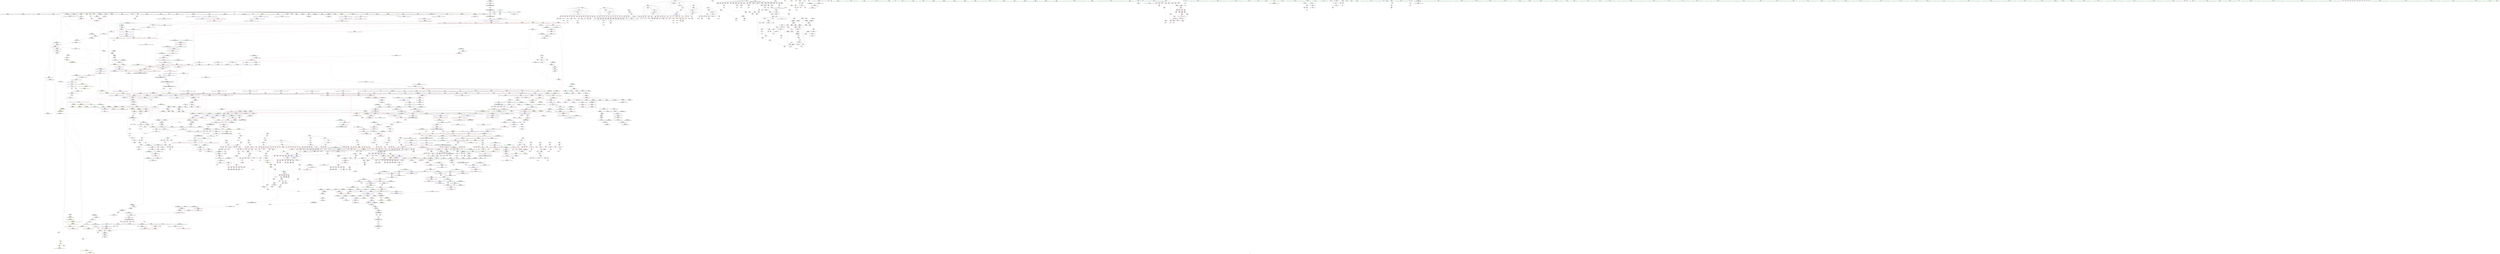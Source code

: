 digraph "SVFG" {
	label="SVFG";

	Node0x557d373bf790 [shape=record,color=grey,label="{NodeID: 0\nNullPtr|{|<s42>134}}"];
	Node0x557d373bf790 -> Node0x557d3740f6e0[style=solid];
	Node0x557d373bf790 -> Node0x557d3740f7e0[style=solid];
	Node0x557d373bf790 -> Node0x557d3740f8b0[style=solid];
	Node0x557d373bf790 -> Node0x557d3740f980[style=solid];
	Node0x557d373bf790 -> Node0x557d3740fa50[style=solid];
	Node0x557d373bf790 -> Node0x557d3740fb20[style=solid];
	Node0x557d373bf790 -> Node0x557d3740fbf0[style=solid];
	Node0x557d373bf790 -> Node0x557d3740fcc0[style=solid];
	Node0x557d373bf790 -> Node0x557d3740fd90[style=solid];
	Node0x557d373bf790 -> Node0x557d3740fe60[style=solid];
	Node0x557d373bf790 -> Node0x557d3740ff30[style=solid];
	Node0x557d373bf790 -> Node0x557d37410000[style=solid];
	Node0x557d373bf790 -> Node0x557d374100d0[style=solid];
	Node0x557d373bf790 -> Node0x557d374101a0[style=solid];
	Node0x557d373bf790 -> Node0x557d37410270[style=solid];
	Node0x557d373bf790 -> Node0x557d37410340[style=solid];
	Node0x557d373bf790 -> Node0x557d37410410[style=solid];
	Node0x557d373bf790 -> Node0x557d374104e0[style=solid];
	Node0x557d373bf790 -> Node0x557d374105b0[style=solid];
	Node0x557d373bf790 -> Node0x557d37410680[style=solid];
	Node0x557d373bf790 -> Node0x557d37410750[style=solid];
	Node0x557d373bf790 -> Node0x557d37410820[style=solid];
	Node0x557d373bf790 -> Node0x557d374108f0[style=solid];
	Node0x557d373bf790 -> Node0x557d374109c0[style=solid];
	Node0x557d373bf790 -> Node0x557d37410a90[style=solid];
	Node0x557d373bf790 -> Node0x557d37410b60[style=solid];
	Node0x557d373bf790 -> Node0x557d37410c30[style=solid];
	Node0x557d373bf790 -> Node0x557d37410d00[style=solid];
	Node0x557d373bf790 -> Node0x557d37410dd0[style=solid];
	Node0x557d373bf790 -> Node0x557d37410ea0[style=solid];
	Node0x557d373bf790 -> Node0x557d37410f70[style=solid];
	Node0x557d373bf790 -> Node0x557d37411040[style=solid];
	Node0x557d373bf790 -> Node0x557d37411110[style=solid];
	Node0x557d373bf790 -> Node0x557d374111e0[style=solid];
	Node0x557d373bf790 -> Node0x557d37448c70[style=solid];
	Node0x557d373bf790 -> Node0x557d3744ec80[style=solid];
	Node0x557d373bf790 -> Node0x557d3744ed50[style=solid];
	Node0x557d373bf790 -> Node0x557d3744ee20[style=solid];
	Node0x557d373bf790 -> Node0x557d37451110[style=solid];
	Node0x557d373bf790 -> Node0x557d36b81770[style=solid];
	Node0x557d373bf790 -> Node0x557d37482b70[style=solid];
	Node0x557d373bf790 -> Node0x557d37486770[style=solid];
	Node0x557d373bf790:s42 -> Node0x557d37462510[style=solid,color=red];
	Node0x557d37409870 [shape=record,color=black,label="{NodeID: 443\n1158\<--1171\n_ZNSt6vectorISt4pairIiiESaIS1_EE3endEv_ret\<--\n_ZNSt6vectorISt4pairIiiESaIS1_EE3endEv\n|{<s0>39|<s1>85}}"];
	Node0x557d37409870:s0 -> Node0x557d3745b4f0[style=solid,color=blue];
	Node0x557d37409870:s1 -> Node0x557d3745c470[style=solid,color=blue];
	Node0x557d3745b630 [shape=record,color=black,label="{NodeID: 3100\n817 = PHI(1173, )\n}"];
	Node0x557d3747bdf0 [shape=record,color=grey,label="{NodeID: 1993\n898 = Binary(897, 91, )\n}"];
	Node0x557d3747bdf0 -> Node0x557d37483470[style=solid];
	Node0x557d37418c80 [shape=record,color=red,label="{NodeID: 886\n574\<--306\n\<--i102\nmain\n}"];
	Node0x557d37418c80 -> Node0x557d374841f0[style=solid];
	Node0x557d3744ee20 [shape=record,color=blue, style = dotted,label="{NodeID: 1329\n1358\<--3\n_M_end_of_storage\<--dummyVal\n_ZNSt12_Vector_baseISt4pairIiiESaIS1_EE12_Vector_implC2Ev\n|{<s0>67}}"];
	Node0x557d3744ee20:s0 -> Node0x557d3755c070[style=dashed,color=blue];
	Node0x557d37401d20 [shape=record,color=green,label="{NodeID: 222\n1856\<--1857\nthis.addr\<--this.addr_field_insensitive\n_ZN9__gnu_cxx13new_allocatorISt4pairIiiEE9constructIS2_JS2_EEEvPT_DpOT0_\n}"];
	Node0x557d37401d20 -> Node0x557d37443cb0[style=solid];
	Node0x557d37401d20 -> Node0x557d37451a00[style=solid];
	Node0x557d37425180 [shape=record,color=purple,label="{NodeID: 665\n1443\<--1416\n_M_impl6\<--this1\n_ZNSt12_Vector_baseISt4pairIiiESaIS1_EED2Ev\n|{<s0>75}}"];
	Node0x557d37425180:s0 -> Node0x557d374680a0[style=solid,color=red];
	Node0x557d374f7bc0 [shape=record,color=black,label="{NodeID: 2215\nMR_117V_2 = PHI(MR_117V_3, MR_117V_1, )\npts\{2171 \}\n}"];
	Node0x557d374f7bc0 -> Node0x557d37447f50[style=dashed];
	Node0x557d374f7bc0 -> Node0x557d37448020[style=dashed];
	Node0x557d374f7bc0 -> Node0x557d374e40c0[style=dashed];
	Node0x557d374f7bc0 -> Node0x557d374f7bc0[style=dashed];
	Node0x557d37443970 [shape=record,color=red,label="{NodeID: 1108\n1801\<--1800\n\<--_M_finish28\n_ZNSt6vectorISt4pairIiiESaIS1_EE17_M_realloc_insertIJS1_EEEvN9__gnu_cxx17__normal_iteratorIPS1_S3_EEDpOT_\n|{<s0>110}}"];
	Node0x557d37443970:s0 -> Node0x557d37469190[style=solid,color=red];
	Node0x557d373cb230 [shape=record,color=green,label="{NodeID: 1\n7\<--1\n__dso_handle\<--dummyObj\nGlob }"];
	Node0x557d37409940 [shape=record,color=black,label="{NodeID: 444\n1173\<--1190\n_ZN9__gnu_cxxneIPSt4pairIiiESt6vectorIS2_SaIS2_EEEEbRKNS_17__normal_iteratorIT_T0_EESC__ret\<--cmp\n_ZN9__gnu_cxxneIPSt4pairIiiESt6vectorIS2_SaIS2_EEEEbRKNS_17__normal_iteratorIT_T0_EESC_\n|{<s0>40}}"];
	Node0x557d37409940:s0 -> Node0x557d3745b630[style=solid,color=blue];
	Node0x557d3745b740 [shape=record,color=black,label="{NodeID: 3101\n821 = PHI(1192, )\n}"];
	Node0x557d3745b740 -> Node0x557d37407f40[style=solid];
	Node0x557d3747bf70 [shape=record,color=grey,label="{NodeID: 1994\n897 = Binary(895, 896, )\n}"];
	Node0x557d3747bf70 -> Node0x557d3747bdf0[style=solid];
	Node0x557d37418d50 [shape=record,color=red,label="{NodeID: 887\n584\<--306\n\<--i102\nmain\n}"];
	Node0x557d37418d50 -> Node0x557d37412bd0[style=solid];
	Node0x557d3744eef0 [shape=record,color=blue,label="{NodeID: 1330\n1363\<--1362\nthis.addr\<--this\n_ZNSaISt4pairIiiEEC2Ev\n}"];
	Node0x557d3744eef0 -> Node0x557d374404a0[style=dashed];
	Node0x557d37401df0 [shape=record,color=green,label="{NodeID: 223\n1858\<--1859\n__p.addr\<--__p.addr_field_insensitive\n_ZN9__gnu_cxx13new_allocatorISt4pairIiiEE9constructIS2_JS2_EEEvPT_DpOT0_\n}"];
	Node0x557d37401df0 -> Node0x557d37443d80[style=solid];
	Node0x557d37401df0 -> Node0x557d37451ad0[style=solid];
	Node0x557d37425250 [shape=record,color=purple,label="{NodeID: 666\n1491\<--1487\n_M_impl\<--this1\n_ZNSt12_Vector_baseISt4pairIiiESaIS1_EE13_M_deallocateEPS1_m\n}"];
	Node0x557d37425250 -> Node0x557d3740a710[style=solid];
	Node0x557d374f80c0 [shape=record,color=black,label="{NodeID: 2216\nMR_28V_2 = PHI(MR_28V_4, MR_28V_1, )\npts\{140000 \}\n}"];
	Node0x557d374f80c0 -> Node0x557d3743c7b0[style=dashed];
	Node0x557d374f80c0 -> Node0x557d3743c880[style=dashed];
	Node0x557d374f80c0 -> Node0x557d3743c950[style=dashed];
	Node0x557d374f80c0 -> Node0x557d3743caf0[style=dashed];
	Node0x557d374f80c0 -> Node0x557d3743cc90[style=dashed];
	Node0x557d374f80c0 -> Node0x557d3743cd60[style=dashed];
	Node0x557d374f80c0 -> Node0x557d3743cfd0[style=dashed];
	Node0x557d374f80c0 -> Node0x557d3743dda0[style=dashed];
	Node0x557d374f80c0 -> Node0x557d3743e420[style=dashed];
	Node0x557d374f80c0 -> Node0x557d3744bd60[style=dashed];
	Node0x557d374f80c0 -> Node0x557d374f80c0[style=dashed];
	Node0x557d37443a40 [shape=record,color=red,label="{NodeID: 1109\n1809\<--1808\n\<--_M_start31\n_ZNSt6vectorISt4pairIiiESaIS1_EE17_M_realloc_insertIJS1_EEEvN9__gnu_cxx17__normal_iteratorIPS1_S3_EEDpOT_\n|{<s0>111}}"];
	Node0x557d37443a40:s0 -> Node0x557d37462cd0[style=solid,color=red];
	Node0x557d373f9ac0 [shape=record,color=green,label="{NodeID: 2\n9\<--1\n\<--dummyObj\nCan only get source location for instruction, argument, global var or function.}"];
	Node0x557d37409a10 [shape=record,color=black,label="{NodeID: 445\n1192\<--1199\n_ZNK9__gnu_cxx17__normal_iteratorIPSt4pairIiiESt6vectorIS2_SaIS2_EEEdeEv_ret\<--\n_ZNK9__gnu_cxx17__normal_iteratorIPSt4pairIiiESt6vectorIS2_SaIS2_EEEdeEv\n|{<s0>41}}"];
	Node0x557d37409a10:s0 -> Node0x557d3745b740[style=solid,color=blue];
	Node0x557d3745b8b0 [shape=record,color=black,label="{NodeID: 3102\n1036 = PHI(1217, )\n}"];
	Node0x557d3745b8b0 -> Node0x557d3743e5c0[style=solid];
	Node0x557d3747c0f0 [shape=record,color=grey,label="{NodeID: 1995\n536 = Binary(534, 535, )\n}"];
	Node0x557d3747c0f0 -> Node0x557d3747d2f0[style=solid];
	Node0x557d37418e20 [shape=record,color=red,label="{NodeID: 888\n593\<--306\n\<--i102\nmain\n}"];
	Node0x557d37418e20 -> Node0x557d37481670[style=solid];
	Node0x557d3744efc0 [shape=record,color=blue,label="{NodeID: 1331\n1374\<--1373\nthis.addr\<--this\n_ZN9__gnu_cxx13new_allocatorISt4pairIiiEEC2Ev\n}"];
	Node0x557d3744efc0 -> Node0x557d37440570[style=dashed];
	Node0x557d37401ec0 [shape=record,color=green,label="{NodeID: 224\n1860\<--1861\n__args.addr\<--__args.addr_field_insensitive\n_ZN9__gnu_cxx13new_allocatorISt4pairIiiEE9constructIS2_JS2_EEEvPT_DpOT0_\n}"];
	Node0x557d37401ec0 -> Node0x557d37443e50[style=solid];
	Node0x557d37401ec0 -> Node0x557d37451ba0[style=solid];
	Node0x557d37425320 [shape=record,color=purple,label="{NodeID: 667\n1616\<--1579\ncoerce.dive\<--agg.tmp\n_ZNSt6vectorISt4pairIiiESaIS1_EE12emplace_backIJS1_EEEvDpOT_\n}"];
	Node0x557d37425320 -> Node0x557d374505b0[style=solid];
	Node0x557d374f85c0 [shape=record,color=black,label="{NodeID: 2217\nMR_8V_2 = PHI(MR_8V_6, MR_8V_1, )\npts\{190000 \}\n|{<s0>32}}"];
	Node0x557d374f85c0:s0 -> Node0x557d37448f10[style=dashed,color=red];
	Node0x557d37443b10 [shape=record,color=red,label="{NodeID: 1110\n1813\<--1812\n\<--_M_end_of_storage\n_ZNSt6vectorISt4pairIiiESaIS1_EE17_M_realloc_insertIJS1_EEEvN9__gnu_cxx17__normal_iteratorIPS1_S3_EEDpOT_\n}"];
	Node0x557d37443b10 -> Node0x557d3741c7d0[style=solid];
	Node0x557d373f9b50 [shape=record,color=green,label="{NodeID: 3\n33\<--1\n_ZSt3cin\<--dummyObj\nGlob }"];
	Node0x557d37409ae0 [shape=record,color=black,label="{NodeID: 446\n1206\<--1211\n_ZN9__gnu_cxx17__normal_iteratorIPSt4pairIiiESt6vectorIS2_SaIS2_EEEppEv_ret\<--this1\n_ZN9__gnu_cxx17__normal_iteratorIPSt4pairIiiESt6vectorIS2_SaIS2_EEEppEv\n|{<s0>43}}"];
	Node0x557d37409ae0:s0 -> Node0x557d3745aff0[style=solid,color=blue];
	Node0x557d3745b9f0 [shape=record,color=black,label="{NodeID: 3103\n1046 = PHI()\n}"];
	Node0x557d3747c270 [shape=record,color=grey,label="{NodeID: 1996\n1003 = Binary(91, 1002, )\n}"];
	Node0x557d3747c270 -> Node0x557d3747baf0[style=solid];
	Node0x557d37418ef0 [shape=record,color=red,label="{NodeID: 889\n601\<--306\n\<--i102\nmain\n}"];
	Node0x557d37418ef0 -> Node0x557d374823f0[style=solid];
	Node0x557d3744f090 [shape=record,color=blue,label="{NodeID: 1332\n1383\<--1380\n__first.addr\<--__first\n_ZSt8_DestroyIPSt4pairIiiES1_EvT_S3_RSaIT0_E\n}"];
	Node0x557d3744f090 -> Node0x557d37440640[style=dashed];
	Node0x557d37401f90 [shape=record,color=green,label="{NodeID: 225\n1879\<--1880\nthis.addr\<--this.addr_field_insensitive\n_ZNKSt6vectorISt4pairIiiESaIS1_EE12_M_check_lenEmPKc\n}"];
	Node0x557d37401f90 -> Node0x557d37443f20[style=solid];
	Node0x557d37401f90 -> Node0x557d37451e10[style=solid];
	Node0x557d374253f0 [shape=record,color=purple,label="{NodeID: 668\n1620\<--1579\ncoerce.dive10\<--agg.tmp\n_ZNSt6vectorISt4pairIiiESaIS1_EE12emplace_backIJS1_EEEvDpOT_\n}"];
	Node0x557d374253f0 -> Node0x557d37441dd0[style=solid];
	Node0x557d374f8ac0 [shape=record,color=black,label="{NodeID: 2218\nMR_10V_2 = PHI(MR_10V_6, MR_10V_1, )\npts\{210000 \}\n|{<s0>32}}"];
	Node0x557d374f8ac0:s0 -> Node0x557d37448fe0[style=dashed,color=red];
	Node0x557d37443be0 [shape=record,color=red,label="{NodeID: 1111\n1817\<--1816\n\<--_M_start34\n_ZNSt6vectorISt4pairIiiESaIS1_EE17_M_realloc_insertIJS1_EEEvN9__gnu_cxx17__normal_iteratorIPS1_S3_EEDpOT_\n}"];
	Node0x557d37443be0 -> Node0x557d3741c8a0[style=solid];
	Node0x557d373f9e00 [shape=record,color=green,label="{NodeID: 4\n34\<--1\n_ZSt4cout\<--dummyObj\nGlob }"];
	Node0x557d37409bb0 [shape=record,color=black,label="{NodeID: 447\n1217\<--1240\n_ZSt3maxIiERKT_S2_S2__ret\<--\n_ZSt3maxIiERKT_S2_S2_\n|{<s0>44|<s1>45}}"];
	Node0x557d37409bb0:s0 -> Node0x557d3745adc0[style=solid,color=blue];
	Node0x557d37409bb0:s1 -> Node0x557d3745b8b0[style=solid,color=blue];
	Node0x557d3745bac0 [shape=record,color=black,label="{NodeID: 3104\n1047 = PHI()\n}"];
	Node0x557d3747c3f0 [shape=record,color=grey,label="{NodeID: 1997\n1055 = Binary(1054, 91, )\n}"];
	Node0x557d3747c3f0 -> Node0x557d3744d5c0[style=solid];
	Node0x557d37418fc0 [shape=record,color=red,label="{NodeID: 890\n626\<--306\n\<--i102\nmain\n}"];
	Node0x557d37418fc0 -> Node0x557d37406a20[style=solid];
	Node0x557d3744f160 [shape=record,color=blue,label="{NodeID: 1333\n1385\<--1381\n__last.addr\<--__last\n_ZSt8_DestroyIPSt4pairIiiES1_EvT_S3_RSaIT0_E\n}"];
	Node0x557d3744f160 -> Node0x557d37440710[style=dashed];
	Node0x557d37402060 [shape=record,color=green,label="{NodeID: 226\n1881\<--1882\n__n.addr\<--__n.addr_field_insensitive\n_ZNKSt6vectorISt4pairIiiESaIS1_EE12_M_check_lenEmPKc\n|{|<s2>120}}"];
	Node0x557d37402060 -> Node0x557d37443ff0[style=solid];
	Node0x557d37402060 -> Node0x557d37451ee0[style=solid];
	Node0x557d37402060:s2 -> Node0x557d37465f70[style=solid,color=red];
	Node0x557d374254c0 [shape=record,color=purple,label="{NodeID: 669\n1585\<--1584\n_M_impl\<--\n_ZNSt6vectorISt4pairIiiESaIS1_EE12emplace_backIJS1_EEEvDpOT_\n}"];
	Node0x557d374f8fc0 [shape=record,color=black,label="{NodeID: 2219\nMR_122V_2 = PHI(MR_122V_5, MR_122V_1, )\npts\{270000 \}\n}"];
	Node0x557d374f8fc0 -> Node0x557d3744bfd0[style=dashed];
	Node0x557d37443cb0 [shape=record,color=red,label="{NodeID: 1112\n1865\<--1856\nthis1\<--this.addr\n_ZN9__gnu_cxx13new_allocatorISt4pairIiiEE9constructIS2_JS2_EEEvPT_DpOT0_\n}"];
	Node0x557d373f9e90 [shape=record,color=green,label="{NodeID: 5\n35\<--1\n.str\<--dummyObj\nGlob }"];
	Node0x557d37409c80 [shape=record,color=black,label="{NodeID: 448\n1257\<--1256\n\<--this1\n_ZNSt6vectorISt4pairIiiESaIS1_EED2Ev\n}"];
	Node0x557d37409c80 -> Node0x557d374242e0[style=solid];
	Node0x557d37409c80 -> Node0x557d374243b0[style=solid];
	Node0x557d3745bb90 [shape=record,color=black,label="{NodeID: 3105\n1183 = PHI(2016, )\n}"];
	Node0x557d3745bb90 -> Node0x557d3743f050[style=solid];
	Node0x557d3747c570 [shape=record,color=grey,label="{NodeID: 1998\n1821 = Binary(1820, 827, )\n|{<s0>111}}"];
	Node0x557d3747c570:s0 -> Node0x557d37462e90[style=solid,color=red];
	Node0x557d37419090 [shape=record,color=red,label="{NodeID: 891\n633\<--306\n\<--i102\nmain\n}"];
	Node0x557d37419090 -> Node0x557d3747b4f0[style=solid];
	Node0x557d3744f230 [shape=record,color=blue,label="{NodeID: 1334\n1387\<--1382\n.addr\<--\n_ZSt8_DestroyIPSt4pairIiiES1_EvT_S3_RSaIT0_E\n}"];
	Node0x557d37402130 [shape=record,color=green,label="{NodeID: 227\n1883\<--1884\n__s.addr\<--__s.addr_field_insensitive\n_ZNKSt6vectorISt4pairIiiESaIS1_EE12_M_check_lenEmPKc\n}"];
	Node0x557d37402130 -> Node0x557d374440c0[style=solid];
	Node0x557d37402130 -> Node0x557d37451fb0[style=solid];
	Node0x557d37425590 [shape=record,color=purple,label="{NodeID: 670\n1586\<--1584\n_M_finish\<--\n_ZNSt6vectorISt4pairIiiESaIS1_EE12emplace_backIJS1_EEEvDpOT_\n}"];
	Node0x557d37425590 -> Node0x557d37441a90[style=solid];
	Node0x557d374f94c0 [shape=record,color=black,label="{NodeID: 2220\nMR_32V_2 = PHI(MR_32V_15, MR_32V_1, )\npts\{290000 \}\n}"];
	Node0x557d374f94c0 -> Node0x557d374e1dc0[style=dashed];
	Node0x557d374f94c0 -> Node0x557d374e45c0[style=dashed];
	Node0x557d374f94c0 -> Node0x557d374f94c0[style=dashed];
	Node0x557d374f94c0 -> Node0x557d374dd3e0[style=dashed];
	Node0x557d37443d80 [shape=record,color=red,label="{NodeID: 1113\n1866\<--1858\n\<--__p.addr\n_ZN9__gnu_cxx13new_allocatorISt4pairIiiEE9constructIS2_JS2_EEEvPT_DpOT0_\n}"];
	Node0x557d37443d80 -> Node0x557d3741c970[style=solid];
	Node0x557d373fa3d0 [shape=record,color=green,label="{NodeID: 6\n37\<--1\n.str.1\<--dummyObj\nGlob }"];
	Node0x557d37409d50 [shape=record,color=black,label="{NodeID: 449\n1261\<--1256\n\<--this1\n_ZNSt6vectorISt4pairIiiESaIS1_EED2Ev\n}"];
	Node0x557d37409d50 -> Node0x557d37424480[style=solid];
	Node0x557d37409d50 -> Node0x557d37424550[style=solid];
	Node0x557d3745bd30 [shape=record,color=black,label="{NodeID: 3106\n1188 = PHI(2016, )\n}"];
	Node0x557d3745bd30 -> Node0x557d3743f120[style=solid];
	Node0x557d3747c6f0 [shape=record,color=grey,label="{NodeID: 1999\n697 = Binary(696, 91, )\n}"];
	Node0x557d3747c6f0 -> Node0x557d3744ba20[style=solid];
	Node0x557d37419160 [shape=record,color=red,label="{NodeID: 892\n651\<--306\n\<--i102\nmain\n}"];
	Node0x557d37419160 -> Node0x557d3747e070[style=solid];
	Node0x557d3744f300 [shape=record,color=blue,label="{NodeID: 1335\n1400\<--1399\nthis.addr\<--this\n_ZNSt12_Vector_baseISt4pairIiiESaIS1_EE19_M_get_Tp_allocatorEv\n}"];
	Node0x557d3744f300 -> Node0x557d374407e0[style=dashed];
	Node0x557d37402200 [shape=record,color=green,label="{NodeID: 228\n1885\<--1886\n__len\<--__len_field_insensitive\n_ZNKSt6vectorISt4pairIiiESaIS1_EE12_M_check_lenEmPKc\n}"];
	Node0x557d37402200 -> Node0x557d37444190[style=solid];
	Node0x557d37402200 -> Node0x557d37444260[style=solid];
	Node0x557d37402200 -> Node0x557d37444330[style=solid];
	Node0x557d37402200 -> Node0x557d37452150[style=solid];
	Node0x557d37425660 [shape=record,color=purple,label="{NodeID: 671\n1589\<--1588\n_M_impl2\<--\n_ZNSt6vectorISt4pairIiiESaIS1_EE12emplace_backIJS1_EEEvDpOT_\n}"];
	Node0x557d374f99c0 [shape=record,color=black,label="{NodeID: 2221\nMR_125V_2 = PHI(MR_125V_3, MR_125V_1, )\npts\{320000 \}\n}"];
	Node0x557d374f99c0 -> Node0x557d3743da60[style=dashed];
	Node0x557d374f99c0 -> Node0x557d374e4ac0[style=dashed];
	Node0x557d374f99c0 -> Node0x557d374f99c0[style=dashed];
	Node0x557d37443e50 [shape=record,color=red,label="{NodeID: 1114\n1869\<--1860\n\<--__args.addr\n_ZN9__gnu_cxx13new_allocatorISt4pairIiiEE9constructIS2_JS2_EEEvPT_DpOT0_\n|{<s0>113}}"];
	Node0x557d37443e50:s0 -> Node0x557d375e8440[style=solid,color=red];
	Node0x557d373fa460 [shape=record,color=green,label="{NodeID: 7\n39\<--1\n.str.2\<--dummyObj\nGlob }"];
	Node0x557d37409e20 [shape=record,color=black,label="{NodeID: 450\n1265\<--1256\n\<--this1\n_ZNSt6vectorISt4pairIiiESaIS1_EED2Ev\n|{<s0>60}}"];
	Node0x557d37409e20:s0 -> Node0x557d37468740[style=solid,color=red];
	Node0x557d3745be70 [shape=record,color=black,label="{NodeID: 3107\n1266 = PHI(1398, )\n|{<s0>61}}"];
	Node0x557d3745be70:s0 -> Node0x557d37469350[style=solid,color=red];
	Node0x557d3747c870 [shape=record,color=grey,label="{NodeID: 2000\n1820 = Binary(1818, 1819, )\n}"];
	Node0x557d3747c870 -> Node0x557d3747c570[style=solid];
	Node0x557d37419230 [shape=record,color=red,label="{NodeID: 893\n580\<--308\n\<--j106\nmain\n}"];
	Node0x557d37419230 -> Node0x557d37482cf0[style=solid];
	Node0x557d3744f3d0 [shape=record,color=blue,label="{NodeID: 1336\n1409\<--1408\nthis.addr\<--this\n_ZNSt12_Vector_baseISt4pairIiiESaIS1_EED2Ev\n}"];
	Node0x557d3744f3d0 -> Node0x557d374408b0[style=dashed];
	Node0x557d3740a8e0 [shape=record,color=green,label="{NodeID: 229\n1887\<--1888\nref.tmp\<--ref.tmp_field_insensitive\n_ZNKSt6vectorISt4pairIiiESaIS1_EE12_M_check_lenEmPKc\n|{|<s1>120}}"];
	Node0x557d3740a8e0 -> Node0x557d37452080[style=solid];
	Node0x557d3740a8e0:s1 -> Node0x557d37465e30[style=solid,color=red];
	Node0x557d37425730 [shape=record,color=purple,label="{NodeID: 672\n1590\<--1588\n_M_end_of_storage\<--\n_ZNSt6vectorISt4pairIiiESaIS1_EE12emplace_backIJS1_EEEvDpOT_\n}"];
	Node0x557d37425730 -> Node0x557d37441b60[style=solid];
	Node0x557d374f9ec0 [shape=record,color=black,label="{NodeID: 2222\nMR_127V_2 = PHI(MR_127V_4, MR_127V_1, )\npts\{3050002 \}\n|{<s0>27}}"];
	Node0x557d374f9ec0:s0 -> Node0x557d3752c9a0[style=dashed,color=red];
	Node0x557d37443f20 [shape=record,color=red,label="{NodeID: 1115\n1892\<--1879\nthis1\<--this.addr\n_ZNKSt6vectorISt4pairIiiESaIS1_EE12_M_check_lenEmPKc\n|{<s0>115|<s1>116|<s2>118|<s3>119|<s4>121|<s5>122|<s6>123}}"];
	Node0x557d37443f20:s0 -> Node0x557d37461030[style=solid,color=red];
	Node0x557d37443f20:s1 -> Node0x557d37463fb0[style=solid,color=red];
	Node0x557d37443f20:s2 -> Node0x557d37463fb0[style=solid,color=red];
	Node0x557d37443f20:s3 -> Node0x557d37463fb0[style=solid,color=red];
	Node0x557d37443f20:s4 -> Node0x557d37463fb0[style=solid,color=red];
	Node0x557d37443f20:s5 -> Node0x557d37461030[style=solid,color=red];
	Node0x557d37443f20:s6 -> Node0x557d37461030[style=solid,color=red];
	Node0x557d373fa4f0 [shape=record,color=green,label="{NodeID: 8\n42\<--1\n\<--dummyObj\nCan only get source location for instruction, argument, global var or function.}"];
	Node0x557d37409ef0 [shape=record,color=black,label="{NodeID: 451\n1272\<--1256\n\<--this1\n_ZNSt6vectorISt4pairIiiESaIS1_EED2Ev\n|{<s0>62}}"];
	Node0x557d37409ef0:s0 -> Node0x557d374618f0[style=solid,color=red];
	Node0x557d3745bfb0 [shape=record,color=black,label="{NodeID: 3108\n1312 = PHI(1288, )\n}"];
	Node0x557d3745bfb0 -> Node0x557d37440160[style=solid];
	Node0x557d3747c9f0 [shape=record,color=grey,label="{NodeID: 2001\n998 = Binary(984, 997, )\n}"];
	Node0x557d3747c9f0 -> Node0x557d37483ef0[style=solid];
	Node0x557d37419300 [shape=record,color=red,label="{NodeID: 894\n587\<--308\n\<--j106\nmain\n}"];
	Node0x557d37419300 -> Node0x557d37406880[style=solid];
	Node0x557d3744f4a0 [shape=record,color=blue,label="{NodeID: 1337\n1411\<--1439\nexn.slot\<--\n_ZNSt12_Vector_baseISt4pairIiiESaIS1_EED2Ev\n}"];
	Node0x557d3744f4a0 -> Node0x557d37440980[style=dashed];
	Node0x557d3740a9b0 [shape=record,color=green,label="{NodeID: 230\n1894\<--1895\n_ZNKSt6vectorISt4pairIiiESaIS1_EE8max_sizeEv\<--_ZNKSt6vectorISt4pairIiiESaIS1_EE8max_sizeEv_field_insensitive\n}"];
	Node0x557d37425800 [shape=record,color=purple,label="{NodeID: 673\n1595\<--1594\n_M_impl3\<--\n_ZNSt6vectorISt4pairIiiESaIS1_EE12emplace_backIJS1_EEEvDpOT_\n}"];
	Node0x557d37425800 -> Node0x557d3741b380[style=solid];
	Node0x557d374fa3c0 [shape=record,color=black,label="{NodeID: 2223\nMR_129V_2 = PHI(MR_129V_4, MR_129V_1, )\npts\{3310000 \}\n}"];
	Node0x557d374fa3c0 -> Node0x557d3744c3e0[style=dashed];
	Node0x557d374fa3c0 -> Node0x557d374fa3c0[style=dashed];
	Node0x557d374fa3c0 -> Node0x557d375270c0[style=dashed];
	Node0x557d37443ff0 [shape=record,color=red,label="{NodeID: 1116\n1900\<--1881\n\<--__n.addr\n_ZNKSt6vectorISt4pairIiiESaIS1_EE12_M_check_lenEmPKc\n}"];
	Node0x557d37443ff0 -> Node0x557d37433d80[style=solid];
	Node0x557d373fa580 [shape=record,color=green,label="{NodeID: 9\n91\<--1\n\<--dummyObj\nCan only get source location for instruction, argument, global var or function.}"];
	Node0x557d37409fc0 [shape=record,color=black,label="{NodeID: 452\n1282\<--1256\n\<--this1\n_ZNSt6vectorISt4pairIiiESaIS1_EED2Ev\n|{<s0>63}}"];
	Node0x557d37409fc0:s0 -> Node0x557d374618f0[style=solid,color=red];
	Node0x557d3745c0f0 [shape=record,color=black,label="{NodeID: 3109\n1317 = PHI(1288, )\n}"];
	Node0x557d3745c0f0 -> Node0x557d37440230[style=solid];
	Node0x557d3747cb70 [shape=record,color=grey,label="{NodeID: 2002\n702 = Binary(701, 91, )\n}"];
	Node0x557d3747cb70 -> Node0x557d3744baf0[style=solid];
	Node0x557d374193d0 [shape=record,color=red,label="{NodeID: 895\n596\<--308\n\<--j106\nmain\n}"];
	Node0x557d374193d0 -> Node0x557d37481970[style=solid];
	Node0x557d3744f570 [shape=record,color=blue,label="{NodeID: 1338\n1413\<--1441\nehselector.slot\<--\n_ZNSt12_Vector_baseISt4pairIiiESaIS1_EED2Ev\n}"];
	Node0x557d3740aab0 [shape=record,color=green,label="{NodeID: 231\n1897\<--1898\n_ZNKSt6vectorISt4pairIiiESaIS1_EE4sizeEv\<--_ZNKSt6vectorISt4pairIiiESaIS1_EE4sizeEv_field_insensitive\n}"];
	Node0x557d374258d0 [shape=record,color=purple,label="{NodeID: 674\n1598\<--1597\n_M_impl4\<--\n_ZNSt6vectorISt4pairIiiESaIS1_EE12emplace_backIJS1_EEEvDpOT_\n}"];
	Node0x557d374fa8c0 [shape=record,color=black,label="{NodeID: 2224\nMR_131V_2 = PHI(MR_131V_4, MR_131V_1, )\npts\{3330000 \}\n}"];
	Node0x557d374fa8c0 -> Node0x557d3744c4b0[style=dashed];
	Node0x557d374fa8c0 -> Node0x557d374fa8c0[style=dashed];
	Node0x557d374fa8c0 -> Node0x557d375275c0[style=dashed];
	Node0x557d374440c0 [shape=record,color=red,label="{NodeID: 1117\n1903\<--1883\n\<--__s.addr\n_ZNKSt6vectorISt4pairIiiESaIS1_EE12_M_check_lenEmPKc\n}"];
	Node0x557d373fa610 [shape=record,color=green,label="{NodeID: 10\n147\<--1\n\<--dummyObj\nCan only get source location for instruction, argument, global var or function.}"];
	Node0x557d3740a090 [shape=record,color=black,label="{NodeID: 453\n1288\<--1293\n_ZSt7forwardIRiEOT_RNSt16remove_referenceIS1_E4typeE_ret\<--\n_ZSt7forwardIRiEOT_RNSt16remove_referenceIS1_E4typeE\n|{<s0>53|<s1>54|<s2>65|<s3>66}}"];
	Node0x557d3740a090:s0 -> Node0x557d3745a090[style=solid,color=blue];
	Node0x557d3740a090:s1 -> Node0x557d3745a1a0[style=solid,color=blue];
	Node0x557d3740a090:s2 -> Node0x557d3745bfb0[style=solid,color=blue];
	Node0x557d3740a090:s3 -> Node0x557d3745c0f0[style=solid,color=blue];
	Node0x557d3745c230 [shape=record,color=black,label="{NodeID: 3110\n1334 = PHI()\n}"];
	Node0x557d3747ccf0 [shape=record,color=grey,label="{NodeID: 2003\n561 = Binary(560, 91, )\n}"];
	Node0x557d3747ccf0 -> Node0x557d3744b060[style=solid];
	Node0x557d374194a0 [shape=record,color=red,label="{NodeID: 896\n604\<--308\n\<--j106\nmain\n}"];
	Node0x557d374194a0 -> Node0x557d37482570[style=solid];
	Node0x557d3744f640 [shape=record,color=blue,label="{NodeID: 1339\n1452\<--1450\n__first.addr\<--__first\n_ZSt8_DestroyIPSt4pairIiiEEvT_S3_\n}"];
	Node0x557d3744f640 -> Node0x557d37440cc0[style=dashed];
	Node0x557d3740abb0 [shape=record,color=green,label="{NodeID: 232\n1905\<--1906\n_ZSt20__throw_length_errorPKc\<--_ZSt20__throw_length_errorPKc_field_insensitive\n}"];
	Node0x557d374259a0 [shape=record,color=purple,label="{NodeID: 675\n1599\<--1597\n_M_finish5\<--\n_ZNSt6vectorISt4pairIiiESaIS1_EE12emplace_backIJS1_EEEvDpOT_\n}"];
	Node0x557d374259a0 -> Node0x557d37441c30[style=solid];
	Node0x557d374fadc0 [shape=record,color=black,label="{NodeID: 2225\nMR_133V_2 = PHI(MR_133V_4, MR_133V_1, )\npts\{3350000 \}\n}"];
	Node0x557d374fadc0 -> Node0x557d3744c580[style=dashed];
	Node0x557d374fadc0 -> Node0x557d374fadc0[style=dashed];
	Node0x557d374fadc0 -> Node0x557d37527ac0[style=dashed];
	Node0x557d37444190 [shape=record,color=red,label="{NodeID: 1118\n1917\<--1885\n\<--__len\n_ZNKSt6vectorISt4pairIiiESaIS1_EE12_M_check_lenEmPKc\n}"];
	Node0x557d37444190 -> Node0x557d37432e80[style=solid];
	Node0x557d373fa6a0 [shape=record,color=green,label="{NodeID: 11\n177\<--1\n\<--dummyObj\nCan only get source location for instruction, argument, global var or function.}"];
	Node0x557d3740a160 [shape=record,color=black,label="{NodeID: 454\n1309\<--1308\n\<--this1\n_ZNSt4pairIiiEC2IRiS2_Lb1EEEOT_OT0_\n}"];
	Node0x557d3745c300 [shape=record,color=black,label="{NodeID: 3111\n1602 = PHI(1656, )\n|{<s0>84}}"];
	Node0x557d3745c300:s0 -> Node0x557d37467500[style=solid,color=red];
	Node0x557d3747ce70 [shape=record,color=grey,label="{NodeID: 2004\n566 = Binary(565, 91, )\n}"];
	Node0x557d3747ce70 -> Node0x557d3744b130[style=solid];
	Node0x557d37419570 [shape=record,color=red,label="{NodeID: 897\n629\<--308\n\<--j106\nmain\n}"];
	Node0x557d37419570 -> Node0x557d37406af0[style=solid];
	Node0x557d3744f710 [shape=record,color=blue,label="{NodeID: 1340\n1454\<--1451\n__last.addr\<--__last\n_ZSt8_DestroyIPSt4pairIiiEEvT_S3_\n}"];
	Node0x557d3744f710 -> Node0x557d37440d90[style=dashed];
	Node0x557d3740acb0 [shape=record,color=green,label="{NodeID: 233\n1912\<--1913\n_ZSt3maxImERKT_S2_S2_\<--_ZSt3maxImERKT_S2_S2__field_insensitive\n}"];
	Node0x557d37425a70 [shape=record,color=purple,label="{NodeID: 676\n1609\<--1608\n_M_impl6\<--\n_ZNSt6vectorISt4pairIiiESaIS1_EE12emplace_backIJS1_EEEvDpOT_\n}"];
	Node0x557d374fb2c0 [shape=record,color=black,label="{NodeID: 2226\nMR_135V_2 = PHI(MR_135V_4, MR_135V_1, )\npts\{3350001 \}\n}"];
	Node0x557d374fb2c0 -> Node0x557d3744c650[style=dashed];
	Node0x557d374fb2c0 -> Node0x557d374fb2c0[style=dashed];
	Node0x557d374fb2c0 -> Node0x557d37527fc0[style=dashed];
	Node0x557d37444260 [shape=record,color=red,label="{NodeID: 1119\n1921\<--1885\n\<--__len\n_ZNKSt6vectorISt4pairIiiESaIS1_EE12_M_check_lenEmPKc\n}"];
	Node0x557d37444260 -> Node0x557d37433480[style=solid];
	Node0x557d373fa760 [shape=record,color=green,label="{NodeID: 12\n362\<--1\n\<--dummyObj\nCan only get source location for instruction, argument, global var or function.}"];
	Node0x557d3740a230 [shape=record,color=black,label="{NodeID: 455\n1350\<--1349\n\<--this1\n_ZNSt12_Vector_baseISt4pairIiiESaIS1_EE12_Vector_implC2Ev\n|{<s0>70}}"];
	Node0x557d3740a230:s0 -> Node0x557d37466db0[style=solid,color=red];
	Node0x557d3745c470 [shape=record,color=black,label="{NodeID: 3112\n1615 = PHI(1158, )\n}"];
	Node0x557d3745c470 -> Node0x557d374505b0[style=solid];
	Node0x557d3747cff0 [shape=record,color=grey,label="{NodeID: 2005\n550 = Binary(549, 91, )\n}"];
	Node0x557d3747cff0 -> Node0x557d3744aec0[style=solid];
	Node0x557d37419640 [shape=record,color=red,label="{NodeID: 898\n636\<--308\n\<--j106\nmain\n}"];
	Node0x557d37419640 -> Node0x557d3747b970[style=solid];
	Node0x557d3744f7e0 [shape=record,color=blue,label="{NodeID: 1341\n1467\<--1465\n.addr\<--\n_ZNSt12_Destroy_auxILb1EE9__destroyIPSt4pairIiiEEEvT_S5_\n}"];
	Node0x557d3740adb0 [shape=record,color=green,label="{NodeID: 234\n1934\<--1935\n__lhs.addr\<--__lhs.addr_field_insensitive\n_ZN9__gnu_cxxmiIPSt4pairIiiESt6vectorIS2_SaIS2_EEEENS_17__normal_iteratorIT_T0_E15difference_typeERKSA_SD_\n}"];
	Node0x557d3740adb0 -> Node0x557d374444d0[style=solid];
	Node0x557d3740adb0 -> Node0x557d37452220[style=solid];
	Node0x557d37425b40 [shape=record,color=purple,label="{NodeID: 677\n1610\<--1608\n_M_finish7\<--\n_ZNSt6vectorISt4pairIiiESaIS1_EE12emplace_backIJS1_EEEvDpOT_\n}"];
	Node0x557d37425b40 -> Node0x557d37441d00[style=solid];
	Node0x557d37425b40 -> Node0x557d374504e0[style=solid];
	Node0x557d374fb7c0 [shape=record,color=black,label="{NodeID: 2227\nMR_137V_2 = PHI(MR_137V_4, MR_137V_1, )\npts\{3050000 3050001 \}\n|{<s0>27}}"];
	Node0x557d374fb7c0:s0 -> Node0x557d3752c9a0[style=dashed,color=red];
	Node0x557d37444330 [shape=record,color=red,label="{NodeID: 1120\n1927\<--1885\n\<--__len\n_ZNKSt6vectorISt4pairIiiESaIS1_EE12_M_check_lenEmPKc\n}"];
	Node0x557d37444330 -> Node0x557d3747add0[style=solid];
	Node0x557d373fa860 [shape=record,color=green,label="{NodeID: 13\n363\<--1\n\<--dummyObj\nCan only get source location for instruction, argument, global var or function.}"];
	Node0x557d3740a300 [shape=record,color=black,label="{NodeID: 456\n1367\<--1366\n\<--this1\n_ZNSaISt4pairIiiEEC2Ev\n|{<s0>71}}"];
	Node0x557d3740a300:s0 -> Node0x557d37464360[style=solid,color=red];
	Node0x557d3745c5b0 [shape=record,color=black,label="{NodeID: 3113\n1619 = PHI(1656, )\n|{<s0>87}}"];
	Node0x557d3745c5b0:s0 -> Node0x557d374648b0[style=solid,color=red];
	Node0x557d3747d170 [shape=record,color=grey,label="{NodeID: 2006\n555 = Binary(554, 91, )\n}"];
	Node0x557d3747d170 -> Node0x557d3744af90[style=solid];
	Node0x557d37419710 [shape=record,color=red,label="{NodeID: 899\n646\<--308\n\<--j106\nmain\n}"];
	Node0x557d37419710 -> Node0x557d3747e370[style=solid];
	Node0x557d3744f8b0 [shape=record,color=blue,label="{NodeID: 1342\n1469\<--1466\n.addr1\<--\n_ZNSt12_Destroy_auxILb1EE9__destroyIPSt4pairIiiEEEvT_S5_\n}"];
	Node0x557d3740ae80 [shape=record,color=green,label="{NodeID: 235\n1936\<--1937\n__rhs.addr\<--__rhs.addr_field_insensitive\n_ZN9__gnu_cxxmiIPSt4pairIiiESt6vectorIS2_SaIS2_EEEENS_17__normal_iteratorIT_T0_E15difference_typeERKSA_SD_\n}"];
	Node0x557d3740ae80 -> Node0x557d374445a0[style=solid];
	Node0x557d3740ae80 -> Node0x557d374522f0[style=solid];
	Node0x557d37425c10 [shape=record,color=purple,label="{NodeID: 678\n1612\<--1611\nincdec.ptr\<--\n_ZNSt6vectorISt4pairIiiESaIS1_EE12emplace_backIJS1_EEEvDpOT_\n}"];
	Node0x557d37425c10 -> Node0x557d374504e0[style=solid];
	Node0x557d37444400 [shape=record,color=red,label="{NodeID: 1121\n1914\<--1911\n\<--call5\n_ZNKSt6vectorISt4pairIiiESaIS1_EE12_M_check_lenEmPKc\n}"];
	Node0x557d37444400 -> Node0x557d374814f0[style=solid];
	Node0x557d373fa960 [shape=record,color=green,label="{NodeID: 14\n364\<--1\n\<--dummyObj\nCan only get source location for instruction, argument, global var or function.}"];
	Node0x557d3740a3d0 [shape=record,color=black,label="{NodeID: 457\n1405\<--1404\n\<--_M_impl\n_ZNSt12_Vector_baseISt4pairIiiESaIS1_EE19_M_get_Tp_allocatorEv\n}"];
	Node0x557d3740a3d0 -> Node0x557d3740a4a0[style=solid];
	Node0x557d3745c6f0 [shape=record,color=black,label="{NodeID: 3114\n1651 = PHI(1656, )\n|{<s0>89}}"];
	Node0x557d3745c6f0:s0 -> Node0x557d37460ca0[style=solid,color=red];
	Node0x557d3747d2f0 [shape=record,color=grey,label="{NodeID: 2007\n538 = Binary(536, 537, )\n|{<s0>26}}"];
	Node0x557d3747d2f0:s0 -> Node0x557d37463050[style=solid,color=red];
	Node0x557d374197e0 [shape=record,color=red,label="{NodeID: 900\n1060\<--312\nexn\<--exn.slot\nmain\n}"];
	Node0x557d3744f980 [shape=record,color=blue,label="{NodeID: 1343\n1478\<--1475\nthis.addr\<--this\n_ZNSt12_Vector_baseISt4pairIiiESaIS1_EE13_M_deallocateEPS1_m\n}"];
	Node0x557d3744f980 -> Node0x557d37440e60[style=dashed];
	Node0x557d3740af50 [shape=record,color=green,label="{NodeID: 236\n1954\<--1955\nthis.addr\<--this.addr_field_insensitive\n_ZNSt12_Vector_baseISt4pairIiiESaIS1_EE11_M_allocateEm\n}"];
	Node0x557d3740af50 -> Node0x557d37444810[style=solid];
	Node0x557d3740af50 -> Node0x557d374523c0[style=solid];
	Node0x557d37425ce0 [shape=record,color=purple,label="{NodeID: 679\n1687\<--1667\ncoerce.dive\<--__position\n_ZNSt6vectorISt4pairIiiESaIS1_EE17_M_realloc_insertIJS1_EEEvN9__gnu_cxx17__normal_iteratorIPS1_S3_EEDpOT_\n}"];
	Node0x557d37425ce0 -> Node0x557d37450a90[style=solid];
	Node0x557d374444d0 [shape=record,color=red,label="{NodeID: 1122\n1940\<--1934\n\<--__lhs.addr\n_ZN9__gnu_cxxmiIPSt4pairIiiESt6vectorIS2_SaIS2_EEEENS_17__normal_iteratorIT_T0_E15difference_typeERKSA_SD_\n|{<s0>124}}"];
	Node0x557d374444d0:s0 -> Node0x557d37467980[style=solid,color=red];
	Node0x557d373faa60 [shape=record,color=green,label="{NodeID: 15\n368\<--1\n\<--dummyObj\nCan only get source location for instruction, argument, global var or function.}"];
	Node0x557d3740a4a0 [shape=record,color=black,label="{NodeID: 458\n1398\<--1405\n_ZNSt12_Vector_baseISt4pairIiiESaIS1_EE19_M_get_Tp_allocatorEv_ret\<--\n_ZNSt12_Vector_baseISt4pairIiiESaIS1_EE19_M_get_Tp_allocatorEv\n|{<s0>60|<s1>97|<s2>100|<s3>105|<s4>109}}"];
	Node0x557d3740a4a0:s0 -> Node0x557d3745be70[style=solid,color=blue];
	Node0x557d3740a4a0:s1 -> Node0x557d3745d0f0[style=solid,color=blue];
	Node0x557d3740a4a0:s2 -> Node0x557d3745d4b0[style=solid,color=blue];
	Node0x557d3740a4a0:s3 -> Node0x557d3745d800[style=solid,color=blue];
	Node0x557d3740a4a0:s4 -> Node0x557d3745d970[style=solid,color=blue];
	Node0x557d3745c830 [shape=record,color=black,label="{NodeID: 3115\n1911 = PHI(2077, )\n}"];
	Node0x557d3745c830 -> Node0x557d37444400[style=solid];
	Node0x557d3747d470 [shape=record,color=grey,label="{NodeID: 2008\n541 = Binary(539, 540, )\n}"];
	Node0x557d3747d470 -> Node0x557d3747d5f0[style=solid];
	Node0x557d374198b0 [shape=record,color=red,label="{NodeID: 901\n1061\<--314\nsel\<--ehselector.slot\nmain\n}"];
	Node0x557d3744fa50 [shape=record,color=blue,label="{NodeID: 1344\n1480\<--1476\n__p.addr\<--__p\n_ZNSt12_Vector_baseISt4pairIiiESaIS1_EE13_M_deallocateEPS1_m\n}"];
	Node0x557d3744fa50 -> Node0x557d37440f30[style=dashed];
	Node0x557d3744fa50 -> Node0x557d37441000[style=dashed];
	Node0x557d3740b020 [shape=record,color=green,label="{NodeID: 237\n1956\<--1957\n__n.addr\<--__n.addr_field_insensitive\n_ZNSt12_Vector_baseISt4pairIiiESaIS1_EE11_M_allocateEm\n}"];
	Node0x557d3740b020 -> Node0x557d374448e0[style=solid];
	Node0x557d3740b020 -> Node0x557d374449b0[style=solid];
	Node0x557d3740b020 -> Node0x557d37452490[style=solid];
	Node0x557d37425db0 [shape=record,color=purple,label="{NodeID: 680\n1699\<--1677\ncoerce.dive3\<--ref.tmp\n_ZNSt6vectorISt4pairIiiESaIS1_EE17_M_realloc_insertIJS1_EEEvN9__gnu_cxx17__normal_iteratorIPS1_S3_EEDpOT_\n}"];
	Node0x557d37425db0 -> Node0x557d37450dd0[style=solid];
	Node0x557d374445a0 [shape=record,color=red,label="{NodeID: 1123\n1943\<--1936\n\<--__rhs.addr\n_ZN9__gnu_cxxmiIPSt4pairIiiESt6vectorIS2_SaIS2_EEEENS_17__normal_iteratorIT_T0_E15difference_typeERKSA_SD_\n|{<s0>125}}"];
	Node0x557d374445a0:s0 -> Node0x557d37467980[style=solid,color=red];
	Node0x557d373fab60 [shape=record,color=green,label="{NodeID: 16\n369\<--1\n\<--dummyObj\nCan only get source location for instruction, argument, global var or function.}"];
	Node0x557d3740a570 [shape=record,color=black,label="{NodeID: 459\n1426\<--1422\nsub.ptr.lhs.cast\<--\n_ZNSt12_Vector_baseISt4pairIiiESaIS1_EED2Ev\n}"];
	Node0x557d3740a570 -> Node0x557d37480470[style=solid];
	Node0x557d3745c970 [shape=record,color=black,label="{NodeID: 3116\n1693 = PHI(1875, )\n}"];
	Node0x557d3745c970 -> Node0x557d37450d00[style=solid];
	Node0x557d3747d5f0 [shape=record,color=grey,label="{NodeID: 2009\n543 = Binary(541, 542, )\n|{<s0>26}}"];
	Node0x557d3747d5f0:s0 -> Node0x557d37463160[style=solid,color=red];
	Node0x557d37419980 [shape=record,color=red,label="{NodeID: 902\n663\<--316\n\<--i147\nmain\n}"];
	Node0x557d37419980 -> Node0x557d37483d70[style=solid];
	Node0x557d37531340 [shape=record,color=yellow,style=double,label="{NodeID: 2452\n85V_1 = ENCHI(MR_85V_0)\npts\{313 \}\nFun[main]}"];
	Node0x557d37531340 -> Node0x557d3744b470[style=dashed];
	Node0x557d3744fb20 [shape=record,color=blue,label="{NodeID: 1345\n1482\<--1477\n__n.addr\<--__n\n_ZNSt12_Vector_baseISt4pairIiiESaIS1_EE13_M_deallocateEPS1_m\n}"];
	Node0x557d3744fb20 -> Node0x557d374410d0[style=dashed];
	Node0x557d3740b0f0 [shape=record,color=green,label="{NodeID: 238\n1969\<--1970\n_ZNSt16allocator_traitsISaISt4pairIiiEEE8allocateERS2_m\<--_ZNSt16allocator_traitsISaISt4pairIiiEEE8allocateERS2_m_field_insensitive\n}"];
	Node0x557d37425e80 [shape=record,color=purple,label="{NodeID: 681\n1714\<--1713\n_M_impl\<--\n_ZNSt6vectorISt4pairIiiESaIS1_EE17_M_realloc_insertIJS1_EEEvN9__gnu_cxx17__normal_iteratorIPS1_S3_EEDpOT_\n}"];
	Node0x557d37425e80 -> Node0x557d3741c630[style=solid];
	Node0x557d37444670 [shape=record,color=red,label="{NodeID: 1124\n1942\<--1941\n\<--call\n_ZN9__gnu_cxxmiIPSt4pairIiiESt6vectorIS2_SaIS2_EEEENS_17__normal_iteratorIT_T0_E15difference_typeERKSA_SD_\n}"];
	Node0x557d37444670 -> Node0x557d3741cd80[style=solid];
	Node0x557d373fac60 [shape=record,color=green,label="{NodeID: 17\n371\<--1\n\<--dummyObj\nCan only get source location for instruction, argument, global var or function.}"];
	Node0x557d3740a640 [shape=record,color=black,label="{NodeID: 460\n1427\<--1425\nsub.ptr.rhs.cast\<--\n_ZNSt12_Vector_baseISt4pairIiiESaIS1_EED2Ev\n}"];
	Node0x557d3740a640 -> Node0x557d37480470[style=solid];
	Node0x557d3745cab0 [shape=record,color=black,label="{NodeID: 3117\n1698 = PHI(1141, )\n}"];
	Node0x557d3745cab0 -> Node0x557d37450dd0[style=solid];
	Node0x557d3747d770 [shape=record,color=grey,label="{NodeID: 2010\n935 = Binary(933, 934, )\n}"];
	Node0x557d3747d770 -> Node0x557d3747d8f0[style=solid];
	Node0x557d37419a50 [shape=record,color=red,label="{NodeID: 903\n673\<--316\n\<--i147\nmain\n}"];
	Node0x557d37419a50 -> Node0x557d37406c90[style=solid];
	Node0x557d37531420 [shape=record,color=yellow,style=double,label="{NodeID: 2453\n87V_1 = ENCHI(MR_87V_0)\npts\{315 \}\nFun[main]}"];
	Node0x557d37531420 -> Node0x557d3744b540[style=dashed];
	Node0x557d3744fbf0 [shape=record,color=blue,label="{NodeID: 1346\n1502\<--1501\nthis.addr\<--this\n_ZNSt12_Vector_baseISt4pairIiiESaIS1_EE12_Vector_implD2Ev\n}"];
	Node0x557d3744fbf0 -> Node0x557d374411a0[style=dashed];
	Node0x557d3740b1f0 [shape=record,color=green,label="{NodeID: 239\n1980\<--1981\n__first.addr\<--__first.addr_field_insensitive\n_ZSt34__uninitialized_move_if_noexcept_aIPSt4pairIiiES2_SaIS1_EET0_T_S5_S4_RT1_\n}"];
	Node0x557d3740b1f0 -> Node0x557d37444a80[style=solid];
	Node0x557d3740b1f0 -> Node0x557d37452560[style=solid];
	Node0x557d37425f50 [shape=record,color=purple,label="{NodeID: 682\n1724\<--1723\n_M_impl7\<--\n_ZNSt6vectorISt4pairIiiESaIS1_EE17_M_realloc_insertIJS1_EEEvN9__gnu_cxx17__normal_iteratorIPS1_S3_EEDpOT_\n}"];
	Node0x557d37444740 [shape=record,color=red,label="{NodeID: 1125\n1945\<--1944\n\<--call1\n_ZN9__gnu_cxxmiIPSt4pairIiiESt6vectorIS2_SaIS2_EEEENS_17__normal_iteratorIT_T0_E15difference_typeERKSA_SD_\n}"];
	Node0x557d37444740 -> Node0x557d3741ce50[style=solid];
	Node0x557d373fad60 [shape=record,color=green,label="{NodeID: 18\n717\<--1\n\<--dummyObj\nCan only get source location for instruction, argument, global var or function.}"];
	Node0x557d3740a710 [shape=record,color=black,label="{NodeID: 461\n1492\<--1491\n\<--_M_impl\n_ZNSt12_Vector_baseISt4pairIiiESaIS1_EE13_M_deallocateEPS1_m\n|{<s0>78}}"];
	Node0x557d3740a710:s0 -> Node0x557d37466580[style=solid,color=red];
	Node0x557d3745cbf0 [shape=record,color=black,label="{NodeID: 3118\n1701 = PHI(1931, )\n}"];
	Node0x557d3745cbf0 -> Node0x557d37450ea0[style=solid];
	Node0x557d3747d8f0 [shape=record,color=grey,label="{NodeID: 2011\n936 = Binary(935, 91, )\n}"];
	Node0x557d3747d8f0 -> Node0x557d37484970[style=solid];
	Node0x557d37419b20 [shape=record,color=red,label="{NodeID: 904\n682\<--316\n\<--i147\nmain\n}"];
	Node0x557d37419b20 -> Node0x557d37406e30[style=solid];
	Node0x557d3744fcc0 [shape=record,color=blue,label="{NodeID: 1347\n1515\<--1512\n__a.addr\<--__a\n_ZNSt16allocator_traitsISaISt4pairIiiEEE10deallocateERS2_PS1_m\n}"];
	Node0x557d3744fcc0 -> Node0x557d37441270[style=dashed];
	Node0x557d3740b2c0 [shape=record,color=green,label="{NodeID: 240\n1982\<--1983\n__last.addr\<--__last.addr_field_insensitive\n_ZSt34__uninitialized_move_if_noexcept_aIPSt4pairIiiES2_SaIS1_EET0_T_S5_S4_RT1_\n}"];
	Node0x557d3740b2c0 -> Node0x557d37444b50[style=solid];
	Node0x557d3740b2c0 -> Node0x557d37452630[style=solid];
	Node0x557d37426020 [shape=record,color=purple,label="{NodeID: 683\n1725\<--1723\n_M_start\<--\n_ZNSt6vectorISt4pairIiiESaIS1_EE17_M_realloc_insertIJS1_EEEvN9__gnu_cxx17__normal_iteratorIPS1_S3_EEDpOT_\n}"];
	Node0x557d37426020 -> Node0x557d37443560[style=solid];
	Node0x557d37444810 [shape=record,color=red,label="{NodeID: 1126\n1960\<--1954\nthis1\<--this.addr\n_ZNSt12_Vector_baseISt4pairIiiESaIS1_EE11_M_allocateEm\n}"];
	Node0x557d37444810 -> Node0x557d37427470[style=solid];
	Node0x557d373fae60 [shape=record,color=green,label="{NodeID: 19\n827\<--1\n\<--dummyObj\nCan only get source location for instruction, argument, global var or function.}"];
	Node0x557d3740a7e0 [shape=record,color=black,label="{NodeID: 462\n1506\<--1505\n\<--this1\n_ZNSt12_Vector_baseISt4pairIiiESaIS1_EE12_Vector_implD2Ev\n|{<s0>79}}"];
	Node0x557d3740a7e0:s0 -> Node0x557d374659c0[style=solid,color=red];
	Node0x557d3745cd30 [shape=record,color=black,label="{NodeID: 3119\n1707 = PHI(1951, )\n}"];
	Node0x557d3745cd30 -> Node0x557d37450f70[style=solid];
	Node0x557d3747da70 [shape=record,color=grey,label="{NodeID: 2012\n933 = Binary(932, 177, )\n}"];
	Node0x557d3747da70 -> Node0x557d3747d770[style=solid];
	Node0x557d37419bf0 [shape=record,color=red,label="{NodeID: 905\n691\<--316\n\<--i147\nmain\n|{<s0>34}}"];
	Node0x557d37419bf0:s0 -> Node0x557d37461c60[style=solid,color=red];
	Node0x557d3744fd90 [shape=record,color=blue,label="{NodeID: 1348\n1517\<--1513\n__p.addr\<--__p\n_ZNSt16allocator_traitsISaISt4pairIiiEEE10deallocateERS2_PS1_m\n}"];
	Node0x557d3744fd90 -> Node0x557d37441340[style=dashed];
	Node0x557d3740b390 [shape=record,color=green,label="{NodeID: 241\n1984\<--1985\n__result.addr\<--__result.addr_field_insensitive\n_ZSt34__uninitialized_move_if_noexcept_aIPSt4pairIiiES2_SaIS1_EET0_T_S5_S4_RT1_\n}"];
	Node0x557d3740b390 -> Node0x557d37444c20[style=solid];
	Node0x557d3740b390 -> Node0x557d37452700[style=solid];
	Node0x557d374260f0 [shape=record,color=purple,label="{NodeID: 684\n1737\<--1736\nincdec.ptr\<--\n_ZNSt6vectorISt4pairIiiESaIS1_EE17_M_realloc_insertIJS1_EEEvN9__gnu_cxx17__normal_iteratorIPS1_S3_EEDpOT_\n}"];
	Node0x557d374260f0 -> Node0x557d374512b0[style=solid];
	Node0x557d374448e0 [shape=record,color=red,label="{NodeID: 1127\n1961\<--1956\n\<--__n.addr\n_ZNSt12_Vector_baseISt4pairIiiESaIS1_EE11_M_allocateEm\n}"];
	Node0x557d374448e0 -> Node0x557d37485b70[style=solid];
	Node0x557d373faf60 [shape=record,color=green,label="{NodeID: 20\n1030\<--1\n\<--dummyObj\nCan only get source location for instruction, argument, global var or function.}"];
	Node0x557d3741ad00 [shape=record,color=black,label="{NodeID: 463\n1525\<--1524\n\<--\n_ZNSt16allocator_traitsISaISt4pairIiiEEE10deallocateERS2_PS1_m\n|{<s0>80}}"];
	Node0x557d3741ad00:s0 -> Node0x557d375e8110[style=solid,color=red];
	Node0x557d3745ce70 [shape=record,color=black,label="{NodeID: 3120\n1720 = PHI(1656, )\n|{<s0>95}}"];
	Node0x557d3745ce70:s0 -> Node0x557d37467500[style=solid,color=red];
	Node0x557d3747dbf0 [shape=record,color=grey,label="{NodeID: 2013\n918 = Binary(917, 913, )\n}"];
	Node0x557d3747dbf0 -> Node0x557d3744cc00[style=solid];
	Node0x557d37419cc0 [shape=record,color=red,label="{NodeID: 906\n701\<--316\n\<--i147\nmain\n}"];
	Node0x557d37419cc0 -> Node0x557d3747cb70[style=solid];
	Node0x557d3744fe60 [shape=record,color=blue,label="{NodeID: 1349\n1519\<--1514\n__n.addr\<--__n\n_ZNSt16allocator_traitsISaISt4pairIiiEEE10deallocateERS2_PS1_m\n}"];
	Node0x557d3744fe60 -> Node0x557d37441410[style=dashed];
	Node0x557d3740b460 [shape=record,color=green,label="{NodeID: 242\n1986\<--1987\n__alloc.addr\<--__alloc.addr_field_insensitive\n_ZSt34__uninitialized_move_if_noexcept_aIPSt4pairIiiES2_SaIS1_EET0_T_S5_S4_RT1_\n}"];
	Node0x557d3740b460 -> Node0x557d37444cf0[style=solid];
	Node0x557d3740b460 -> Node0x557d374527d0[style=solid];
	Node0x557d374261c0 [shape=record,color=purple,label="{NodeID: 685\n1742\<--1741\n_M_impl13\<--\n_ZNSt6vectorISt4pairIiiESaIS1_EE17_M_realloc_insertIJS1_EEEvN9__gnu_cxx17__normal_iteratorIPS1_S3_EEDpOT_\n}"];
	Node0x557d374449b0 [shape=record,color=red,label="{NodeID: 1128\n1967\<--1956\n\<--__n.addr\n_ZNSt12_Vector_baseISt4pairIiiESaIS1_EE11_M_allocateEm\n|{<s0>126}}"];
	Node0x557d374449b0:s0 -> Node0x557d37461420[style=solid,color=red];
	Node0x557d373fb060 [shape=record,color=green,label="{NodeID: 21\n1694\<--1\n\<--dummyObj\nCan only get source location for instruction, argument, global var or function.|{<s0>90}}"];
	Node0x557d373fb060:s0 -> Node0x557d37465290[style=solid,color=red];
	Node0x557d3741add0 [shape=record,color=black,label="{NodeID: 464\n1547\<--1546\n\<--\n_ZN9__gnu_cxx13new_allocatorISt4pairIiiEE10deallocateEPS2_m\n}"];
	Node0x557d3745cfb0 [shape=record,color=black,label="{NodeID: 3121\n1727 = PHI(2016, )\n}"];
	Node0x557d3745cfb0 -> Node0x557d37443630[style=solid];
	Node0x557d3747dd70 [shape=record,color=grey,label="{NodeID: 2014\n923 = Binary(922, 91, )\n}"];
	Node0x557d3747dd70 -> Node0x557d3744ccd0[style=solid];
	Node0x557d37419d90 [shape=record,color=red,label="{NodeID: 907\n669\<--318\n\<--j151\nmain\n}"];
	Node0x557d37419d90 -> Node0x557d37483bf0[style=solid];
	Node0x557d3744ff30 [shape=record,color=blue,label="{NodeID: 1350\n1536\<--1533\nthis.addr\<--this\n_ZN9__gnu_cxx13new_allocatorISt4pairIiiEE10deallocateEPS2_m\n}"];
	Node0x557d3744ff30 -> Node0x557d374414e0[style=dashed];
	Node0x557d3740b530 [shape=record,color=green,label="{NodeID: 243\n1988\<--1989\nagg.tmp\<--agg.tmp_field_insensitive\n_ZSt34__uninitialized_move_if_noexcept_aIPSt4pairIiiES2_SaIS1_EET0_T_S5_S4_RT1_\n}"];
	Node0x557d3740b530 -> Node0x557d37427540[style=solid];
	Node0x557d3740b530 -> Node0x557d37427610[style=solid];
	Node0x557d37426290 [shape=record,color=purple,label="{NodeID: 686\n1743\<--1741\n_M_finish\<--\n_ZNSt6vectorISt4pairIiiESaIS1_EE17_M_realloc_insertIJS1_EEEvN9__gnu_cxx17__normal_iteratorIPS1_S3_EEDpOT_\n}"];
	Node0x557d37426290 -> Node0x557d374437d0[style=solid];
	Node0x557d37444a80 [shape=record,color=red,label="{NodeID: 1129\n1996\<--1980\n\<--__first.addr\n_ZSt34__uninitialized_move_if_noexcept_aIPSt4pairIiiES2_SaIS1_EET0_T_S5_S4_RT1_\n|{<s0>127}}"];
	Node0x557d37444a80:s0 -> Node0x557d37467f50[style=solid,color=red];
	Node0x557d373fb160 [shape=record,color=green,label="{NodeID: 22\n1963\<--1\n\<--dummyObj\nCan only get source location for instruction, argument, global var or function.}"];
	Node0x557d3741aea0 [shape=record,color=black,label="{NodeID: 465\n1560\<--1559\n\<--this1\n_ZNSaISt4pairIiiEED2Ev\n|{<s0>82}}"];
	Node0x557d3741aea0:s0 -> Node0x557d37462620[style=solid,color=red];
	Node0x557d3745d0f0 [shape=record,color=black,label="{NodeID: 3122\n1731 = PHI(1398, )\n|{<s0>98}}"];
	Node0x557d3745d0f0:s0 -> Node0x557d375e8c60[style=solid,color=red];
	Node0x557d3747def0 [shape=record,color=grey,label="{NodeID: 2015\n212 = Binary(211, 91, )\n}"];
	Node0x557d3747def0 -> Node0x557d37449800[style=solid];
	Node0x557d37419e60 [shape=record,color=red,label="{NodeID: 908\n676\<--318\n\<--j151\nmain\n}"];
	Node0x557d37419e60 -> Node0x557d37406d60[style=solid];
	Node0x557d37450000 [shape=record,color=blue,label="{NodeID: 1351\n1538\<--1534\n__p.addr\<--__p\n_ZN9__gnu_cxx13new_allocatorISt4pairIiiEE10deallocateEPS2_m\n}"];
	Node0x557d37450000 -> Node0x557d374415b0[style=dashed];
	Node0x557d3740b600 [shape=record,color=green,label="{NodeID: 244\n1990\<--1991\nagg.tmp1\<--agg.tmp1_field_insensitive\n_ZSt34__uninitialized_move_if_noexcept_aIPSt4pairIiiES2_SaIS1_EET0_T_S5_S4_RT1_\n}"];
	Node0x557d3740b600 -> Node0x557d374276e0[style=solid];
	Node0x557d3740b600 -> Node0x557d374277b0[style=solid];
	Node0x557d37426360 [shape=record,color=purple,label="{NodeID: 687\n1763\<--1762\n_M_impl17\<--\n_ZNSt6vectorISt4pairIiiESaIS1_EE17_M_realloc_insertIJS1_EEEvN9__gnu_cxx17__normal_iteratorIPS1_S3_EEDpOT_\n}"];
	Node0x557d37426360 -> Node0x557d3741c700[style=solid];
	Node0x557d37444b50 [shape=record,color=red,label="{NodeID: 1130\n2002\<--1982\n\<--__last.addr\n_ZSt34__uninitialized_move_if_noexcept_aIPSt4pairIiiES2_SaIS1_EET0_T_S5_S4_RT1_\n|{<s0>128}}"];
	Node0x557d37444b50:s0 -> Node0x557d37467f50[style=solid,color=red];
	Node0x557d373fb260 [shape=record,color=green,label="{NodeID: 23\n2129\<--1\n\<--dummyObj\nCan only get source location for instruction, argument, global var or function.}"];
	Node0x557d3741af70 [shape=record,color=black,label="{NodeID: 466\n1584\<--1583\n\<--this1\n_ZNSt6vectorISt4pairIiiESaIS1_EE12emplace_backIJS1_EEEvDpOT_\n}"];
	Node0x557d3741af70 -> Node0x557d374254c0[style=solid];
	Node0x557d3741af70 -> Node0x557d37425590[style=solid];
	Node0x557d3745d230 [shape=record,color=black,label="{NodeID: 3123\n1732 = PHI(1975, )\n}"];
	Node0x557d3745d230 -> Node0x557d374511e0[style=solid];
	Node0x557d3747e070 [shape=record,color=grey,label="{NodeID: 2016\n652 = Binary(651, 91, )\n}"];
	Node0x557d3747e070 -> Node0x557d3744b7b0[style=solid];
	Node0x557d37419f30 [shape=record,color=red,label="{NodeID: 909\n685\<--318\n\<--j151\nmain\n}"];
	Node0x557d37419f30 -> Node0x557d37406f00[style=solid];
	Node0x557d374500d0 [shape=record,color=blue,label="{NodeID: 1352\n1540\<--1535\n.addr\<--\n_ZN9__gnu_cxx13new_allocatorISt4pairIiiEE10deallocateEPS2_m\n}"];
	Node0x557d3740b6d0 [shape=record,color=green,label="{NodeID: 245\n1998\<--1999\n_ZSt32__make_move_if_noexcept_iteratorISt4pairIiiESt13move_iteratorIPS1_EET0_PT_\<--_ZSt32__make_move_if_noexcept_iteratorISt4pairIiiESt13move_iteratorIPS1_EET0_PT__field_insensitive\n}"];
	Node0x557d37426430 [shape=record,color=purple,label="{NodeID: 688\n1795\<--1794\n_M_impl25\<--\n_ZNSt6vectorISt4pairIiiESaIS1_EE17_M_realloc_insertIJS1_EEEvN9__gnu_cxx17__normal_iteratorIPS1_S3_EEDpOT_\n}"];
	Node0x557d37444c20 [shape=record,color=red,label="{NodeID: 1131\n2006\<--1984\n\<--__result.addr\n_ZSt34__uninitialized_move_if_noexcept_aIPSt4pairIiiES2_SaIS1_EET0_T_S5_S4_RT1_\n|{<s0>129}}"];
	Node0x557d37444c20:s0 -> Node0x557d37466b30[style=solid,color=red];
	Node0x557d373fb360 [shape=record,color=green,label="{NodeID: 24\n2253\<--1\n\<--dummyObj\nCan only get source location for instruction, argument, global var or function.}"];
	Node0x557d3741b040 [shape=record,color=black,label="{NodeID: 467\n1588\<--1583\n\<--this1\n_ZNSt6vectorISt4pairIiiESaIS1_EE12emplace_backIJS1_EEEvDpOT_\n}"];
	Node0x557d3741b040 -> Node0x557d37425660[style=solid];
	Node0x557d3741b040 -> Node0x557d37425730[style=solid];
	Node0x557d3745d370 [shape=record,color=black,label="{NodeID: 3124\n1739 = PHI(2016, )\n}"];
	Node0x557d3745d370 -> Node0x557d37443700[style=solid];
	Node0x557d3747e1f0 [shape=record,color=grey,label="{NodeID: 2017\n207 = Binary(206, 91, )\n}"];
	Node0x557d3747e1f0 -> Node0x557d37449730[style=solid];
	Node0x557d3741a000 [shape=record,color=red,label="{NodeID: 910\n692\<--318\n\<--j151\nmain\n|{<s0>34}}"];
	Node0x557d3741a000:s0 -> Node0x557d37461df0[style=solid,color=red];
	Node0x557d374501a0 [shape=record,color=blue,label="{NodeID: 1353\n1556\<--1555\nthis.addr\<--this\n_ZNSaISt4pairIiiEED2Ev\n}"];
	Node0x557d374501a0 -> Node0x557d37441680[style=dashed];
	Node0x557d3740b7d0 [shape=record,color=green,label="{NodeID: 246\n2013\<--2014\n_ZSt22__uninitialized_copy_aISt13move_iteratorIPSt4pairIiiEES3_S2_ET0_T_S6_S5_RSaIT1_E\<--_ZSt22__uninitialized_copy_aISt13move_iteratorIPSt4pairIiiEES3_S2_ET0_T_S6_S5_RSaIT1_E_field_insensitive\n}"];
	Node0x557d37426500 [shape=record,color=purple,label="{NodeID: 689\n1796\<--1794\n_M_start26\<--\n_ZNSt6vectorISt4pairIiiESaIS1_EE17_M_realloc_insertIJS1_EEEvN9__gnu_cxx17__normal_iteratorIPS1_S3_EEDpOT_\n}"];
	Node0x557d37426500 -> Node0x557d374438a0[style=solid];
	Node0x557d37444cf0 [shape=record,color=red,label="{NodeID: 1132\n2007\<--1986\n\<--__alloc.addr\n_ZSt34__uninitialized_move_if_noexcept_aIPSt4pairIiiES2_SaIS1_EET0_T_S5_S4_RT1_\n|{<s0>129}}"];
	Node0x557d37444cf0:s0 -> Node0x557d37466c70[style=solid,color=red];
	Node0x557d373fb460 [shape=record,color=green,label="{NodeID: 25\n2366\<--1\n\<--dummyObj\nCan only get source location for instruction, argument, global var or function.}"];
	Node0x557d3741b110 [shape=record,color=black,label="{NodeID: 468\n1594\<--1583\n\<--this1\n_ZNSt6vectorISt4pairIiiESaIS1_EE12emplace_backIJS1_EEEvDpOT_\n}"];
	Node0x557d3741b110 -> Node0x557d37425800[style=solid];
	Node0x557d3745d4b0 [shape=record,color=black,label="{NodeID: 3125\n1747 = PHI(1398, )\n|{<s0>101}}"];
	Node0x557d3745d4b0:s0 -> Node0x557d375e8c60[style=solid,color=red];
	Node0x557d3747e370 [shape=record,color=grey,label="{NodeID: 2018\n647 = Binary(646, 91, )\n}"];
	Node0x557d3747e370 -> Node0x557d3744b6e0[style=solid];
	Node0x557d3741a0d0 [shape=record,color=red,label="{NodeID: 911\n696\<--318\n\<--j151\nmain\n}"];
	Node0x557d3741a0d0 -> Node0x557d3747c6f0[style=solid];
	Node0x557d37450270 [shape=record,color=blue,label="{NodeID: 1354\n1567\<--1566\nthis.addr\<--this\n_ZN9__gnu_cxx13new_allocatorISt4pairIiiEED2Ev\n}"];
	Node0x557d37450270 -> Node0x557d37441750[style=dashed];
	Node0x557d3740b8d0 [shape=record,color=green,label="{NodeID: 247\n2018\<--2019\nthis.addr\<--this.addr_field_insensitive\n_ZNK9__gnu_cxx17__normal_iteratorIPSt4pairIiiESt6vectorIS2_SaIS2_EEE4baseEv\n}"];
	Node0x557d3740b8d0 -> Node0x557d37444f60[style=solid];
	Node0x557d3740b8d0 -> Node0x557d37452a40[style=solid];
	Node0x557d374265d0 [shape=record,color=purple,label="{NodeID: 690\n1799\<--1798\n_M_impl27\<--\n_ZNSt6vectorISt4pairIiiESaIS1_EE17_M_realloc_insertIJS1_EEEvN9__gnu_cxx17__normal_iteratorIPS1_S3_EEDpOT_\n}"];
	Node0x557d374ff8c0 [shape=record,color=black,label="{NodeID: 2240\nMR_2V_8 = PHI(MR_2V_10, MR_2V_7, )\npts\{23 \}\n|{|<s8>34|<s9>34|<s10>34|<s11>34}}"];
	Node0x557d374ff8c0 -> Node0x557d374138d0[style=dashed];
	Node0x557d374ff8c0 -> Node0x557d374139a0[style=dashed];
	Node0x557d374ff8c0 -> Node0x557d37413a70[style=dashed];
	Node0x557d374ff8c0 -> Node0x557d37413b40[style=dashed];
	Node0x557d374ff8c0 -> Node0x557d37413c10[style=dashed];
	Node0x557d374ff8c0 -> Node0x557d37413ce0[style=dashed];
	Node0x557d374ff8c0 -> Node0x557d374edbc0[style=dashed];
	Node0x557d374ff8c0 -> Node0x557d374ff8c0[style=dashed];
	Node0x557d374ff8c0:s8 -> Node0x557d37413660[style=dashed,color=red];
	Node0x557d374ff8c0:s9 -> Node0x557d37413730[style=dashed,color=red];
	Node0x557d374ff8c0:s10 -> Node0x557d37413800[style=dashed,color=red];
	Node0x557d374ff8c0:s11 -> Node0x557d374490b0[style=dashed,color=red];
	Node0x557d37444dc0 [shape=record,color=red,label="{NodeID: 1133\n2009\<--2008\n\<--coerce.dive4\n_ZSt34__uninitialized_move_if_noexcept_aIPSt4pairIiiES2_SaIS1_EET0_T_S5_S4_RT1_\n|{<s0>129}}"];
	Node0x557d37444dc0:s0 -> Node0x557d374668b0[style=solid,color=red];
	Node0x557d373fb560 [shape=record,color=green,label="{NodeID: 26\n4\<--6\n_ZStL8__ioinit\<--_ZStL8__ioinit_field_insensitive\nGlob }"];
	Node0x557d373fb560 -> Node0x557d3741f3b0[style=solid];
	Node0x557d3741b1e0 [shape=record,color=black,label="{NodeID: 469\n1597\<--1583\n\<--this1\n_ZNSt6vectorISt4pairIiiESaIS1_EE12emplace_backIJS1_EEEvDpOT_\n}"];
	Node0x557d3741b1e0 -> Node0x557d374258d0[style=solid];
	Node0x557d3741b1e0 -> Node0x557d374259a0[style=solid];
	Node0x557d3745d5f0 [shape=record,color=black,label="{NodeID: 3126\n1748 = PHI(1975, )\n}"];
	Node0x557d3745d5f0 -> Node0x557d37451380[style=solid];
	Node0x557d3747e4f0 [shape=record,color=grey,label="{NodeID: 2019\n2169 = Binary(2168, 827, )\n}"];
	Node0x557d3741a1a0 [shape=record,color=red,label="{NodeID: 912\n707\<--320\n\<--p\nmain\n}"];
	Node0x557d3741a1a0 -> Node0x557d37484370[style=solid];
	Node0x557d37450340 [shape=record,color=blue,label="{NodeID: 1355\n1575\<--1573\nthis.addr\<--this\n_ZNSt6vectorISt4pairIiiESaIS1_EE12emplace_backIJS1_EEEvDpOT_\n}"];
	Node0x557d37450340 -> Node0x557d37441820[style=dashed];
	Node0x557d3740b9a0 [shape=record,color=green,label="{NodeID: 248\n2027\<--2028\n__a.addr\<--__a.addr_field_insensitive\n_ZNSt16allocator_traitsISaISt4pairIiiEEE7destroyIS1_EEvRS2_PT_\n}"];
	Node0x557d3740b9a0 -> Node0x557d37445030[style=solid];
	Node0x557d3740b9a0 -> Node0x557d37452b10[style=solid];
	Node0x557d374266a0 [shape=record,color=purple,label="{NodeID: 691\n1800\<--1798\n_M_finish28\<--\n_ZNSt6vectorISt4pairIiiESaIS1_EE17_M_realloc_insertIJS1_EEEvN9__gnu_cxx17__normal_iteratorIPS1_S3_EEDpOT_\n}"];
	Node0x557d374266a0 -> Node0x557d37443970[style=solid];
	Node0x557d37444e90 [shape=record,color=red,label="{NodeID: 1134\n2011\<--2010\n\<--coerce.dive5\n_ZSt34__uninitialized_move_if_noexcept_aIPSt4pairIiiES2_SaIS1_EET0_T_S5_S4_RT1_\n|{<s0>129}}"];
	Node0x557d37444e90:s0 -> Node0x557d374669f0[style=solid,color=red];
	Node0x557d373fb660 [shape=record,color=green,label="{NodeID: 27\n8\<--10\nn\<--n_field_insensitive\nGlob }"];
	Node0x557d373fb660 -> Node0x557d37429d10[style=solid];
	Node0x557d373fb660 -> Node0x557d37429de0[style=solid];
	Node0x557d373fb660 -> Node0x557d37429eb0[style=solid];
	Node0x557d373fb660 -> Node0x557d37429f80[style=solid];
	Node0x557d373fb660 -> Node0x557d3742a050[style=solid];
	Node0x557d373fb660 -> Node0x557d3742a120[style=solid];
	Node0x557d373fb660 -> Node0x557d3742a1f0[style=solid];
	Node0x557d373fb660 -> Node0x557d37448770[style=solid];
	Node0x557d3741b2b0 [shape=record,color=black,label="{NodeID: 470\n1608\<--1583\n\<--this1\n_ZNSt6vectorISt4pairIiiESaIS1_EE12emplace_backIJS1_EEEvDpOT_\n}"];
	Node0x557d3741b2b0 -> Node0x557d37425a70[style=solid];
	Node0x557d3741b2b0 -> Node0x557d37425b40[style=solid];
	Node0x557d3745d730 [shape=record,color=black,label="{NodeID: 3127\n1758 = PHI()\n}"];
	Node0x557d3747e670 [shape=record,color=grey,label="{NodeID: 2020\n642 = Binary(641, 632, )\n}"];
	Node0x557d3747e670 -> Node0x557d3744b610[style=solid];
	Node0x557d3741a270 [shape=record,color=red,label="{NodeID: 913\n711\<--320\n\<--p\nmain\n}"];
	Node0x557d3741a270 -> Node0x557d37406fd0[style=solid];
	Node0x557d37450410 [shape=record,color=blue,label="{NodeID: 1356\n1577\<--1574\n__args.addr\<--__args\n_ZNSt6vectorISt4pairIiiESaIS1_EE12emplace_backIJS1_EEEvDpOT_\n}"];
	Node0x557d37450410 -> Node0x557d374418f0[style=dashed];
	Node0x557d37450410 -> Node0x557d374419c0[style=dashed];
	Node0x557d3740ba70 [shape=record,color=green,label="{NodeID: 249\n2029\<--2030\n__p.addr\<--__p.addr_field_insensitive\n_ZNSt16allocator_traitsISaISt4pairIiiEEE7destroyIS1_EEvRS2_PT_\n}"];
	Node0x557d3740ba70 -> Node0x557d37445100[style=solid];
	Node0x557d3740ba70 -> Node0x557d37452be0[style=solid];
	Node0x557d37426770 [shape=record,color=purple,label="{NodeID: 692\n1807\<--1806\n_M_impl30\<--\n_ZNSt6vectorISt4pairIiiESaIS1_EE17_M_realloc_insertIJS1_EEEvN9__gnu_cxx17__normal_iteratorIPS1_S3_EEDpOT_\n}"];
	Node0x557d375002c0 [shape=record,color=black,label="{NodeID: 2242\nMR_8V_7 = PHI(MR_8V_9, MR_8V_6, )\npts\{190000 \}\n|{|<s9>34}}"];
	Node0x557d375002c0 -> Node0x557d3743ce30[style=dashed];
	Node0x557d375002c0 -> Node0x557d3743d0a0[style=dashed];
	Node0x557d375002c0 -> Node0x557d3743d240[style=dashed];
	Node0x557d375002c0 -> Node0x557d3743d3e0[style=dashed];
	Node0x557d375002c0 -> Node0x557d3743dc00[style=dashed];
	Node0x557d375002c0 -> Node0x557d3743df40[style=dashed];
	Node0x557d375002c0 -> Node0x557d3743e280[style=dashed];
	Node0x557d375002c0 -> Node0x557d374f85c0[style=dashed];
	Node0x557d375002c0 -> Node0x557d375002c0[style=dashed];
	Node0x557d375002c0:s9 -> Node0x557d37448f10[style=dashed,color=red];
	Node0x557d37444f60 [shape=record,color=red,label="{NodeID: 1135\n2021\<--2018\nthis1\<--this.addr\n_ZNK9__gnu_cxx17__normal_iteratorIPSt4pairIiiESt6vectorIS2_SaIS2_EEE4baseEv\n}"];
	Node0x557d37444f60 -> Node0x557d37427880[style=solid];
	Node0x557d373fb760 [shape=record,color=green,label="{NodeID: 28\n11\<--12\nm\<--m_field_insensitive\nGlob }"];
	Node0x557d373fb760 -> Node0x557d3742a2c0[style=solid];
	Node0x557d373fb760 -> Node0x557d3742a390[style=solid];
	Node0x557d373fb760 -> Node0x557d3742a460[style=solid];
	Node0x557d373fb760 -> Node0x557d37412ca0[style=solid];
	Node0x557d373fb760 -> Node0x557d37412d70[style=solid];
	Node0x557d373fb760 -> Node0x557d37412e40[style=solid];
	Node0x557d373fb760 -> Node0x557d37412f10[style=solid];
	Node0x557d373fb760 -> Node0x557d37412fe0[style=solid];
	Node0x557d373fb760 -> Node0x557d374130b0[style=solid];
	Node0x557d373fb760 -> Node0x557d37413180[style=solid];
	Node0x557d373fb760 -> Node0x557d37413250[style=solid];
	Node0x557d373fb760 -> Node0x557d37413320[style=solid];
	Node0x557d373fb760 -> Node0x557d374133f0[style=solid];
	Node0x557d373fb760 -> Node0x557d374134c0[style=solid];
	Node0x557d373fb760 -> Node0x557d37413590[style=solid];
	Node0x557d373fb760 -> Node0x557d37448870[style=solid];
	Node0x557d3741b380 [shape=record,color=black,label="{NodeID: 471\n1596\<--1595\n\<--_M_impl3\n_ZNSt6vectorISt4pairIiiESaIS1_EE12emplace_backIJS1_EEEvDpOT_\n|{<s0>84}}"];
	Node0x557d3741b380:s0 -> Node0x557d37467170[style=solid,color=red];
	Node0x557d3745d800 [shape=record,color=black,label="{NodeID: 3128\n1783 = PHI(1398, )\n|{<s0>106}}"];
	Node0x557d3745d800:s0 -> Node0x557d37469350[style=solid,color=red];
	Node0x557d3747e7f0 [shape=record,color=grey,label="{NodeID: 2021\n201 = Binary(199, 200, )\n|{<s0>5}}"];
	Node0x557d3747e7f0:s0 -> Node0x557d37460340[style=solid,color=red];
	Node0x557d3741a340 [shape=record,color=red,label="{NodeID: 914\n718\<--320\n\<--p\nmain\n}"];
	Node0x557d3741a340 -> Node0x557d37407170[style=solid];
	Node0x557d374504e0 [shape=record,color=blue,label="{NodeID: 1357\n1610\<--1612\n_M_finish7\<--incdec.ptr\n_ZNSt6vectorISt4pairIiiESaIS1_EE12emplace_backIJS1_EEEvDpOT_\n}"];
	Node0x557d374504e0 -> Node0x557d3750a9f0[style=dashed];
	Node0x557d3740bb40 [shape=record,color=green,label="{NodeID: 250\n2037\<--2038\n_ZN9__gnu_cxx13new_allocatorISt4pairIiiEE7destroyIS2_EEvPT_\<--_ZN9__gnu_cxx13new_allocatorISt4pairIiiEE7destroyIS2_EEvPT__field_insensitive\n}"];
	Node0x557d37426840 [shape=record,color=purple,label="{NodeID: 693\n1808\<--1806\n_M_start31\<--\n_ZNSt6vectorISt4pairIiiESaIS1_EE17_M_realloc_insertIJS1_EEEvN9__gnu_cxx17__normal_iteratorIPS1_S3_EEDpOT_\n}"];
	Node0x557d37426840 -> Node0x557d37443a40[style=solid];
	Node0x557d375007c0 [shape=record,color=black,label="{NodeID: 2243\nMR_10V_7 = PHI(MR_10V_9, MR_10V_6, )\npts\{210000 \}\n|{|<s9>34}}"];
	Node0x557d375007c0 -> Node0x557d3743cf00[style=dashed];
	Node0x557d375007c0 -> Node0x557d3743d170[style=dashed];
	Node0x557d375007c0 -> Node0x557d3743d310[style=dashed];
	Node0x557d375007c0 -> Node0x557d3743d4b0[style=dashed];
	Node0x557d375007c0 -> Node0x557d3743dcd0[style=dashed];
	Node0x557d375007c0 -> Node0x557d3743e010[style=dashed];
	Node0x557d375007c0 -> Node0x557d3743e350[style=dashed];
	Node0x557d375007c0 -> Node0x557d374f8ac0[style=dashed];
	Node0x557d375007c0 -> Node0x557d375007c0[style=dashed];
	Node0x557d375007c0:s9 -> Node0x557d37448fe0[style=dashed,color=red];
	Node0x557d37445030 [shape=record,color=red,label="{NodeID: 1136\n2033\<--2027\n\<--__a.addr\n_ZNSt16allocator_traitsISaISt4pairIiiEEE7destroyIS1_EEvRS2_PT_\n}"];
	Node0x557d37445030 -> Node0x557d3741d330[style=solid];
	Node0x557d373fb860 [shape=record,color=green,label="{NodeID: 29\n13\<--14\na\<--a_field_insensitive\nGlob }"];
	Node0x557d373fb860 -> Node0x557d3741f480[style=solid];
	Node0x557d373fb860 -> Node0x557d3741f550[style=solid];
	Node0x557d373fb860 -> Node0x557d3741f620[style=solid];
	Node0x557d373fb860 -> Node0x557d3741f6f0[style=solid];
	Node0x557d373fb860 -> Node0x557d3741f7c0[style=solid];
	Node0x557d373fb860 -> Node0x557d3741f890[style=solid];
	Node0x557d373fb860 -> Node0x557d3741f960[style=solid];
	Node0x557d373fb860 -> Node0x557d3741fa30[style=solid];
	Node0x557d373fb860 -> Node0x557d3741fb00[style=solid];
	Node0x557d373fb860 -> Node0x557d3741fbd0[style=solid];
	Node0x557d373fb860 -> Node0x557d3741fca0[style=solid];
	Node0x557d373fb860 -> Node0x557d3741fd70[style=solid];
	Node0x557d373fb860 -> Node0x557d3741fe40[style=solid];
	Node0x557d373fb860 -> Node0x557d3741ff10[style=solid];
	Node0x557d373fb860 -> Node0x557d3741ffe0[style=solid];
	Node0x557d373fb860 -> Node0x557d374200b0[style=solid];
	Node0x557d373fb860 -> Node0x557d37420180[style=solid];
	Node0x557d373fb860 -> Node0x557d37420250[style=solid];
	Node0x557d373fb860 -> Node0x557d37420320[style=solid];
	Node0x557d373fb860 -> Node0x557d374203f0[style=solid];
	Node0x557d373fb860 -> Node0x557d374204c0[style=solid];
	Node0x557d373fb860 -> Node0x557d37420590[style=solid];
	Node0x557d373fb860 -> Node0x557d37420660[style=solid];
	Node0x557d373fb860 -> Node0x557d37420730[style=solid];
	Node0x557d373fb860 -> Node0x557d37420800[style=solid];
	Node0x557d373fb860 -> Node0x557d374208d0[style=solid];
	Node0x557d373fb860 -> Node0x557d374209a0[style=solid];
	Node0x557d373fb860 -> Node0x557d37420a70[style=solid];
	Node0x557d3741b450 [shape=record,color=black,label="{NodeID: 472\n1627\<--1632\n_ZSt4moveIRSt4pairIiiEEONSt16remove_referenceIT_E4typeEOS4__ret\<--\n_ZSt4moveIRSt4pairIiiEEONSt16remove_referenceIT_E4typeEOS4_\n|{<s0>51}}"];
	Node0x557d3741b450:s0 -> Node0x557d37459f80[style=solid,color=blue];
	Node0x557d3745d970 [shape=record,color=black,label="{NodeID: 3129\n1803 = PHI(1398, )\n|{<s0>110}}"];
	Node0x557d3745d970:s0 -> Node0x557d37469350[style=solid,color=red];
	Node0x557d3747e970 [shape=record,color=grey,label="{NodeID: 2022\n198 = Binary(196, 197, )\n|{<s0>5}}"];
	Node0x557d3747e970:s0 -> Node0x557d37460130[style=solid,color=red];
	Node0x557d3741a410 [shape=record,color=red,label="{NodeID: 915\n724\<--320\n\<--p\nmain\n}"];
	Node0x557d3741a410 -> Node0x557d37407310[style=solid];
	Node0x557d374505b0 [shape=record,color=blue,label="{NodeID: 1358\n1616\<--1615\ncoerce.dive\<--call8\n_ZNSt6vectorISt4pairIiiESaIS1_EE12emplace_backIJS1_EEEvDpOT_\n}"];
	Node0x557d374505b0 -> Node0x557d37441dd0[style=dashed];
	Node0x557d374505b0 -> Node0x557d3750b3c0[style=dashed];
	Node0x557d3740bc40 [shape=record,color=green,label="{NodeID: 251\n2044\<--2045\nthis.addr\<--this.addr_field_insensitive\n_ZNKSt6vectorISt4pairIiiESaIS1_EE8max_sizeEv\n}"];
	Node0x557d3740bc40 -> Node0x557d374451d0[style=solid];
	Node0x557d3740bc40 -> Node0x557d37452cb0[style=solid];
	Node0x557d37426910 [shape=record,color=purple,label="{NodeID: 694\n1811\<--1810\n_M_impl32\<--\n_ZNSt6vectorISt4pairIiiESaIS1_EE17_M_realloc_insertIJS1_EEEvN9__gnu_cxx17__normal_iteratorIPS1_S3_EEDpOT_\n}"];
	Node0x557d37445100 [shape=record,color=red,label="{NodeID: 1137\n2035\<--2029\n\<--__p.addr\n_ZNSt16allocator_traitsISaISt4pairIiiEEE7destroyIS1_EEvRS2_PT_\n|{<s0>130}}"];
	Node0x557d37445100:s0 -> Node0x557d374656d0[style=solid,color=red];
	Node0x557d373fb960 [shape=record,color=green,label="{NodeID: 30\n15\<--17\ndist\<--dist_field_insensitive\nGlob }"];
	Node0x557d373fb960 -> Node0x557d374112b0[style=solid];
	Node0x557d373fb960 -> Node0x557d37420b40[style=solid];
	Node0x557d373fb960 -> Node0x557d37420c10[style=solid];
	Node0x557d373fb960 -> Node0x557d37420ce0[style=solid];
	Node0x557d373fb960 -> Node0x557d37420db0[style=solid];
	Node0x557d373fb960 -> Node0x557d37420e80[style=solid];
	Node0x557d373fb960 -> Node0x557d37420f50[style=solid];
	Node0x557d373fb960 -> Node0x557d37421020[style=solid];
	Node0x557d373fb960 -> Node0x557d374210f0[style=solid];
	Node0x557d373fb960 -> Node0x557d374211c0[style=solid];
	Node0x557d373fb960 -> Node0x557d37421290[style=solid];
	Node0x557d3741b520 [shape=record,color=black,label="{NodeID: 473\n1648\<--1647\n\<--\n_ZNSt16allocator_traitsISaISt4pairIiiEEE9constructIS1_JS1_EEEvRS2_PT_DpOT0_\n|{<s0>89}}"];
	Node0x557d3741b520:s0 -> Node0x557d37460a80[style=solid,color=red];
	Node0x557d3745dab0 [shape=record,color=black,label="{NodeID: 3130\n1870 = PHI(1656, )\n}"];
	Node0x557d3745dab0 -> Node0x557d3741cbe0[style=solid];
	Node0x557d3747eaf0 [shape=record,color=grey,label="{NodeID: 2023\n193 = Binary(188, 192, )\n}"];
	Node0x557d3747eaf0 -> Node0x557d37485870[style=solid];
	Node0x557d3741a4e0 [shape=record,color=red,label="{NodeID: 916\n732\<--320\n\<--p\nmain\n}"];
	Node0x557d3741a4e0 -> Node0x557d374074b0[style=solid];
	Node0x557d37450680 [shape=record,color=blue,label="{NodeID: 1359\n1629\<--1628\n__t.addr\<--__t\n_ZSt4moveIRSt4pairIiiEEONSt16remove_referenceIT_E4typeEOS4_\n}"];
	Node0x557d37450680 -> Node0x557d37441ea0[style=dashed];
	Node0x557d3740bd10 [shape=record,color=green,label="{NodeID: 252\n2050\<--2051\n_ZNKSt12_Vector_baseISt4pairIiiESaIS1_EE19_M_get_Tp_allocatorEv\<--_ZNKSt12_Vector_baseISt4pairIiiESaIS1_EE19_M_get_Tp_allocatorEv_field_insensitive\n}"];
	Node0x557d374269e0 [shape=record,color=purple,label="{NodeID: 695\n1812\<--1810\n_M_end_of_storage\<--\n_ZNSt6vectorISt4pairIiiESaIS1_EE17_M_realloc_insertIJS1_EEEvN9__gnu_cxx17__normal_iteratorIPS1_S3_EEDpOT_\n}"];
	Node0x557d374269e0 -> Node0x557d37443b10[style=solid];
	Node0x557d374451d0 [shape=record,color=red,label="{NodeID: 1138\n2047\<--2044\nthis1\<--this.addr\n_ZNKSt6vectorISt4pairIiiESaIS1_EE8max_sizeEv\n}"];
	Node0x557d374451d0 -> Node0x557d3741d400[style=solid];
	Node0x557d373fba60 [shape=record,color=green,label="{NodeID: 31\n18\<--19\npx\<--px_field_insensitive\nGlob }"];
	Node0x557d373fba60 -> Node0x557d37421360[style=solid];
	Node0x557d373fba60 -> Node0x557d37421430[style=solid];
	Node0x557d373fba60 -> Node0x557d37421500[style=solid];
	Node0x557d373fba60 -> Node0x557d374215d0[style=solid];
	Node0x557d373fba60 -> Node0x557d374216a0[style=solid];
	Node0x557d373fba60 -> Node0x557d37421770[style=solid];
	Node0x557d373fba60 -> Node0x557d37421840[style=solid];
	Node0x557d373fba60 -> Node0x557d37421910[style=solid];
	Node0x557d3741b5f0 [shape=record,color=black,label="{NodeID: 474\n1656\<--1661\n_ZSt7forwardISt4pairIiiEEOT_RNSt16remove_referenceIS2_E4typeE_ret\<--\n_ZSt7forwardISt4pairIiiEEOT_RNSt16remove_referenceIS2_E4typeE\n|{<s0>83|<s1>86|<s2>88|<s3>94|<s4>113|<s5>157}}"];
	Node0x557d3741b5f0:s0 -> Node0x557d3745c300[style=solid,color=blue];
	Node0x557d3741b5f0:s1 -> Node0x557d3745c5b0[style=solid,color=blue];
	Node0x557d3741b5f0:s2 -> Node0x557d3745c6f0[style=solid,color=blue];
	Node0x557d3741b5f0:s3 -> Node0x557d3745ce70[style=solid,color=blue];
	Node0x557d3741b5f0:s4 -> Node0x557d3745dab0[style=solid,color=blue];
	Node0x557d3741b5f0:s5 -> Node0x557d3745fbd0[style=solid,color=blue];
	Node0x557d3745dbf0 [shape=record,color=black,label="{NodeID: 3131\n1893 = PHI(2042, )\n}"];
	Node0x557d3745dbf0 -> Node0x557d37481f70[style=solid];
	Node0x557d3747ec70 [shape=record,color=grey,label="{NodeID: 2024\n1015 = Binary(1012, 1014, )\n}"];
	Node0x557d3747ec70 -> Node0x557d37409120[style=solid];
	Node0x557d3741a5b0 [shape=record,color=red,label="{NodeID: 917\n738\<--320\n\<--p\nmain\n}"];
	Node0x557d3741a5b0 -> Node0x557d37407650[style=solid];
	Node0x557d37450750 [shape=record,color=blue,label="{NodeID: 1360\n1638\<--1635\n__a.addr\<--__a\n_ZNSt16allocator_traitsISaISt4pairIiiEEE9constructIS1_JS1_EEEvRS2_PT_DpOT0_\n}"];
	Node0x557d37450750 -> Node0x557d37441f70[style=dashed];
	Node0x557d3740be10 [shape=record,color=green,label="{NodeID: 253\n2053\<--2054\n_ZNSt16allocator_traitsISaISt4pairIiiEEE8max_sizeERKS2_\<--_ZNSt16allocator_traitsISaISt4pairIiiEEE8max_sizeERKS2__field_insensitive\n}"];
	Node0x557d37426ab0 [shape=record,color=purple,label="{NodeID: 696\n1815\<--1814\n_M_impl33\<--\n_ZNSt6vectorISt4pairIiiESaIS1_EE17_M_realloc_insertIJS1_EEEvN9__gnu_cxx17__normal_iteratorIPS1_S3_EEDpOT_\n}"];
	Node0x557d374452a0 [shape=record,color=red,label="{NodeID: 1139\n2061\<--2058\nthis1\<--this.addr\n_ZNKSt6vectorISt4pairIiiESaIS1_EE4sizeEv\n}"];
	Node0x557d374452a0 -> Node0x557d3741d5a0[style=solid];
	Node0x557d374452a0 -> Node0x557d3741d670[style=solid];
	Node0x557d373fbb60 [shape=record,color=green,label="{NodeID: 32\n20\<--21\npy\<--py_field_insensitive\nGlob }"];
	Node0x557d373fbb60 -> Node0x557d374219e0[style=solid];
	Node0x557d373fbb60 -> Node0x557d37421ab0[style=solid];
	Node0x557d373fbb60 -> Node0x557d37421b80[style=solid];
	Node0x557d373fbb60 -> Node0x557d37421c50[style=solid];
	Node0x557d373fbb60 -> Node0x557d37421d20[style=solid];
	Node0x557d373fbb60 -> Node0x557d37421df0[style=solid];
	Node0x557d373fbb60 -> Node0x557d37421ec0[style=solid];
	Node0x557d373fbb60 -> Node0x557d37421f90[style=solid];
	Node0x557d3741b6c0 [shape=record,color=black,label="{NodeID: 475\n1705\<--1691\n\<--this1\n_ZNSt6vectorISt4pairIiiESaIS1_EE17_M_realloc_insertIJS1_EEEvN9__gnu_cxx17__normal_iteratorIPS1_S3_EEDpOT_\n|{<s0>93}}"];
	Node0x557d3741b6c0:s0 -> Node0x557d37464470[style=solid,color=red];
	Node0x557d3745dd30 [shape=record,color=black,label="{NodeID: 3132\n1896 = PHI(2056, )\n}"];
	Node0x557d3745dd30 -> Node0x557d37481f70[style=solid];
	Node0x557d3747edf0 [shape=record,color=grey,label="{NodeID: 2025\n1014 = Binary(91, 1013, )\n}"];
	Node0x557d3747edf0 -> Node0x557d3747ec70[style=solid];
	Node0x557d3741a680 [shape=record,color=red,label="{NodeID: 918\n745\<--320\n\<--p\nmain\n}"];
	Node0x557d3741a680 -> Node0x557d374077f0[style=solid];
	Node0x557d37450820 [shape=record,color=blue,label="{NodeID: 1361\n1640\<--1636\n__p.addr\<--__p\n_ZNSt16allocator_traitsISaISt4pairIiiEEE9constructIS1_JS1_EEEvRS2_PT_DpOT0_\n}"];
	Node0x557d37450820 -> Node0x557d37442040[style=dashed];
	Node0x557d3740bf10 [shape=record,color=green,label="{NodeID: 254\n2058\<--2059\nthis.addr\<--this.addr_field_insensitive\n_ZNKSt6vectorISt4pairIiiESaIS1_EE4sizeEv\n}"];
	Node0x557d3740bf10 -> Node0x557d374452a0[style=solid];
	Node0x557d3740bf10 -> Node0x557d37452d80[style=solid];
	Node0x557d37426b80 [shape=record,color=purple,label="{NodeID: 697\n1816\<--1814\n_M_start34\<--\n_ZNSt6vectorISt4pairIiiESaIS1_EE17_M_realloc_insertIJS1_EEEvN9__gnu_cxx17__normal_iteratorIPS1_S3_EEDpOT_\n}"];
	Node0x557d37426b80 -> Node0x557d37443be0[style=solid];
	Node0x557d37445370 [shape=record,color=red,label="{NodeID: 1140\n2065\<--2064\n\<--_M_finish\n_ZNKSt6vectorISt4pairIiiESaIS1_EE4sizeEv\n}"];
	Node0x557d37445370 -> Node0x557d3741d740[style=solid];
	Node0x557d373fbc60 [shape=record,color=green,label="{NodeID: 33\n22\<--23\nc\<--c_field_insensitive\nGlob }"];
	Node0x557d373fbc60 -> Node0x557d37413660[style=solid];
	Node0x557d373fbc60 -> Node0x557d37413730[style=solid];
	Node0x557d373fbc60 -> Node0x557d37413800[style=solid];
	Node0x557d373fbc60 -> Node0x557d374138d0[style=solid];
	Node0x557d373fbc60 -> Node0x557d374139a0[style=solid];
	Node0x557d373fbc60 -> Node0x557d37413a70[style=solid];
	Node0x557d373fbc60 -> Node0x557d37413b40[style=solid];
	Node0x557d373fbc60 -> Node0x557d37413c10[style=solid];
	Node0x557d373fbc60 -> Node0x557d37413ce0[style=solid];
	Node0x557d373fbc60 -> Node0x557d37448970[style=solid];
	Node0x557d373fbc60 -> Node0x557d374490b0[style=solid];
	Node0x557d373fbc60 -> Node0x557d37449e80[style=solid];
	Node0x557d3741b790 [shape=record,color=black,label="{NodeID: 476\n1713\<--1691\n\<--this1\n_ZNSt6vectorISt4pairIiiESaIS1_EE17_M_realloc_insertIJS1_EEEvN9__gnu_cxx17__normal_iteratorIPS1_S3_EEDpOT_\n}"];
	Node0x557d3741b790 -> Node0x557d37425e80[style=solid];
	Node0x557d3745de70 [shape=record,color=black,label="{NodeID: 3133\n1908 = PHI(2056, )\n}"];
	Node0x557d3745de70 -> Node0x557d374814f0[style=solid];
	Node0x557d3747ef70 [shape=record,color=grey,label="{NodeID: 2026\n1042 = Binary(1041, 1030, )\n}"];
	Node0x557d3747ef70 -> Node0x557d3744d4f0[style=solid];
	Node0x557d3741a750 [shape=record,color=red,label="{NodeID: 919\n749\<--320\n\<--p\nmain\n}"];
	Node0x557d3741a750 -> Node0x557d374078c0[style=solid];
	Node0x557d374508f0 [shape=record,color=blue,label="{NodeID: 1362\n1642\<--1637\n__args.addr\<--__args\n_ZNSt16allocator_traitsISaISt4pairIiiEEE9constructIS1_JS1_EEEvRS2_PT_DpOT0_\n}"];
	Node0x557d374508f0 -> Node0x557d37442110[style=dashed];
	Node0x557d3740bfe0 [shape=record,color=green,label="{NodeID: 255\n2080\<--2081\nretval\<--retval_field_insensitive\n_ZSt3maxImERKT_S2_S2_\n}"];
	Node0x557d3740bfe0 -> Node0x557d37445510[style=solid];
	Node0x557d3740bfe0 -> Node0x557d37452ff0[style=solid];
	Node0x557d3740bfe0 -> Node0x557d374530c0[style=solid];
	Node0x557d37426c50 [shape=record,color=purple,label="{NodeID: 698\n1825\<--1824\n_M_impl35\<--\n_ZNSt6vectorISt4pairIiiESaIS1_EE17_M_realloc_insertIJS1_EEEvN9__gnu_cxx17__normal_iteratorIPS1_S3_EEDpOT_\n}"];
	Node0x557d37445440 [shape=record,color=red,label="{NodeID: 1141\n2069\<--2068\n\<--_M_start\n_ZNKSt6vectorISt4pairIiiESaIS1_EE4sizeEv\n}"];
	Node0x557d37445440 -> Node0x557d3741d810[style=solid];
	Node0x557d373fbd60 [shape=record,color=green,label="{NodeID: 34\n24\<--27\nsum\<--sum_field_insensitive\nGlob }"];
	Node0x557d373fbd60 -> Node0x557d374113b0[style=solid];
	Node0x557d373fbd60 -> Node0x557d37422060[style=solid];
	Node0x557d373fbd60 -> Node0x557d37422130[style=solid];
	Node0x557d373fbd60 -> Node0x557d37422200[style=solid];
	Node0x557d373fbd60 -> Node0x557d374222d0[style=solid];
	Node0x557d373fbd60 -> Node0x557d374223a0[style=solid];
	Node0x557d373fbd60 -> Node0x557d37422470[style=solid];
	Node0x557d373fbd60 -> Node0x557d37422540[style=solid];
	Node0x557d373fbd60 -> Node0x557d37422610[style=solid];
	Node0x557d373fbd60 -> Node0x557d374226e0[style=solid];
	Node0x557d3741b860 [shape=record,color=black,label="{NodeID: 477\n1723\<--1691\n\<--this1\n_ZNSt6vectorISt4pairIiiESaIS1_EE17_M_realloc_insertIJS1_EEEvN9__gnu_cxx17__normal_iteratorIPS1_S3_EEDpOT_\n}"];
	Node0x557d3741b860 -> Node0x557d37425f50[style=solid];
	Node0x557d3741b860 -> Node0x557d37426020[style=solid];
	Node0x557d3745dfb0 [shape=record,color=black,label="{NodeID: 3134\n1909 = PHI(2056, )\n}"];
	Node0x557d3745dfb0 -> Node0x557d37452080[style=solid];
	Node0x557d3747f0f0 [shape=record,color=grey,label="{NodeID: 2027\n1029 = Binary(1028, 1030, )\n}"];
	Node0x557d3747f0f0 -> Node0x557d374859f0[style=solid];
	Node0x557d3741a820 [shape=record,color=red,label="{NodeID: 920\n753\<--320\n\<--p\nmain\n}"];
	Node0x557d3741a820 -> Node0x557d37407990[style=solid];
	Node0x557d374509c0 [shape=record,color=blue,label="{NodeID: 1363\n1658\<--1657\n__t.addr\<--__t\n_ZSt7forwardISt4pairIiiEEOT_RNSt16remove_referenceIS2_E4typeE\n}"];
	Node0x557d374509c0 -> Node0x557d374421e0[style=dashed];
	Node0x557d3740c0b0 [shape=record,color=green,label="{NodeID: 256\n2082\<--2083\n__a.addr\<--__a.addr_field_insensitive\n_ZSt3maxImERKT_S2_S2_\n}"];
	Node0x557d3740c0b0 -> Node0x557d374455e0[style=solid];
	Node0x557d3740c0b0 -> Node0x557d374456b0[style=solid];
	Node0x557d3740c0b0 -> Node0x557d37452e50[style=solid];
	Node0x557d37426d20 [shape=record,color=purple,label="{NodeID: 699\n1826\<--1824\n_M_start36\<--\n_ZNSt6vectorISt4pairIiiESaIS1_EE17_M_realloc_insertIJS1_EEEvN9__gnu_cxx17__normal_iteratorIPS1_S3_EEDpOT_\n}"];
	Node0x557d37426d20 -> Node0x557d37451790[style=solid];
	Node0x557d37445510 [shape=record,color=red,label="{NodeID: 1142\n2100\<--2080\n\<--retval\n_ZSt3maxImERKT_S2_S2_\n}"];
	Node0x557d37445510 -> Node0x557d3741d9b0[style=solid];
	Node0x557d373fbe60 [shape=record,color=green,label="{NodeID: 35\n28\<--29\npar\<--par_field_insensitive\nGlob }"];
	Node0x557d373fbe60 -> Node0x557d374227b0[style=solid];
	Node0x557d373fbe60 -> Node0x557d37422880[style=solid];
	Node0x557d373fbe60 -> Node0x557d37422950[style=solid];
	Node0x557d373fbe60 -> Node0x557d37422a20[style=solid];
	Node0x557d373fbe60 -> Node0x557d37422af0[style=solid];
	Node0x557d373fbe60 -> Node0x557d37422bc0[style=solid];
	Node0x557d3741b930 [shape=record,color=black,label="{NodeID: 478\n1730\<--1691\n\<--this1\n_ZNSt6vectorISt4pairIiiESaIS1_EE17_M_realloc_insertIJS1_EEEvN9__gnu_cxx17__normal_iteratorIPS1_S3_EEDpOT_\n|{<s0>97}}"];
	Node0x557d3741b930:s0 -> Node0x557d37468740[style=solid,color=red];
	Node0x557d3745e0f0 [shape=record,color=black,label="{NodeID: 3135\n1918 = PHI(2056, )\n}"];
	Node0x557d3745e0f0 -> Node0x557d37432e80[style=solid];
	Node0x557d3747f270 [shape=record,color=grey,label="{NodeID: 2028\n1024 = Binary(1023, 91, )\n}"];
	Node0x557d3747f270 -> Node0x557d3744d350[style=solid];
	Node0x557d3741a8f0 [shape=record,color=red,label="{NodeID: 921\n759\<--320\n\<--p\nmain\n}"];
	Node0x557d3741a8f0 -> Node0x557d37407a60[style=solid];
	Node0x557d37450a90 [shape=record,color=blue,label="{NodeID: 1364\n1687\<--1665\ncoerce.dive\<--__position.coerce\n_ZNSt6vectorISt4pairIiiESaIS1_EE17_M_realloc_insertIJS1_EEEvN9__gnu_cxx17__normal_iteratorIPS1_S3_EEDpOT_\n|{|<s2>92}}"];
	Node0x557d37450a90 -> Node0x557d37443630[style=dashed];
	Node0x557d37450a90 -> Node0x557d37443700[style=dashed];
	Node0x557d37450a90:s2 -> Node0x557d37534ec0[style=dashed,color=red];
	Node0x557d3740c180 [shape=record,color=green,label="{NodeID: 257\n2084\<--2085\n__b.addr\<--__b.addr_field_insensitive\n_ZSt3maxImERKT_S2_S2_\n}"];
	Node0x557d3740c180 -> Node0x557d37445780[style=solid];
	Node0x557d3740c180 -> Node0x557d37445850[style=solid];
	Node0x557d3740c180 -> Node0x557d37452f20[style=solid];
	Node0x557d37426df0 [shape=record,color=purple,label="{NodeID: 700\n1830\<--1829\n_M_impl37\<--\n_ZNSt6vectorISt4pairIiiESaIS1_EE17_M_realloc_insertIJS1_EEEvN9__gnu_cxx17__normal_iteratorIPS1_S3_EEDpOT_\n}"];
	Node0x557d374455e0 [shape=record,color=red,label="{NodeID: 1143\n2088\<--2082\n\<--__a.addr\n_ZSt3maxImERKT_S2_S2_\n}"];
	Node0x557d374455e0 -> Node0x557d37445920[style=solid];
	Node0x557d373fbf60 [shape=record,color=green,label="{NodeID: 36\n30\<--32\nover\<--over_field_insensitive\nGlob }"];
	Node0x557d373fbf60 -> Node0x557d374114b0[style=solid];
	Node0x557d373fbf60 -> Node0x557d37422c90[style=solid];
	Node0x557d373fbf60 -> Node0x557d37422d60[style=solid];
	Node0x557d3741ba00 [shape=record,color=black,label="{NodeID: 479\n1741\<--1691\n\<--this1\n_ZNSt6vectorISt4pairIiiESaIS1_EE17_M_realloc_insertIJS1_EEEvN9__gnu_cxx17__normal_iteratorIPS1_S3_EEDpOT_\n}"];
	Node0x557d3741ba00 -> Node0x557d374261c0[style=solid];
	Node0x557d3741ba00 -> Node0x557d37426290[style=solid];
	Node0x557d3745e230 [shape=record,color=black,label="{NodeID: 3136\n1922 = PHI(2042, )\n}"];
	Node0x557d3745e230 -> Node0x557d37433480[style=solid];
	Node0x557d3747f3f0 [shape=record,color=grey,label="{NodeID: 2029\n390 = Binary(389, 177, )\n}"];
	Node0x557d3747f3f0 -> Node0x557d37449f50[style=solid];
	Node0x557d3741a9c0 [shape=record,color=red,label="{NodeID: 922\n765\<--320\n\<--p\nmain\n}"];
	Node0x557d3741a9c0 -> Node0x557d37407c00[style=solid];
	Node0x557d37450b60 [shape=record,color=blue,label="{NodeID: 1365\n1669\<--1664\nthis.addr\<--this\n_ZNSt6vectorISt4pairIiiESaIS1_EE17_M_realloc_insertIJS1_EEEvN9__gnu_cxx17__normal_iteratorIPS1_S3_EEDpOT_\n}"];
	Node0x557d37450b60 -> Node0x557d374422b0[style=dashed];
	Node0x557d3740c250 [shape=record,color=green,label="{NodeID: 258\n2104\<--2105\n__a.addr\<--__a.addr_field_insensitive\n_ZNSt16allocator_traitsISaISt4pairIiiEEE8max_sizeERKS2_\n}"];
	Node0x557d3740c250 -> Node0x557d37445ac0[style=solid];
	Node0x557d3740c250 -> Node0x557d37453190[style=solid];
	Node0x557d37426ec0 [shape=record,color=purple,label="{NodeID: 701\n1831\<--1829\n_M_finish38\<--\n_ZNSt6vectorISt4pairIiiESaIS1_EE17_M_realloc_insertIJS1_EEEvN9__gnu_cxx17__normal_iteratorIPS1_S3_EEDpOT_\n}"];
	Node0x557d37426ec0 -> Node0x557d37451860[style=solid];
	Node0x557d374456b0 [shape=record,color=red,label="{NodeID: 1144\n2097\<--2082\n\<--__a.addr\n_ZSt3maxImERKT_S2_S2_\n}"];
	Node0x557d374456b0 -> Node0x557d374530c0[style=solid];
	Node0x557d373fc060 [shape=record,color=green,label="{NodeID: 37\n41\<--45\nllvm.global_ctors\<--llvm.global_ctors_field_insensitive\nGlob }"];
	Node0x557d373fc060 -> Node0x557d374230a0[style=solid];
	Node0x557d373fc060 -> Node0x557d37423170[style=solid];
	Node0x557d373fc060 -> Node0x557d37423270[style=solid];
	Node0x557d3741bad0 [shape=record,color=black,label="{NodeID: 480\n1746\<--1691\n\<--this1\n_ZNSt6vectorISt4pairIiiESaIS1_EE17_M_realloc_insertIJS1_EEEvN9__gnu_cxx17__normal_iteratorIPS1_S3_EEDpOT_\n|{<s0>100}}"];
	Node0x557d3741bad0:s0 -> Node0x557d37468740[style=solid,color=red];
	Node0x557d3745e370 [shape=record,color=black,label="{NodeID: 3137\n1925 = PHI(2042, )\n}"];
	Node0x557d3745e370 -> Node0x557d3747add0[style=solid];
	Node0x557d3747f570 [shape=record,color=grey,label="{NodeID: 2030\n840 = Binary(839, 91, )\n}"];
	Node0x557d3747f570 -> Node0x557d37485e70[style=solid];
	Node0x557d3741aa90 [shape=record,color=red,label="{NodeID: 923\n773\<--320\n\<--p\nmain\n}"];
	Node0x557d3741aa90 -> Node0x557d37480770[style=solid];
	Node0x557d37450c30 [shape=record,color=blue,label="{NodeID: 1366\n1671\<--1666\n__args.addr\<--__args\n_ZNSt6vectorISt4pairIiiESaIS1_EE17_M_realloc_insertIJS1_EEEvN9__gnu_cxx17__normal_iteratorIPS1_S3_EEDpOT_\n}"];
	Node0x557d37450c30 -> Node0x557d37442380[style=dashed];
	Node0x557d3740c320 [shape=record,color=green,label="{NodeID: 259\n2110\<--2111\n_ZNK9__gnu_cxx13new_allocatorISt4pairIiiEE8max_sizeEv\<--_ZNK9__gnu_cxx13new_allocatorISt4pairIiiEE8max_sizeEv_field_insensitive\n}"];
	Node0x557d37426f90 [shape=record,color=purple,label="{NodeID: 702\n1837\<--1836\n_M_impl40\<--\n_ZNSt6vectorISt4pairIiiESaIS1_EE17_M_realloc_insertIJS1_EEEvN9__gnu_cxx17__normal_iteratorIPS1_S3_EEDpOT_\n}"];
	Node0x557d37445780 [shape=record,color=red,label="{NodeID: 1145\n2090\<--2084\n\<--__b.addr\n_ZSt3maxImERKT_S2_S2_\n}"];
	Node0x557d37445780 -> Node0x557d374459f0[style=solid];
	Node0x557d373fc160 [shape=record,color=green,label="{NodeID: 38\n46\<--47\n__cxx_global_var_init\<--__cxx_global_var_init_field_insensitive\n}"];
	Node0x557d3741bba0 [shape=record,color=black,label="{NodeID: 481\n1762\<--1691\n\<--this1\n_ZNSt6vectorISt4pairIiiESaIS1_EE17_M_realloc_insertIJS1_EEEvN9__gnu_cxx17__normal_iteratorIPS1_S3_EEDpOT_\n}"];
	Node0x557d3741bba0 -> Node0x557d37426360[style=solid];
	Node0x557d3745e4b0 [shape=record,color=black,label="{NodeID: 3138\n1941 = PHI(2016, )\n}"];
	Node0x557d3745e4b0 -> Node0x557d37444670[style=solid];
	Node0x557d3747f6f0 [shape=record,color=grey,label="{NodeID: 2031\n839 = Binary(837, 838, )\n}"];
	Node0x557d3747f6f0 -> Node0x557d3747f570[style=solid];
	Node0x557d3741ab60 [shape=record,color=red,label="{NodeID: 924\n758\<--322\n\<--tmp\nmain\n}"];
	Node0x557d3741ab60 -> Node0x557d3744be30[style=solid];
	Node0x557d37532680 [shape=record,color=yellow,style=double,label="{NodeID: 2474\n139V_1 = ENCHI(MR_139V_0)\npts\{3110000 3110001 \}\nFun[main]|{<s0>29}}"];
	Node0x557d37532680:s0 -> Node0x557d3753ab70[style=dashed,color=red];
	Node0x557d37450d00 [shape=record,color=blue,label="{NodeID: 1367\n1673\<--1693\n__len\<--call\n_ZNSt6vectorISt4pairIiiESaIS1_EE17_M_realloc_insertIJS1_EEEvN9__gnu_cxx17__normal_iteratorIPS1_S3_EEDpOT_\n}"];
	Node0x557d37450d00 -> Node0x557d37442450[style=dashed];
	Node0x557d37450d00 -> Node0x557d37442520[style=dashed];
	Node0x557d37450d00 -> Node0x557d374425f0[style=dashed];
	Node0x557d3740c420 [shape=record,color=green,label="{NodeID: 260\n2115\<--2116\nthis.addr\<--this.addr_field_insensitive\n_ZNKSt12_Vector_baseISt4pairIiiESaIS1_EE19_M_get_Tp_allocatorEv\n}"];
	Node0x557d3740c420 -> Node0x557d37445b90[style=solid];
	Node0x557d3740c420 -> Node0x557d37453260[style=solid];
	Node0x557d37427060 [shape=record,color=purple,label="{NodeID: 703\n1838\<--1836\n_M_end_of_storage41\<--\n_ZNSt6vectorISt4pairIiiESaIS1_EE17_M_realloc_insertIJS1_EEEvN9__gnu_cxx17__normal_iteratorIPS1_S3_EEDpOT_\n}"];
	Node0x557d37427060 -> Node0x557d37451930[style=solid];
	Node0x557d37445850 [shape=record,color=red,label="{NodeID: 1146\n2094\<--2084\n\<--__b.addr\n_ZSt3maxImERKT_S2_S2_\n}"];
	Node0x557d37445850 -> Node0x557d37452ff0[style=solid];
	Node0x557d373fc260 [shape=record,color=green,label="{NodeID: 39\n50\<--51\n_ZNSt8ios_base4InitC1Ev\<--_ZNSt8ios_base4InitC1Ev_field_insensitive\n}"];
	Node0x557d3741bc70 [shape=record,color=black,label="{NodeID: 482\n1782\<--1691\n\<--this1\n_ZNSt6vectorISt4pairIiiESaIS1_EE17_M_realloc_insertIJS1_EEEvN9__gnu_cxx17__normal_iteratorIPS1_S3_EEDpOT_\n|{<s0>105}}"];
	Node0x557d3741bc70:s0 -> Node0x557d37468740[style=solid,color=red];
	Node0x557d3745e5f0 [shape=record,color=black,label="{NodeID: 3139\n1944 = PHI(2016, )\n}"];
	Node0x557d3745e5f0 -> Node0x557d37444740[style=solid];
	Node0x557d3747f870 [shape=record,color=grey,label="{NodeID: 2032\n1948 = Binary(1946, 1947, )\n}"];
	Node0x557d3747f870 -> Node0x557d3747f9f0[style=solid];
	Node0x557d3741ac30 [shape=record,color=red,label="{NodeID: 925\n1045\<--324\n\<--res\nmain\n}"];
	Node0x557d37450dd0 [shape=record,color=blue,label="{NodeID: 1368\n1699\<--1698\ncoerce.dive3\<--call2\n_ZNSt6vectorISt4pairIiiESaIS1_EE17_M_realloc_insertIJS1_EEEvN9__gnu_cxx17__normal_iteratorIPS1_S3_EEDpOT_\n|{|<s2>92}}"];
	Node0x557d37450dd0 -> Node0x557d37443630[style=dashed];
	Node0x557d37450dd0 -> Node0x557d37443700[style=dashed];
	Node0x557d37450dd0:s2 -> Node0x557d37534ec0[style=dashed,color=red];
	Node0x557d3740c4f0 [shape=record,color=green,label="{NodeID: 261\n2124\<--2125\nthis.addr\<--this.addr_field_insensitive\n_ZNK9__gnu_cxx13new_allocatorISt4pairIiiEE8max_sizeEv\n}"];
	Node0x557d3740c4f0 -> Node0x557d37445c60[style=solid];
	Node0x557d3740c4f0 -> Node0x557d37453330[style=solid];
	Node0x557d37427130 [shape=record,color=purple,label="{NodeID: 704\n2494\<--1871\noffset_0\<--\n}"];
	Node0x557d37427130 -> Node0x557d37451c70[style=solid];
	Node0x557d37445920 [shape=record,color=red,label="{NodeID: 1147\n2089\<--2088\n\<--\n_ZSt3maxImERKT_S2_S2_\n}"];
	Node0x557d37445920 -> Node0x557d37484670[style=solid];
	Node0x557d373fc360 [shape=record,color=green,label="{NodeID: 40\n56\<--57\n__cxa_atexit\<--__cxa_atexit_field_insensitive\n}"];
	Node0x557d3741bd40 [shape=record,color=black,label="{NodeID: 483\n1786\<--1691\n\<--this1\n_ZNSt6vectorISt4pairIiiESaIS1_EE17_M_realloc_insertIJS1_EEEvN9__gnu_cxx17__normal_iteratorIPS1_S3_EEDpOT_\n|{<s0>107}}"];
	Node0x557d3741bd40:s0 -> Node0x557d37462a50[style=solid,color=red];
	Node0x557d3745e730 [shape=record,color=black,label="{NodeID: 3140\n1968 = PHI(2130, )\n}"];
	Node0x557d3745e730 -> Node0x557d36b81770[style=solid];
	Node0x557d3747f9f0 [shape=record,color=grey,label="{NodeID: 2033\n1949 = Binary(1948, 827, )\n}"];
	Node0x557d3747f9f0 -> Node0x557d3741cf20[style=solid];
	Node0x557d3743a590 [shape=record,color=red,label="{NodeID: 926\n784\<--326\n\<--mask\nmain\n}"];
	Node0x557d3743a590 -> Node0x557d37486470[style=solid];
	Node0x557d37450ea0 [shape=record,color=blue,label="{NodeID: 1369\n1675\<--1701\n__elems_before\<--call4\n_ZNSt6vectorISt4pairIiiESaIS1_EE17_M_realloc_insertIJS1_EEEvN9__gnu_cxx17__normal_iteratorIPS1_S3_EEDpOT_\n}"];
	Node0x557d37450ea0 -> Node0x557d374426c0[style=dashed];
	Node0x557d37450ea0 -> Node0x557d37442790[style=dashed];
	Node0x557d3740c5c0 [shape=record,color=green,label="{NodeID: 262\n2133\<--2134\n__a.addr\<--__a.addr_field_insensitive\n_ZNSt16allocator_traitsISaISt4pairIiiEEE8allocateERS2_m\n}"];
	Node0x557d3740c5c0 -> Node0x557d37445d30[style=solid];
	Node0x557d3740c5c0 -> Node0x557d37453400[style=solid];
	Node0x557d37427200 [shape=record,color=purple,label="{NodeID: 705\n2497\<--1871\noffset_1\<--\n}"];
	Node0x557d37427200 -> Node0x557d37451d40[style=solid];
	Node0x557d375043c0 [shape=record,color=black,label="{NodeID: 2255\nMR_16V_7 = PHI(MR_16V_9, MR_16V_6, )\npts\{17 \}\n|{|<s2>5|<s3>5|<s4>5|<s5>5}}"];
	Node0x557d375043c0 -> Node0x557d374e7cc0[style=dashed];
	Node0x557d375043c0 -> Node0x557d375043c0[style=dashed];
	Node0x557d375043c0:s2 -> Node0x557d37415610[style=dashed,color=red];
	Node0x557d375043c0:s3 -> Node0x557d374493f0[style=dashed,color=red];
	Node0x557d375043c0:s4 -> Node0x557d374494c0[style=dashed,color=red];
	Node0x557d375043c0:s5 -> Node0x557d374e7cc0[style=dashed,color=red];
	Node0x557d374459f0 [shape=record,color=red,label="{NodeID: 1148\n2091\<--2090\n\<--\n_ZSt3maxImERKT_S2_S2_\n}"];
	Node0x557d374459f0 -> Node0x557d37484670[style=solid];
	Node0x557d373fc460 [shape=record,color=green,label="{NodeID: 41\n55\<--61\n_ZNSt8ios_base4InitD1Ev\<--_ZNSt8ios_base4InitD1Ev_field_insensitive\n}"];
	Node0x557d373fc460 -> Node0x557d374115b0[style=solid];
	Node0x557d3741be10 [shape=record,color=black,label="{NodeID: 484\n1794\<--1691\n\<--this1\n_ZNSt6vectorISt4pairIiiESaIS1_EE17_M_realloc_insertIJS1_EEEvN9__gnu_cxx17__normal_iteratorIPS1_S3_EEDpOT_\n}"];
	Node0x557d3741be10 -> Node0x557d37426430[style=solid];
	Node0x557d3741be10 -> Node0x557d37426500[style=solid];
	Node0x557d3745e870 [shape=record,color=black,label="{NodeID: 3141\n1997 = PHI(2217, )\n}"];
	Node0x557d3745e870 -> Node0x557d374528a0[style=solid];
	Node0x557d3747fb70 [shape=record,color=grey,label="{NodeID: 2034\n786 = Binary(91, 785, )\n}"];
	Node0x557d3747fb70 -> Node0x557d37486470[style=solid];
	Node0x557d3743a660 [shape=record,color=red,label="{NodeID: 927\n789\<--326\n\<--mask\nmain\n}"];
	Node0x557d3743a660 -> Node0x557d37407da0[style=solid];
	Node0x557d37450f70 [shape=record,color=blue,label="{NodeID: 1370\n1679\<--1707\n__new_start\<--call5\n_ZNSt6vectorISt4pairIiiESaIS1_EE17_M_realloc_insertIJS1_EEEvN9__gnu_cxx17__normal_iteratorIPS1_S3_EEDpOT_\n}"];
	Node0x557d37450f70 -> Node0x557d37442860[style=dashed];
	Node0x557d37450f70 -> Node0x557d37442930[style=dashed];
	Node0x557d37450f70 -> Node0x557d37442a00[style=dashed];
	Node0x557d37450f70 -> Node0x557d37442ad0[style=dashed];
	Node0x557d37450f70 -> Node0x557d37442ba0[style=dashed];
	Node0x557d37450f70 -> Node0x557d37442c70[style=dashed];
	Node0x557d37450f70 -> Node0x557d37442d40[style=dashed];
	Node0x557d37450f70 -> Node0x557d37442e10[style=dashed];
	Node0x557d3740c690 [shape=record,color=green,label="{NodeID: 263\n2135\<--2136\n__n.addr\<--__n.addr_field_insensitive\n_ZNSt16allocator_traitsISaISt4pairIiiEEE8allocateERS2_m\n}"];
	Node0x557d3740c690 -> Node0x557d37445e00[style=solid];
	Node0x557d3740c690 -> Node0x557d374534d0[style=solid];
	Node0x557d374272d0 [shape=record,color=purple,label="{NodeID: 706\n2495\<--1872\noffset_0\<--\n}"];
	Node0x557d374272d0 -> Node0x557d374480f0[style=solid];
	Node0x557d37445ac0 [shape=record,color=red,label="{NodeID: 1149\n2107\<--2104\n\<--__a.addr\n_ZNSt16allocator_traitsISaISt4pairIiiEEE8max_sizeERKS2_\n}"];
	Node0x557d37445ac0 -> Node0x557d3741da80[style=solid];
	Node0x557d373fc560 [shape=record,color=green,label="{NodeID: 42\n68\<--69\n_Z9add_pointii\<--_Z9add_pointii_field_insensitive\n}"];
	Node0x557d3741bee0 [shape=record,color=black,label="{NodeID: 485\n1798\<--1691\n\<--this1\n_ZNSt6vectorISt4pairIiiESaIS1_EE17_M_realloc_insertIJS1_EEEvN9__gnu_cxx17__normal_iteratorIPS1_S3_EEDpOT_\n}"];
	Node0x557d3741bee0 -> Node0x557d374265d0[style=solid];
	Node0x557d3741bee0 -> Node0x557d374266a0[style=solid];
	Node0x557d3745e9b0 [shape=record,color=black,label="{NodeID: 3142\n2003 = PHI(2217, )\n}"];
	Node0x557d3745e9b0 -> Node0x557d37452970[style=solid];
	Node0x557d3747fcf0 [shape=record,color=grey,label="{NodeID: 2035\n422 = Binary(421, 91, )\n}"];
	Node0x557d3747fcf0 -> Node0x557d3744a430[style=solid];
	Node0x557d3743a730 [shape=record,color=red,label="{NodeID: 928\n795\<--326\n\<--mask\nmain\n}"];
	Node0x557d3743a730 -> Node0x557d374868f0[style=solid];
	Node0x557d37451040 [shape=record,color=blue,label="{NodeID: 1371\n1681\<--1711\n__new_finish\<--\n_ZNSt6vectorISt4pairIiiESaIS1_EE17_M_realloc_insertIJS1_EEEvN9__gnu_cxx17__normal_iteratorIPS1_S3_EEDpOT_\n}"];
	Node0x557d37451040 -> Node0x557d37443080[style=dashed];
	Node0x557d37451040 -> Node0x557d37443150[style=dashed];
	Node0x557d37451040 -> Node0x557d37451110[style=dashed];
	Node0x557d3740c760 [shape=record,color=green,label="{NodeID: 264\n2143\<--2144\n_ZN9__gnu_cxx13new_allocatorISt4pairIiiEE8allocateEmPKv\<--_ZN9__gnu_cxx13new_allocatorISt4pairIiiEE8allocateEmPKv_field_insensitive\n}"];
	Node0x557d374273a0 [shape=record,color=purple,label="{NodeID: 707\n2498\<--1872\noffset_1\<--\n}"];
	Node0x557d374273a0 -> Node0x557d374481c0[style=solid];
	Node0x557d37504dc0 [shape=record,color=black,label="{NodeID: 2257\nMR_111V_10 = PHI(MR_111V_9, MR_111V_7, )\npts\{345 \}\n}"];
	Node0x557d37504dc0 -> Node0x557d3743c3a0[style=dashed];
	Node0x557d37504dc0 -> Node0x557d3744d010[style=dashed];
	Node0x557d37504dc0 -> Node0x557d374e68c0[style=dashed];
	Node0x557d37504dc0 -> Node0x557d37504dc0[style=dashed];
	Node0x557d37445b90 [shape=record,color=red,label="{NodeID: 1150\n2118\<--2115\nthis1\<--this.addr\n_ZNKSt12_Vector_baseISt4pairIiiESaIS1_EE19_M_get_Tp_allocatorEv\n}"];
	Node0x557d37445b90 -> Node0x557d37427c90[style=solid];
	Node0x557d373fc660 [shape=record,color=green,label="{NodeID: 43\n73\<--74\nfirst.addr\<--first.addr_field_insensitive\n_Z9add_pointii\n}"];
	Node0x557d373fc660 -> Node0x557d37413db0[style=solid];
	Node0x557d373fc660 -> Node0x557d37448d70[style=solid];
	Node0x557d3741bfb0 [shape=record,color=black,label="{NodeID: 486\n1802\<--1691\n\<--this1\n_ZNSt6vectorISt4pairIiiESaIS1_EE17_M_realloc_insertIJS1_EEEvN9__gnu_cxx17__normal_iteratorIPS1_S3_EEDpOT_\n|{<s0>109}}"];
	Node0x557d3741bfb0:s0 -> Node0x557d37468740[style=solid,color=red];
	Node0x557d3745eaf0 [shape=record,color=black,label="{NodeID: 3143\n2012 = PHI(2179, )\n}"];
	Node0x557d3745eaf0 -> Node0x557d3741d190[style=solid];
	Node0x557d3747fe70 [shape=record,color=grey,label="{NodeID: 2036\n427 = Binary(426, 91, )\n}"];
	Node0x557d3747fe70 -> Node0x557d3744a500[style=solid];
	Node0x557d3743a800 [shape=record,color=red,label="{NodeID: 929\n799\<--326\n\<--mask\nmain\n}"];
	Node0x557d3743a800 -> Node0x557d37407e70[style=solid];
	Node0x557d37451110 [shape=record,color=blue, style = dotted,label="{NodeID: 1372\n1681\<--3\n__new_finish\<--dummyVal\n_ZNSt6vectorISt4pairIiiESaIS1_EE17_M_realloc_insertIJS1_EEEvN9__gnu_cxx17__normal_iteratorIPS1_S3_EEDpOT_\n}"];
	Node0x557d37451110 -> Node0x557d37443080[style=dashed];
	Node0x557d37451110 -> Node0x557d37443150[style=dashed];
	Node0x557d37451110 -> Node0x557d374511e0[style=dashed];
	Node0x557d3740c860 [shape=record,color=green,label="{NodeID: 265\n2150\<--2151\nthis.addr\<--this.addr_field_insensitive\n_ZN9__gnu_cxx13new_allocatorISt4pairIiiEE8allocateEmPKv\n}"];
	Node0x557d3740c860 -> Node0x557d37445ed0[style=solid];
	Node0x557d3740c860 -> Node0x557d374535a0[style=solid];
	Node0x557d37427470 [shape=record,color=purple,label="{NodeID: 708\n1965\<--1960\n_M_impl\<--this1\n_ZNSt12_Vector_baseISt4pairIiiESaIS1_EE11_M_allocateEm\n}"];
	Node0x557d37427470 -> Node0x557d3741cff0[style=solid];
	Node0x557d375052c0 [shape=record,color=black,label="{NodeID: 2258\nMR_488V_3 = PHI(MR_488V_4, MR_488V_2, )\npts\{2280 \}\n}"];
	Node0x557d375052c0 -> Node0x557d37446960[style=dashed];
	Node0x557d375052c0 -> Node0x557d37446a30[style=dashed];
	Node0x557d375052c0 -> Node0x557d37446b00[style=dashed];
	Node0x557d375052c0 -> Node0x557d37446bd0[style=dashed];
	Node0x557d375052c0 -> Node0x557d374545e0[style=dashed];
	Node0x557d37445c60 [shape=record,color=red,label="{NodeID: 1151\n2127\<--2124\nthis1\<--this.addr\n_ZNK9__gnu_cxx13new_allocatorISt4pairIiiEE8max_sizeEv\n}"];
	Node0x557d373fc730 [shape=record,color=green,label="{NodeID: 44\n75\<--76\nsecond.addr\<--second.addr_field_insensitive\n_Z9add_pointii\n}"];
	Node0x557d373fc730 -> Node0x557d37413e80[style=solid];
	Node0x557d373fc730 -> Node0x557d37448e40[style=solid];
	Node0x557d3741c080 [shape=record,color=black,label="{NodeID: 487\n1805\<--1691\n\<--this1\n_ZNSt6vectorISt4pairIiiESaIS1_EE17_M_realloc_insertIJS1_EEEvN9__gnu_cxx17__normal_iteratorIPS1_S3_EEDpOT_\n|{<s0>111}}"];
	Node0x557d3741c080:s0 -> Node0x557d37462a50[style=solid,color=red];
	Node0x557d3745ec30 [shape=record,color=black,label="{NodeID: 3144\n2049 = PHI(2113, )\n|{<s0>132}}"];
	Node0x557d3745ec30:s0 -> Node0x557d37467e40[style=solid,color=red];
	Node0x557d3747fff0 [shape=record,color=grey,label="{NodeID: 2037\n396 = Binary(395, 177, )\n}"];
	Node0x557d3747fff0 -> Node0x557d3744a0f0[style=solid];
	Node0x557d3743a8d0 [shape=record,color=red,label="{NodeID: 930\n837\<--326\n\<--mask\nmain\n}"];
	Node0x557d3743a8d0 -> Node0x557d3747f6f0[style=solid];
	Node0x557d37532bf0 [shape=record,color=yellow,style=double,label="{NodeID: 2480\n268V_1 = ENCHI(MR_268V_0)\npts\{3110000 \}\nFun[_ZSt10_ConstructISt4pairIiiEJS1_EEvPT_DpOT0_]}"];
	Node0x557d37532bf0 -> Node0x557d374485d0[style=dashed];
	Node0x557d374511e0 [shape=record,color=blue,label="{NodeID: 1373\n1681\<--1732\n__new_finish\<--call11\n_ZNSt6vectorISt4pairIiiESaIS1_EE17_M_realloc_insertIJS1_EEEvN9__gnu_cxx17__normal_iteratorIPS1_S3_EEDpOT_\n}"];
	Node0x557d374511e0 -> Node0x557d37442ee0[style=dashed];
	Node0x557d374511e0 -> Node0x557d374512b0[style=dashed];
	Node0x557d3740c930 [shape=record,color=green,label="{NodeID: 266\n2152\<--2153\n__n.addr\<--__n.addr_field_insensitive\n_ZN9__gnu_cxx13new_allocatorISt4pairIiiEE8allocateEmPKv\n}"];
	Node0x557d3740c930 -> Node0x557d37445fa0[style=solid];
	Node0x557d3740c930 -> Node0x557d37446070[style=solid];
	Node0x557d3740c930 -> Node0x557d37453670[style=solid];
	Node0x557d37427540 [shape=record,color=purple,label="{NodeID: 709\n2000\<--1988\ncoerce.dive\<--agg.tmp\n_ZSt34__uninitialized_move_if_noexcept_aIPSt4pairIiiES2_SaIS1_EET0_T_S5_S4_RT1_\n}"];
	Node0x557d37427540 -> Node0x557d374528a0[style=solid];
	Node0x557d375057c0 [shape=record,color=black,label="{NodeID: 2259\nMR_276V_3 = PHI(MR_276V_4, MR_276V_2, )\npts\{22740000 \}\n|{<s0>145|<s1>147|<s2>149|<s3>149}}"];
	Node0x557d375057c0:s0 -> Node0x557d3752ef50[style=dashed,color=red];
	Node0x557d375057c0:s1 -> Node0x557d375372d0[style=dashed,color=red];
	Node0x557d375057c0:s2 -> Node0x557d37447590[style=dashed,color=red];
	Node0x557d375057c0:s3 -> Node0x557d37455140[style=dashed,color=red];
	Node0x557d37445d30 [shape=record,color=red,label="{NodeID: 1152\n2139\<--2133\n\<--__a.addr\n_ZNSt16allocator_traitsISaISt4pairIiiEEE8allocateERS2_m\n}"];
	Node0x557d37445d30 -> Node0x557d3741de90[style=solid];
	Node0x557d373fc800 [shape=record,color=green,label="{NodeID: 45\n94\<--95\n_Z3dfsiiPA105_i\<--_Z3dfsiiPA105_i_field_insensitive\n}"];
	Node0x557d3741c150 [shape=record,color=black,label="{NodeID: 488\n1806\<--1691\n\<--this1\n_ZNSt6vectorISt4pairIiiESaIS1_EE17_M_realloc_insertIJS1_EEEvN9__gnu_cxx17__normal_iteratorIPS1_S3_EEDpOT_\n}"];
	Node0x557d3741c150 -> Node0x557d37426770[style=solid];
	Node0x557d3741c150 -> Node0x557d37426840[style=solid];
	Node0x557d3745ed70 [shape=record,color=black,label="{NodeID: 3145\n2052 = PHI(2102, )\n}"];
	Node0x557d3745ed70 -> Node0x557d3741d4d0[style=solid];
	Node0x557d37480170 [shape=record,color=grey,label="{NodeID: 2038\n393 = Binary(392, 177, )\n}"];
	Node0x557d37480170 -> Node0x557d3744a020[style=solid];
	Node0x557d3743a9a0 [shape=record,color=red,label="{NodeID: 931\n877\<--326\n\<--mask\nmain\n}"];
	Node0x557d3743a9a0 -> Node0x557d37408350[style=solid];
	Node0x557d37532d00 [shape=record,color=yellow,style=double,label="{NodeID: 2481\n270V_1 = ENCHI(MR_270V_0)\npts\{3110001 \}\nFun[_ZSt10_ConstructISt4pairIiiEJS1_EEvPT_DpOT0_]}"];
	Node0x557d37532d00 -> Node0x557d374486a0[style=dashed];
	Node0x557d374512b0 [shape=record,color=blue,label="{NodeID: 1374\n1681\<--1737\n__new_finish\<--incdec.ptr\n_ZNSt6vectorISt4pairIiiESaIS1_EE17_M_realloc_insertIJS1_EEEvN9__gnu_cxx17__normal_iteratorIPS1_S3_EEDpOT_\n}"];
	Node0x557d374512b0 -> Node0x557d37442fb0[style=dashed];
	Node0x557d374512b0 -> Node0x557d37443080[style=dashed];
	Node0x557d374512b0 -> Node0x557d37443150[style=dashed];
	Node0x557d374512b0 -> Node0x557d37451380[style=dashed];
	Node0x557d3740ca00 [shape=record,color=green,label="{NodeID: 267\n2154\<--2155\n.addr\<--.addr_field_insensitive\n_ZN9__gnu_cxx13new_allocatorISt4pairIiiEE8allocateEmPKv\n}"];
	Node0x557d3740ca00 -> Node0x557d37453740[style=solid];
	Node0x557d37427610 [shape=record,color=purple,label="{NodeID: 710\n2008\<--1988\ncoerce.dive4\<--agg.tmp\n_ZSt34__uninitialized_move_if_noexcept_aIPSt4pairIiiES2_SaIS1_EET0_T_S5_S4_RT1_\n}"];
	Node0x557d37427610 -> Node0x557d37444dc0[style=solid];
	Node0x557d37505cc0 [shape=record,color=black,label="{NodeID: 2260\nMR_117V_2 = PHI(MR_117V_3, MR_117V_1, )\npts\{2171 \}\n|{<s0>144|<s1>148|<s2>148}}"];
	Node0x557d37505cc0:s0 -> Node0x557d3755cf70[style=dashed,color=blue];
	Node0x557d37505cc0:s1 -> Node0x557d374485d0[style=dashed,color=red];
	Node0x557d37505cc0:s2 -> Node0x557d37454d30[style=dashed,color=red];
	Node0x557d37445e00 [shape=record,color=red,label="{NodeID: 1153\n2141\<--2135\n\<--__n.addr\n_ZNSt16allocator_traitsISaISt4pairIiiEEE8allocateERS2_m\n|{<s0>134}}"];
	Node0x557d37445e00:s0 -> Node0x557d37462400[style=solid,color=red];
	Node0x557d373fc900 [shape=record,color=green,label="{NodeID: 46\n100\<--101\ni.addr\<--i.addr_field_insensitive\n_Z3dfsiiPA105_i\n}"];
	Node0x557d373fc900 -> Node0x557d37413f50[style=solid];
	Node0x557d373fc900 -> Node0x557d37414020[style=solid];
	Node0x557d373fc900 -> Node0x557d374140f0[style=solid];
	Node0x557d373fc900 -> Node0x557d374141c0[style=solid];
	Node0x557d373fc900 -> Node0x557d37414290[style=solid];
	Node0x557d373fc900 -> Node0x557d37414360[style=solid];
	Node0x557d373fc900 -> Node0x557d37414430[style=solid];
	Node0x557d373fc900 -> Node0x557d37414500[style=solid];
	Node0x557d373fc900 -> Node0x557d37449180[style=solid];
	Node0x557d3741c220 [shape=record,color=black,label="{NodeID: 489\n1810\<--1691\n\<--this1\n_ZNSt6vectorISt4pairIiiESaIS1_EE17_M_realloc_insertIJS1_EEEvN9__gnu_cxx17__normal_iteratorIPS1_S3_EEDpOT_\n}"];
	Node0x557d3741c220 -> Node0x557d37426910[style=solid];
	Node0x557d3741c220 -> Node0x557d374269e0[style=solid];
	Node0x557d3745eeb0 [shape=record,color=black,label="{NodeID: 3146\n2109 = PHI(2122, )\n}"];
	Node0x557d3745eeb0 -> Node0x557d3741db50[style=solid];
	Node0x557d374802f0 [shape=record,color=grey,label="{NodeID: 2039\n399 = Binary(398, 177, )\n}"];
	Node0x557d374802f0 -> Node0x557d3744a1c0[style=solid];
	Node0x557d3743aa70 [shape=record,color=red,label="{NodeID: 932\n895\<--326\n\<--mask\nmain\n}"];
	Node0x557d3743aa70 -> Node0x557d3747bf70[style=solid];
	Node0x557d37451380 [shape=record,color=blue,label="{NodeID: 1375\n1681\<--1748\n__new_finish\<--call16\n_ZNSt6vectorISt4pairIiiESaIS1_EE17_M_realloc_insertIJS1_EEEvN9__gnu_cxx17__normal_iteratorIPS1_S3_EEDpOT_\n}"];
	Node0x557d37451380 -> Node0x557d37443220[style=dashed];
	Node0x557d3740cad0 [shape=record,color=green,label="{NodeID: 268\n2165\<--2166\n_ZSt17__throw_bad_allocv\<--_ZSt17__throw_bad_allocv_field_insensitive\n}"];
	Node0x557d374276e0 [shape=record,color=purple,label="{NodeID: 711\n2004\<--1990\ncoerce.dive3\<--agg.tmp1\n_ZSt34__uninitialized_move_if_noexcept_aIPSt4pairIiiES2_SaIS1_EET0_T_S5_S4_RT1_\n}"];
	Node0x557d374276e0 -> Node0x557d37452970[style=solid];
	Node0x557d37445ed0 [shape=record,color=red,label="{NodeID: 1154\n2159\<--2150\nthis1\<--this.addr\n_ZN9__gnu_cxx13new_allocatorISt4pairIiiEE8allocateEmPKv\n|{<s0>135}}"];
	Node0x557d37445ed0:s0 -> Node0x557d374657e0[style=solid,color=red];
	Node0x557d373fc9d0 [shape=record,color=green,label="{NodeID: 47\n102\<--103\nj.addr\<--j.addr_field_insensitive\n_Z3dfsiiPA105_i\n}"];
	Node0x557d373fc9d0 -> Node0x557d374145d0[style=solid];
	Node0x557d373fc9d0 -> Node0x557d374146a0[style=solid];
	Node0x557d373fc9d0 -> Node0x557d37414770[style=solid];
	Node0x557d373fc9d0 -> Node0x557d37414840[style=solid];
	Node0x557d373fc9d0 -> Node0x557d37414910[style=solid];
	Node0x557d373fc9d0 -> Node0x557d374149e0[style=solid];
	Node0x557d373fc9d0 -> Node0x557d37414ab0[style=solid];
	Node0x557d373fc9d0 -> Node0x557d37414b80[style=solid];
	Node0x557d373fc9d0 -> Node0x557d37449250[style=solid];
	Node0x557d3741c2f0 [shape=record,color=black,label="{NodeID: 490\n1814\<--1691\n\<--this1\n_ZNSt6vectorISt4pairIiiESaIS1_EE17_M_realloc_insertIJS1_EEEvN9__gnu_cxx17__normal_iteratorIPS1_S3_EEDpOT_\n}"];
	Node0x557d3741c2f0 -> Node0x557d37426ab0[style=solid];
	Node0x557d3741c2f0 -> Node0x557d37426b80[style=solid];
	Node0x557d3745eff0 [shape=record,color=black,label="{NodeID: 3147\n2142 = PHI(2146, )\n}"];
	Node0x557d3745eff0 -> Node0x557d3741df60[style=solid];
	Node0x557d37480470 [shape=record,color=grey,label="{NodeID: 2040\n1428 = Binary(1426, 1427, )\n}"];
	Node0x557d37480470 -> Node0x557d374805f0[style=solid];
	Node0x557d3743ab40 [shape=record,color=red,label="{NodeID: 933\n914\<--326\n\<--mask\nmain\n}"];
	Node0x557d3743ab40 -> Node0x557d37408760[style=solid];
	Node0x557d37451450 [shape=record,color=blue,label="{NodeID: 1376\n1683\<--1752\nexn.slot\<--\n_ZNSt6vectorISt4pairIiiESaIS1_EE17_M_realloc_insertIJS1_EEEvN9__gnu_cxx17__normal_iteratorIPS1_S3_EEDpOT_\n}"];
	Node0x557d37451450 -> Node0x557d374432f0[style=dashed];
	Node0x557d37451450 -> Node0x557d374515f0[style=dashed];
	Node0x557d3740cbd0 [shape=record,color=green,label="{NodeID: 269\n2170\<--2171\ncall2\<--call2_field_insensitive\n_ZN9__gnu_cxx13new_allocatorISt4pairIiiEE8allocateEmPKv\n}"];
	Node0x557d3740cbd0 -> Node0x557d3741e030[style=solid];
	Node0x557d374277b0 [shape=record,color=purple,label="{NodeID: 712\n2010\<--1990\ncoerce.dive5\<--agg.tmp1\n_ZSt34__uninitialized_move_if_noexcept_aIPSt4pairIiiES2_SaIS1_EET0_T_S5_S4_RT1_\n}"];
	Node0x557d374277b0 -> Node0x557d37444e90[style=solid];
	Node0x557d374dd3e0 [shape=record,color=black,label="{NodeID: 2262\nMR_32V_4 = PHI(MR_32V_5, MR_32V_3, )\npts\{290000 \}\n}"];
	Node0x557d374dd3e0 -> Node0x557d3744a770[style=dashed];
	Node0x557d374dd3e0 -> Node0x557d374e1dc0[style=dashed];
	Node0x557d374dd3e0 -> Node0x557d374e45c0[style=dashed];
	Node0x557d374dd3e0 -> Node0x557d374f94c0[style=dashed];
	Node0x557d374dd3e0 -> Node0x557d374dd3e0[style=dashed];
	Node0x557d37445fa0 [shape=record,color=red,label="{NodeID: 1155\n2160\<--2152\n\<--__n.addr\n_ZN9__gnu_cxx13new_allocatorISt4pairIiiEE8allocateEmPKv\n}"];
	Node0x557d37445fa0 -> Node0x557d374856f0[style=solid];
	Node0x557d373fdac0 [shape=record,color=green,label="{NodeID: 48\n104\<--105\nd.addr\<--d.addr_field_insensitive\n_Z3dfsiiPA105_i\n}"];
	Node0x557d373fdac0 -> Node0x557d37414c50[style=solid];
	Node0x557d373fdac0 -> Node0x557d37414d20[style=solid];
	Node0x557d373fdac0 -> Node0x557d37414df0[style=solid];
	Node0x557d373fdac0 -> Node0x557d37414ec0[style=solid];
	Node0x557d373fdac0 -> Node0x557d37449320[style=solid];
	Node0x557d3741c3c0 [shape=record,color=black,label="{NodeID: 491\n1824\<--1691\n\<--this1\n_ZNSt6vectorISt4pairIiiESaIS1_EE17_M_realloc_insertIJS1_EEEvN9__gnu_cxx17__normal_iteratorIPS1_S3_EEDpOT_\n}"];
	Node0x557d3741c3c0 -> Node0x557d37426c50[style=solid];
	Node0x557d3741c3c0 -> Node0x557d37426d20[style=solid];
	Node0x557d3745f130 [shape=record,color=black,label="{NodeID: 3148\n2161 = PHI(2122, )\n}"];
	Node0x557d3745f130 -> Node0x557d374856f0[style=solid];
	Node0x557d374805f0 [shape=record,color=grey,label="{NodeID: 2041\n1429 = Binary(1428, 827, )\n|{<s0>73}}"];
	Node0x557d374805f0:s0 -> Node0x557d37462e90[style=solid,color=red];
	Node0x557d3743ac10 [shape=record,color=red,label="{NodeID: 934\n932\<--326\n\<--mask\nmain\n}"];
	Node0x557d3743ac10 -> Node0x557d3747da70[style=solid];
	Node0x557d37451520 [shape=record,color=blue,label="{NodeID: 1377\n1685\<--1754\nehselector.slot\<--\n_ZNSt6vectorISt4pairIiiESaIS1_EE17_M_realloc_insertIJS1_EEEvN9__gnu_cxx17__normal_iteratorIPS1_S3_EEDpOT_\n}"];
	Node0x557d37451520 -> Node0x557d374516c0[style=dashed];
	Node0x557d3740cca0 [shape=record,color=green,label="{NodeID: 270\n2172\<--2173\n_Znwm\<--_Znwm_field_insensitive\n}"];
	Node0x557d37427880 [shape=record,color=purple,label="{NodeID: 713\n2022\<--2021\n_M_current\<--this1\n_ZNK9__gnu_cxx17__normal_iteratorIPSt4pairIiiESt6vectorIS2_SaIS2_EEE4baseEv\n}"];
	Node0x557d37427880 -> Node0x557d3741d260[style=solid];
	Node0x557d37446070 [shape=record,color=red,label="{NodeID: 1156\n2168\<--2152\n\<--__n.addr\n_ZN9__gnu_cxx13new_allocatorISt4pairIiiEE8allocateEmPKv\n}"];
	Node0x557d37446070 -> Node0x557d3747e4f0[style=solid];
	Node0x557d373fdb90 [shape=record,color=green,label="{NodeID: 49\n106\<--107\na\<--a_field_insensitive\n_Z3dfsiiPA105_i\n}"];
	Node0x557d373fdb90 -> Node0x557d37414f90[style=solid];
	Node0x557d373fdb90 -> Node0x557d37415060[style=solid];
	Node0x557d373fdb90 -> Node0x557d37415130[style=solid];
	Node0x557d373fdb90 -> Node0x557d37415200[style=solid];
	Node0x557d373fdb90 -> Node0x557d37449590[style=solid];
	Node0x557d373fdb90 -> Node0x557d37449800[style=solid];
	Node0x557d3741c490 [shape=record,color=black,label="{NodeID: 492\n1829\<--1691\n\<--this1\n_ZNSt6vectorISt4pairIiiESaIS1_EE17_M_realloc_insertIJS1_EEEvN9__gnu_cxx17__normal_iteratorIPS1_S3_EEDpOT_\n}"];
	Node0x557d3741c490 -> Node0x557d37426df0[style=solid];
	Node0x557d3741c490 -> Node0x557d37426ec0[style=solid];
	Node0x557d3745f270 [shape=record,color=black,label="{NodeID: 3149\n2213 = PHI(2231, )\n}"];
	Node0x557d3745f270 -> Node0x557d3741e510[style=solid];
	Node0x557d37480770 [shape=record,color=grey,label="{NodeID: 2042\n774 = Binary(773, 91, )\n}"];
	Node0x557d37480770 -> Node0x557d3744bf00[style=solid];
	Node0x557d3743ace0 [shape=record,color=red,label="{NodeID: 935\n946\<--326\n\<--mask\nmain\n}"];
	Node0x557d3743ace0 -> Node0x557d37481070[style=solid];
	Node0x557d374515f0 [shape=record,color=blue,label="{NodeID: 1378\n1683\<--1773\nexn.slot\<--\n_ZNSt6vectorISt4pairIiiESaIS1_EE17_M_realloc_insertIJS1_EEEvN9__gnu_cxx17__normal_iteratorIPS1_S3_EEDpOT_\n}"];
	Node0x557d374515f0 -> Node0x557d374433c0[style=dashed];
	Node0x557d3740cda0 [shape=record,color=green,label="{NodeID: 271\n2184\<--2185\n__first\<--__first_field_insensitive\n_ZSt22__uninitialized_copy_aISt13move_iteratorIPSt4pairIiiEES3_S2_ET0_T_S6_S5_RSaIT1_E\n}"];
	Node0x557d3740cda0 -> Node0x557d3741e1d0[style=solid];
	Node0x557d3740cda0 -> Node0x557d37427d60[style=solid];
	Node0x557d37427950 [shape=record,color=purple,label="{NodeID: 714\n2063\<--2062\n_M_impl\<--\n_ZNKSt6vectorISt4pairIiiESaIS1_EE4sizeEv\n}"];
	Node0x557d374ddde0 [shape=record,color=black,label="{NodeID: 2264\nMR_216V_3 = PHI(MR_216V_4, MR_216V_2, )\npts\{1221 \}\n}"];
	Node0x557d374ddde0 -> Node0x557d3743f530[style=dashed];
	Node0x557d37446140 [shape=record,color=red,label="{NodeID: 1157\n2208\<--2188\n\<--__result.addr\n_ZSt22__uninitialized_copy_aISt13move_iteratorIPSt4pairIiiEES3_S2_ET0_T_S6_S5_RSaIT1_E\n|{<s0>140}}"];
	Node0x557d37446140:s0 -> Node0x557d37463490[style=solid,color=red];
	Node0x557d373fdc60 [shape=record,color=green,label="{NodeID: 50\n108\<--109\nb\<--b_field_insensitive\n_Z3dfsiiPA105_i\n}"];
	Node0x557d373fdc60 -> Node0x557d374152d0[style=solid];
	Node0x557d373fdc60 -> Node0x557d374153a0[style=solid];
	Node0x557d373fdc60 -> Node0x557d37415470[style=solid];
	Node0x557d373fdc60 -> Node0x557d37415540[style=solid];
	Node0x557d373fdc60 -> Node0x557d37449660[style=solid];
	Node0x557d373fdc60 -> Node0x557d37449730[style=solid];
	Node0x557d3741c560 [shape=record,color=black,label="{NodeID: 493\n1836\<--1691\n\<--this1\n_ZNSt6vectorISt4pairIiiESaIS1_EE17_M_realloc_insertIJS1_EEEvN9__gnu_cxx17__normal_iteratorIPS1_S3_EEDpOT_\n}"];
	Node0x557d3741c560 -> Node0x557d37426f90[style=solid];
	Node0x557d3741c560 -> Node0x557d37427060[style=solid];
	Node0x557d3745f3b0 [shape=record,color=black,label="{NodeID: 3150\n2265 = PHI(2269, )\n}"];
	Node0x557d3745f3b0 -> Node0x557d3741e9f0[style=solid];
	Node0x557d374808f0 [shape=record,color=grey,label="{NodeID: 2043\n2073 = Binary(2072, 827, )\n}"];
	Node0x557d374808f0 -> Node0x557d3741d8e0[style=solid];
	Node0x557d3743adb0 [shape=record,color=red,label="{NodeID: 936\n981\<--326\n\<--mask\nmain\n}"];
	Node0x557d3743adb0 -> Node0x557d37408c40[style=solid];
	Node0x557d37533190 [shape=record,color=yellow,style=double,label="{NodeID: 2486\n199V_1 = ENCHI(MR_199V_0)\npts\{11610000 \}\nFun[_ZNSt6vectorISt4pairIiiESaIS1_EE3endEv]|{<s0>57}}"];
	Node0x557d37533190:s0 -> Node0x557d37455a30[style=dashed,color=red];
	Node0x557d374516c0 [shape=record,color=blue,label="{NodeID: 1379\n1685\<--1775\nehselector.slot\<--\n_ZNSt6vectorISt4pairIiiESaIS1_EE17_M_realloc_insertIJS1_EEEvN9__gnu_cxx17__normal_iteratorIPS1_S3_EEDpOT_\n}"];
	Node0x557d374516c0 -> Node0x557d37443490[style=dashed];
	Node0x557d3740ce70 [shape=record,color=green,label="{NodeID: 272\n2186\<--2187\n__last\<--__last_field_insensitive\n_ZSt22__uninitialized_copy_aISt13move_iteratorIPSt4pairIiiEES3_S2_ET0_T_S6_S5_RSaIT1_E\n}"];
	Node0x557d3740ce70 -> Node0x557d3741e2a0[style=solid];
	Node0x557d3740ce70 -> Node0x557d37427e30[style=solid];
	Node0x557d37427a20 [shape=record,color=purple,label="{NodeID: 715\n2064\<--2062\n_M_finish\<--\n_ZNKSt6vectorISt4pairIiiESaIS1_EE4sizeEv\n}"];
	Node0x557d37427a20 -> Node0x557d37445370[style=solid];
	Node0x557d374de2e0 [shape=record,color=black,label="{NodeID: 2265\nMR_103V_7 = PHI(MR_103V_9, MR_103V_6, )\npts\{337 \}\n}"];
	Node0x557d374de2e0 -> Node0x557d3743b430[style=dashed];
	Node0x557d374de2e0 -> Node0x557d3744c720[style=dashed];
	Node0x557d374de2e0 -> Node0x557d3744c8c0[style=dashed];
	Node0x557d374de2e0 -> Node0x557d374de2e0[style=dashed];
	Node0x557d374de2e0 -> Node0x557d375248c0[style=dashed];
	Node0x557d37446210 [shape=record,color=red,label="{NodeID: 1158\n2210\<--2209\n\<--coerce.dive3\n_ZSt22__uninitialized_copy_aISt13move_iteratorIPSt4pairIiiEES3_S2_ET0_T_S6_S5_RSaIT1_E\n|{<s0>140}}"];
	Node0x557d37446210:s0 -> Node0x557d37463270[style=solid,color=red];
	Node0x557d373fdd30 [shape=record,color=green,label="{NodeID: 51\n189\<--190\nabs\<--abs_field_insensitive\n}"];
	Node0x557d3741c630 [shape=record,color=black,label="{NodeID: 494\n1715\<--1714\n\<--_M_impl\n_ZNSt6vectorISt4pairIiiESaIS1_EE17_M_realloc_insertIJS1_EEEvN9__gnu_cxx17__normal_iteratorIPS1_S3_EEDpOT_\n|{<s0>95}}"];
	Node0x557d3741c630:s0 -> Node0x557d37467170[style=solid,color=red];
	Node0x557d3745f4f0 [shape=record,color=black,label="{NodeID: 3151\n2362 = PHI(2414, )\n}"];
	Node0x557d3745f4f0 -> Node0x557d37480bf0[style=solid];
	Node0x557d37480a70 [shape=record,color=grey,label="{NodeID: 2044\n2072 = Binary(2070, 2071, )\n}"];
	Node0x557d37480a70 -> Node0x557d374808f0[style=solid];
	Node0x557d3743ae80 [shape=record,color=red,label="{NodeID: 937\n1001\<--326\n\<--mask\nmain\n}"];
	Node0x557d3743ae80 -> Node0x557d3747baf0[style=solid];
	Node0x557d37533270 [shape=record,color=yellow,style=double,label="{NodeID: 2487\n137V_1 = ENCHI(MR_137V_0)\npts\{3050000 3050001 \}\nFun[_ZNSt6vectorISt4pairIiiESaIS1_EE3endEv]|{<s0>57}}"];
	Node0x557d37533270:s0 -> Node0x557d37538e90[style=dashed,color=red];
	Node0x557d37451790 [shape=record,color=blue,label="{NodeID: 1380\n1826\<--1823\n_M_start36\<--\n_ZNSt6vectorISt4pairIiiESaIS1_EE17_M_realloc_insertIJS1_EEEvN9__gnu_cxx17__normal_iteratorIPS1_S3_EEDpOT_\n|{<s0>87}}"];
	Node0x557d37451790:s0 -> Node0x557d374dedd0[style=dashed,color=blue];
	Node0x557d3740cf40 [shape=record,color=green,label="{NodeID: 273\n2188\<--2189\n__result.addr\<--__result.addr_field_insensitive\n_ZSt22__uninitialized_copy_aISt13move_iteratorIPSt4pairIiiEES3_S2_ET0_T_S6_S5_RSaIT1_E\n}"];
	Node0x557d3740cf40 -> Node0x557d37446140[style=solid];
	Node0x557d3740cf40 -> Node0x557d374539b0[style=solid];
	Node0x557d37427af0 [shape=record,color=purple,label="{NodeID: 716\n2067\<--2066\n_M_impl2\<--\n_ZNKSt6vectorISt4pairIiiESaIS1_EE4sizeEv\n}"];
	Node0x557d374462e0 [shape=record,color=red,label="{NodeID: 1159\n2212\<--2211\n\<--coerce.dive4\n_ZSt22__uninitialized_copy_aISt13move_iteratorIPSt4pairIiiEES3_S2_ET0_T_S6_S5_RSaIT1_E\n|{<s0>140}}"];
	Node0x557d374462e0:s0 -> Node0x557d37463380[style=solid,color=red];
	Node0x557d373fde30 [shape=record,color=green,label="{NodeID: 52\n218\<--219\n_Z4findi\<--_Z4findi_field_insensitive\n}"];
	Node0x557d3741c700 [shape=record,color=black,label="{NodeID: 495\n1764\<--1763\n\<--_M_impl17\n_ZNSt6vectorISt4pairIiiESaIS1_EE17_M_realloc_insertIJS1_EEEvN9__gnu_cxx17__normal_iteratorIPS1_S3_EEDpOT_\n|{<s0>103}}"];
	Node0x557d3741c700:s0 -> Node0x557d37468300[style=solid,color=red];
	Node0x557d3745f630 [shape=record,color=black,label="{NodeID: 3152\n2293 = PHI(2351, )\n}"];
	Node0x557d37480bf0 [shape=record,color=grey,label="{NodeID: 2045\n2365 = Binary(2362, 2366, )\n}"];
	Node0x557d37480bf0 -> Node0x557d3741eb90[style=solid];
	Node0x557d3743af50 [shape=record,color=red,label="{NodeID: 938\n1012\<--326\n\<--mask\nmain\n}"];
	Node0x557d3743af50 -> Node0x557d3747ec70[style=solid];
	Node0x557d37451860 [shape=record,color=blue,label="{NodeID: 1381\n1831\<--1828\n_M_finish38\<--\n_ZNSt6vectorISt4pairIiiESaIS1_EE17_M_realloc_insertIJS1_EEEvN9__gnu_cxx17__normal_iteratorIPS1_S3_EEDpOT_\n|{<s0>87}}"];
	Node0x557d37451860:s0 -> Node0x557d3750a9f0[style=dashed,color=blue];
	Node0x557d3740d010 [shape=record,color=green,label="{NodeID: 274\n2190\<--2191\n.addr\<--.addr_field_insensitive\n_ZSt22__uninitialized_copy_aISt13move_iteratorIPSt4pairIiiEES3_S2_ET0_T_S6_S5_RSaIT1_E\n}"];
	Node0x557d3740d010 -> Node0x557d37453a80[style=solid];
	Node0x557d37427bc0 [shape=record,color=purple,label="{NodeID: 717\n2068\<--2066\n_M_start\<--\n_ZNKSt6vectorISt4pairIiiESaIS1_EE4sizeEv\n}"];
	Node0x557d37427bc0 -> Node0x557d37445440[style=solid];
	Node0x557d374dece0 [shape=record,color=black,label="{NodeID: 2267\nMR_117V_3 = PHI(MR_117V_4, MR_117V_2, )\npts\{2171 \}\n|{<s0>52}}"];
	Node0x557d374dece0:s0 -> Node0x557d3755a9a0[style=dashed,color=blue];
	Node0x557d374463b0 [shape=record,color=red,label="{NodeID: 1160\n2224\<--2221\n\<--__i.addr\n_ZSt32__make_move_if_noexcept_iteratorISt4pairIiiESt13move_iteratorIPS1_EET0_PT_\n|{<s0>141}}"];
	Node0x557d374463b0:s0 -> Node0x557d37463bf0[style=solid,color=red];
	Node0x557d373fdf30 [shape=record,color=green,label="{NodeID: 53\n222\<--223\nfirst.addr\<--first.addr_field_insensitive\n_Z4findi\n}"];
	Node0x557d373fdf30 -> Node0x557d37415880[style=solid];
	Node0x557d373fdf30 -> Node0x557d37415950[style=solid];
	Node0x557d373fdf30 -> Node0x557d37415a20[style=solid];
	Node0x557d373fdf30 -> Node0x557d37415af0[style=solid];
	Node0x557d373fdf30 -> Node0x557d37415bc0[style=solid];
	Node0x557d373fdf30 -> Node0x557d374498d0[style=solid];
	Node0x557d3741c7d0 [shape=record,color=black,label="{NodeID: 496\n1818\<--1813\nsub.ptr.lhs.cast\<--\n_ZNSt6vectorISt4pairIiiESaIS1_EE17_M_realloc_insertIJS1_EEEvN9__gnu_cxx17__normal_iteratorIPS1_S3_EEDpOT_\n}"];
	Node0x557d3741c7d0 -> Node0x557d3747c870[style=solid];
	Node0x557d3745f740 [shape=record,color=black,label="{NodeID: 3153\n2298 = PHI(2386, )\n|{<s0>148}}"];
	Node0x557d3745f740:s0 -> Node0x557d37461f80[style=solid,color=red];
	Node0x557d37480d70 [shape=record,color=grey,label="{NodeID: 2046\n975 = Binary(974, 91, )\n}"];
	Node0x557d37480d70 -> Node0x557d3744d0e0[style=solid];
	Node0x557d3743b020 [shape=record,color=red,label="{NodeID: 939\n1028\<--326\n\<--mask\nmain\n}"];
	Node0x557d3743b020 -> Node0x557d3747f0f0[style=solid];
	Node0x557d37451930 [shape=record,color=blue,label="{NodeID: 1382\n1838\<--1835\n_M_end_of_storage41\<--add.ptr39\n_ZNSt6vectorISt4pairIiiESaIS1_EE17_M_realloc_insertIJS1_EEEvN9__gnu_cxx17__normal_iteratorIPS1_S3_EEDpOT_\n|{<s0>87}}"];
	Node0x557d37451930:s0 -> Node0x557d3750aec0[style=dashed,color=blue];
	Node0x557d3740d0e0 [shape=record,color=green,label="{NodeID: 275\n2192\<--2193\nagg.tmp\<--agg.tmp_field_insensitive\n_ZSt22__uninitialized_copy_aISt13move_iteratorIPSt4pairIiiEES3_S2_ET0_T_S6_S5_RSaIT1_E\n}"];
	Node0x557d3740d0e0 -> Node0x557d3741e370[style=solid];
	Node0x557d3740d0e0 -> Node0x557d37427f00[style=solid];
	Node0x557d37427c90 [shape=record,color=purple,label="{NodeID: 718\n2119\<--2118\n_M_impl\<--this1\n_ZNKSt12_Vector_baseISt4pairIiiESaIS1_EE19_M_get_Tp_allocatorEv\n}"];
	Node0x557d37427c90 -> Node0x557d3741dc20[style=solid];
	Node0x557d374dedd0 [shape=record,color=black,label="{NodeID: 2268\nMR_154V_2 = PHI(MR_154V_3, MR_154V_1, )\npts\{3050000 \}\n|{<s0>52}}"];
	Node0x557d374dedd0:s0 -> Node0x557d3755a9a0[style=dashed,color=blue];
	Node0x557d37446480 [shape=record,color=red,label="{NodeID: 1161\n2229\<--2228\n\<--coerce.dive\n_ZSt32__make_move_if_noexcept_iteratorISt4pairIiiESt13move_iteratorIPS1_EET0_PT_\n}"];
	Node0x557d37446480 -> Node0x557d3741e5e0[style=solid];
	Node0x557d373fe000 [shape=record,color=green,label="{NodeID: 54\n246\<--247\n_Z5uniteii\<--_Z5uniteii_field_insensitive\n}"];
	Node0x557d3741c8a0 [shape=record,color=black,label="{NodeID: 497\n1819\<--1817\nsub.ptr.rhs.cast\<--\n_ZNSt6vectorISt4pairIiiESaIS1_EE17_M_realloc_insertIJS1_EEEvN9__gnu_cxx17__normal_iteratorIPS1_S3_EEDpOT_\n}"];
	Node0x557d3741c8a0 -> Node0x557d3747c870[style=solid];
	Node0x557d3745f8b0 [shape=record,color=black,label="{NodeID: 3154\n2301 = PHI(2393, )\n|{<s0>148}}"];
	Node0x557d3745f8b0:s0 -> Node0x557d37462090[style=solid,color=red];
	Node0x557d37480ef0 [shape=record,color=grey,label="{NodeID: 2047\n949 = Binary(948, 91, )\n}"];
	Node0x557d37480ef0 -> Node0x557d37432b80[style=solid];
	Node0x557d3743b0f0 [shape=record,color=red,label="{NodeID: 940\n1033\<--326\n\<--mask\nmain\n}"];
	Node0x557d3743b0f0 -> Node0x557d374091f0[style=solid];
	Node0x557d37451a00 [shape=record,color=blue,label="{NodeID: 1383\n1856\<--1853\nthis.addr\<--this\n_ZN9__gnu_cxx13new_allocatorISt4pairIiiEE9constructIS2_JS2_EEEvPT_DpOT0_\n}"];
	Node0x557d37451a00 -> Node0x557d37443cb0[style=dashed];
	Node0x557d3740d1b0 [shape=record,color=green,label="{NodeID: 276\n2194\<--2195\nagg.tmp2\<--agg.tmp2_field_insensitive\n_ZSt22__uninitialized_copy_aISt13move_iteratorIPSt4pairIiiEES3_S2_ET0_T_S6_S5_RSaIT1_E\n}"];
	Node0x557d3740d1b0 -> Node0x557d3741e440[style=solid];
	Node0x557d3740d1b0 -> Node0x557d37427fd0[style=solid];
	Node0x557d37427d60 [shape=record,color=purple,label="{NodeID: 719\n2196\<--2184\ncoerce.dive\<--__first\n_ZSt22__uninitialized_copy_aISt13move_iteratorIPSt4pairIiiEES3_S2_ET0_T_S6_S5_RSaIT1_E\n}"];
	Node0x557d37427d60 -> Node0x557d37453810[style=solid];
	Node0x557d3750a9f0 [shape=record,color=black,label="{NodeID: 2269\nMR_156V_3 = PHI(MR_156V_4, MR_156V_2, )\npts\{3050001 \}\n|{<s0>52}}"];
	Node0x557d3750a9f0:s0 -> Node0x557d3755a9a0[style=dashed,color=blue];
	Node0x557d37446550 [shape=record,color=red,label="{NodeID: 1162\n2260\<--2239\n\<--__result.addr\n_ZSt18uninitialized_copyISt13move_iteratorIPSt4pairIiiEES3_ET0_T_S6_S5_\n|{<s0>144}}"];
	Node0x557d37446550:s0 -> Node0x557d37464ad0[style=solid,color=red];
	Node0x557d373fe100 [shape=record,color=green,label="{NodeID: 55\n251\<--252\nu.addr\<--u.addr_field_insensitive\n_Z5uniteii\n}"];
	Node0x557d373fe100 -> Node0x557d37415e30[style=solid];
	Node0x557d373fe100 -> Node0x557d37449a70[style=solid];
	Node0x557d3741c970 [shape=record,color=black,label="{NodeID: 498\n1867\<--1866\n\<--\n_ZN9__gnu_cxx13new_allocatorISt4pairIiiEE9constructIS2_JS2_EEEvPT_DpOT0_\n}"];
	Node0x557d3741c970 -> Node0x557d3741ca40[style=solid];
	Node0x557d3745f9f0 [shape=record,color=black,label="{NodeID: 3155\n2308 = PHI(2402, )\n}"];
	Node0x557d37481070 [shape=record,color=grey,label="{NodeID: 2048\n948 = Binary(946, 947, )\n}"];
	Node0x557d37481070 -> Node0x557d37480ef0[style=solid];
	Node0x557d3743b1c0 [shape=record,color=red,label="{NodeID: 941\n1041\<--326\n\<--mask\nmain\n}"];
	Node0x557d3743b1c0 -> Node0x557d3747ef70[style=solid];
	Node0x557d37451ad0 [shape=record,color=blue,label="{NodeID: 1384\n1858\<--1854\n__p.addr\<--__p\n_ZN9__gnu_cxx13new_allocatorISt4pairIiiEE9constructIS2_JS2_EEEvPT_DpOT0_\n}"];
	Node0x557d37451ad0 -> Node0x557d37443d80[style=dashed];
	Node0x557d3740d280 [shape=record,color=green,label="{NodeID: 277\n2214\<--2215\n_ZSt18uninitialized_copyISt13move_iteratorIPSt4pairIiiEES3_ET0_T_S6_S5_\<--_ZSt18uninitialized_copyISt13move_iteratorIPSt4pairIiiEES3_ET0_T_S6_S5__field_insensitive\n}"];
	Node0x557d37427e30 [shape=record,color=purple,label="{NodeID: 720\n2198\<--2186\ncoerce.dive1\<--__last\n_ZSt22__uninitialized_copy_aISt13move_iteratorIPSt4pairIiiEES3_S2_ET0_T_S6_S5_RSaIT1_E\n}"];
	Node0x557d37427e30 -> Node0x557d374538e0[style=solid];
	Node0x557d3750aec0 [shape=record,color=black,label="{NodeID: 2270\nMR_127V_2 = PHI(MR_127V_3, MR_127V_1, )\npts\{3050002 \}\n|{<s0>52}}"];
	Node0x557d3750aec0:s0 -> Node0x557d3755a9a0[style=dashed,color=blue];
	Node0x557d37446620 [shape=record,color=red,label="{NodeID: 1163\n2262\<--2261\n\<--coerce.dive3\n_ZSt18uninitialized_copyISt13move_iteratorIPSt4pairIiiEES3_ET0_T_S6_S5_\n|{<s0>144}}"];
	Node0x557d37446620:s0 -> Node0x557d37463d30[style=solid,color=red];
	Node0x557d373fe1d0 [shape=record,color=green,label="{NodeID: 56\n253\<--254\nv.addr\<--v.addr_field_insensitive\n_Z5uniteii\n}"];
	Node0x557d373fe1d0 -> Node0x557d37415f00[style=solid];
	Node0x557d373fe1d0 -> Node0x557d37449b40[style=solid];
	Node0x557d3741ca40 [shape=record,color=black,label="{NodeID: 499\n1868\<--1867\n\<--\n_ZN9__gnu_cxx13new_allocatorISt4pairIiiEE9constructIS2_JS2_EEEvPT_DpOT0_\n}"];
	Node0x557d3741ca40 -> Node0x557d3741cb10[style=solid];
	Node0x557d3745fb00 [shape=record,color=black,label="{NodeID: 3156\n2322 = PHI()\n}"];
	Node0x557d374811f0 [shape=record,color=grey,label="{NodeID: 2049\n449 = Binary(447, 448, )\n}"];
	Node0x557d374811f0 -> Node0x557d37481370[style=solid];
	Node0x557d3743b290 [shape=record,color=red,label="{NodeID: 942\n804\<--328\n\<--__range4\nmain\n|{<s0>38}}"];
	Node0x557d3743b290:s0 -> Node0x557d374636b0[style=solid,color=red];
	Node0x557d37451ba0 [shape=record,color=blue,label="{NodeID: 1385\n1860\<--1855\n__args.addr\<--__args\n_ZN9__gnu_cxx13new_allocatorISt4pairIiiEE9constructIS2_JS2_EEEvPT_DpOT0_\n}"];
	Node0x557d37451ba0 -> Node0x557d37443e50[style=dashed];
	Node0x557d3740d380 [shape=record,color=green,label="{NodeID: 278\n2219\<--2220\nretval\<--retval_field_insensitive\n_ZSt32__make_move_if_noexcept_iteratorISt4pairIiiESt13move_iteratorIPS1_EET0_PT_\n|{|<s1>141}}"];
	Node0x557d3740d380 -> Node0x557d374283e0[style=solid];
	Node0x557d3740d380:s1 -> Node0x557d37463ae0[style=solid,color=red];
	Node0x557d37427f00 [shape=record,color=purple,label="{NodeID: 721\n2209\<--2192\ncoerce.dive3\<--agg.tmp\n_ZSt22__uninitialized_copy_aISt13move_iteratorIPSt4pairIiiEES3_S2_ET0_T_S6_S5_RSaIT1_E\n}"];
	Node0x557d37427f00 -> Node0x557d37446210[style=solid];
	Node0x557d3750b3c0 [shape=record,color=black,label="{NodeID: 2271\nMR_159V_2 = PHI(MR_159V_3, MR_159V_1, )\npts\{15800000 \}\n}"];
	Node0x557d374466f0 [shape=record,color=red,label="{NodeID: 1164\n2264\<--2263\n\<--coerce.dive4\n_ZSt18uninitialized_copyISt13move_iteratorIPSt4pairIiiEES3_ET0_T_S6_S5_\n|{<s0>144}}"];
	Node0x557d374466f0:s0 -> Node0x557d37463e70[style=solid,color=red];
	Node0x557d373fe2a0 [shape=record,color=green,label="{NodeID: 57\n265\<--266\nmain\<--main_field_insensitive\n}"];
	Node0x557d3741cb10 [shape=record,color=black,label="{NodeID: 500\n1871\<--1868\n\<--\n_ZN9__gnu_cxx13new_allocatorISt4pairIiiEE9constructIS2_JS2_EEEvPT_DpOT0_\n}"];
	Node0x557d3741cb10 -> Node0x557d37427130[style=solid];
	Node0x557d3741cb10 -> Node0x557d37427200[style=solid];
	Node0x557d3745fbd0 [shape=record,color=black,label="{NodeID: 3157\n2381 = PHI(1656, )\n}"];
	Node0x557d3745fbd0 -> Node0x557d3741eed0[style=solid];
	Node0x557d37481370 [shape=record,color=grey,label="{NodeID: 2050\n451 = Binary(449, 450, )\n}"];
	Node0x557d37481370 -> Node0x557d374127c0[style=solid];
	Node0x557d3743b360 [shape=record,color=red,label="{NodeID: 943\n810\<--328\n\<--__range4\nmain\n|{<s0>39}}"];
	Node0x557d3743b360:s0 -> Node0x557d374621a0[style=solid,color=red];
	Node0x557d37533840 [shape=record,color=yellow,style=double,label="{NodeID: 2493\n238V_1 = ENCHI(MR_238V_0)\npts\{22740000 22760000 \}\nFun[_ZNKSt13move_iteratorIPSt4pairIiiEE4baseEv]}"];
	Node0x557d37533840 -> Node0x557d374478d0[style=dashed];
	Node0x557d37451c70 [shape=record,color=blue, style = dotted,label="{NodeID: 1386\n2494\<--2496\noffset_0\<--dummyVal\n_ZN9__gnu_cxx13new_allocatorISt4pairIiiEE9constructIS2_JS2_EEEvPT_DpOT0_\n}"];
	Node0x557d37451c70 -> Node0x557d374481c0[style=dashed];
	Node0x557d37451c70 -> Node0x557d37451d40[style=dashed];
	Node0x557d3740d450 [shape=record,color=green,label="{NodeID: 279\n2221\<--2222\n__i.addr\<--__i.addr_field_insensitive\n_ZSt32__make_move_if_noexcept_iteratorISt4pairIiiESt13move_iteratorIPS1_EET0_PT_\n}"];
	Node0x557d3740d450 -> Node0x557d374463b0[style=solid];
	Node0x557d3740d450 -> Node0x557d37453cf0[style=solid];
	Node0x557d37427fd0 [shape=record,color=purple,label="{NodeID: 722\n2211\<--2194\ncoerce.dive4\<--agg.tmp2\n_ZSt22__uninitialized_copy_aISt13move_iteratorIPSt4pairIiiEES3_S2_ET0_T_S6_S5_RSaIT1_E\n}"];
	Node0x557d37427fd0 -> Node0x557d374462e0[style=solid];
	Node0x557d374467c0 [shape=record,color=red,label="{NodeID: 1165\n2290\<--2277\n\<--__result.addr\n_ZNSt20__uninitialized_copyILb0EE13__uninit_copyISt13move_iteratorIPSt4pairIiiEES5_EET0_T_S8_S7_\n}"];
	Node0x557d374467c0 -> Node0x557d37454510[style=solid];
	Node0x557d373fe3a0 [shape=record,color=green,label="{NodeID: 58\n268\<--269\nretval\<--retval_field_insensitive\nmain\n}"];
	Node0x557d373fe3a0 -> Node0x557d37415fd0[style=solid];
	Node0x557d373fe3a0 -> Node0x557d37449ce0[style=solid];
	Node0x557d3741cbe0 [shape=record,color=black,label="{NodeID: 501\n1872\<--1870\n\<--call\n_ZN9__gnu_cxx13new_allocatorISt4pairIiiEE9constructIS2_JS2_EEEvPT_DpOT0_\n}"];
	Node0x557d3741cbe0 -> Node0x557d374272d0[style=solid];
	Node0x557d3741cbe0 -> Node0x557d374273a0[style=solid];
	Node0x557d3745fd70 [shape=record,color=black,label="{NodeID: 3158\n2424 = PHI(2431, )\n}"];
	Node0x557d3745fd70 -> Node0x557d37434200[style=solid];
	Node0x557d374814f0 [shape=record,color=grey,label="{NodeID: 2051\n1915 = Binary(1908, 1914, )\n}"];
	Node0x557d374814f0 -> Node0x557d37452150[style=solid];
	Node0x557d3743b430 [shape=record,color=red,label="{NodeID: 944\n864\<--336\n\<--can\nmain\n}"];
	Node0x557d3743b430 -> Node0x557d37434080[style=solid];
	Node0x557d37451d40 [shape=record,color=blue, style = dotted,label="{NodeID: 1387\n2497\<--2499\noffset_1\<--dummyVal\n_ZN9__gnu_cxx13new_allocatorISt4pairIiiEE9constructIS2_JS2_EEEvPT_DpOT0_\n|{<s0>89}}"];
	Node0x557d37451d40:s0 -> Node0x557d3755c730[style=dashed,color=blue];
	Node0x557d3740d520 [shape=record,color=green,label="{NodeID: 280\n2226\<--2227\n_ZNSt13move_iteratorIPSt4pairIiiEEC2ES2_\<--_ZNSt13move_iteratorIPSt4pairIiiEEC2ES2__field_insensitive\n}"];
	Node0x557d374280a0 [shape=record,color=purple,label="{NodeID: 723\n2500\<--2202\noffset_0\<--\n}"];
	Node0x557d374280a0 -> Node0x557d37453b50[style=solid];
	Node0x557d37446890 [shape=record,color=red,label="{NodeID: 1166\n2323\<--2277\n\<--__result.addr\n_ZNSt20__uninitialized_copyILb0EE13__uninit_copyISt13move_iteratorIPSt4pairIiiEES5_EET0_T_S8_S7_\n|{<s0>151}}"];
	Node0x557d37446890:s0 -> Node0x557d37460750[style=solid,color=red];
	Node0x557d373fe470 [shape=record,color=green,label="{NodeID: 59\n270\<--271\ntc\<--tc_field_insensitive\nmain\n}"];
	Node0x557d373fe470 -> Node0x557d374160a0[style=solid];
	Node0x557d3741ccb0 [shape=record,color=black,label="{NodeID: 502\n1875\<--1929\n_ZNKSt6vectorISt4pairIiiESaIS1_EE12_M_check_lenEmPKc_ret\<--cond\n_ZNKSt6vectorISt4pairIiiESaIS1_EE12_M_check_lenEmPKc\n|{<s0>90}}"];
	Node0x557d3741ccb0:s0 -> Node0x557d3745c970[style=solid,color=blue];
	Node0x557d3745feb0 [shape=record,color=black,label="{NodeID: 3159\n2428 = PHI(2431, )\n}"];
	Node0x557d3745feb0 -> Node0x557d37434200[style=solid];
	Node0x557d37481670 [shape=record,color=grey,label="{NodeID: 2052\n595 = Binary(593, 594, )\n}"];
	Node0x557d37481670 -> Node0x557d37481970[style=solid];
	Node0x557d3743b500 [shape=record,color=red,label="{NodeID: 945\n833\<--338\n\<--j233\nmain\n}"];
	Node0x557d3743b500 -> Node0x557d37485cf0[style=solid];
	Node0x557d37451e10 [shape=record,color=blue,label="{NodeID: 1388\n1879\<--1876\nthis.addr\<--this\n_ZNKSt6vectorISt4pairIiiESaIS1_EE12_M_check_lenEmPKc\n}"];
	Node0x557d37451e10 -> Node0x557d37443f20[style=dashed];
	Node0x557d3740d620 [shape=record,color=green,label="{NodeID: 281\n2235\<--2236\n__first\<--__first_field_insensitive\n_ZSt18uninitialized_copyISt13move_iteratorIPSt4pairIiiEES3_ET0_T_S6_S5_\n}"];
	Node0x557d3740d620 -> Node0x557d3741e6b0[style=solid];
	Node0x557d3740d620 -> Node0x557d374284b0[style=solid];
	Node0x557d37428170 [shape=record,color=purple,label="{NodeID: 724\n2501\<--2203\noffset_0\<--\n}"];
	Node0x557d37428170 -> Node0x557d37448290[style=solid];
	Node0x557d37446960 [shape=record,color=red,label="{NodeID: 1167\n2297\<--2279\n\<--__cur\n_ZNSt20__uninitialized_copyILb0EE13__uninit_copyISt13move_iteratorIPSt4pairIiiEES5_EET0_T_S8_S7_\n|{<s0>146}}"];
	Node0x557d37446960:s0 -> Node0x557d374654b0[style=solid,color=red];
	Node0x557d373fe540 [shape=record,color=green,label="{NodeID: 60\n272\<--273\ntt\<--tt_field_insensitive\nmain\n}"];
	Node0x557d373fe540 -> Node0x557d37416170[style=solid];
	Node0x557d373fe540 -> Node0x557d37416240[style=solid];
	Node0x557d373fe540 -> Node0x557d37416310[style=solid];
	Node0x557d373fe540 -> Node0x557d37449db0[style=solid];
	Node0x557d373fe540 -> Node0x557d3744d5c0[style=solid];
	Node0x557d3741cd80 [shape=record,color=black,label="{NodeID: 503\n1946\<--1942\nsub.ptr.lhs.cast\<--\n_ZN9__gnu_cxxmiIPSt4pairIiiESt6vectorIS2_SaIS2_EEEENS_17__normal_iteratorIT_T0_E15difference_typeERKSA_SD_\n}"];
	Node0x557d3741cd80 -> Node0x557d3747f870[style=solid];
	Node0x557d3745fff0 [shape=record,color=black,label="{NodeID: 3160\n1574 = PHI(1107, )\n1st arg _ZNSt6vectorISt4pairIiiESaIS1_EE12emplace_backIJS1_EEEvDpOT_ }"];
	Node0x557d3745fff0 -> Node0x557d37450410[style=solid];
	Node0x557d374817f0 [shape=record,color=grey,label="{NodeID: 2053\n500 = Binary(497, 499, )\n}"];
	Node0x557d374817f0 -> Node0x557d37433000[style=solid];
	Node0x557d3743b5d0 [shape=record,color=red,label="{NodeID: 946\n838\<--338\n\<--j233\nmain\n}"];
	Node0x557d3743b5d0 -> Node0x557d3747f6f0[style=solid];
	Node0x557d37451ee0 [shape=record,color=blue,label="{NodeID: 1389\n1881\<--1877\n__n.addr\<--__n\n_ZNKSt6vectorISt4pairIiiESaIS1_EE12_M_check_lenEmPKc\n|{|<s2>120}}"];
	Node0x557d37451ee0 -> Node0x557d37443ff0[style=dashed];
	Node0x557d37451ee0 -> Node0x557d37444400[style=dashed];
	Node0x557d37451ee0:s2 -> Node0x557d37536f20[style=dashed,color=red];
	Node0x557d3740d6f0 [shape=record,color=green,label="{NodeID: 282\n2237\<--2238\n__last\<--__last_field_insensitive\n_ZSt18uninitialized_copyISt13move_iteratorIPSt4pairIiiEES3_ET0_T_S6_S5_\n}"];
	Node0x557d3740d6f0 -> Node0x557d3741e780[style=solid];
	Node0x557d3740d6f0 -> Node0x557d37428580[style=solid];
	Node0x557d37428240 [shape=record,color=purple,label="{NodeID: 725\n2503\<--2205\noffset_0\<--\n}"];
	Node0x557d37428240 -> Node0x557d37453c20[style=solid];
	Node0x557d37446a30 [shape=record,color=red,label="{NodeID: 1168\n2311\<--2279\n\<--__cur\n_ZNSt20__uninitialized_copyILb0EE13__uninit_copyISt13move_iteratorIPSt4pairIiiEES5_EET0_T_S8_S7_\n}"];
	Node0x557d37446a30 -> Node0x557d37428cd0[style=solid];
	Node0x557d373fe610 [shape=record,color=green,label="{NodeID: 61\n274\<--275\ninite\<--inite_field_insensitive\nmain\n}"];
	Node0x557d373fe610 -> Node0x557d374163e0[style=solid];
	Node0x557d373fe610 -> Node0x557d374164b0[style=solid];
	Node0x557d3741ce50 [shape=record,color=black,label="{NodeID: 504\n1947\<--1945\nsub.ptr.rhs.cast\<--\n_ZN9__gnu_cxxmiIPSt4pairIiiESt6vectorIS2_SaIS2_EEEENS_17__normal_iteratorIT_T0_E15difference_typeERKSA_SD_\n}"];
	Node0x557d3741ce50 -> Node0x557d3747f870[style=solid];
	Node0x557d37460130 [shape=record,color=black,label="{NodeID: 3161\n97 = PHI(198, 748, )\n0th arg _Z3dfsiiPA105_i }"];
	Node0x557d37460130 -> Node0x557d37449180[style=solid];
	Node0x557d37481970 [shape=record,color=grey,label="{NodeID: 2054\n597 = Binary(595, 596, )\n}"];
	Node0x557d37481970 -> Node0x557d37406950[style=solid];
	Node0x557d3743b6a0 [shape=record,color=red,label="{NodeID: 947\n843\<--338\n\<--j233\nmain\n}"];
	Node0x557d3743b6a0 -> Node0x557d37408010[style=solid];
	Node0x557d37451fb0 [shape=record,color=blue,label="{NodeID: 1390\n1883\<--1878\n__s.addr\<--__s\n_ZNKSt6vectorISt4pairIiiESaIS1_EE12_M_check_lenEmPKc\n}"];
	Node0x557d37451fb0 -> Node0x557d374440c0[style=dashed];
	Node0x557d3740d7c0 [shape=record,color=green,label="{NodeID: 283\n2239\<--2240\n__result.addr\<--__result.addr_field_insensitive\n_ZSt18uninitialized_copyISt13move_iteratorIPSt4pairIiiEES3_ET0_T_S6_S5_\n}"];
	Node0x557d3740d7c0 -> Node0x557d37446550[style=solid];
	Node0x557d3740d7c0 -> Node0x557d37453f60[style=solid];
	Node0x557d37428310 [shape=record,color=purple,label="{NodeID: 726\n2504\<--2206\noffset_0\<--\n}"];
	Node0x557d37428310 -> Node0x557d37448360[style=solid];
	Node0x557d37446b00 [shape=record,color=red,label="{NodeID: 1169\n2324\<--2279\n\<--__cur\n_ZNSt20__uninitialized_copyILb0EE13__uninit_copyISt13move_iteratorIPSt4pairIiiEES5_EET0_T_S8_S7_\n|{<s0>151}}"];
	Node0x557d37446b00:s0 -> Node0x557d37460900[style=solid,color=red];
	Node0x557d373fe6e0 [shape=record,color=green,label="{NodeID: 62\n276\<--277\nsx\<--sx_field_insensitive\nmain\n}"];
	Node0x557d373fe6e0 -> Node0x557d37416580[style=solid];
	Node0x557d373fe6e0 -> Node0x557d37416650[style=solid];
	Node0x557d373fe6e0 -> Node0x557d37449f50[style=solid];
	Node0x557d3741cf20 [shape=record,color=black,label="{NodeID: 505\n1931\<--1949\n_ZN9__gnu_cxxmiIPSt4pairIiiESt6vectorIS2_SaIS2_EEEENS_17__normal_iteratorIT_T0_E15difference_typeERKSA_SD__ret\<--sub.ptr.div\n_ZN9__gnu_cxxmiIPSt4pairIiiESt6vectorIS2_SaIS2_EEEENS_17__normal_iteratorIT_T0_E15difference_typeERKSA_SD_\n|{<s0>92}}"];
	Node0x557d3741cf20:s0 -> Node0x557d3745cbf0[style=solid,color=blue];
	Node0x557d37460340 [shape=record,color=black,label="{NodeID: 3162\n98 = PHI(201, 752, )\n1st arg _Z3dfsiiPA105_i }"];
	Node0x557d37460340 -> Node0x557d37449250[style=solid];
	Node0x557d37481af0 [shape=record,color=grey,label="{NodeID: 2055\n509 = Binary(507, 508, )\n}"];
	Node0x557d37481af0 -> Node0x557d3744adf0[style=solid];
	Node0x557d3743b770 [shape=record,color=red,label="{NodeID: 948\n860\<--338\n\<--j233\nmain\n}"];
	Node0x557d3743b770 -> Node0x557d37482270[style=solid];
	Node0x557d37452080 [shape=record,color=blue,label="{NodeID: 1391\n1887\<--1909\nref.tmp\<--call4\n_ZNKSt6vectorISt4pairIiiESaIS1_EE12_M_check_lenEmPKc\n|{|<s1>120}}"];
	Node0x557d37452080 -> Node0x557d37444400[style=dashed];
	Node0x557d37452080:s1 -> Node0x557d37537000[style=dashed,color=red];
	Node0x557d3740d890 [shape=record,color=green,label="{NodeID: 284\n2241\<--2242\n__assignable\<--__assignable_field_insensitive\n_ZSt18uninitialized_copyISt13move_iteratorIPSt4pairIiiEES3_ET0_T_S6_S5_\n}"];
	Node0x557d3740d890 -> Node0x557d37454030[style=solid];
	Node0x557d374283e0 [shape=record,color=purple,label="{NodeID: 727\n2228\<--2219\ncoerce.dive\<--retval\n_ZSt32__make_move_if_noexcept_iteratorISt4pairIiiESt13move_iteratorIPS1_EET0_PT_\n}"];
	Node0x557d374283e0 -> Node0x557d37446480[style=solid];
	Node0x557d3750d1c0 [shape=record,color=black,label="{NodeID: 2277\nMR_129V_6 = PHI(MR_129V_7, MR_129V_5, )\npts\{3310000 \}\n|{|<s1>40|<s2>41|<s3>43|<s4>43}}"];
	Node0x557d3750d1c0 -> Node0x557d375270c0[style=dashed];
	Node0x557d3750d1c0:s1 -> Node0x557d3752ea00[style=dashed,color=red];
	Node0x557d3750d1c0:s2 -> Node0x557d36b822b0[style=dashed,color=red];
	Node0x557d3750d1c0:s3 -> Node0x557d3743f460[style=dashed,color=red];
	Node0x557d3750d1c0:s4 -> Node0x557d3744df80[style=dashed,color=red];
	Node0x557d37446bd0 [shape=record,color=red,label="{NodeID: 1170\n2327\<--2279\n\<--__cur\n_ZNSt20__uninitialized_copyILb0EE13__uninit_copyISt13move_iteratorIPSt4pairIiiEES5_EET0_T_S8_S7_\n}"];
	Node0x557d37446bd0 -> Node0x557d3741eac0[style=solid];
	Node0x557d373fe7b0 [shape=record,color=green,label="{NodeID: 63\n278\<--279\nsy\<--sy_field_insensitive\nmain\n}"];
	Node0x557d373fe7b0 -> Node0x557d37416720[style=solid];
	Node0x557d373fe7b0 -> Node0x557d374167f0[style=solid];
	Node0x557d373fe7b0 -> Node0x557d3744a020[style=solid];
	Node0x557d3741cff0 [shape=record,color=black,label="{NodeID: 506\n1966\<--1965\n\<--_M_impl\n_ZNSt12_Vector_baseISt4pairIiiESaIS1_EE11_M_allocateEm\n|{<s0>126}}"];
	Node0x557d3741cff0:s0 -> Node0x557d37461310[style=solid,color=red];
	Node0x557d374604c0 [shape=record,color=black,label="{NodeID: 3163\n99 = PHI(202, 756, )\n2nd arg _Z3dfsiiPA105_i }"];
	Node0x557d374604c0 -> Node0x557d37449320[style=solid];
	Node0x557d37481c70 [shape=record,color=grey,label="{NodeID: 2056\n505 = Binary(503, 504, )\n}"];
	Node0x557d37481c70 -> Node0x557d3744ad20[style=solid];
	Node0x557d3743b840 [shape=record,color=red,label="{NodeID: 949\n891\<--340\n\<--j267\nmain\n}"];
	Node0x557d3743b840 -> Node0x557d374829f0[style=solid];
	Node0x557d37452150 [shape=record,color=blue,label="{NodeID: 1392\n1885\<--1915\n__len\<--add\n_ZNKSt6vectorISt4pairIiiESaIS1_EE12_M_check_lenEmPKc\n}"];
	Node0x557d37452150 -> Node0x557d37444190[style=dashed];
	Node0x557d37452150 -> Node0x557d37444260[style=dashed];
	Node0x557d37452150 -> Node0x557d37444330[style=dashed];
	Node0x557d3740d960 [shape=record,color=green,label="{NodeID: 285\n2243\<--2244\nagg.tmp\<--agg.tmp_field_insensitive\n_ZSt18uninitialized_copyISt13move_iteratorIPSt4pairIiiEES3_ET0_T_S6_S5_\n}"];
	Node0x557d3740d960 -> Node0x557d3741e850[style=solid];
	Node0x557d3740d960 -> Node0x557d37428650[style=solid];
	Node0x557d374284b0 [shape=record,color=purple,label="{NodeID: 728\n2247\<--2235\ncoerce.dive\<--__first\n_ZSt18uninitialized_copyISt13move_iteratorIPSt4pairIiiEES3_ET0_T_S6_S5_\n}"];
	Node0x557d374284b0 -> Node0x557d37453dc0[style=solid];
	Node0x557d37446ca0 [shape=record,color=red,label="{NodeID: 1171\n2321\<--2281\nexn\<--exn.slot\n_ZNSt20__uninitialized_copyILb0EE13__uninit_copyISt13move_iteratorIPSt4pairIiiEES5_EET0_T_S8_S7_\n}"];
	Node0x557d373fe880 [shape=record,color=green,label="{NodeID: 64\n280\<--281\ntx\<--tx_field_insensitive\nmain\n}"];
	Node0x557d373fe880 -> Node0x557d374168c0[style=solid];
	Node0x557d373fe880 -> Node0x557d37416990[style=solid];
	Node0x557d373fe880 -> Node0x557d3744a0f0[style=solid];
	Node0x557d3741d0c0 [shape=record,color=black,label="{NodeID: 507\n1951\<--1973\n_ZNSt12_Vector_baseISt4pairIiiESaIS1_EE11_M_allocateEm_ret\<--cond\n_ZNSt12_Vector_baseISt4pairIiiESaIS1_EE11_M_allocateEm\n|{<s0>93}}"];
	Node0x557d3741d0c0:s0 -> Node0x557d3745cd30[style=solid,color=blue];
	Node0x557d37460640 [shape=record,color=black,label="{NodeID: 3164\n1322 = PHI(1085, )\n0th arg _ZNSt12_Vector_baseISt4pairIiiESaIS1_EEC2Ev }"];
	Node0x557d37460640 -> Node0x557d3744eae0[style=solid];
	Node0x557d37481df0 [shape=record,color=grey,label="{NodeID: 2057\n444 = Binary(442, 443, )\n}"];
	Node0x557d37481df0 -> Node0x557d374820f0[style=solid];
	Node0x557d3743b910 [shape=record,color=red,label="{NodeID: 950\n896\<--340\n\<--j267\nmain\n}"];
	Node0x557d3743b910 -> Node0x557d3747bf70[style=solid];
	Node0x557d37452220 [shape=record,color=blue,label="{NodeID: 1393\n1934\<--1932\n__lhs.addr\<--__lhs\n_ZN9__gnu_cxxmiIPSt4pairIiiESt6vectorIS2_SaIS2_EEEENS_17__normal_iteratorIT_T0_E15difference_typeERKSA_SD_\n}"];
	Node0x557d37452220 -> Node0x557d374444d0[style=dashed];
	Node0x557d3740da30 [shape=record,color=green,label="{NodeID: 286\n2245\<--2246\nagg.tmp2\<--agg.tmp2_field_insensitive\n_ZSt18uninitialized_copyISt13move_iteratorIPSt4pairIiiEES3_ET0_T_S6_S5_\n}"];
	Node0x557d3740da30 -> Node0x557d3741e920[style=solid];
	Node0x557d3740da30 -> Node0x557d37428720[style=solid];
	Node0x557d37428580 [shape=record,color=purple,label="{NodeID: 729\n2249\<--2237\ncoerce.dive1\<--__last\n_ZSt18uninitialized_copyISt13move_iteratorIPSt4pairIiiEES3_ET0_T_S6_S5_\n}"];
	Node0x557d37428580 -> Node0x557d37453e90[style=solid];
	Node0x557d37446d70 [shape=record,color=red,label="{NodeID: 1172\n2340\<--2281\nexn11\<--exn.slot\n_ZNSt20__uninitialized_copyILb0EE13__uninit_copyISt13move_iteratorIPSt4pairIiiEES5_EET0_T_S8_S7_\n}"];
	Node0x557d373fe950 [shape=record,color=green,label="{NodeID: 65\n282\<--283\nty\<--ty_field_insensitive\nmain\n}"];
	Node0x557d373fe950 -> Node0x557d37416a60[style=solid];
	Node0x557d373fe950 -> Node0x557d37416b30[style=solid];
	Node0x557d373fe950 -> Node0x557d3744a1c0[style=solid];
	Node0x557d3741d190 [shape=record,color=black,label="{NodeID: 508\n1975\<--2012\n_ZSt34__uninitialized_move_if_noexcept_aIPSt4pairIiiES2_SaIS1_EET0_T_S5_S4_RT1__ret\<--call6\n_ZSt34__uninitialized_move_if_noexcept_aIPSt4pairIiiES2_SaIS1_EET0_T_S5_S4_RT1_\n|{<s0>98|<s1>101}}"];
	Node0x557d3741d190:s0 -> Node0x557d3745d230[style=solid,color=blue];
	Node0x557d3741d190:s1 -> Node0x557d3745d5f0[style=solid,color=blue];
	Node0x557d37460750 [shape=record,color=black,label="{NodeID: 3165\n1450 = PHI(1392, 2323, )\n0th arg _ZSt8_DestroyIPSt4pairIiiEEvT_S3_ }"];
	Node0x557d37460750 -> Node0x557d3744f640[style=solid];
	Node0x557d37481f70 [shape=record,color=grey,label="{NodeID: 2058\n1899 = Binary(1893, 1896, )\n}"];
	Node0x557d37481f70 -> Node0x557d37433d80[style=solid];
	Node0x557d3743b9e0 [shape=record,color=red,label="{NodeID: 951\n901\<--340\n\<--j267\nmain\n}"];
	Node0x557d3743b9e0 -> Node0x557d37408420[style=solid];
	Node0x557d374522f0 [shape=record,color=blue,label="{NodeID: 1394\n1936\<--1933\n__rhs.addr\<--__rhs\n_ZN9__gnu_cxxmiIPSt4pairIiiESt6vectorIS2_SaIS2_EEEENS_17__normal_iteratorIT_T0_E15difference_typeERKSA_SD_\n}"];
	Node0x557d374522f0 -> Node0x557d374445a0[style=dashed];
	Node0x557d3740db00 [shape=record,color=green,label="{NodeID: 287\n2266\<--2267\n_ZNSt20__uninitialized_copyILb0EE13__uninit_copyISt13move_iteratorIPSt4pairIiiEES5_EET0_T_S8_S7_\<--_ZNSt20__uninitialized_copyILb0EE13__uninit_copyISt13move_iteratorIPSt4pairIiiEES5_EET0_T_S8_S7__field_insensitive\n}"];
	Node0x557d37428650 [shape=record,color=purple,label="{NodeID: 730\n2261\<--2243\ncoerce.dive3\<--agg.tmp\n_ZSt18uninitialized_copyISt13move_iteratorIPSt4pairIiiEES3_ET0_T_S6_S5_\n}"];
	Node0x557d37428650 -> Node0x557d37446620[style=solid];
	Node0x557d37446e40 [shape=record,color=red,label="{NodeID: 1173\n2341\<--2283\nsel\<--ehselector.slot\n_ZNSt20__uninitialized_copyILb0EE13__uninit_copyISt13move_iteratorIPSt4pairIiiEES5_EET0_T_S8_S7_\n}"];
	Node0x557d373fea20 [shape=record,color=green,label="{NodeID: 66\n284\<--285\ni\<--i_field_insensitive\nmain\n}"];
	Node0x557d373fea20 -> Node0x557d37416c00[style=solid];
	Node0x557d373fea20 -> Node0x557d37416cd0[style=solid];
	Node0x557d373fea20 -> Node0x557d37416da0[style=solid];
	Node0x557d373fea20 -> Node0x557d3744a290[style=solid];
	Node0x557d373fea20 -> Node0x557d3744a500[style=solid];
	Node0x557d3741d260 [shape=record,color=black,label="{NodeID: 509\n2016\<--2022\n_ZNK9__gnu_cxx17__normal_iteratorIPSt4pairIiiESt6vectorIS2_SaIS2_EEE4baseEv_ret\<--_M_current\n_ZNK9__gnu_cxx17__normal_iteratorIPSt4pairIiiESt6vectorIS2_SaIS2_EEE4baseEv\n|{<s0>58|<s1>59|<s2>96|<s3>99|<s4>124|<s5>125}}"];
	Node0x557d3741d260:s0 -> Node0x557d3745bb90[style=solid,color=blue];
	Node0x557d3741d260:s1 -> Node0x557d3745bd30[style=solid,color=blue];
	Node0x557d3741d260:s2 -> Node0x557d3745cfb0[style=solid,color=blue];
	Node0x557d3741d260:s3 -> Node0x557d3745d370[style=solid,color=blue];
	Node0x557d3741d260:s4 -> Node0x557d3745e4b0[style=solid,color=blue];
	Node0x557d3741d260:s5 -> Node0x557d3745e5f0[style=solid,color=blue];
	Node0x557d37460900 [shape=record,color=black,label="{NodeID: 3166\n1451 = PHI(1393, 2324, )\n1st arg _ZSt8_DestroyIPSt4pairIiiEEvT_S3_ }"];
	Node0x557d37460900 -> Node0x557d3744f710[style=solid];
	Node0x557d374820f0 [shape=record,color=grey,label="{NodeID: 2059\n446 = Binary(444, 445, )\n}"];
	Node0x557d374820f0 -> Node0x557d3744a770[style=solid];
	Node0x557d3743bab0 [shape=record,color=red,label="{NodeID: 952\n907\<--340\n\<--j267\nmain\n}"];
	Node0x557d3743bab0 -> Node0x557d374085c0[style=solid];
	Node0x557d374523c0 [shape=record,color=blue,label="{NodeID: 1395\n1954\<--1952\nthis.addr\<--this\n_ZNSt12_Vector_baseISt4pairIiiESaIS1_EE11_M_allocateEm\n}"];
	Node0x557d374523c0 -> Node0x557d37444810[style=dashed];
	Node0x557d3740dc00 [shape=record,color=green,label="{NodeID: 288\n2273\<--2274\n__first\<--__first_field_insensitive\n_ZNSt20__uninitialized_copyILb0EE13__uninit_copyISt13move_iteratorIPSt4pairIiiEES5_EET0_T_S8_S7_\n|{|<s1>145|<s2>147|<s3>149}}"];
	Node0x557d3740dc00 -> Node0x557d37428b30[style=solid];
	Node0x557d3740dc00:s1 -> Node0x557d37461a40[style=solid,color=red];
	Node0x557d3740dc00:s2 -> Node0x557d374660b0[style=solid,color=red];
	Node0x557d3740dc00:s3 -> Node0x557d374681f0[style=solid,color=red];
	Node0x557d37428720 [shape=record,color=purple,label="{NodeID: 731\n2263\<--2245\ncoerce.dive4\<--agg.tmp2\n_ZSt18uninitialized_copyISt13move_iteratorIPSt4pairIiiEES3_ET0_T_S6_S5_\n}"];
	Node0x557d37428720 -> Node0x557d374466f0[style=solid];
	Node0x557d37446f10 [shape=record,color=red,label="{NodeID: 1174\n2360\<--2354\n\<--__x.addr\n_ZStneIPSt4pairIiiEEbRKSt13move_iteratorIT_ES7_\n|{<s0>156}}"];
	Node0x557d37446f10:s0 -> Node0x557d374649c0[style=solid,color=red];
	Node0x557d373feaf0 [shape=record,color=green,label="{NodeID: 67\n286\<--287\nj\<--j_field_insensitive\nmain\n}"];
	Node0x557d373feaf0 -> Node0x557d37416e70[style=solid];
	Node0x557d373feaf0 -> Node0x557d37416f40[style=solid];
	Node0x557d373feaf0 -> Node0x557d37417010[style=solid];
	Node0x557d373feaf0 -> Node0x557d3744a360[style=solid];
	Node0x557d373feaf0 -> Node0x557d3744a430[style=solid];
	Node0x557d3741d330 [shape=record,color=black,label="{NodeID: 510\n2034\<--2033\n\<--\n_ZNSt16allocator_traitsISaISt4pairIiiEEE7destroyIS1_EEvRS2_PT_\n|{<s0>130}}"];
	Node0x557d3741d330:s0 -> Node0x557d374655c0[style=solid,color=red];
	Node0x557d37460a80 [shape=record,color=black,label="{NodeID: 3167\n1853 = PHI(1648, )\n0th arg _ZN9__gnu_cxx13new_allocatorISt4pairIiiEE9constructIS2_JS2_EEEvPT_DpOT0_ }"];
	Node0x557d37460a80 -> Node0x557d37451a00[style=solid];
	Node0x557d37482270 [shape=record,color=grey,label="{NodeID: 2060\n861 = Binary(860, 91, )\n}"];
	Node0x557d37482270 -> Node0x557d3744c990[style=solid];
	Node0x557d3743bb80 [shape=record,color=red,label="{NodeID: 953\n922\<--340\n\<--j267\nmain\n}"];
	Node0x557d3743bb80 -> Node0x557d3747dd70[style=solid];
	Node0x557d375341c0 [shape=record,color=yellow,style=double,label="{NodeID: 2503\n32V_1 = ENCHI(MR_32V_0)\npts\{290000 \}\nFun[_Z5uniteii]|{<s0>7}}"];
	Node0x557d375341c0:s0 -> Node0x557d37535a60[style=dashed,color=red];
	Node0x557d37452490 [shape=record,color=blue,label="{NodeID: 1396\n1956\<--1953\n__n.addr\<--__n\n_ZNSt12_Vector_baseISt4pairIiiESaIS1_EE11_M_allocateEm\n}"];
	Node0x557d37452490 -> Node0x557d374448e0[style=dashed];
	Node0x557d37452490 -> Node0x557d374449b0[style=dashed];
	Node0x557d3740dcd0 [shape=record,color=green,label="{NodeID: 289\n2275\<--2276\n__last\<--__last_field_insensitive\n_ZNSt20__uninitialized_copyILb0EE13__uninit_copyISt13move_iteratorIPSt4pairIiiEES5_EET0_T_S8_S7_\n|{|<s1>145}}"];
	Node0x557d3740dcd0 -> Node0x557d37428c00[style=solid];
	Node0x557d3740dcd0:s1 -> Node0x557d37461b50[style=solid,color=red];
	Node0x557d374287f0 [shape=record,color=purple,label="{NodeID: 732\n2506\<--2254\noffset_0\<--\n}"];
	Node0x557d374287f0 -> Node0x557d37454100[style=solid];
	Node0x557d37446fe0 [shape=record,color=red,label="{NodeID: 1175\n2361\<--2356\n\<--__y.addr\n_ZStneIPSt4pairIiiEEbRKSt13move_iteratorIT_ES7_\n|{<s0>156}}"];
	Node0x557d37446fe0:s0 -> Node0x557d37468de0[style=solid,color=red];
	Node0x557d373febc0 [shape=record,color=green,label="{NodeID: 68\n288\<--289\ni26\<--i26_field_insensitive\nmain\n}"];
	Node0x557d373febc0 -> Node0x557d374170e0[style=solid];
	Node0x557d373febc0 -> Node0x557d374171b0[style=solid];
	Node0x557d373febc0 -> Node0x557d37417280[style=solid];
	Node0x557d373febc0 -> Node0x557d37417350[style=solid];
	Node0x557d373febc0 -> Node0x557d3744a5d0[style=solid];
	Node0x557d373febc0 -> Node0x557d3744a910[style=solid];
	Node0x557d3741d400 [shape=record,color=black,label="{NodeID: 511\n2048\<--2047\n\<--this1\n_ZNKSt6vectorISt4pairIiiESaIS1_EE8max_sizeEv\n|{<s0>131}}"];
	Node0x557d3741d400:s0 -> Node0x557d374635a0[style=solid,color=red];
	Node0x557d37460b90 [shape=record,color=black,label="{NodeID: 3168\n1854 = PHI(1649, )\n1st arg _ZN9__gnu_cxx13new_allocatorISt4pairIiiEE9constructIS2_JS2_EEEvPT_DpOT0_ }"];
	Node0x557d37460b90 -> Node0x557d37451ad0[style=solid];
	Node0x557d374823f0 [shape=record,color=grey,label="{NodeID: 2061\n603 = Binary(601, 602, )\n}"];
	Node0x557d374823f0 -> Node0x557d37482570[style=solid];
	Node0x557d3743bc50 [shape=record,color=red,label="{NodeID: 954\n928\<--342\n\<--j290\nmain\n}"];
	Node0x557d3743bc50 -> Node0x557d37484df0[style=solid];
	Node0x557d37452560 [shape=record,color=blue,label="{NodeID: 1397\n1980\<--1976\n__first.addr\<--__first\n_ZSt34__uninitialized_move_if_noexcept_aIPSt4pairIiiES2_SaIS1_EET0_T_S5_S4_RT1_\n}"];
	Node0x557d37452560 -> Node0x557d37444a80[style=dashed];
	Node0x557d3740dda0 [shape=record,color=green,label="{NodeID: 290\n2277\<--2278\n__result.addr\<--__result.addr_field_insensitive\n_ZNSt20__uninitialized_copyILb0EE13__uninit_copyISt13move_iteratorIPSt4pairIiiEES5_EET0_T_S8_S7_\n}"];
	Node0x557d3740dda0 -> Node0x557d374467c0[style=solid];
	Node0x557d3740dda0 -> Node0x557d37446890[style=solid];
	Node0x557d3740dda0 -> Node0x557d37454440[style=solid];
	Node0x557d374288c0 [shape=record,color=purple,label="{NodeID: 733\n2507\<--2255\noffset_0\<--\n}"];
	Node0x557d374288c0 -> Node0x557d37448430[style=solid];
	Node0x557d374470b0 [shape=record,color=red,label="{NodeID: 1176\n2377\<--2371\n\<--__p.addr\n_ZSt10_ConstructISt4pairIiiEJS1_EEvPT_DpOT0_\n}"];
	Node0x557d374470b0 -> Node0x557d3741ec60[style=solid];
	Node0x557d373fec90 [shape=record,color=green,label="{NodeID: 69\n290\<--291\nj30\<--j30_field_insensitive\nmain\n}"];
	Node0x557d373fec90 -> Node0x557d37417420[style=solid];
	Node0x557d373fec90 -> Node0x557d374174f0[style=solid];
	Node0x557d373fec90 -> Node0x557d374175c0[style=solid];
	Node0x557d373fec90 -> Node0x557d37417690[style=solid];
	Node0x557d373fec90 -> Node0x557d3744a6a0[style=solid];
	Node0x557d373fec90 -> Node0x557d3744a840[style=solid];
	Node0x557d3741d4d0 [shape=record,color=black,label="{NodeID: 512\n2042\<--2052\n_ZNKSt6vectorISt4pairIiiESaIS1_EE8max_sizeEv_ret\<--call2\n_ZNKSt6vectorISt4pairIiiESaIS1_EE8max_sizeEv\n|{<s0>115|<s1>122|<s2>123}}"];
	Node0x557d3741d4d0:s0 -> Node0x557d3745dbf0[style=solid,color=blue];
	Node0x557d3741d4d0:s1 -> Node0x557d3745e230[style=solid,color=blue];
	Node0x557d3741d4d0:s2 -> Node0x557d3745e370[style=solid,color=blue];
	Node0x557d37460ca0 [shape=record,color=black,label="{NodeID: 3169\n1855 = PHI(1651, )\n2nd arg _ZN9__gnu_cxx13new_allocatorISt4pairIiiEE9constructIS2_JS2_EEEvPT_DpOT0_ }"];
	Node0x557d37460ca0 -> Node0x557d37451ba0[style=solid];
	Node0x557d37482570 [shape=record,color=grey,label="{NodeID: 2062\n605 = Binary(603, 604, )\n}"];
	Node0x557d37482570 -> Node0x557d374832f0[style=solid];
	Node0x557d3743bd20 [shape=record,color=red,label="{NodeID: 955\n934\<--342\n\<--j290\nmain\n}"];
	Node0x557d3743bd20 -> Node0x557d3747d770[style=solid];
	Node0x557d375343b0 [shape=record,color=yellow,style=double,label="{NodeID: 2505\n117V_1 = ENCHI(MR_117V_0)\npts\{2171 \}\nFun[_ZSt18uninitialized_copyISt13move_iteratorIPSt4pairIiiEES3_ET0_T_S6_S5_]|{<s0>144}}"];
	Node0x557d375343b0:s0 -> Node0x557d37505cc0[style=dashed,color=red];
	Node0x557d37452630 [shape=record,color=blue,label="{NodeID: 1398\n1982\<--1977\n__last.addr\<--__last\n_ZSt34__uninitialized_move_if_noexcept_aIPSt4pairIiiES2_SaIS1_EET0_T_S5_S4_RT1_\n}"];
	Node0x557d37452630 -> Node0x557d37444b50[style=dashed];
	Node0x557d3740de70 [shape=record,color=green,label="{NodeID: 291\n2279\<--2280\n__cur\<--__cur_field_insensitive\n_ZNSt20__uninitialized_copyILb0EE13__uninit_copyISt13move_iteratorIPSt4pairIiiEES5_EET0_T_S8_S7_\n}"];
	Node0x557d3740de70 -> Node0x557d37446960[style=solid];
	Node0x557d3740de70 -> Node0x557d37446a30[style=solid];
	Node0x557d3740de70 -> Node0x557d37446b00[style=solid];
	Node0x557d3740de70 -> Node0x557d37446bd0[style=solid];
	Node0x557d3740de70 -> Node0x557d37454510[style=solid];
	Node0x557d3740de70 -> Node0x557d374545e0[style=solid];
	Node0x557d37428990 [shape=record,color=purple,label="{NodeID: 734\n2509\<--2257\noffset_0\<--\n}"];
	Node0x557d37428990 -> Node0x557d374541d0[style=solid];
	Node0x557d37447180 [shape=record,color=red,label="{NodeID: 1177\n2380\<--2373\n\<--__args.addr\n_ZSt10_ConstructISt4pairIiiEJS1_EEvPT_DpOT0_\n|{<s0>157}}"];
	Node0x557d37447180:s0 -> Node0x557d375e8440[style=solid,color=red];
	Node0x557d373fed60 [shape=record,color=green,label="{NodeID: 70\n292\<--293\ni44\<--i44_field_insensitive\nmain\n}"];
	Node0x557d373fed60 -> Node0x557d37417760[style=solid];
	Node0x557d373fed60 -> Node0x557d37417830[style=solid];
	Node0x557d373fed60 -> Node0x557d37417900[style=solid];
	Node0x557d373fed60 -> Node0x557d374179d0[style=solid];
	Node0x557d373fed60 -> Node0x557d37417aa0[style=solid];
	Node0x557d373fed60 -> Node0x557d3744a9e0[style=solid];
	Node0x557d373fed60 -> Node0x557d3744b130[style=solid];
	Node0x557d3741d5a0 [shape=record,color=black,label="{NodeID: 513\n2062\<--2061\n\<--this1\n_ZNKSt6vectorISt4pairIiiESaIS1_EE4sizeEv\n}"];
	Node0x557d3741d5a0 -> Node0x557d37427950[style=solid];
	Node0x557d3741d5a0 -> Node0x557d37427a20[style=solid];
	Node0x557d37460db0 [shape=record,color=black,label="{NodeID: 3170\n1174 = PHI(330, )\n0th arg _ZN9__gnu_cxxneIPSt4pairIiiESt6vectorIS2_SaIS2_EEEEbRKNS_17__normal_iteratorIT_T0_EESC_ }"];
	Node0x557d37460db0 -> Node0x557d3744dc40[style=solid];
	Node0x557d374826f0 [shape=record,color=grey,label="{NodeID: 2063\n462 = Binary(461, 91, )\n}"];
	Node0x557d374826f0 -> Node0x557d3744a910[style=solid];
	Node0x557d3743bdf0 [shape=record,color=red,label="{NodeID: 956\n955\<--342\n\<--j290\nmain\n}"];
	Node0x557d3743bdf0 -> Node0x557d37408900[style=solid];
	Node0x557d37452700 [shape=record,color=blue,label="{NodeID: 1399\n1984\<--1978\n__result.addr\<--__result\n_ZSt34__uninitialized_move_if_noexcept_aIPSt4pairIiiES2_SaIS1_EET0_T_S5_S4_RT1_\n}"];
	Node0x557d37452700 -> Node0x557d37444c20[style=dashed];
	Node0x557d3740df40 [shape=record,color=green,label="{NodeID: 292\n2281\<--2282\nexn.slot\<--exn.slot_field_insensitive\n_ZNSt20__uninitialized_copyILb0EE13__uninit_copyISt13move_iteratorIPSt4pairIiiEES5_EET0_T_S8_S7_\n}"];
	Node0x557d3740df40 -> Node0x557d37446ca0[style=solid];
	Node0x557d3740df40 -> Node0x557d37446d70[style=solid];
	Node0x557d3740df40 -> Node0x557d374546b0[style=solid];
	Node0x557d3740df40 -> Node0x557d37454850[style=solid];
	Node0x557d37428a60 [shape=record,color=purple,label="{NodeID: 735\n2510\<--2258\noffset_0\<--\n}"];
	Node0x557d37428a60 -> Node0x557d37448500[style=solid];
	Node0x557d37447250 [shape=record,color=red,label="{NodeID: 1178\n2391\<--2388\n\<--__r.addr\n_ZSt11__addressofISt4pairIiiEEPT_RS2_\n}"];
	Node0x557d37447250 -> Node0x557d3741efa0[style=solid];
	Node0x557d373fee30 [shape=record,color=green,label="{NodeID: 71\n294\<--295\nj48\<--j48_field_insensitive\nmain\n}"];
	Node0x557d373fee30 -> Node0x557d37417b70[style=solid];
	Node0x557d373fee30 -> Node0x557d37417c40[style=solid];
	Node0x557d373fee30 -> Node0x557d37417d10[style=solid];
	Node0x557d373fee30 -> Node0x557d37417de0[style=solid];
	Node0x557d373fee30 -> Node0x557d37417eb0[style=solid];
	Node0x557d373fee30 -> Node0x557d3744aab0[style=solid];
	Node0x557d373fee30 -> Node0x557d3744b060[style=solid];
	Node0x557d3741d670 [shape=record,color=black,label="{NodeID: 514\n2066\<--2061\n\<--this1\n_ZNKSt6vectorISt4pairIiiESaIS1_EE4sizeEv\n}"];
	Node0x557d3741d670 -> Node0x557d37427af0[style=solid];
	Node0x557d3741d670 -> Node0x557d37427bc0[style=solid];
	Node0x557d37460ef0 [shape=record,color=black,label="{NodeID: 3171\n1175 = PHI(332, )\n1st arg _ZN9__gnu_cxxneIPSt4pairIiiESt6vectorIS2_SaIS2_EEEEbRKNS_17__normal_iteratorIT_T0_EESC_ }"];
	Node0x557d37460ef0 -> Node0x557d3744dd10[style=solid];
	Node0x557d37482870 [shape=record,color=grey,label="{NodeID: 2064\n457 = Binary(456, 91, )\n}"];
	Node0x557d37482870 -> Node0x557d3744a840[style=solid];
	Node0x557d3743bec0 [shape=record,color=red,label="{NodeID: 957\n961\<--342\n\<--j290\nmain\n}"];
	Node0x557d3743bec0 -> Node0x557d37408aa0[style=solid];
	Node0x557d374527d0 [shape=record,color=blue,label="{NodeID: 1400\n1986\<--1979\n__alloc.addr\<--__alloc\n_ZSt34__uninitialized_move_if_noexcept_aIPSt4pairIiiES2_SaIS1_EET0_T_S5_S4_RT1_\n}"];
	Node0x557d374527d0 -> Node0x557d37444cf0[style=dashed];
	Node0x557d3740e010 [shape=record,color=green,label="{NodeID: 293\n2283\<--2284\nehselector.slot\<--ehselector.slot_field_insensitive\n_ZNSt20__uninitialized_copyILb0EE13__uninit_copyISt13move_iteratorIPSt4pairIiiEES5_EET0_T_S8_S7_\n}"];
	Node0x557d3740e010 -> Node0x557d37446e40[style=solid];
	Node0x557d3740e010 -> Node0x557d37454780[style=solid];
	Node0x557d3740e010 -> Node0x557d37454920[style=solid];
	Node0x557d37428b30 [shape=record,color=purple,label="{NodeID: 736\n2285\<--2273\ncoerce.dive\<--__first\n_ZNSt20__uninitialized_copyILb0EE13__uninit_copyISt13move_iteratorIPSt4pairIiiEES5_EET0_T_S8_S7_\n}"];
	Node0x557d37428b30 -> Node0x557d374542a0[style=solid];
	Node0x557d37447320 [shape=record,color=red,label="{NodeID: 1179\n2398\<--2395\nthis1\<--this.addr\n_ZNKSt13move_iteratorIPSt4pairIiiEEdeEv\n}"];
	Node0x557d37447320 -> Node0x557d374290e0[style=solid];
	Node0x557d373fef00 [shape=record,color=green,label="{NodeID: 72\n296\<--297\na\<--a_field_insensitive\nmain\n}"];
	Node0x557d373fef00 -> Node0x557d37417f80[style=solid];
	Node0x557d373fef00 -> Node0x557d37418050[style=solid];
	Node0x557d373fef00 -> Node0x557d37418120[style=solid];
	Node0x557d373fef00 -> Node0x557d374181f0[style=solid];
	Node0x557d373fef00 -> Node0x557d3744ab80[style=solid];
	Node0x557d373fef00 -> Node0x557d3744af90[style=solid];
	Node0x557d3741d740 [shape=record,color=black,label="{NodeID: 515\n2070\<--2065\nsub.ptr.lhs.cast\<--\n_ZNKSt6vectorISt4pairIiiESaIS1_EE4sizeEv\n}"];
	Node0x557d3741d740 -> Node0x557d37480a70[style=solid];
	Node0x557d37461030 [shape=record,color=black,label="{NodeID: 3172\n2043 = PHI(1892, 1892, 1892, )\n0th arg _ZNKSt6vectorISt4pairIiiESaIS1_EE8max_sizeEv }"];
	Node0x557d37461030 -> Node0x557d37452cb0[style=solid];
	Node0x557d374829f0 [shape=record,color=grey,label="{NodeID: 2065\n893 = cmp(891, 892, )\n}"];
	Node0x557d3743bf90 [shape=record,color=red,label="{NodeID: 958\n985\<--342\n\<--j290\nmain\n}"];
	Node0x557d3743bf90 -> Node0x557d37408d10[style=solid];
	Node0x557d374528a0 [shape=record,color=blue,label="{NodeID: 1401\n2000\<--1997\ncoerce.dive\<--call\n_ZSt34__uninitialized_move_if_noexcept_aIPSt4pairIiiES2_SaIS1_EET0_T_S5_S4_RT1_\n}"];
	Node0x557d374528a0 -> Node0x557d37444dc0[style=dashed];
	Node0x557d3740e0e0 [shape=record,color=green,label="{NodeID: 294\n2294\<--2295\n_ZStneIPSt4pairIiiEEbRKSt13move_iteratorIT_ES7_\<--_ZStneIPSt4pairIiiEEbRKSt13move_iteratorIT_ES7__field_insensitive\n}"];
	Node0x557d37428c00 [shape=record,color=purple,label="{NodeID: 737\n2287\<--2275\ncoerce.dive1\<--__last\n_ZNSt20__uninitialized_copyILb0EE13__uninit_copyISt13move_iteratorIPSt4pairIiiEES5_EET0_T_S8_S7_\n}"];
	Node0x557d37428c00 -> Node0x557d37454370[style=solid];
	Node0x557d374473f0 [shape=record,color=red,label="{NodeID: 1180\n2400\<--2399\n\<--_M_current\n_ZNKSt13move_iteratorIPSt4pairIiiEEdeEv\n}"];
	Node0x557d374473f0 -> Node0x557d3741f070[style=solid];
	Node0x557d373fefd0 [shape=record,color=green,label="{NodeID: 73\n298\<--299\nb\<--b_field_insensitive\nmain\n}"];
	Node0x557d373fefd0 -> Node0x557d374182c0[style=solid];
	Node0x557d373fefd0 -> Node0x557d37418390[style=solid];
	Node0x557d373fefd0 -> Node0x557d37418460[style=solid];
	Node0x557d373fefd0 -> Node0x557d37418530[style=solid];
	Node0x557d373fefd0 -> Node0x557d3744ac50[style=solid];
	Node0x557d373fefd0 -> Node0x557d3744aec0[style=solid];
	Node0x557d3741d810 [shape=record,color=black,label="{NodeID: 516\n2071\<--2069\nsub.ptr.rhs.cast\<--\n_ZNKSt6vectorISt4pairIiiESaIS1_EE4sizeEv\n}"];
	Node0x557d3741d810 -> Node0x557d37480a70[style=solid];
	Node0x557d37461310 [shape=record,color=black,label="{NodeID: 3173\n2131 = PHI(1966, )\n0th arg _ZNSt16allocator_traitsISaISt4pairIiiEEE8allocateERS2_m }"];
	Node0x557d37461310 -> Node0x557d37453400[style=solid];
	Node0x557d37482b70 [shape=record,color=grey,label="{NodeID: 2066\n1760 = cmp(1759, 3, )\n}"];
	Node0x557d3743c060 [shape=record,color=red,label="{NodeID: 959\n991\<--342\n\<--j290\nmain\n}"];
	Node0x557d3743c060 -> Node0x557d37408eb0[style=solid];
	Node0x557d37452970 [shape=record,color=blue,label="{NodeID: 1402\n2004\<--2003\ncoerce.dive3\<--call2\n_ZSt34__uninitialized_move_if_noexcept_aIPSt4pairIiiES2_SaIS1_EET0_T_S5_S4_RT1_\n}"];
	Node0x557d37452970 -> Node0x557d37444e90[style=dashed];
	Node0x557d3740e1e0 [shape=record,color=green,label="{NodeID: 295\n2299\<--2300\n_ZSt11__addressofISt4pairIiiEEPT_RS2_\<--_ZSt11__addressofISt4pairIiiEEPT_RS2__field_insensitive\n}"];
	Node0x557d37428cd0 [shape=record,color=purple,label="{NodeID: 738\n2312\<--2311\nincdec.ptr\<--\n_ZNSt20__uninitialized_copyILb0EE13__uninit_copyISt13move_iteratorIPSt4pairIiiEES5_EET0_T_S8_S7_\n}"];
	Node0x557d37428cd0 -> Node0x557d374545e0[style=solid];
	Node0x557d374474c0 [shape=record,color=red,label="{NodeID: 1181\n2407\<--2404\nthis1\<--this.addr\n_ZNSt13move_iteratorIPSt4pairIiiEEppEv\n}"];
	Node0x557d374474c0 -> Node0x557d3741f140[style=solid];
	Node0x557d374474c0 -> Node0x557d374291b0[style=solid];
	Node0x557d373ff0a0 [shape=record,color=green,label="{NodeID: 74\n300\<--301\nfirst\<--first_field_insensitive\nmain\n}"];
	Node0x557d373ff0a0 -> Node0x557d37418600[style=solid];
	Node0x557d373ff0a0 -> Node0x557d374186d0[style=solid];
	Node0x557d373ff0a0 -> Node0x557d374187a0[style=solid];
	Node0x557d373ff0a0 -> Node0x557d37418870[style=solid];
	Node0x557d373ff0a0 -> Node0x557d3744ad20[style=solid];
	Node0x557d3741d8e0 [shape=record,color=black,label="{NodeID: 517\n2056\<--2073\n_ZNKSt6vectorISt4pairIiiESaIS1_EE4sizeEv_ret\<--sub.ptr.div\n_ZNKSt6vectorISt4pairIiiESaIS1_EE4sizeEv\n|{<s0>116|<s1>118|<s2>119|<s3>121}}"];
	Node0x557d3741d8e0:s0 -> Node0x557d3745dd30[style=solid,color=blue];
	Node0x557d3741d8e0:s1 -> Node0x557d3745de70[style=solid,color=blue];
	Node0x557d3741d8e0:s2 -> Node0x557d3745dfb0[style=solid,color=blue];
	Node0x557d3741d8e0:s3 -> Node0x557d3745e0f0[style=solid,color=blue];
	Node0x557d37461420 [shape=record,color=black,label="{NodeID: 3174\n2132 = PHI(1967, )\n1st arg _ZNSt16allocator_traitsISaISt4pairIiiEEE8allocateERS2_m }"];
	Node0x557d37461420 -> Node0x557d374534d0[style=solid];
	Node0x557d37482cf0 [shape=record,color=grey,label="{NodeID: 2067\n582 = cmp(580, 581, )\n}"];
	Node0x557d3743c130 [shape=record,color=red,label="{NodeID: 960\n1002\<--342\n\<--j290\nmain\n}"];
	Node0x557d3743c130 -> Node0x557d3747c270[style=solid];
	Node0x557d37452a40 [shape=record,color=blue,label="{NodeID: 1403\n2018\<--2017\nthis.addr\<--this\n_ZNK9__gnu_cxx17__normal_iteratorIPSt4pairIiiESt6vectorIS2_SaIS2_EEE4baseEv\n}"];
	Node0x557d37452a40 -> Node0x557d37444f60[style=dashed];
	Node0x557d3740e2e0 [shape=record,color=green,label="{NodeID: 296\n2302\<--2303\n_ZNKSt13move_iteratorIPSt4pairIiiEEdeEv\<--_ZNKSt13move_iteratorIPSt4pairIiiEEdeEv_field_insensitive\n}"];
	Node0x557d37428da0 [shape=record,color=purple,label="{NodeID: 739\n2512\<--2382\noffset_0\<--\n}"];
	Node0x557d37428da0 -> Node0x557d37454d30[style=solid];
	Node0x557d37447590 [shape=record,color=red,label="{NodeID: 1182\n2409\<--2408\n\<--_M_current\n_ZNSt13move_iteratorIPSt4pairIiiEEppEv\n}"];
	Node0x557d37447590 -> Node0x557d37429280[style=solid];
	Node0x557d373ff170 [shape=record,color=green,label="{NodeID: 75\n302\<--303\nsecond\<--second_field_insensitive\nmain\n}"];
	Node0x557d373ff170 -> Node0x557d37418940[style=solid];
	Node0x557d373ff170 -> Node0x557d37418a10[style=solid];
	Node0x557d373ff170 -> Node0x557d37418ae0[style=solid];
	Node0x557d373ff170 -> Node0x557d37418bb0[style=solid];
	Node0x557d373ff170 -> Node0x557d3744adf0[style=solid];
	Node0x557d3741d9b0 [shape=record,color=black,label="{NodeID: 518\n2077\<--2100\n_ZSt3maxImERKT_S2_S2__ret\<--\n_ZSt3maxImERKT_S2_S2_\n|{<s0>120}}"];
	Node0x557d3741d9b0:s0 -> Node0x557d3745c830[style=solid,color=blue];
	Node0x557d37461530 [shape=record,color=black,label="{NodeID: 3175\n1333 = PHI(1091, 1285, 1446, 1847, 2346, )\n0th arg __clang_call_terminate }"];
	Node0x557d37482e70 [shape=record,color=grey,label="{NodeID: 2068\n1232 = cmp(1229, 1231, )\n}"];
	Node0x557d3743c200 [shape=record,color=red,label="{NodeID: 961\n1013\<--342\n\<--j290\nmain\n}"];
	Node0x557d3743c200 -> Node0x557d3747edf0[style=solid];
	Node0x557d37452b10 [shape=record,color=blue,label="{NodeID: 1404\n2027\<--2025\n__a.addr\<--__a\n_ZNSt16allocator_traitsISaISt4pairIiiEEE7destroyIS1_EEvRS2_PT_\n}"];
	Node0x557d37452b10 -> Node0x557d37445030[style=dashed];
	Node0x557d3740e3e0 [shape=record,color=green,label="{NodeID: 297\n2305\<--2306\n_ZSt10_ConstructISt4pairIiiEJS1_EEvPT_DpOT0_\<--_ZSt10_ConstructISt4pairIiiEJS1_EEvPT_DpOT0__field_insensitive\n}"];
	Node0x557d37428e70 [shape=record,color=purple,label="{NodeID: 740\n2515\<--2382\noffset_1\<--\n}"];
	Node0x557d37428e70 -> Node0x557d37454e00[style=solid];
	Node0x557d37447660 [shape=record,color=red,label="{NodeID: 1183\n2423\<--2417\n\<--__x.addr\n_ZSteqIPSt4pairIiiEEbRKSt13move_iteratorIT_ES7_\n|{<s0>159}}"];
	Node0x557d37447660:s0 -> Node0x557d37462730[style=solid,color=red];
	Node0x557d373ff240 [shape=record,color=green,label="{NodeID: 76\n304\<--305\nleads\<--leads_field_insensitive\nmain\n|{|<s1>27|<s2>29|<s3>30|<s4>48}}"];
	Node0x557d373ff240 -> Node0x557d3744c310[style=solid];
	Node0x557d373ff240:s1 -> Node0x557d37468520[style=solid,color=red];
	Node0x557d373ff240:s2 -> Node0x557d37468a70[style=solid,color=red];
	Node0x557d373ff240:s3 -> Node0x557d37468c90[style=solid,color=red];
	Node0x557d373ff240:s4 -> Node0x557d37468c90[style=solid,color=red];
	Node0x557d3741da80 [shape=record,color=black,label="{NodeID: 519\n2108\<--2107\n\<--\n_ZNSt16allocator_traitsISaISt4pairIiiEEE8max_sizeERKS2_\n|{<s0>133}}"];
	Node0x557d3741da80:s0 -> Node0x557d374657e0[style=solid,color=red];
	Node0x557d374618f0 [shape=record,color=black,label="{NodeID: 3176\n1408 = PHI(1272, 1282, )\n0th arg _ZNSt12_Vector_baseISt4pairIiiESaIS1_EED2Ev }"];
	Node0x557d374618f0 -> Node0x557d3744f3d0[style=solid];
	Node0x557d37482ff0 [shape=record,color=grey,label="{NodeID: 2069\n1190 = cmp(1186, 1189, )\n}"];
	Node0x557d37482ff0 -> Node0x557d37409940[style=solid];
	Node0x557d3743c2d0 [shape=record,color=red,label="{NodeID: 962\n1023\<--342\n\<--j290\nmain\n}"];
	Node0x557d3743c2d0 -> Node0x557d3747f270[style=solid];
	Node0x557d37452be0 [shape=record,color=blue,label="{NodeID: 1405\n2029\<--2026\n__p.addr\<--__p\n_ZNSt16allocator_traitsISaISt4pairIiiEEE7destroyIS1_EEvRS2_PT_\n}"];
	Node0x557d37452be0 -> Node0x557d37445100[style=dashed];
	Node0x557d3740e4e0 [shape=record,color=green,label="{NodeID: 298\n2309\<--2310\n_ZNSt13move_iteratorIPSt4pairIiiEEppEv\<--_ZNSt13move_iteratorIPSt4pairIiiEEppEv_field_insensitive\n}"];
	Node0x557d37428f40 [shape=record,color=purple,label="{NodeID: 741\n2513\<--2383\noffset_0\<--\n}"];
	Node0x557d37428f40 -> Node0x557d374485d0[style=solid];
	Node0x557d37447730 [shape=record,color=red,label="{NodeID: 1184\n2427\<--2419\n\<--__y.addr\n_ZSteqIPSt4pairIiiEEbRKSt13move_iteratorIT_ES7_\n|{<s0>160}}"];
	Node0x557d37447730:s0 -> Node0x557d37462730[style=solid,color=red];
	Node0x557d373ff310 [shape=record,color=green,label="{NodeID: 77\n306\<--307\ni102\<--i102_field_insensitive\nmain\n|{|<s9>28}}"];
	Node0x557d373ff310 -> Node0x557d37418c80[style=solid];
	Node0x557d373ff310 -> Node0x557d37418d50[style=solid];
	Node0x557d373ff310 -> Node0x557d37418e20[style=solid];
	Node0x557d373ff310 -> Node0x557d37418ef0[style=solid];
	Node0x557d373ff310 -> Node0x557d37418fc0[style=solid];
	Node0x557d373ff310 -> Node0x557d37419090[style=solid];
	Node0x557d373ff310 -> Node0x557d37419160[style=solid];
	Node0x557d373ff310 -> Node0x557d3744b200[style=solid];
	Node0x557d373ff310 -> Node0x557d3744b7b0[style=solid];
	Node0x557d373ff310:s9 -> Node0x557d37466ef0[style=solid,color=red];
	Node0x557d3741db50 [shape=record,color=black,label="{NodeID: 520\n2102\<--2109\n_ZNSt16allocator_traitsISaISt4pairIiiEEE8max_sizeERKS2__ret\<--call\n_ZNSt16allocator_traitsISaISt4pairIiiEEE8max_sizeERKS2_\n|{<s0>132}}"];
	Node0x557d3741db50:s0 -> Node0x557d3745ed70[style=solid,color=blue];
	Node0x557d37461a40 [shape=record,color=black,label="{NodeID: 3177\n2352 = PHI(2273, )\n0th arg _ZStneIPSt4pairIiiEEbRKSt13move_iteratorIT_ES7_ }"];
	Node0x557d37461a40 -> Node0x557d374549f0[style=solid];
	Node0x557d37483170 [shape=record,color=grey,label="{NodeID: 2070\n185 = cmp(184, 91, )\n}"];
	Node0x557d3743c3a0 [shape=record,color=red,label="{NodeID: 963\n978\<--344\n\<--can298\nmain\n}"];
	Node0x557d3743c3a0 -> Node0x557d37432880[style=solid];
	Node0x557d37534b10 [shape=record,color=yellow,style=double,label="{NodeID: 2513\n194V_1 = ENCHI(MR_194V_0)\npts\{11440000 \}\nFun[_ZNSt6vectorISt4pairIiiESaIS1_EE5beginEv]|{<s0>56}}"];
	Node0x557d37534b10:s0 -> Node0x557d37455a30[style=dashed,color=red];
	Node0x557d37452cb0 [shape=record,color=blue,label="{NodeID: 1406\n2044\<--2043\nthis.addr\<--this\n_ZNKSt6vectorISt4pairIiiESaIS1_EE8max_sizeEv\n}"];
	Node0x557d37452cb0 -> Node0x557d374451d0[style=dashed];
	Node0x557d3740e5e0 [shape=record,color=green,label="{NodeID: 299\n2337\<--2338\nllvm.trap\<--llvm.trap_field_insensitive\n}"];
	Node0x557d37429010 [shape=record,color=purple,label="{NodeID: 742\n2516\<--2383\noffset_1\<--\n}"];
	Node0x557d37429010 -> Node0x557d374486a0[style=solid];
	Node0x557d37447800 [shape=record,color=red,label="{NodeID: 1185\n2436\<--2433\nthis1\<--this.addr\n_ZNKSt13move_iteratorIPSt4pairIiiEE4baseEv\n}"];
	Node0x557d37447800 -> Node0x557d37429350[style=solid];
	Node0x557d373ff3e0 [shape=record,color=green,label="{NodeID: 78\n308\<--309\nj106\<--j106_field_insensitive\nmain\n|{|<s9>28}}"];
	Node0x557d373ff3e0 -> Node0x557d37419230[style=solid];
	Node0x557d373ff3e0 -> Node0x557d37419300[style=solid];
	Node0x557d373ff3e0 -> Node0x557d374193d0[style=solid];
	Node0x557d373ff3e0 -> Node0x557d374194a0[style=solid];
	Node0x557d373ff3e0 -> Node0x557d37419570[style=solid];
	Node0x557d373ff3e0 -> Node0x557d37419640[style=solid];
	Node0x557d373ff3e0 -> Node0x557d37419710[style=solid];
	Node0x557d373ff3e0 -> Node0x557d3744b2d0[style=solid];
	Node0x557d373ff3e0 -> Node0x557d3744b6e0[style=solid];
	Node0x557d373ff3e0:s9 -> Node0x557d37467030[style=solid,color=red];
	Node0x557d3741dc20 [shape=record,color=black,label="{NodeID: 521\n2120\<--2119\n\<--_M_impl\n_ZNKSt12_Vector_baseISt4pairIiiESaIS1_EE19_M_get_Tp_allocatorEv\n}"];
	Node0x557d3741dc20 -> Node0x557d3741dcf0[style=solid];
	Node0x557d37461b50 [shape=record,color=black,label="{NodeID: 3178\n2353 = PHI(2275, )\n1st arg _ZStneIPSt4pairIiiEEbRKSt13move_iteratorIT_ES7_ }"];
	Node0x557d37461b50 -> Node0x557d37454ac0[style=solid];
	Node0x557d374832f0 [shape=record,color=grey,label="{NodeID: 2071\n606 = cmp(600, 605, )\n}"];
	Node0x557d3743c470 [shape=record,color=red,label="{NodeID: 964\n942\<--346\n\<--i299\nmain\n}"];
	Node0x557d3743c470 -> Node0x557d37484f70[style=solid];
	Node0x557d37534bf0 [shape=record,color=yellow,style=double,label="{NodeID: 2514\n137V_1 = ENCHI(MR_137V_0)\npts\{3050000 3050001 \}\nFun[_ZNSt6vectorISt4pairIiiESaIS1_EE5beginEv]|{<s0>56}}"];
	Node0x557d37534bf0:s0 -> Node0x557d37538e90[style=dashed,color=red];
	Node0x557d37452d80 [shape=record,color=blue,label="{NodeID: 1407\n2058\<--2057\nthis.addr\<--this\n_ZNKSt6vectorISt4pairIiiESaIS1_EE4sizeEv\n}"];
	Node0x557d37452d80 -> Node0x557d374452a0[style=dashed];
	Node0x557d3740e6e0 [shape=record,color=green,label="{NodeID: 300\n2354\<--2355\n__x.addr\<--__x.addr_field_insensitive\n_ZStneIPSt4pairIiiEEbRKSt13move_iteratorIT_ES7_\n}"];
	Node0x557d3740e6e0 -> Node0x557d37446f10[style=solid];
	Node0x557d3740e6e0 -> Node0x557d374549f0[style=solid];
	Node0x557d374290e0 [shape=record,color=purple,label="{NodeID: 743\n2399\<--2398\n_M_current\<--this1\n_ZNKSt13move_iteratorIPSt4pairIiiEEdeEv\n}"];
	Node0x557d374290e0 -> Node0x557d374473f0[style=solid];
	Node0x557d374478d0 [shape=record,color=red,label="{NodeID: 1186\n2438\<--2437\n\<--_M_current\n_ZNKSt13move_iteratorIPSt4pairIiiEE4baseEv\n}"];
	Node0x557d374478d0 -> Node0x557d3741f2e0[style=solid];
	Node0x557d373ff4b0 [shape=record,color=green,label="{NodeID: 79\n310\<--311\nref.tmp\<--ref.tmp_field_insensitive\nmain\n|{|<s1>29}}"];
	Node0x557d373ff4b0 -> Node0x557d37412480[style=solid];
	Node0x557d373ff4b0:s1 -> Node0x557d37468b80[style=solid,color=red];
	Node0x557d3741dcf0 [shape=record,color=black,label="{NodeID: 522\n2113\<--2120\n_ZNKSt12_Vector_baseISt4pairIiiESaIS1_EE19_M_get_Tp_allocatorEv_ret\<--\n_ZNKSt12_Vector_baseISt4pairIiiESaIS1_EE19_M_get_Tp_allocatorEv\n|{<s0>131}}"];
	Node0x557d3741dcf0:s0 -> Node0x557d3745ec30[style=solid,color=blue];
	Node0x557d37461c60 [shape=record,color=black,label="{NodeID: 3179\n71 = PHI(655, 658, 691, )\n0th arg _Z9add_pointii }"];
	Node0x557d37461c60 -> Node0x557d37448d70[style=solid];
	Node0x557d37483470 [shape=record,color=grey,label="{NodeID: 2072\n899 = cmp(898, 9, )\n}"];
	Node0x557d3743c540 [shape=record,color=red,label="{NodeID: 965\n947\<--346\n\<--i299\nmain\n}"];
	Node0x557d3743c540 -> Node0x557d37481070[style=solid];
	Node0x557d37452e50 [shape=record,color=blue,label="{NodeID: 1408\n2082\<--2078\n__a.addr\<--__a\n_ZSt3maxImERKT_S2_S2_\n}"];
	Node0x557d37452e50 -> Node0x557d374455e0[style=dashed];
	Node0x557d37452e50 -> Node0x557d374456b0[style=dashed];
	Node0x557d3740e7b0 [shape=record,color=green,label="{NodeID: 301\n2356\<--2357\n__y.addr\<--__y.addr_field_insensitive\n_ZStneIPSt4pairIiiEEbRKSt13move_iteratorIT_ES7_\n}"];
	Node0x557d3740e7b0 -> Node0x557d37446fe0[style=solid];
	Node0x557d3740e7b0 -> Node0x557d37454ac0[style=solid];
	Node0x557d374291b0 [shape=record,color=purple,label="{NodeID: 744\n2408\<--2407\n_M_current\<--this1\n_ZNSt13move_iteratorIPSt4pairIiiEEppEv\n}"];
	Node0x557d374291b0 -> Node0x557d37447590[style=solid];
	Node0x557d374291b0 -> Node0x557d37455140[style=solid];
	Node0x557d374479a0 [shape=record,color=red,label="{NodeID: 1187\n2449\<--2443\nthis1\<--this.addr\n_ZNSt13move_iteratorIPSt4pairIiiEEC2ES2_\n}"];
	Node0x557d374479a0 -> Node0x557d37429420[style=solid];
	Node0x557d373ff580 [shape=record,color=green,label="{NodeID: 80\n312\<--313\nexn.slot\<--exn.slot_field_insensitive\nmain\n}"];
	Node0x557d373ff580 -> Node0x557d374197e0[style=solid];
	Node0x557d373ff580 -> Node0x557d3744b470[style=solid];
	Node0x557d3741ddc0 [shape=record,color=black,label="{NodeID: 523\n2122\<--2129\n_ZNK9__gnu_cxx13new_allocatorISt4pairIiiEE8max_sizeEv_ret\<--\n_ZNK9__gnu_cxx13new_allocatorISt4pairIiiEE8max_sizeEv\n|{<s0>133|<s1>135}}"];
	Node0x557d3741ddc0:s0 -> Node0x557d3745eeb0[style=solid,color=blue];
	Node0x557d3741ddc0:s1 -> Node0x557d3745f130[style=solid,color=blue];
	Node0x557d37461df0 [shape=record,color=black,label="{NodeID: 3180\n72 = PHI(656, 659, 692, )\n1st arg _Z9add_pointii }"];
	Node0x557d37461df0 -> Node0x557d37448e40[style=solid];
	Node0x557d374835f0 [shape=record,color=grey,label="{NodeID: 2073\n230 = cmp(225, 229, )\n}"];
	Node0x557d3743c610 [shape=record,color=red,label="{NodeID: 966\n952\<--346\n\<--i299\nmain\n}"];
	Node0x557d3743c610 -> Node0x557d37408830[style=solid];
	Node0x557d37452f20 [shape=record,color=blue,label="{NodeID: 1409\n2084\<--2079\n__b.addr\<--__b\n_ZSt3maxImERKT_S2_S2_\n}"];
	Node0x557d37452f20 -> Node0x557d37445780[style=dashed];
	Node0x557d37452f20 -> Node0x557d37445850[style=dashed];
	Node0x557d3740e880 [shape=record,color=green,label="{NodeID: 302\n2363\<--2364\n_ZSteqIPSt4pairIiiEEbRKSt13move_iteratorIT_ES7_\<--_ZSteqIPSt4pairIiiEEbRKSt13move_iteratorIT_ES7__field_insensitive\n}"];
	Node0x557d37429280 [shape=record,color=purple,label="{NodeID: 745\n2410\<--2409\nincdec.ptr\<--\n_ZNSt13move_iteratorIPSt4pairIiiEEppEv\n}"];
	Node0x557d37429280 -> Node0x557d37455140[style=solid];
	Node0x557d37447a70 [shape=record,color=red,label="{NodeID: 1188\n2451\<--2445\n\<--__i.addr\n_ZNSt13move_iteratorIPSt4pairIiiEEC2ES2_\n}"];
	Node0x557d37447a70 -> Node0x557d37455620[style=solid];
	Node0x557d373ff650 [shape=record,color=green,label="{NodeID: 81\n314\<--315\nehselector.slot\<--ehselector.slot_field_insensitive\nmain\n}"];
	Node0x557d373ff650 -> Node0x557d374198b0[style=solid];
	Node0x557d373ff650 -> Node0x557d3744b540[style=solid];
	Node0x557d3741de90 [shape=record,color=black,label="{NodeID: 524\n2140\<--2139\n\<--\n_ZNSt16allocator_traitsISaISt4pairIiiEEE8allocateERS2_m\n|{<s0>134}}"];
	Node0x557d3741de90:s0 -> Node0x557d374622f0[style=solid,color=red];
	Node0x557d37461f80 [shape=record,color=black,label="{NodeID: 3181\n2369 = PHI(2298, )\n0th arg _ZSt10_ConstructISt4pairIiiEJS1_EEvPT_DpOT0_ }"];
	Node0x557d37461f80 -> Node0x557d37454b90[style=solid];
	Node0x557d37483770 [shape=record,color=grey,label="{NodeID: 2074\n532 = cmp(531, 9, )\n}"];
	Node0x557d3743c6e0 [shape=record,color=red,label="{NodeID: 967\n974\<--346\n\<--i299\nmain\n}"];
	Node0x557d3743c6e0 -> Node0x557d37480d70[style=solid];
	Node0x557d37534ec0 [shape=record,color=yellow,style=double,label="{NodeID: 2517\n206V_1 = ENCHI(MR_206V_0)\npts\{3310000 3330000 16680000 16780000 \}\nFun[_ZN9__gnu_cxxmiIPSt4pairIiiESt6vectorIS2_SaIS2_EEEENS_17__normal_iteratorIT_T0_E15difference_typeERKSA_SD_]}"];
	Node0x557d37534ec0 -> Node0x557d37444670[style=dashed];
	Node0x557d37534ec0 -> Node0x557d37444740[style=dashed];
	Node0x557d37452ff0 [shape=record,color=blue,label="{NodeID: 1410\n2080\<--2094\nretval\<--\n_ZSt3maxImERKT_S2_S2_\n}"];
	Node0x557d37452ff0 -> Node0x557d37517bc0[style=dashed];
	Node0x557d3740e980 [shape=record,color=green,label="{NodeID: 303\n2371\<--2372\n__p.addr\<--__p.addr_field_insensitive\n_ZSt10_ConstructISt4pairIiiEJS1_EEvPT_DpOT0_\n}"];
	Node0x557d3740e980 -> Node0x557d374470b0[style=solid];
	Node0x557d3740e980 -> Node0x557d37454b90[style=solid];
	Node0x557d37429350 [shape=record,color=purple,label="{NodeID: 746\n2437\<--2436\n_M_current\<--this1\n_ZNKSt13move_iteratorIPSt4pairIiiEE4baseEv\n}"];
	Node0x557d37429350 -> Node0x557d374478d0[style=solid];
	Node0x557d375130c0 [shape=record,color=black,label="{NodeID: 2296\nMR_97V_5 = PHI(MR_97V_7, MR_97V_4, )\npts\{325 \}\n|{|<s6>45}}"];
	Node0x557d375130c0 -> Node0x557d3741ac30[style=dashed];
	Node0x557d375130c0 -> Node0x557d3743e4f0[style=dashed];
	Node0x557d375130c0 -> Node0x557d3743e5c0[style=dashed];
	Node0x557d375130c0 -> Node0x557d3744d420[style=dashed];
	Node0x557d375130c0 -> Node0x557d374f49c0[style=dashed];
	Node0x557d375130c0 -> Node0x557d375130c0[style=dashed];
	Node0x557d375130c0:s6 -> Node0x557d375373b0[style=dashed,color=red];
	Node0x557d37447b40 [shape=record,color=red,label="{NodeID: 1189\n2463\<--2457\nthis1\<--this.addr\n_ZN9__gnu_cxx13new_allocatorISt4pairIiiEE7destroyIS2_EEvPT_\n}"];
	Node0x557d373ff720 [shape=record,color=green,label="{NodeID: 82\n316\<--317\ni147\<--i147_field_insensitive\nmain\n}"];
	Node0x557d373ff720 -> Node0x557d37419980[style=solid];
	Node0x557d373ff720 -> Node0x557d37419a50[style=solid];
	Node0x557d373ff720 -> Node0x557d37419b20[style=solid];
	Node0x557d373ff720 -> Node0x557d37419bf0[style=solid];
	Node0x557d373ff720 -> Node0x557d37419cc0[style=solid];
	Node0x557d373ff720 -> Node0x557d3744b880[style=solid];
	Node0x557d373ff720 -> Node0x557d3744baf0[style=solid];
	Node0x557d3741df60 [shape=record,color=black,label="{NodeID: 525\n2130\<--2142\n_ZNSt16allocator_traitsISaISt4pairIiiEEE8allocateERS2_m_ret\<--call\n_ZNSt16allocator_traitsISaISt4pairIiiEEE8allocateERS2_m\n|{<s0>126}}"];
	Node0x557d3741df60:s0 -> Node0x557d3745e730[style=solid,color=blue];
	Node0x557d37462090 [shape=record,color=black,label="{NodeID: 3182\n2370 = PHI(2301, )\n1st arg _ZSt10_ConstructISt4pairIiiEJS1_EEvPT_DpOT0_ }"];
	Node0x557d37462090 -> Node0x557d37454c60[style=solid];
	Node0x557d374838f0 [shape=record,color=grey,label="{NodeID: 2075\n680 = cmp(679, 147, )\n}"];
	Node0x557d3743c7b0 [shape=record,color=red,label="{NodeID: 968\n483\<--482\n\<--arrayidx55\nmain\n}"];
	Node0x557d3743c7b0 -> Node0x557d37432700[style=solid];
	Node0x557d374530c0 [shape=record,color=blue,label="{NodeID: 1411\n2080\<--2097\nretval\<--\n_ZSt3maxImERKT_S2_S2_\n}"];
	Node0x557d374530c0 -> Node0x557d37517bc0[style=dashed];
	Node0x557d3740ea50 [shape=record,color=green,label="{NodeID: 304\n2373\<--2374\n__args.addr\<--__args.addr_field_insensitive\n_ZSt10_ConstructISt4pairIiiEJS1_EEvPT_DpOT0_\n}"];
	Node0x557d3740ea50 -> Node0x557d37447180[style=solid];
	Node0x557d3740ea50 -> Node0x557d37454c60[style=solid];
	Node0x557d37429420 [shape=record,color=purple,label="{NodeID: 747\n2450\<--2449\n_M_current\<--this1\n_ZNSt13move_iteratorIPSt4pairIiiEEC2ES2_\n}"];
	Node0x557d37429420 -> Node0x557d37455620[style=solid];
	Node0x557d37447c10 [shape=record,color=red,label="{NodeID: 1190\n2464\<--2459\n\<--__p.addr\n_ZN9__gnu_cxx13new_allocatorISt4pairIiiEE7destroyIS2_EEvPT_\n}"];
	Node0x557d373ff7f0 [shape=record,color=green,label="{NodeID: 83\n318\<--319\nj151\<--j151_field_insensitive\nmain\n}"];
	Node0x557d373ff7f0 -> Node0x557d37419d90[style=solid];
	Node0x557d373ff7f0 -> Node0x557d37419e60[style=solid];
	Node0x557d373ff7f0 -> Node0x557d37419f30[style=solid];
	Node0x557d373ff7f0 -> Node0x557d3741a000[style=solid];
	Node0x557d373ff7f0 -> Node0x557d3741a0d0[style=solid];
	Node0x557d373ff7f0 -> Node0x557d3744b950[style=solid];
	Node0x557d373ff7f0 -> Node0x557d3744ba20[style=solid];
	Node0x557d3741e030 [shape=record,color=black,label="{NodeID: 526\n2174\<--2170\n\<--call2\n_ZN9__gnu_cxx13new_allocatorISt4pairIiiEE8allocateEmPKv\n}"];
	Node0x557d3741e030 -> Node0x557d3741e100[style=solid];
	Node0x557d374621a0 [shape=record,color=black,label="{NodeID: 3183\n1159 = PHI(810, 1583, )\n0th arg _ZNSt6vectorISt4pairIiiESaIS1_EE3endEv }"];
	Node0x557d374621a0 -> Node0x557d3744db70[style=solid];
	Node0x557d37483a70 [shape=record,color=grey,label="{NodeID: 2076\n180 = cmp(179, 91, )\n}"];
	Node0x557d3743c880 [shape=record,color=red,label="{NodeID: 969\n531\<--530\n\<--arrayidx80\nmain\n}"];
	Node0x557d3743c880 -> Node0x557d37483770[style=solid];
	Node0x557d37453190 [shape=record,color=blue,label="{NodeID: 1412\n2104\<--2103\n__a.addr\<--__a\n_ZNSt16allocator_traitsISaISt4pairIiiEEE8max_sizeERKS2_\n}"];
	Node0x557d37453190 -> Node0x557d37445ac0[style=dashed];
	Node0x557d3740eb20 [shape=record,color=green,label="{NodeID: 305\n2388\<--2389\n__r.addr\<--__r.addr_field_insensitive\n_ZSt11__addressofISt4pairIiiEEPT_RS2_\n}"];
	Node0x557d3740eb20 -> Node0x557d37447250[style=solid];
	Node0x557d3740eb20 -> Node0x557d37454ed0[style=solid];
	Node0x557d374294f0 [shape=record,color=purple,label="{NodeID: 748\n2476\<--2475\n_M_current\<--this1\n_ZN9__gnu_cxx17__normal_iteratorIPSt4pairIiiESt6vectorIS2_SaIS2_EEEC2ERKS3_\n}"];
	Node0x557d374294f0 -> Node0x557d37455a30[style=solid];
	Node0x557d37447ce0 [shape=record,color=red,label="{NodeID: 1191\n2475\<--2469\nthis1\<--this.addr\n_ZN9__gnu_cxx17__normal_iteratorIPSt4pairIiiESt6vectorIS2_SaIS2_EEEC2ERKS3_\n}"];
	Node0x557d37447ce0 -> Node0x557d374294f0[style=solid];
	Node0x557d373ff8c0 [shape=record,color=green,label="{NodeID: 84\n320\<--321\np\<--p_field_insensitive\nmain\n}"];
	Node0x557d373ff8c0 -> Node0x557d3741a1a0[style=solid];
	Node0x557d373ff8c0 -> Node0x557d3741a270[style=solid];
	Node0x557d373ff8c0 -> Node0x557d3741a340[style=solid];
	Node0x557d373ff8c0 -> Node0x557d3741a410[style=solid];
	Node0x557d373ff8c0 -> Node0x557d3741a4e0[style=solid];
	Node0x557d373ff8c0 -> Node0x557d3741a5b0[style=solid];
	Node0x557d373ff8c0 -> Node0x557d3741a680[style=solid];
	Node0x557d373ff8c0 -> Node0x557d3741a750[style=solid];
	Node0x557d373ff8c0 -> Node0x557d3741a820[style=solid];
	Node0x557d373ff8c0 -> Node0x557d3741a8f0[style=solid];
	Node0x557d373ff8c0 -> Node0x557d3741a9c0[style=solid];
	Node0x557d373ff8c0 -> Node0x557d3741aa90[style=solid];
	Node0x557d373ff8c0 -> Node0x557d3744bbc0[style=solid];
	Node0x557d373ff8c0 -> Node0x557d3744bf00[style=solid];
	Node0x557d3741e100 [shape=record,color=black,label="{NodeID: 527\n2146\<--2174\n_ZN9__gnu_cxx13new_allocatorISt4pairIiiEE8allocateEmPKv_ret\<--\n_ZN9__gnu_cxx13new_allocatorISt4pairIiiEE8allocateEmPKv\n|{<s0>134}}"];
	Node0x557d3741e100:s0 -> Node0x557d3745eff0[style=solid,color=blue];
	Node0x557d374622f0 [shape=record,color=black,label="{NodeID: 3184\n2147 = PHI(2140, )\n0th arg _ZN9__gnu_cxx13new_allocatorISt4pairIiiEE8allocateEmPKv }"];
	Node0x557d374622f0 -> Node0x557d374535a0[style=solid];
	Node0x557d37483bf0 [shape=record,color=grey,label="{NodeID: 2077\n671 = cmp(669, 670, )\n}"];
	Node0x557d3743c950 [shape=record,color=red,label="{NodeID: 970\n590\<--589\n\<--arrayidx113\nmain\n}"];
	Node0x557d3743c950 -> Node0x557d37433300[style=solid];
	Node0x557d37453260 [shape=record,color=blue,label="{NodeID: 1413\n2115\<--2114\nthis.addr\<--this\n_ZNKSt12_Vector_baseISt4pairIiiESaIS1_EE19_M_get_Tp_allocatorEv\n}"];
	Node0x557d37453260 -> Node0x557d37445b90[style=dashed];
	Node0x557d3740ebf0 [shape=record,color=green,label="{NodeID: 306\n2395\<--2396\nthis.addr\<--this.addr_field_insensitive\n_ZNKSt13move_iteratorIPSt4pairIiiEEdeEv\n}"];
	Node0x557d3740ebf0 -> Node0x557d37447320[style=solid];
	Node0x557d3740ebf0 -> Node0x557d37454fa0[style=solid];
	Node0x557d374295c0 [shape=record,color=purple,label="{NodeID: 749\n131\<--128\narrayidx\<--\n_Z3dfsiiPA105_i\n}"];
	Node0x557d37447db0 [shape=record,color=red,label="{NodeID: 1192\n2477\<--2471\n\<--__i.addr\n_ZN9__gnu_cxx17__normal_iteratorIPSt4pairIiiESt6vectorIS2_SaIS2_EEEC2ERKS3_\n}"];
	Node0x557d37447db0 -> Node0x557d37447e80[style=solid];
	Node0x557d373ff990 [shape=record,color=green,label="{NodeID: 85\n322\<--323\ntmp\<--tmp_field_insensitive\nmain\n}"];
	Node0x557d373ff990 -> Node0x557d3741ab60[style=solid];
	Node0x557d373ff990 -> Node0x557d3744bc90[style=solid];
	Node0x557d3741e1d0 [shape=record,color=black,label="{NodeID: 528\n2203\<--2184\n\<--__first\n_ZSt22__uninitialized_copy_aISt13move_iteratorIPSt4pairIiiEES3_S2_ET0_T_S6_S5_RSaIT1_E\n}"];
	Node0x557d3741e1d0 -> Node0x557d37428170[style=solid];
	Node0x557d37462400 [shape=record,color=black,label="{NodeID: 3185\n2148 = PHI(2141, )\n1st arg _ZN9__gnu_cxx13new_allocatorISt4pairIiiEE8allocateEmPKv }"];
	Node0x557d37462400 -> Node0x557d37453670[style=solid];
	Node0x557d37483d70 [shape=record,color=grey,label="{NodeID: 2078\n665 = cmp(663, 664, )\n}"];
	Node0x557d3743ca20 [shape=record,color=red,label="{NodeID: 971\n600\<--599\n\<--arrayidx119\nmain\n}"];
	Node0x557d3743ca20 -> Node0x557d374832f0[style=solid];
	Node0x557d37453330 [shape=record,color=blue,label="{NodeID: 1414\n2124\<--2123\nthis.addr\<--this\n_ZNK9__gnu_cxx13new_allocatorISt4pairIiiEE8max_sizeEv\n}"];
	Node0x557d37453330 -> Node0x557d37445c60[style=dashed];
	Node0x557d3740ecc0 [shape=record,color=green,label="{NodeID: 307\n2404\<--2405\nthis.addr\<--this.addr_field_insensitive\n_ZNSt13move_iteratorIPSt4pairIiiEEppEv\n}"];
	Node0x557d3740ecc0 -> Node0x557d374474c0[style=solid];
	Node0x557d3740ecc0 -> Node0x557d37455070[style=solid];
	Node0x557d37429690 [shape=record,color=purple,label="{NodeID: 750\n134\<--128\narrayidx7\<--\n_Z3dfsiiPA105_i\n}"];
	Node0x557d37429690 -> Node0x557d37415610[style=solid];
	Node0x557d37447e80 [shape=record,color=red,label="{NodeID: 1193\n2478\<--2477\n\<--\n_ZN9__gnu_cxx17__normal_iteratorIPSt4pairIiiESt6vectorIS2_SaIS2_EEEC2ERKS3_\n}"];
	Node0x557d37447e80 -> Node0x557d37455a30[style=solid];
	Node0x557d373ffa60 [shape=record,color=green,label="{NodeID: 86\n324\<--325\nres\<--res_field_insensitive\nmain\n|{|<s3>45}}"];
	Node0x557d373ffa60 -> Node0x557d3741ac30[style=solid];
	Node0x557d373ffa60 -> Node0x557d3744c0a0[style=solid];
	Node0x557d373ffa60 -> Node0x557d3744d420[style=solid];
	Node0x557d373ffa60:s3 -> Node0x557d374661f0[style=solid,color=red];
	Node0x557d3741e2a0 [shape=record,color=black,label="{NodeID: 529\n2206\<--2186\n\<--__last\n_ZSt22__uninitialized_copy_aISt13move_iteratorIPSt4pairIiiEES3_S2_ET0_T_S6_S5_RSaIT1_E\n}"];
	Node0x557d3741e2a0 -> Node0x557d37428310[style=solid];
	Node0x557d37462510 [shape=record,color=black,label="{NodeID: 3186\n2149 = PHI(3, )\n2nd arg _ZN9__gnu_cxx13new_allocatorISt4pairIiiEE8allocateEmPKv }"];
	Node0x557d37462510 -> Node0x557d37453740[style=solid];
	Node0x557d37483ef0 [shape=record,color=grey,label="{NodeID: 2079\n999 = cmp(998, 9, )\n}"];
	Node0x557d3743caf0 [shape=record,color=red,label="{NodeID: 972\n632\<--631\n\<--arrayidx130\nmain\n}"];
	Node0x557d3743caf0 -> Node0x557d3747e670[style=solid];
	Node0x557d37453400 [shape=record,color=blue,label="{NodeID: 1415\n2133\<--2131\n__a.addr\<--__a\n_ZNSt16allocator_traitsISaISt4pairIiiEEE8allocateERS2_m\n}"];
	Node0x557d37453400 -> Node0x557d37445d30[style=dashed];
	Node0x557d3740ed90 [shape=record,color=green,label="{NodeID: 308\n2417\<--2418\n__x.addr\<--__x.addr_field_insensitive\n_ZSteqIPSt4pairIiiEEbRKSt13move_iteratorIT_ES7_\n}"];
	Node0x557d3740ed90 -> Node0x557d37447660[style=solid];
	Node0x557d3740ed90 -> Node0x557d37455210[style=solid];
	Node0x557d37429760 [shape=record,color=purple,label="{NodeID: 751\n152\<--149\narrayidx18\<--\n_Z3dfsiiPA105_i\n}"];
	Node0x557d37447f50 [shape=record,color=red,label="{NodeID: 1194\n2490\<--2489\ndummyVal\<--offset_0\nmain\n}"];
	Node0x557d37447f50 -> Node0x557d3744c580[style=solid];
	Node0x557d373ffb30 [shape=record,color=green,label="{NodeID: 87\n326\<--327\nmask\<--mask_field_insensitive\nmain\n}"];
	Node0x557d373ffb30 -> Node0x557d3743a590[style=solid];
	Node0x557d373ffb30 -> Node0x557d3743a660[style=solid];
	Node0x557d373ffb30 -> Node0x557d3743a730[style=solid];
	Node0x557d373ffb30 -> Node0x557d3743a800[style=solid];
	Node0x557d373ffb30 -> Node0x557d3743a8d0[style=solid];
	Node0x557d373ffb30 -> Node0x557d3743a9a0[style=solid];
	Node0x557d373ffb30 -> Node0x557d3743aa70[style=solid];
	Node0x557d373ffb30 -> Node0x557d3743ab40[style=solid];
	Node0x557d373ffb30 -> Node0x557d3743ac10[style=solid];
	Node0x557d373ffb30 -> Node0x557d3743ace0[style=solid];
	Node0x557d373ffb30 -> Node0x557d3743adb0[style=solid];
	Node0x557d373ffb30 -> Node0x557d3743ae80[style=solid];
	Node0x557d373ffb30 -> Node0x557d3743af50[style=solid];
	Node0x557d373ffb30 -> Node0x557d3743b020[style=solid];
	Node0x557d373ffb30 -> Node0x557d3743b0f0[style=solid];
	Node0x557d373ffb30 -> Node0x557d3743b1c0[style=solid];
	Node0x557d373ffb30 -> Node0x557d3744c170[style=solid];
	Node0x557d373ffb30 -> Node0x557d3744d4f0[style=solid];
	Node0x557d3741e370 [shape=record,color=black,label="{NodeID: 530\n2202\<--2192\n\<--agg.tmp\n_ZSt22__uninitialized_copy_aISt13move_iteratorIPSt4pairIiiEES3_S2_ET0_T_S6_S5_RSaIT1_E\n}"];
	Node0x557d3741e370 -> Node0x557d374280a0[style=solid];
	Node0x557d37462620 [shape=record,color=black,label="{NodeID: 3187\n1566 = PHI(1560, )\n0th arg _ZN9__gnu_cxx13new_allocatorISt4pairIiiEED2Ev }"];
	Node0x557d37462620 -> Node0x557d37450270[style=solid];
	Node0x557d37484070 [shape=record,color=grey,label="{NodeID: 2080\n689 = cmp(688, 9, )\n}"];
	Node0x557d3743cbc0 [shape=record,color=red,label="{NodeID: 973\n641\<--640\n\<--arrayidx136\nmain\n}"];
	Node0x557d3743cbc0 -> Node0x557d3747e670[style=solid];
	Node0x557d375354f0 [shape=record,color=yellow,style=double,label="{NodeID: 2523\n490V_1 = ENCHI(MR_490V_0)\npts\{2282 \}\nFun[_ZNSt20__uninitialized_copyILb0EE13__uninit_copyISt13move_iteratorIPSt4pairIiiEES5_EET0_T_S8_S7_]}"];
	Node0x557d375354f0 -> Node0x557d374546b0[style=dashed];
	Node0x557d374534d0 [shape=record,color=blue,label="{NodeID: 1416\n2135\<--2132\n__n.addr\<--__n\n_ZNSt16allocator_traitsISaISt4pairIiiEEE8allocateERS2_m\n}"];
	Node0x557d374534d0 -> Node0x557d37445e00[style=dashed];
	Node0x557d3740ee60 [shape=record,color=green,label="{NodeID: 309\n2419\<--2420\n__y.addr\<--__y.addr_field_insensitive\n_ZSteqIPSt4pairIiiEEbRKSt13move_iteratorIT_ES7_\n}"];
	Node0x557d3740ee60 -> Node0x557d37447730[style=solid];
	Node0x557d3740ee60 -> Node0x557d374552e0[style=solid];
	Node0x557d37429830 [shape=record,color=purple,label="{NodeID: 752\n155\<--149\narrayidx20\<--\n_Z3dfsiiPA105_i\n}"];
	Node0x557d37429830 -> Node0x557d374493f0[style=solid];
	Node0x557d37448020 [shape=record,color=red,label="{NodeID: 1195\n2493\<--2492\ndummyVal\<--offset_1\nmain\n}"];
	Node0x557d37448020 -> Node0x557d3744c650[style=solid];
	Node0x557d373ffc00 [shape=record,color=green,label="{NodeID: 88\n328\<--329\n__range4\<--__range4_field_insensitive\nmain\n}"];
	Node0x557d373ffc00 -> Node0x557d3743b290[style=solid];
	Node0x557d373ffc00 -> Node0x557d3743b360[style=solid];
	Node0x557d373ffc00 -> Node0x557d3744c310[style=solid];
	Node0x557d3741e440 [shape=record,color=black,label="{NodeID: 531\n2205\<--2194\n\<--agg.tmp2\n_ZSt22__uninitialized_copy_aISt13move_iteratorIPSt4pairIiiEES3_S2_ET0_T_S6_S5_RSaIT1_E\n}"];
	Node0x557d3741e440 -> Node0x557d37428240[style=solid];
	Node0x557d37462730 [shape=record,color=black,label="{NodeID: 3188\n2432 = PHI(2423, 2427, )\n0th arg _ZNKSt13move_iteratorIPSt4pairIiiEE4baseEv }"];
	Node0x557d37462730 -> Node0x557d374553b0[style=solid];
	Node0x557d374841f0 [shape=record,color=grey,label="{NodeID: 2081\n576 = cmp(574, 575, )\n}"];
	Node0x557d3743cc90 [shape=record,color=red,label="{NodeID: 974\n679\<--678\n\<--arrayidx158\nmain\n}"];
	Node0x557d3743cc90 -> Node0x557d374838f0[style=solid];
	Node0x557d375355d0 [shape=record,color=yellow,style=double,label="{NodeID: 2524\n492V_1 = ENCHI(MR_492V_0)\npts\{2284 \}\nFun[_ZNSt20__uninitialized_copyILb0EE13__uninit_copyISt13move_iteratorIPSt4pairIiiEES5_EET0_T_S8_S7_]}"];
	Node0x557d375355d0 -> Node0x557d37454780[style=dashed];
	Node0x557d374535a0 [shape=record,color=blue,label="{NodeID: 1417\n2150\<--2147\nthis.addr\<--this\n_ZN9__gnu_cxx13new_allocatorISt4pairIiiEE8allocateEmPKv\n}"];
	Node0x557d374535a0 -> Node0x557d37445ed0[style=dashed];
	Node0x557d3740ef30 [shape=record,color=green,label="{NodeID: 310\n2425\<--2426\n_ZNKSt13move_iteratorIPSt4pairIiiEE4baseEv\<--_ZNKSt13move_iteratorIPSt4pairIiiEE4baseEv_field_insensitive\n}"];
	Node0x557d37429900 [shape=record,color=purple,label="{NodeID: 753\n171\<--168\narrayidx30\<--\n_Z3dfsiiPA105_i\n}"];
	Node0x557d374480f0 [shape=record,color=red,label="{NodeID: 1196\n2496\<--2495\ndummyVal\<--offset_0\n_ZN9__gnu_cxx13new_allocatorISt4pairIiiEE9constructIS2_JS2_EEEvPT_DpOT0_\n}"];
	Node0x557d374480f0 -> Node0x557d37451c70[style=solid];
	Node0x557d373ffcd0 [shape=record,color=green,label="{NodeID: 89\n330\<--331\n__begin4\<--__begin4_field_insensitive\nmain\n|{|<s1>40|<s2>41|<s3>43}}"];
	Node0x557d373ffcd0 -> Node0x557d37423370[style=solid];
	Node0x557d373ffcd0:s1 -> Node0x557d37460db0[style=solid,color=red];
	Node0x557d373ffcd0:s2 -> Node0x557d375d6890[style=solid,color=red];
	Node0x557d373ffcd0:s3 -> Node0x557d37468630[style=solid,color=red];
	Node0x557d3741e510 [shape=record,color=black,label="{NodeID: 532\n2179\<--2213\n_ZSt22__uninitialized_copy_aISt13move_iteratorIPSt4pairIiiEES3_S2_ET0_T_S6_S5_RSaIT1_E_ret\<--call\n_ZSt22__uninitialized_copy_aISt13move_iteratorIPSt4pairIiiEES3_S2_ET0_T_S6_S5_RSaIT1_E\n|{<s0>129}}"];
	Node0x557d3741e510:s0 -> Node0x557d3745eaf0[style=solid,color=blue];
	Node0x557d37462940 [shape=record,color=black,label="{NodeID: 3189\n1345 = PHI(1327, )\n0th arg _ZNSt12_Vector_baseISt4pairIiiESaIS1_EE12_Vector_implC2Ev }"];
	Node0x557d37462940 -> Node0x557d3744ebb0[style=solid];
	Node0x557d37484370 [shape=record,color=grey,label="{NodeID: 2082\n709 = cmp(707, 708, )\n}"];
	Node0x557d3743cd60 [shape=record,color=red,label="{NodeID: 975\n688\<--687\n\<--arrayidx164\nmain\n}"];
	Node0x557d3743cd60 -> Node0x557d37484070[style=solid];
	Node0x557d37453670 [shape=record,color=blue,label="{NodeID: 1418\n2152\<--2148\n__n.addr\<--__n\n_ZN9__gnu_cxx13new_allocatorISt4pairIiiEE8allocateEmPKv\n}"];
	Node0x557d37453670 -> Node0x557d37445fa0[style=dashed];
	Node0x557d37453670 -> Node0x557d37446070[style=dashed];
	Node0x557d3740f030 [shape=record,color=green,label="{NodeID: 311\n2433\<--2434\nthis.addr\<--this.addr_field_insensitive\n_ZNKSt13move_iteratorIPSt4pairIiiEE4baseEv\n}"];
	Node0x557d3740f030 -> Node0x557d37447800[style=solid];
	Node0x557d3740f030 -> Node0x557d374553b0[style=solid];
	Node0x557d374299d0 [shape=record,color=purple,label="{NodeID: 754\n174\<--168\narrayidx32\<--\n_Z3dfsiiPA105_i\n}"];
	Node0x557d374299d0 -> Node0x557d374494c0[style=solid];
	Node0x557d374481c0 [shape=record,color=red,label="{NodeID: 1197\n2499\<--2498\ndummyVal\<--offset_1\n_ZN9__gnu_cxx13new_allocatorISt4pairIiiEE9constructIS2_JS2_EEEvPT_DpOT0_\n}"];
	Node0x557d374481c0 -> Node0x557d37451d40[style=solid];
	Node0x557d373ffda0 [shape=record,color=green,label="{NodeID: 90\n332\<--333\n__end4\<--__end4_field_insensitive\nmain\n|{|<s1>40}}"];
	Node0x557d373ffda0 -> Node0x557d37423440[style=solid];
	Node0x557d373ffda0:s1 -> Node0x557d37460ef0[style=solid,color=red];
	Node0x557d3741e5e0 [shape=record,color=black,label="{NodeID: 533\n2217\<--2229\n_ZSt32__make_move_if_noexcept_iteratorISt4pairIiiESt13move_iteratorIPS1_EET0_PT__ret\<--\n_ZSt32__make_move_if_noexcept_iteratorISt4pairIiiESt13move_iteratorIPS1_EET0_PT_\n|{<s0>127|<s1>128}}"];
	Node0x557d3741e5e0:s0 -> Node0x557d3745e870[style=solid,color=blue];
	Node0x557d3741e5e0:s1 -> Node0x557d3745e9b0[style=solid,color=blue];
	Node0x557d37462a50 [shape=record,color=black,label="{NodeID: 3190\n1475 = PHI(1416, 1786, 1805, )\n0th arg _ZNSt12_Vector_baseISt4pairIiiESaIS1_EE13_M_deallocateEPS1_m }"];
	Node0x557d37462a50 -> Node0x557d3744f980[style=solid];
	Node0x557d374844f0 [shape=record,color=grey,label="{NodeID: 2083\n1592 = cmp(1587, 1591, )\n}"];
	Node0x557d3743ce30 [shape=record,color=red,label="{NodeID: 976\n721\<--720\n\<--arrayidx181\nmain\n}"];
	Node0x557d3743ce30 -> Node0x557d37407240[style=solid];
	Node0x557d37453740 [shape=record,color=blue,label="{NodeID: 1419\n2154\<--2149\n.addr\<--\n_ZN9__gnu_cxx13new_allocatorISt4pairIiiEE8allocateEmPKv\n}"];
	Node0x557d3740f100 [shape=record,color=green,label="{NodeID: 312\n2443\<--2444\nthis.addr\<--this.addr_field_insensitive\n_ZNSt13move_iteratorIPSt4pairIiiEEC2ES2_\n}"];
	Node0x557d3740f100 -> Node0x557d374479a0[style=solid];
	Node0x557d3740f100 -> Node0x557d37455480[style=solid];
	Node0x557d37429aa0 [shape=record,color=purple,label="{NodeID: 755\n1718\<--1716\nadd.ptr\<--\n_ZNSt6vectorISt4pairIiiESaIS1_EE17_M_realloc_insertIJS1_EEEvN9__gnu_cxx17__normal_iteratorIPS1_S3_EEDpOT_\n|{<s0>95}}"];
	Node0x557d37429aa0:s0 -> Node0x557d37467380[style=solid,color=red];
	Node0x557d37448290 [shape=record,color=red,label="{NodeID: 1198\n2502\<--2501\ndummyVal\<--offset_0\n_ZSt22__uninitialized_copy_aISt13move_iteratorIPSt4pairIiiEES3_S2_ET0_T_S6_S5_RSaIT1_E\n}"];
	Node0x557d37448290 -> Node0x557d37453b50[style=solid];
	Node0x557d373ffe70 [shape=record,color=green,label="{NodeID: 91\n334\<--335\nfirst231\<--first231_field_insensitive\nmain\n}"];
	Node0x557d373ffe70 -> Node0x557d37412550[style=solid];
	Node0x557d373ffe70 -> Node0x557d37423510[style=solid];
	Node0x557d373ffe70 -> Node0x557d374235e0[style=solid];
	Node0x557d373ffe70 -> Node0x557d374236b0[style=solid];
	Node0x557d373ffe70 -> Node0x557d37423780[style=solid];
	Node0x557d3741e6b0 [shape=record,color=black,label="{NodeID: 534\n2255\<--2235\n\<--__first\n_ZSt18uninitialized_copyISt13move_iteratorIPSt4pairIiiEES3_ET0_T_S6_S5_\n}"];
	Node0x557d3741e6b0 -> Node0x557d374288c0[style=solid];
	Node0x557d37462cd0 [shape=record,color=black,label="{NodeID: 3191\n1476 = PHI(1419, 1787, 1809, )\n1st arg _ZNSt12_Vector_baseISt4pairIiiESaIS1_EE13_M_deallocateEPS1_m }"];
	Node0x557d37462cd0 -> Node0x557d3744fa50[style=solid];
	Node0x557d37484670 [shape=record,color=grey,label="{NodeID: 2084\n2092 = cmp(2089, 2091, )\n}"];
	Node0x557d3743cf00 [shape=record,color=red,label="{NodeID: 977\n727\<--726\n\<--arrayidx185\nmain\n}"];
	Node0x557d3743cf00 -> Node0x557d374073e0[style=solid];
	Node0x557d37453810 [shape=record,color=blue,label="{NodeID: 1420\n2196\<--2180\ncoerce.dive\<--__first.coerce\n_ZSt22__uninitialized_copy_aISt13move_iteratorIPSt4pairIiiEES3_S2_ET0_T_S6_S5_RSaIT1_E\n}"];
	Node0x557d37453810 -> Node0x557d37448290[style=dashed];
	Node0x557d3740f1d0 [shape=record,color=green,label="{NodeID: 313\n2445\<--2446\n__i.addr\<--__i.addr_field_insensitive\n_ZNSt13move_iteratorIPSt4pairIiiEEC2ES2_\n}"];
	Node0x557d3740f1d0 -> Node0x557d37447a70[style=solid];
	Node0x557d3740f1d0 -> Node0x557d37455550[style=solid];
	Node0x557d37429b70 [shape=record,color=purple,label="{NodeID: 756\n1767\<--1765\nadd.ptr18\<--\n_ZNSt6vectorISt4pairIiiESaIS1_EE17_M_realloc_insertIJS1_EEEvN9__gnu_cxx17__normal_iteratorIPS1_S3_EEDpOT_\n|{<s0>103}}"];
	Node0x557d37429b70:s0 -> Node0x557d37468410[style=solid,color=red];
	Node0x557d37448360 [shape=record,color=red,label="{NodeID: 1199\n2505\<--2504\ndummyVal\<--offset_0\n_ZSt22__uninitialized_copy_aISt13move_iteratorIPSt4pairIiiEES3_S2_ET0_T_S6_S5_RSaIT1_E\n}"];
	Node0x557d37448360 -> Node0x557d37453c20[style=solid];
	Node0x557d373fff40 [shape=record,color=green,label="{NodeID: 92\n336\<--337\ncan\<--can_field_insensitive\nmain\n}"];
	Node0x557d373fff40 -> Node0x557d3743b430[style=solid];
	Node0x557d373fff40 -> Node0x557d3744c720[style=solid];
	Node0x557d373fff40 -> Node0x557d3744c8c0[style=solid];
	Node0x557d3741e780 [shape=record,color=black,label="{NodeID: 535\n2258\<--2237\n\<--__last\n_ZSt18uninitialized_copyISt13move_iteratorIPSt4pairIiiEES3_ET0_T_S6_S5_\n}"];
	Node0x557d3741e780 -> Node0x557d37428a60[style=solid];
	Node0x557d37462e90 [shape=record,color=black,label="{NodeID: 3192\n1477 = PHI(1429, 1788, 1821, )\n2nd arg _ZNSt12_Vector_baseISt4pairIiiESaIS1_EE13_M_deallocateEPS1_m }"];
	Node0x557d37462e90 -> Node0x557d3744fb20[style=solid];
	Node0x557d374847f0 [shape=record,color=grey,label="{NodeID: 2085\n121 = cmp(119, 120, )\n}"];
	Node0x557d3743cfd0 [shape=record,color=red,label="{NodeID: 978\n730\<--729\n\<--arrayidx187\nmain\n}"];
	Node0x557d3743cfd0 -> Node0x557d3744bc90[style=solid];
	Node0x557d374538e0 [shape=record,color=blue,label="{NodeID: 1421\n2198\<--2181\ncoerce.dive1\<--__last.coerce\n_ZSt22__uninitialized_copy_aISt13move_iteratorIPSt4pairIiiEES3_S2_ET0_T_S6_S5_RSaIT1_E\n}"];
	Node0x557d374538e0 -> Node0x557d37448360[style=dashed];
	Node0x557d3740f2a0 [shape=record,color=green,label="{NodeID: 314\n2457\<--2458\nthis.addr\<--this.addr_field_insensitive\n_ZN9__gnu_cxx13new_allocatorISt4pairIiiEE7destroyIS2_EEvPT_\n}"];
	Node0x557d3740f2a0 -> Node0x557d37447b40[style=solid];
	Node0x557d3740f2a0 -> Node0x557d374556f0[style=solid];
	Node0x557d37429c40 [shape=record,color=purple,label="{NodeID: 757\n1835\<--1833\nadd.ptr39\<--\n_ZNSt6vectorISt4pairIiiESaIS1_EE17_M_realloc_insertIJS1_EEEvN9__gnu_cxx17__normal_iteratorIPS1_S3_EEDpOT_\n}"];
	Node0x557d37429c40 -> Node0x557d37451930[style=solid];
	Node0x557d37448430 [shape=record,color=red,label="{NodeID: 1200\n2508\<--2507\ndummyVal\<--offset_0\n_ZSt18uninitialized_copyISt13move_iteratorIPSt4pairIiiEES3_ET0_T_S6_S5_\n}"];
	Node0x557d37448430 -> Node0x557d37454100[style=solid];
	Node0x557d37400010 [shape=record,color=green,label="{NodeID: 93\n338\<--339\nj233\<--j233_field_insensitive\nmain\n}"];
	Node0x557d37400010 -> Node0x557d3743b500[style=solid];
	Node0x557d37400010 -> Node0x557d3743b5d0[style=solid];
	Node0x557d37400010 -> Node0x557d3743b6a0[style=solid];
	Node0x557d37400010 -> Node0x557d3743b770[style=solid];
	Node0x557d37400010 -> Node0x557d3744c7f0[style=solid];
	Node0x557d37400010 -> Node0x557d3744c990[style=solid];
	Node0x557d3741e850 [shape=record,color=black,label="{NodeID: 536\n2254\<--2243\n\<--agg.tmp\n_ZSt18uninitialized_copyISt13move_iteratorIPSt4pairIiiEES3_ET0_T_S6_S5_\n}"];
	Node0x557d3741e850 -> Node0x557d374287f0[style=solid];
	Node0x557d37463050 [shape=record,color=black,label="{NodeID: 3193\n249 = PHI(538, )\n0th arg _Z5uniteii }"];
	Node0x557d37463050 -> Node0x557d37449a70[style=solid];
	Node0x557d37484970 [shape=record,color=grey,label="{NodeID: 2086\n937 = cmp(936, 9, )\n}"];
	Node0x557d3743d0a0 [shape=record,color=red,label="{NodeID: 979\n735\<--734\n\<--arrayidx189\nmain\n}"];
	Node0x557d3743d0a0 -> Node0x557d37407580[style=solid];
	Node0x557d37535a60 [shape=record,color=yellow,style=double,label="{NodeID: 2529\n32V_1 = ENCHI(MR_32V_0)\npts\{290000 \}\nFun[_Z4findi]|{|<s3>6}}"];
	Node0x557d37535a60 -> Node0x557d37415c90[style=dashed];
	Node0x557d37535a60 -> Node0x557d37415d60[style=dashed];
	Node0x557d37535a60 -> Node0x557d374e31c0[style=dashed];
	Node0x557d37535a60:s3 -> Node0x557d37535a60[style=dashed,color=red];
	Node0x557d374539b0 [shape=record,color=blue,label="{NodeID: 1422\n2188\<--2182\n__result.addr\<--__result\n_ZSt22__uninitialized_copy_aISt13move_iteratorIPSt4pairIiiEES3_S2_ET0_T_S6_S5_RSaIT1_E\n}"];
	Node0x557d374539b0 -> Node0x557d37446140[style=dashed];
	Node0x557d3740f370 [shape=record,color=green,label="{NodeID: 315\n2459\<--2460\n__p.addr\<--__p.addr_field_insensitive\n_ZN9__gnu_cxx13new_allocatorISt4pairIiiEE7destroyIS2_EEvPT_\n}"];
	Node0x557d3740f370 -> Node0x557d37447c10[style=solid];
	Node0x557d3740f370 -> Node0x557d374557c0[style=solid];
	Node0x557d37429d10 [shape=record,color=red,label="{NodeID: 758\n120\<--8\n\<--n\n_Z3dfsiiPA105_i\n}"];
	Node0x557d37429d10 -> Node0x557d374847f0[style=solid];
	Node0x557d37448500 [shape=record,color=red,label="{NodeID: 1201\n2511\<--2510\ndummyVal\<--offset_0\n_ZSt18uninitialized_copyISt13move_iteratorIPSt4pairIiiEES3_ET0_T_S6_S5_\n}"];
	Node0x557d37448500 -> Node0x557d374541d0[style=solid];
	Node0x557d374000e0 [shape=record,color=green,label="{NodeID: 94\n340\<--341\nj267\<--j267_field_insensitive\nmain\n}"];
	Node0x557d374000e0 -> Node0x557d3743b840[style=solid];
	Node0x557d374000e0 -> Node0x557d3743b910[style=solid];
	Node0x557d374000e0 -> Node0x557d3743b9e0[style=solid];
	Node0x557d374000e0 -> Node0x557d3743bab0[style=solid];
	Node0x557d374000e0 -> Node0x557d3743bb80[style=solid];
	Node0x557d374000e0 -> Node0x557d3744cb30[style=solid];
	Node0x557d374000e0 -> Node0x557d3744ccd0[style=solid];
	Node0x557d3741e920 [shape=record,color=black,label="{NodeID: 537\n2257\<--2245\n\<--agg.tmp2\n_ZSt18uninitialized_copyISt13move_iteratorIPSt4pairIiiEES3_ET0_T_S6_S5_\n}"];
	Node0x557d3741e920 -> Node0x557d37428990[style=solid];
	Node0x557d37463160 [shape=record,color=black,label="{NodeID: 3194\n250 = PHI(543, )\n1st arg _Z5uniteii }"];
	Node0x557d37463160 -> Node0x557d37449b40[style=solid];
	Node0x557d37484af0 [shape=record,color=grey,label="{NodeID: 2087\n117 = cmp(116, 9, )\n}"];
	Node0x557d3743d170 [shape=record,color=red,label="{NodeID: 980\n741\<--740\n\<--arrayidx193\nmain\n}"];
	Node0x557d3743d170 -> Node0x557d37407720[style=solid];
	Node0x557d37453a80 [shape=record,color=blue,label="{NodeID: 1423\n2190\<--2183\n.addr\<--\n_ZSt22__uninitialized_copy_aISt13move_iteratorIPSt4pairIiiEES3_S2_ET0_T_S6_S5_RSaIT1_E\n}"];
	Node0x557d3740f440 [shape=record,color=green,label="{NodeID: 316\n2469\<--2470\nthis.addr\<--this.addr_field_insensitive\n_ZN9__gnu_cxx17__normal_iteratorIPSt4pairIiiESt6vectorIS2_SaIS2_EEEC2ERKS3_\n}"];
	Node0x557d3740f440 -> Node0x557d37447ce0[style=solid];
	Node0x557d3740f440 -> Node0x557d37455890[style=solid];
	Node0x557d37429de0 [shape=record,color=red,label="{NodeID: 759\n404\<--8\n\<--n\nmain\n}"];
	Node0x557d37429de0 -> Node0x557d37432580[style=solid];
	Node0x557d374485d0 [shape=record,color=red,label="{NodeID: 1202\n2514\<--2513\ndummyVal\<--offset_0\n_ZSt10_ConstructISt4pairIiiEJS1_EEvPT_DpOT0_\n}"];
	Node0x557d374485d0 -> Node0x557d37454d30[style=solid];
	Node0x557d374001b0 [shape=record,color=green,label="{NodeID: 95\n342\<--343\nj290\<--j290_field_insensitive\nmain\n}"];
	Node0x557d374001b0 -> Node0x557d3743bc50[style=solid];
	Node0x557d374001b0 -> Node0x557d3743bd20[style=solid];
	Node0x557d374001b0 -> Node0x557d3743bdf0[style=solid];
	Node0x557d374001b0 -> Node0x557d3743bec0[style=solid];
	Node0x557d374001b0 -> Node0x557d3743bf90[style=solid];
	Node0x557d374001b0 -> Node0x557d3743c060[style=solid];
	Node0x557d374001b0 -> Node0x557d3743c130[style=solid];
	Node0x557d374001b0 -> Node0x557d3743c200[style=solid];
	Node0x557d374001b0 -> Node0x557d3743c2d0[style=solid];
	Node0x557d374001b0 -> Node0x557d3744cda0[style=solid];
	Node0x557d374001b0 -> Node0x557d3744d350[style=solid];
	Node0x557d3741e9f0 [shape=record,color=black,label="{NodeID: 538\n2231\<--2265\n_ZSt18uninitialized_copyISt13move_iteratorIPSt4pairIiiEES3_ET0_T_S6_S5__ret\<--call\n_ZSt18uninitialized_copyISt13move_iteratorIPSt4pairIiiEES3_ET0_T_S6_S5_\n|{<s0>140}}"];
	Node0x557d3741e9f0:s0 -> Node0x557d3745f270[style=solid,color=blue];
	Node0x557d37463270 [shape=record,color=black,label="{NodeID: 3195\n2232 = PHI(2210, )\n0th arg _ZSt18uninitialized_copyISt13move_iteratorIPSt4pairIiiEES3_ET0_T_S6_S5_ }"];
	Node0x557d37463270 -> Node0x557d37453dc0[style=solid];
	Node0x557d37484c70 [shape=record,color=grey,label="{NodeID: 2088\n114 = cmp(113, 9, )\n}"];
	Node0x557d3743d240 [shape=record,color=red,label="{NodeID: 981\n748\<--747\n\<--arrayidx197\nmain\n|{<s0>36}}"];
	Node0x557d3743d240:s0 -> Node0x557d37460130[style=solid,color=red];
	Node0x557d37453b50 [shape=record,color=blue, style = dotted,label="{NodeID: 1424\n2500\<--2502\noffset_0\<--dummyVal\n_ZSt22__uninitialized_copy_aISt13move_iteratorIPSt4pairIiiEES3_S2_ET0_T_S6_S5_RSaIT1_E\n}"];
	Node0x557d37453b50 -> Node0x557d37446210[style=dashed];
	Node0x557d3740f510 [shape=record,color=green,label="{NodeID: 317\n2471\<--2472\n__i.addr\<--__i.addr_field_insensitive\n_ZN9__gnu_cxx17__normal_iteratorIPSt4pairIiiESt6vectorIS2_SaIS2_EEEC2ERKS3_\n}"];
	Node0x557d3740f510 -> Node0x557d37447db0[style=solid];
	Node0x557d3740f510 -> Node0x557d37455960[style=solid];
	Node0x557d37429eb0 [shape=record,color=red,label="{NodeID: 760\n433\<--8\n\<--n\nmain\n}"];
	Node0x557d37429eb0 -> Node0x557d37433600[style=solid];
	Node0x557d374486a0 [shape=record,color=red,label="{NodeID: 1203\n2517\<--2516\ndummyVal\<--offset_1\n_ZSt10_ConstructISt4pairIiiEJS1_EEvPT_DpOT0_\n}"];
	Node0x557d374486a0 -> Node0x557d37454e00[style=solid];
	Node0x557d373fcaa0 [shape=record,color=green,label="{NodeID: 96\n344\<--345\ncan298\<--can298_field_insensitive\nmain\n}"];
	Node0x557d373fcaa0 -> Node0x557d3743c3a0[style=solid];
	Node0x557d373fcaa0 -> Node0x557d3744ce70[style=solid];
	Node0x557d373fcaa0 -> Node0x557d3744d010[style=solid];
	Node0x557d3741eac0 [shape=record,color=black,label="{NodeID: 539\n2269\<--2327\n_ZNSt20__uninitialized_copyILb0EE13__uninit_copyISt13move_iteratorIPSt4pairIiiEES5_EET0_T_S8_S7__ret\<--\n_ZNSt20__uninitialized_copyILb0EE13__uninit_copyISt13move_iteratorIPSt4pairIiiEES5_EET0_T_S8_S7_\n|{<s0>144}}"];
	Node0x557d3741eac0:s0 -> Node0x557d3745f3b0[style=solid,color=blue];
	Node0x557d37463380 [shape=record,color=black,label="{NodeID: 3196\n2233 = PHI(2212, )\n1st arg _ZSt18uninitialized_copyISt13move_iteratorIPSt4pairIiiEES3_ET0_T_S6_S5_ }"];
	Node0x557d37463380 -> Node0x557d37453e90[style=solid];
	Node0x557d37484df0 [shape=record,color=grey,label="{NodeID: 2089\n930 = cmp(928, 929, )\n}"];
	Node0x557d3743d310 [shape=record,color=red,label="{NodeID: 982\n752\<--751\n\<--arrayidx199\nmain\n|{<s0>36}}"];
	Node0x557d3743d310:s0 -> Node0x557d37460340[style=solid,color=red];
	Node0x557d37453c20 [shape=record,color=blue, style = dotted,label="{NodeID: 1425\n2503\<--2505\noffset_0\<--dummyVal\n_ZSt22__uninitialized_copy_aISt13move_iteratorIPSt4pairIiiEES3_S2_ET0_T_S6_S5_RSaIT1_E\n}"];
	Node0x557d37453c20 -> Node0x557d374462e0[style=dashed];
	Node0x557d3740f5e0 [shape=record,color=green,label="{NodeID: 318\n43\<--2481\n_GLOBAL__sub_I_Mahmoudian_2_1.cpp\<--_GLOBAL__sub_I_Mahmoudian_2_1.cpp_field_insensitive\n}"];
	Node0x557d3740f5e0 -> Node0x557d37448b70[style=solid];
	Node0x557d37429f80 [shape=record,color=red,label="{NodeID: 761\n468\<--8\n\<--n\nmain\n}"];
	Node0x557d37429f80 -> Node0x557d37434380[style=solid];
	Node0x557d37517bc0 [shape=record,color=black,label="{NodeID: 2311\nMR_434V_3 = PHI(MR_434V_4, MR_434V_2, )\npts\{2081 \}\n}"];
	Node0x557d37517bc0 -> Node0x557d37445510[style=dashed];
	Node0x557d37448770 [shape=record,color=blue,label="{NodeID: 1204\n8\<--9\nn\<--\nGlob }"];
	Node0x557d37448770 -> Node0x557d3752fd30[style=dashed];
	Node0x557d373fcb70 [shape=record,color=green,label="{NodeID: 97\n346\<--347\ni299\<--i299_field_insensitive\nmain\n}"];
	Node0x557d373fcb70 -> Node0x557d3743c470[style=solid];
	Node0x557d373fcb70 -> Node0x557d3743c540[style=solid];
	Node0x557d373fcb70 -> Node0x557d3743c610[style=solid];
	Node0x557d373fcb70 -> Node0x557d3743c6e0[style=solid];
	Node0x557d373fcb70 -> Node0x557d3744cf40[style=solid];
	Node0x557d373fcb70 -> Node0x557d3744d0e0[style=solid];
	Node0x557d3741eb90 [shape=record,color=black,label="{NodeID: 540\n2351\<--2365\n_ZStneIPSt4pairIiiEEbRKSt13move_iteratorIT_ES7__ret\<--lnot\n_ZStneIPSt4pairIiiEEbRKSt13move_iteratorIT_ES7_\n|{<s0>145}}"];
	Node0x557d3741eb90:s0 -> Node0x557d3745f630[style=solid,color=blue];
	Node0x557d37463490 [shape=record,color=black,label="{NodeID: 3197\n2234 = PHI(2208, )\n2nd arg _ZSt18uninitialized_copyISt13move_iteratorIPSt4pairIiiEES3_ET0_T_S6_S5_ }"];
	Node0x557d37463490 -> Node0x557d37453f60[style=solid];
	Node0x557d37484f70 [shape=record,color=grey,label="{NodeID: 2090\n944 = cmp(942, 943, )\n}"];
	Node0x557d3743d3e0 [shape=record,color=red,label="{NodeID: 983\n762\<--761\n\<--arrayidx205\nmain\n}"];
	Node0x557d3743d3e0 -> Node0x557d37407b30[style=solid];
	Node0x557d37453cf0 [shape=record,color=blue,label="{NodeID: 1426\n2221\<--2218\n__i.addr\<--__i\n_ZSt32__make_move_if_noexcept_iteratorISt4pairIiiESt13move_iteratorIPS1_EET0_PT_\n}"];
	Node0x557d37453cf0 -> Node0x557d374463b0[style=dashed];
	Node0x557d3740f6e0 [shape=record,color=black,label="{NodeID: 319\n2\<--3\ndummyVal\<--dummyVal\n}"];
	Node0x557d3742a050 [shape=record,color=red,label="{NodeID: 762\n515\<--8\n\<--n\nmain\n}"];
	Node0x557d3742a050 -> Node0x557d37433780[style=solid];
	Node0x557d37448870 [shape=record,color=blue,label="{NodeID: 1205\n11\<--9\nm\<--\nGlob }"];
	Node0x557d37448870 -> Node0x557d3752fe10[style=dashed];
	Node0x557d373fcc40 [shape=record,color=green,label="{NodeID: 98\n348\<--349\nref.tmp342\<--ref.tmp342_field_insensitive\nmain\n|{|<s1>44}}"];
	Node0x557d373fcc40 -> Node0x557d3744d1b0[style=solid];
	Node0x557d373fcc40:s1 -> Node0x557d37466400[style=solid,color=red];
	Node0x557d3741ec60 [shape=record,color=black,label="{NodeID: 541\n2378\<--2377\n\<--\n_ZSt10_ConstructISt4pairIiiEJS1_EEvPT_DpOT0_\n}"];
	Node0x557d3741ec60 -> Node0x557d3741ed30[style=solid];
	Node0x557d374635a0 [shape=record,color=black,label="{NodeID: 3198\n2114 = PHI(2048, )\n0th arg _ZNKSt12_Vector_baseISt4pairIiiESaIS1_EE19_M_get_Tp_allocatorEv }"];
	Node0x557d374635a0 -> Node0x557d37453260[style=solid];
	Node0x557d374850f0 [shape=record,color=grey,label="{NodeID: 2091\n125 = cmp(123, 124, )\n}"];
	Node0x557d3743d4b0 [shape=record,color=red,label="{NodeID: 984\n768\<--767\n\<--arrayidx209\nmain\n}"];
	Node0x557d3743d4b0 -> Node0x557d37407cd0[style=solid];
	Node0x557d37453dc0 [shape=record,color=blue,label="{NodeID: 1427\n2247\<--2232\ncoerce.dive\<--__first.coerce\n_ZSt18uninitialized_copyISt13move_iteratorIPSt4pairIiiEES3_ET0_T_S6_S5_\n}"];
	Node0x557d37453dc0 -> Node0x557d37448430[style=dashed];
	Node0x557d3740f7e0 [shape=record,color=black,label="{NodeID: 320\n617\<--3\n\<--dummyVal\nmain\n}"];
	Node0x557d3742a120 [shape=record,color=red,label="{NodeID: 763\n575\<--8\n\<--n\nmain\n}"];
	Node0x557d3742a120 -> Node0x557d374841f0[style=solid];
	Node0x557d37448970 [shape=record,color=blue,label="{NodeID: 1206\n22\<--9\nc\<--\nGlob }"];
	Node0x557d37448970 -> Node0x557d374edbc0[style=dashed];
	Node0x557d373fcd10 [shape=record,color=green,label="{NodeID: 99\n352\<--353\n_ZNSirsERi\<--_ZNSirsERi_field_insensitive\n}"];
	Node0x557d3741ed30 [shape=record,color=black,label="{NodeID: 542\n2379\<--2378\n\<--\n_ZSt10_ConstructISt4pairIiiEJS1_EEvPT_DpOT0_\n}"];
	Node0x557d3741ed30 -> Node0x557d3741ee00[style=solid];
	Node0x557d374636b0 [shape=record,color=black,label="{NodeID: 3199\n1142 = PHI(804, 1691, )\n0th arg _ZNSt6vectorISt4pairIiiESaIS1_EE5beginEv }"];
	Node0x557d374636b0 -> Node0x557d3744daa0[style=solid];
	Node0x557d37485270 [shape=record,color=grey,label="{NodeID: 2092\n136 = cmp(135, 9, )\n}"];
	Node0x557d3743d580 [shape=record,color=red,label="{NodeID: 985\n792\<--791\n\<--arrayidx219\nmain\n}"];
	Node0x557d3743d580 -> Node0x557d374865f0[style=solid];
	Node0x557d37453e90 [shape=record,color=blue,label="{NodeID: 1428\n2249\<--2233\ncoerce.dive1\<--__last.coerce\n_ZSt18uninitialized_copyISt13move_iteratorIPSt4pairIiiEES3_ET0_T_S6_S5_\n}"];
	Node0x557d37453e90 -> Node0x557d37448500[style=dashed];
	Node0x557d3740f8b0 [shape=record,color=black,label="{NodeID: 321\n618\<--3\n\<--dummyVal\nmain\n}"];
	Node0x557d3740f8b0 -> Node0x557d3744b470[style=solid];
	Node0x557d3742a1f0 [shape=record,color=red,label="{NodeID: 764\n664\<--8\n\<--n\nmain\n}"];
	Node0x557d3742a1f0 -> Node0x557d37483d70[style=solid];
	Node0x557d37448a70 [shape=record,color=blue,label="{NodeID: 1207\n2485\<--42\nllvm.global_ctors_0\<--\nGlob }"];
	Node0x557d373fce10 [shape=record,color=green,label="{NodeID: 100\n365\<--366\nllvm.memset.p0i8.i64\<--llvm.memset.p0i8.i64_field_insensitive\n}"];
	Node0x557d3741ee00 [shape=record,color=black,label="{NodeID: 543\n2382\<--2379\n\<--\n_ZSt10_ConstructISt4pairIiiEJS1_EEvPT_DpOT0_\n}"];
	Node0x557d3741ee00 -> Node0x557d37428da0[style=solid];
	Node0x557d3741ee00 -> Node0x557d37428e70[style=solid];
	Node0x557d374638c0 [shape=record,color=black,label="{NodeID: 3200\n1932 = PHI(1667, )\n0th arg _ZN9__gnu_cxxmiIPSt4pairIiiESt6vectorIS2_SaIS2_EEEENS_17__normal_iteratorIT_T0_E15difference_typeERKSA_SD_ }"];
	Node0x557d374638c0 -> Node0x557d37452220[style=solid];
	Node0x557d374853f0 [shape=record,color=grey,label="{NodeID: 2093\n146 = cmp(145, 147, )\n}"];
	Node0x557d3743d650 [shape=record,color=red,label="{NodeID: 986\n847\<--846\n\<--first240\nmain\n}"];
	Node0x557d3743d650 -> Node0x557d374080e0[style=solid];
	Node0x557d37453f60 [shape=record,color=blue,label="{NodeID: 1429\n2239\<--2234\n__result.addr\<--__result\n_ZSt18uninitialized_copyISt13move_iteratorIPSt4pairIiiEES3_ET0_T_S6_S5_\n}"];
	Node0x557d37453f60 -> Node0x557d37446550[style=dashed];
	Node0x557d3740f980 [shape=record,color=black,label="{NodeID: 322\n620\<--3\n\<--dummyVal\nmain\n}"];
	Node0x557d3740f980 -> Node0x557d3744b540[style=solid];
	Node0x557d3742a2c0 [shape=record,color=red,label="{NodeID: 765\n124\<--11\n\<--m\n_Z3dfsiiPA105_i\n}"];
	Node0x557d3742a2c0 -> Node0x557d374850f0[style=solid];
	Node0x557d37448b70 [shape=record,color=blue,label="{NodeID: 1208\n2486\<--43\nllvm.global_ctors_1\<--_GLOBAL__sub_I_Mahmoudian_2_1.cpp\nGlob }"];
	Node0x557d373fcf10 [shape=record,color=green,label="{NodeID: 101\n374\<--375\n_ZStlsISt11char_traitsIcEERSt13basic_ostreamIcT_ES5_PKc\<--_ZStlsISt11char_traitsIcEERSt13basic_ostreamIcT_ES5_PKc_field_insensitive\n}"];
	Node0x557d3741eed0 [shape=record,color=black,label="{NodeID: 544\n2383\<--2381\n\<--call\n_ZSt10_ConstructISt4pairIiiEJS1_EEvPT_DpOT0_\n}"];
	Node0x557d3741eed0 -> Node0x557d37428f40[style=solid];
	Node0x557d3741eed0 -> Node0x557d37429010[style=solid];
	Node0x557d374639d0 [shape=record,color=black,label="{NodeID: 3201\n1933 = PHI(1677, )\n1st arg _ZN9__gnu_cxxmiIPSt4pairIiiESt6vectorIS2_SaIS2_EEEENS_17__normal_iteratorIT_T0_E15difference_typeERKSA_SD_ }"];
	Node0x557d374639d0 -> Node0x557d374522f0[style=solid];
	Node0x557d37485570 [shape=record,color=grey,label="{NodeID: 2094\n968 = cmp(967, 9, )\n}"];
	Node0x557d3743d720 [shape=record,color=red,label="{NodeID: 987\n851\<--850\n\<--second243\nmain\n}"];
	Node0x557d3743d720 -> Node0x557d374081b0[style=solid];
	Node0x557d375361c0 [shape=record,color=yellow,style=double,label="{NodeID: 2537\n137V_1 = ENCHI(MR_137V_0)\npts\{3050000 3050001 \}\nFun[_ZNKSt6vectorISt4pairIiiESaIS1_EE12_M_check_lenEmPKc]|{<s0>116|<s1>116|<s2>118|<s3>118|<s4>119|<s5>119|<s6>121|<s7>121}}"];
	Node0x557d375361c0:s0 -> Node0x557d3753b2d0[style=dashed,color=red];
	Node0x557d375361c0:s1 -> Node0x557d3753b3b0[style=dashed,color=red];
	Node0x557d375361c0:s2 -> Node0x557d3753b2d0[style=dashed,color=red];
	Node0x557d375361c0:s3 -> Node0x557d3753b3b0[style=dashed,color=red];
	Node0x557d375361c0:s4 -> Node0x557d3753b2d0[style=dashed,color=red];
	Node0x557d375361c0:s5 -> Node0x557d3753b3b0[style=dashed,color=red];
	Node0x557d375361c0:s6 -> Node0x557d3753b2d0[style=dashed,color=red];
	Node0x557d375361c0:s7 -> Node0x557d3753b3b0[style=dashed,color=red];
	Node0x557d37454030 [shape=record,color=blue,label="{NodeID: 1430\n2241\<--2253\n__assignable\<--\n_ZSt18uninitialized_copyISt13move_iteratorIPSt4pairIiiEES3_ET0_T_S6_S5_\n}"];
	Node0x557d3740fa50 [shape=record,color=black,label="{NodeID: 323\n1062\<--3\nlpad.val\<--dummyVal\nmain\n}"];
	Node0x557d3742a390 [shape=record,color=red,label="{NodeID: 766\n410\<--11\n\<--m\nmain\n}"];
	Node0x557d3742a390 -> Node0x557d374862f0[style=solid];
	Node0x557d37448c70 [shape=record,color=blue, style = dotted,label="{NodeID: 1209\n2487\<--3\nllvm.global_ctors_2\<--dummyVal\nGlob }"];
	Node0x557d373fd010 [shape=record,color=green,label="{NodeID: 102\n378\<--379\n_ZNSolsEi\<--_ZNSolsEi_field_insensitive\n}"];
	Node0x557d3741efa0 [shape=record,color=black,label="{NodeID: 545\n2386\<--2391\n_ZSt11__addressofISt4pairIiiEEPT_RS2__ret\<--\n_ZSt11__addressofISt4pairIiiEEPT_RS2_\n|{<s0>146}}"];
	Node0x557d3741efa0:s0 -> Node0x557d3745f740[style=solid,color=blue];
	Node0x557d37463ae0 [shape=record,color=black,label="{NodeID: 3202\n2441 = PHI(2219, )\n0th arg _ZNSt13move_iteratorIPSt4pairIiiEEC2ES2_ }"];
	Node0x557d37463ae0 -> Node0x557d37455480[style=solid];
	Node0x557d374856f0 [shape=record,color=grey,label="{NodeID: 2095\n2162 = cmp(2160, 2161, )\n}"];
	Node0x557d3743d7f0 [shape=record,color=red,label="{NodeID: 988\n854\<--853\n\<--arrayidx245\nmain\n}"];
	Node0x557d3743d7f0 -> Node0x557d37486170[style=solid];
	Node0x557d37454100 [shape=record,color=blue, style = dotted,label="{NodeID: 1431\n2506\<--2508\noffset_0\<--dummyVal\n_ZSt18uninitialized_copyISt13move_iteratorIPSt4pairIiiEES3_ET0_T_S6_S5_\n}"];
	Node0x557d37454100 -> Node0x557d37446620[style=dashed];
	Node0x557d3740fb20 [shape=record,color=black,label="{NodeID: 324\n1063\<--3\nlpad.val374\<--dummyVal\nmain\n}"];
	Node0x557d3742a460 [shape=record,color=red,label="{NodeID: 767\n439\<--11\n\<--m\nmain\n}"];
	Node0x557d3742a460 -> Node0x557d37433c00[style=solid];
	Node0x557d37448d70 [shape=record,color=blue,label="{NodeID: 1210\n73\<--71\nfirst.addr\<--first\n_Z9add_pointii\n}"];
	Node0x557d37448d70 -> Node0x557d37413db0[style=dashed];
	Node0x557d373fd110 [shape=record,color=green,label="{NodeID: 103\n570\<--571\n_ZNSt6vectorISt4pairIiiESaIS1_EEC2Ev\<--_ZNSt6vectorISt4pairIiiESaIS1_EEC2Ev_field_insensitive\n}"];
	Node0x557d3741f070 [shape=record,color=black,label="{NodeID: 546\n2393\<--2400\n_ZNKSt13move_iteratorIPSt4pairIiiEEdeEv_ret\<--\n_ZNKSt13move_iteratorIPSt4pairIiiEEdeEv\n|{<s0>147}}"];
	Node0x557d3741f070:s0 -> Node0x557d3745f8b0[style=solid,color=blue];
	Node0x557d37463bf0 [shape=record,color=black,label="{NodeID: 3203\n2442 = PHI(2224, )\n1st arg _ZNSt13move_iteratorIPSt4pairIiiEEC2ES2_ }"];
	Node0x557d37463bf0 -> Node0x557d37455550[style=solid];
	Node0x557d37485870 [shape=record,color=grey,label="{NodeID: 2096\n194 = cmp(193, 91, )\n}"];
	Node0x557d3743d8c0 [shape=record,color=red,label="{NodeID: 989\n868\<--867\n\<--first254\nmain\n}"];
	Node0x557d3743d8c0 -> Node0x557d3747b7f0[style=solid];
	Node0x557d374541d0 [shape=record,color=blue, style = dotted,label="{NodeID: 1432\n2509\<--2511\noffset_0\<--dummyVal\n_ZSt18uninitialized_copyISt13move_iteratorIPSt4pairIiiEES3_ET0_T_S6_S5_\n}"];
	Node0x557d374541d0 -> Node0x557d374466f0[style=dashed];
	Node0x557d3740fbf0 [shape=record,color=black,label="{NodeID: 325\n1090\<--3\n\<--dummyVal\n_ZNSt6vectorISt4pairIiiESaIS1_EEC2Ev\n}"];
	Node0x557d37412ca0 [shape=record,color=red,label="{NodeID: 768\n443\<--11\n\<--m\nmain\n}"];
	Node0x557d37412ca0 -> Node0x557d37481df0[style=solid];
	Node0x557d37448e40 [shape=record,color=blue,label="{NodeID: 1211\n75\<--72\nsecond.addr\<--second\n_Z9add_pointii\n}"];
	Node0x557d37448e40 -> Node0x557d37413e80[style=dashed];
	Node0x557d373fd210 [shape=record,color=green,label="{NodeID: 104\n609\<--610\n_ZSt9make_pairIRiS0_ESt4pairINSt17__decay_and_stripIT_E6__typeENS2_IT0_E6__typeEEOS3_OS6_\<--_ZSt9make_pairIRiS0_ESt4pairINSt17__decay_and_stripIT_E6__typeENS2_IT0_E6__typeEEOS3_OS6__field_insensitive\n}"];
	Node0x557d3741f140 [shape=record,color=black,label="{NodeID: 547\n2402\<--2407\n_ZNSt13move_iteratorIPSt4pairIiiEEppEv_ret\<--this1\n_ZNSt13move_iteratorIPSt4pairIiiEEppEv\n|{<s0>149}}"];
	Node0x557d3741f140:s0 -> Node0x557d3745f9f0[style=solid,color=blue];
	Node0x557d37463d30 [shape=record,color=black,label="{NodeID: 3204\n2270 = PHI(2262, )\n0th arg _ZNSt20__uninitialized_copyILb0EE13__uninit_copyISt13move_iteratorIPSt4pairIiiEES5_EET0_T_S8_S7_ }"];
	Node0x557d37463d30 -> Node0x557d374542a0[style=solid];
	Node0x557d374859f0 [shape=record,color=grey,label="{NodeID: 2097\n1031 = cmp(1029, 9, )\n}"];
	Node0x557d3743d990 [shape=record,color=red,label="{NodeID: 990\n872\<--871\n\<--second256\nmain\n}"];
	Node0x557d3743d990 -> Node0x557d3747b670[style=solid];
	Node0x557d374542a0 [shape=record,color=blue,label="{NodeID: 1433\n2285\<--2270\ncoerce.dive\<--__first.coerce\n_ZNSt20__uninitialized_copyILb0EE13__uninit_copyISt13move_iteratorIPSt4pairIiiEES5_EET0_T_S8_S7_\n}"];
	Node0x557d374542a0 -> Node0x557d375057c0[style=dashed];
	Node0x557d3740fcc0 [shape=record,color=black,label="{NodeID: 326\n1091\<--3\n\<--dummyVal\n_ZNSt6vectorISt4pairIiiESaIS1_EEC2Ev\n|{<s0>50}}"];
	Node0x557d3740fcc0:s0 -> Node0x557d37461530[style=solid,color=red];
	Node0x557d37412d70 [shape=record,color=red,label="{NodeID: 769\n448\<--11\n\<--m\nmain\n}"];
	Node0x557d37412d70 -> Node0x557d374811f0[style=solid];
	Node0x557d37448f10 [shape=record,color=blue,label="{NodeID: 1212\n82\<--79\narrayidx\<--\n_Z9add_pointii\n|{<s0>32|<s1>33|<s2>33|<s3>33|<s4>33|<s5>33|<s6>33|<s7>33|<s8>33|<s9>33|<s10>34}}"];
	Node0x557d37448f10:s0 -> Node0x557d3755b770[style=dashed,color=blue];
	Node0x557d37448f10:s1 -> Node0x557d3743ce30[style=dashed,color=blue];
	Node0x557d37448f10:s2 -> Node0x557d3743d0a0[style=dashed,color=blue];
	Node0x557d37448f10:s3 -> Node0x557d3743d240[style=dashed,color=blue];
	Node0x557d37448f10:s4 -> Node0x557d3743d3e0[style=dashed,color=blue];
	Node0x557d37448f10:s5 -> Node0x557d3743dc00[style=dashed,color=blue];
	Node0x557d37448f10:s6 -> Node0x557d3743df40[style=dashed,color=blue];
	Node0x557d37448f10:s7 -> Node0x557d3743e280[style=dashed,color=blue];
	Node0x557d37448f10:s8 -> Node0x557d374f85c0[style=dashed,color=blue];
	Node0x557d37448f10:s9 -> Node0x557d375002c0[style=dashed,color=blue];
	Node0x557d37448f10:s10 -> Node0x557d375002c0[style=dashed,color=blue];
	Node0x557d373fd310 [shape=record,color=green,label="{NodeID: 105\n614\<--615\n_ZNSt6vectorISt4pairIiiESaIS1_EE9push_backEOS1_\<--_ZNSt6vectorISt4pairIiiESaIS1_EE9push_backEOS1__field_insensitive\n}"];
	Node0x557d3741f210 [shape=record,color=black,label="{NodeID: 548\n2414\<--2429\n_ZSteqIPSt4pairIiiEEbRKSt13move_iteratorIT_ES7__ret\<--cmp\n_ZSteqIPSt4pairIiiEEbRKSt13move_iteratorIT_ES7_\n|{<s0>156}}"];
	Node0x557d3741f210:s0 -> Node0x557d3745f4f0[style=solid,color=blue];
	Node0x557d37463e70 [shape=record,color=black,label="{NodeID: 3205\n2271 = PHI(2264, )\n1st arg _ZNSt20__uninitialized_copyILb0EE13__uninit_copyISt13move_iteratorIPSt4pairIiiEES5_EET0_T_S8_S7_ }"];
	Node0x557d37463e70 -> Node0x557d37454370[style=solid];
	Node0x557d37485b70 [shape=record,color=grey,label="{NodeID: 2098\n1962 = cmp(1961, 1963, )\n}"];
	Node0x557d3743da60 [shape=record,color=red,label="{NodeID: 991\n876\<--875\n\<--arrayidx259\nmain\n}"];
	Node0x557d3743da60 -> Node0x557d3747b370[style=solid];
	Node0x557d37454370 [shape=record,color=blue,label="{NodeID: 1434\n2287\<--2271\ncoerce.dive1\<--__last.coerce\n_ZNSt20__uninitialized_copyILb0EE13__uninit_copyISt13move_iteratorIPSt4pairIiiEES5_EET0_T_S8_S7_\n|{<s0>145}}"];
	Node0x557d37454370:s0 -> Node0x557d3752ef50[style=dashed,color=red];
	Node0x557d3740fd90 [shape=record,color=black,label="{NodeID: 327\n1277\<--3\n\<--dummyVal\n_ZNSt6vectorISt4pairIiiESaIS1_EED2Ev\n}"];
	Node0x557d37412e40 [shape=record,color=red,label="{NodeID: 770\n474\<--11\n\<--m\nmain\n}"];
	Node0x557d37412e40 -> Node0x557d37433f00[style=solid];
	Node0x557d37448fe0 [shape=record,color=blue,label="{NodeID: 1213\n87\<--84\narrayidx2\<--\n_Z9add_pointii\n|{<s0>32|<s1>33|<s2>33|<s3>33|<s4>33|<s5>33|<s6>33|<s7>33|<s8>33|<s9>33|<s10>34}}"];
	Node0x557d37448fe0:s0 -> Node0x557d3755b850[style=dashed,color=blue];
	Node0x557d37448fe0:s1 -> Node0x557d3743cf00[style=dashed,color=blue];
	Node0x557d37448fe0:s2 -> Node0x557d3743d170[style=dashed,color=blue];
	Node0x557d37448fe0:s3 -> Node0x557d3743d310[style=dashed,color=blue];
	Node0x557d37448fe0:s4 -> Node0x557d3743d4b0[style=dashed,color=blue];
	Node0x557d37448fe0:s5 -> Node0x557d3743dcd0[style=dashed,color=blue];
	Node0x557d37448fe0:s6 -> Node0x557d3743e010[style=dashed,color=blue];
	Node0x557d37448fe0:s7 -> Node0x557d3743e350[style=dashed,color=blue];
	Node0x557d37448fe0:s8 -> Node0x557d374f8ac0[style=dashed,color=blue];
	Node0x557d37448fe0:s9 -> Node0x557d375007c0[style=dashed,color=blue];
	Node0x557d37448fe0:s10 -> Node0x557d375007c0[style=dashed,color=blue];
	Node0x557d373fd410 [shape=record,color=green,label="{NodeID: 106\n623\<--624\n_ZNSt6vectorISt4pairIiiESaIS1_EED2Ev\<--_ZNSt6vectorISt4pairIiiESaIS1_EED2Ev_field_insensitive\n}"];
	Node0x557d3741f2e0 [shape=record,color=black,label="{NodeID: 549\n2431\<--2438\n_ZNKSt13move_iteratorIPSt4pairIiiEE4baseEv_ret\<--\n_ZNKSt13move_iteratorIPSt4pairIiiEE4baseEv\n|{<s0>159|<s1>160}}"];
	Node0x557d3741f2e0:s0 -> Node0x557d3745fd70[style=solid,color=blue];
	Node0x557d3741f2e0:s1 -> Node0x557d3745feb0[style=solid,color=blue];
	Node0x557d37463fb0 [shape=record,color=black,label="{NodeID: 3206\n2057 = PHI(1892, 1892, 1892, 1892, )\n0th arg _ZNKSt6vectorISt4pairIiiESaIS1_EE4sizeEv }"];
	Node0x557d37463fb0 -> Node0x557d37452d80[style=solid];
	Node0x557d37485cf0 [shape=record,color=grey,label="{NodeID: 2099\n835 = cmp(833, 834, )\n}"];
	Node0x557d3743db30 [shape=record,color=red,label="{NodeID: 992\n880\<--879\n\<--arrayidx261\nmain\n}"];
	Node0x557d3743db30 -> Node0x557d3747b370[style=solid];
	Node0x557d37454440 [shape=record,color=blue,label="{NodeID: 1435\n2277\<--2272\n__result.addr\<--__result\n_ZNSt20__uninitialized_copyILb0EE13__uninit_copyISt13move_iteratorIPSt4pairIiiEES5_EET0_T_S8_S7_\n}"];
	Node0x557d37454440 -> Node0x557d374467c0[style=dashed];
	Node0x557d37454440 -> Node0x557d37446890[style=dashed];
	Node0x557d3740fe60 [shape=record,color=black,label="{NodeID: 328\n1278\<--3\n\<--dummyVal\n_ZNSt6vectorISt4pairIiiESaIS1_EED2Ev\n}"];
	Node0x557d3740fe60 -> Node0x557d3744e460[style=solid];
	Node0x557d37412f10 [shape=record,color=red,label="{NodeID: 771\n522\<--11\n\<--m\nmain\n}"];
	Node0x557d37412f10 -> Node0x557d37434500[style=solid];
	Node0x557d374490b0 [shape=record,color=blue,label="{NodeID: 1214\n22\<--90\nc\<--inc\n_Z9add_pointii\n|{<s0>32|<s1>33|<s2>33|<s3>33|<s4>33|<s5>33|<s6>33|<s7>33|<s8>33|<s9>34}}"];
	Node0x557d374490b0:s0 -> Node0x557d3755b610[style=dashed,color=blue];
	Node0x557d374490b0:s1 -> Node0x557d374138d0[style=dashed,color=blue];
	Node0x557d374490b0:s2 -> Node0x557d374139a0[style=dashed,color=blue];
	Node0x557d374490b0:s3 -> Node0x557d37413a70[style=dashed,color=blue];
	Node0x557d374490b0:s4 -> Node0x557d37413b40[style=dashed,color=blue];
	Node0x557d374490b0:s5 -> Node0x557d37413c10[style=dashed,color=blue];
	Node0x557d374490b0:s6 -> Node0x557d37413ce0[style=dashed,color=blue];
	Node0x557d374490b0:s7 -> Node0x557d374edbc0[style=dashed,color=blue];
	Node0x557d374490b0:s8 -> Node0x557d374ff8c0[style=dashed,color=blue];
	Node0x557d374490b0:s9 -> Node0x557d374ff8c0[style=dashed,color=blue];
	Node0x557d373fd510 [shape=record,color=green,label="{NodeID: 107\n806\<--807\n_ZNSt6vectorISt4pairIiiESaIS1_EE5beginEv\<--_ZNSt6vectorISt4pairIiiESaIS1_EE5beginEv_field_insensitive\n}"];
	Node0x557d3741f3b0 [shape=record,color=purple,label="{NodeID: 550\n52\<--4\n\<--_ZStL8__ioinit\n__cxx_global_var_init\n}"];
	Node0x557d37464360 [shape=record,color=black,label="{NodeID: 3207\n1373 = PHI(1367, )\n0th arg _ZN9__gnu_cxx13new_allocatorISt4pairIiiEEC2Ev }"];
	Node0x557d37464360 -> Node0x557d3744efc0[style=solid];
	Node0x557d37485e70 [shape=record,color=grey,label="{NodeID: 2100\n841 = cmp(840, 9, )\n}"];
	Node0x557d3743dc00 [shape=record,color=red,label="{NodeID: 993\n904\<--903\n\<--arrayidx276\nmain\n}"];
	Node0x557d3743dc00 -> Node0x557d374084f0[style=solid];
	Node0x557d37454510 [shape=record,color=blue,label="{NodeID: 1436\n2279\<--2290\n__cur\<--\n_ZNSt20__uninitialized_copyILb0EE13__uninit_copyISt13move_iteratorIPSt4pairIiiEES5_EET0_T_S8_S7_\n}"];
	Node0x557d37454510 -> Node0x557d375052c0[style=dashed];
	Node0x557d3740ff30 [shape=record,color=black,label="{NodeID: 329\n1280\<--3\n\<--dummyVal\n_ZNSt6vectorISt4pairIiiESaIS1_EED2Ev\n}"];
	Node0x557d3740ff30 -> Node0x557d3744e530[style=solid];
	Node0x557d37412fe0 [shape=record,color=red,label="{NodeID: 772\n535\<--11\n\<--m\nmain\n}"];
	Node0x557d37412fe0 -> Node0x557d3747c0f0[style=solid];
	Node0x557d37449180 [shape=record,color=blue,label="{NodeID: 1215\n100\<--97\ni.addr\<--i\n_Z3dfsiiPA105_i\n}"];
	Node0x557d37449180 -> Node0x557d37413f50[style=dashed];
	Node0x557d37449180 -> Node0x557d37414020[style=dashed];
	Node0x557d37449180 -> Node0x557d374140f0[style=dashed];
	Node0x557d37449180 -> Node0x557d374141c0[style=dashed];
	Node0x557d37449180 -> Node0x557d37414290[style=dashed];
	Node0x557d37449180 -> Node0x557d37414360[style=dashed];
	Node0x557d37449180 -> Node0x557d37414430[style=dashed];
	Node0x557d37449180 -> Node0x557d37414500[style=dashed];
	Node0x557d373fd610 [shape=record,color=green,label="{NodeID: 108\n812\<--813\n_ZNSt6vectorISt4pairIiiESaIS1_EE3endEv\<--_ZNSt6vectorISt4pairIiiESaIS1_EE3endEv_field_insensitive\n}"];
	Node0x557d3741f480 [shape=record,color=purple,label="{NodeID: 551\n141\<--13\narrayidx12\<--a\n_Z3dfsiiPA105_i\n}"];
	Node0x557d37464470 [shape=record,color=black,label="{NodeID: 3208\n1952 = PHI(1705, )\n0th arg _ZNSt12_Vector_baseISt4pairIiiESaIS1_EE11_M_allocateEm }"];
	Node0x557d37464470 -> Node0x557d374523c0[style=solid];
	Node0x557d37485ff0 [shape=record,color=grey,label="{NodeID: 2101\n358 = cmp(356, 357, )\n}"];
	Node0x557d3743dcd0 [shape=record,color=red,label="{NodeID: 994\n910\<--909\n\<--arrayidx280\nmain\n}"];
	Node0x557d3743dcd0 -> Node0x557d37408690[style=solid];
	Node0x557d375368d0 [shape=record,color=yellow,style=double,label="{NodeID: 2544\n177V_1 = ENCHI(MR_177V_0)\npts\{307 309 \}\nFun[_ZNSt4pairIiiEC2IRiS2_Lb1EEEOT_OT0_]}"];
	Node0x557d375368d0 -> Node0x557d37440160[style=dashed];
	Node0x557d375368d0 -> Node0x557d37440230[style=dashed];
	Node0x557d374545e0 [shape=record,color=blue,label="{NodeID: 1437\n2279\<--2312\n__cur\<--incdec.ptr\n_ZNSt20__uninitialized_copyILb0EE13__uninit_copyISt13move_iteratorIPSt4pairIiiEES5_EET0_T_S8_S7_\n}"];
	Node0x557d374545e0 -> Node0x557d375052c0[style=dashed];
	Node0x557d37410000 [shape=record,color=black,label="{NodeID: 330\n1438\<--3\n\<--dummyVal\n_ZNSt12_Vector_baseISt4pairIiiESaIS1_EED2Ev\n}"];
	Node0x557d374130b0 [shape=record,color=red,label="{NodeID: 773\n540\<--11\n\<--m\nmain\n}"];
	Node0x557d374130b0 -> Node0x557d3747d470[style=solid];
	Node0x557d37449250 [shape=record,color=blue,label="{NodeID: 1216\n102\<--98\nj.addr\<--j\n_Z3dfsiiPA105_i\n}"];
	Node0x557d37449250 -> Node0x557d374145d0[style=dashed];
	Node0x557d37449250 -> Node0x557d374146a0[style=dashed];
	Node0x557d37449250 -> Node0x557d37414770[style=dashed];
	Node0x557d37449250 -> Node0x557d37414840[style=dashed];
	Node0x557d37449250 -> Node0x557d37414910[style=dashed];
	Node0x557d37449250 -> Node0x557d374149e0[style=dashed];
	Node0x557d37449250 -> Node0x557d37414ab0[style=dashed];
	Node0x557d37449250 -> Node0x557d37414b80[style=dashed];
	Node0x557d373fd710 [shape=record,color=green,label="{NodeID: 109\n818\<--819\n_ZN9__gnu_cxxneIPSt4pairIiiESt6vectorIS2_SaIS2_EEEEbRKNS_17__normal_iteratorIT_T0_EESC_\<--_ZN9__gnu_cxxneIPSt4pairIiiESt6vectorIS2_SaIS2_EEEEbRKNS_17__normal_iteratorIT_T0_EESC__field_insensitive\n}"];
	Node0x557d3741f550 [shape=record,color=purple,label="{NodeID: 552\n144\<--13\narrayidx14\<--a\n_Z3dfsiiPA105_i\n}"];
	Node0x557d3741f550 -> Node0x557d374156e0[style=solid];
	Node0x557d37464580 [shape=record,color=black,label="{NodeID: 3209\n1953 = PHI(1706, )\n1st arg _ZNSt12_Vector_baseISt4pairIiiESaIS1_EE11_M_allocateEm }"];
	Node0x557d37464580 -> Node0x557d37452490[style=solid];
	Node0x557d37486170 [shape=record,color=grey,label="{NodeID: 2102\n855 = cmp(854, 9, )\n}"];
	Node0x557d3743dda0 [shape=record,color=red,label="{NodeID: 995\n913\<--912\n\<--arrayidx282\nmain\n}"];
	Node0x557d3743dda0 -> Node0x557d3747dbf0[style=solid];
	Node0x557d374546b0 [shape=record,color=blue,label="{NodeID: 1438\n2281\<--2316\nexn.slot\<--\n_ZNSt20__uninitialized_copyILb0EE13__uninit_copyISt13move_iteratorIPSt4pairIiiEES5_EET0_T_S8_S7_\n}"];
	Node0x557d374546b0 -> Node0x557d37446ca0[style=dashed];
	Node0x557d374546b0 -> Node0x557d37454850[style=dashed];
	Node0x557d374100d0 [shape=record,color=black,label="{NodeID: 331\n1439\<--3\n\<--dummyVal\n_ZNSt12_Vector_baseISt4pairIiiESaIS1_EED2Ev\n}"];
	Node0x557d374100d0 -> Node0x557d3744f4a0[style=solid];
	Node0x557d37413180 [shape=record,color=red,label="{NodeID: 774\n581\<--11\n\<--m\nmain\n}"];
	Node0x557d37413180 -> Node0x557d37482cf0[style=solid];
	Node0x557d37449320 [shape=record,color=blue,label="{NodeID: 1217\n104\<--99\nd.addr\<--d\n_Z3dfsiiPA105_i\n}"];
	Node0x557d37449320 -> Node0x557d37414c50[style=dashed];
	Node0x557d37449320 -> Node0x557d37414d20[style=dashed];
	Node0x557d37449320 -> Node0x557d37414df0[style=dashed];
	Node0x557d37449320 -> Node0x557d37414ec0[style=dashed];
	Node0x557d373fd810 [shape=record,color=green,label="{NodeID: 110\n822\<--823\n_ZNK9__gnu_cxx17__normal_iteratorIPSt4pairIiiESt6vectorIS2_SaIS2_EEEdeEv\<--_ZNK9__gnu_cxx17__normal_iteratorIPSt4pairIiiESt6vectorIS2_SaIS2_EEEdeEv_field_insensitive\n}"];
	Node0x557d3741f620 [shape=record,color=purple,label="{NodeID: 553\n160\<--13\narrayidx23\<--a\n_Z3dfsiiPA105_i\n}"];
	Node0x557d37464690 [shape=record,color=black,label="{NodeID: 3210\n1664 = PHI(1583, )\n0th arg _ZNSt6vectorISt4pairIiiESaIS1_EE17_M_realloc_insertIJS1_EEEvN9__gnu_cxx17__normal_iteratorIPS1_S3_EEDpOT_ }"];
	Node0x557d37464690 -> Node0x557d37450b60[style=solid];
	Node0x557d374862f0 [shape=record,color=grey,label="{NodeID: 2103\n411 = cmp(409, 410, )\n}"];
	Node0x557d3743de70 [shape=record,color=red,label="{NodeID: 996\n917\<--916\n\<--arrayidx284\nmain\n}"];
	Node0x557d3743de70 -> Node0x557d3747dbf0[style=solid];
	Node0x557d37454780 [shape=record,color=blue,label="{NodeID: 1439\n2283\<--2318\nehselector.slot\<--\n_ZNSt20__uninitialized_copyILb0EE13__uninit_copyISt13move_iteratorIPSt4pairIiiEES5_EET0_T_S8_S7_\n}"];
	Node0x557d37454780 -> Node0x557d37454920[style=dashed];
	Node0x557d374101a0 [shape=record,color=black,label="{NodeID: 332\n1441\<--3\n\<--dummyVal\n_ZNSt12_Vector_baseISt4pairIiiESaIS1_EED2Ev\n}"];
	Node0x557d374101a0 -> Node0x557d3744f570[style=solid];
	Node0x557d37413250 [shape=record,color=red,label="{NodeID: 775\n594\<--11\n\<--m\nmain\n}"];
	Node0x557d37413250 -> Node0x557d37481670[style=solid];
	Node0x557d374493f0 [shape=record,color=blue,label="{NodeID: 1218\n155\<--9\narrayidx20\<--\n_Z3dfsiiPA105_i\n}"];
	Node0x557d374493f0 -> Node0x557d374494c0[style=dashed];
	Node0x557d374493f0 -> Node0x557d374e7cc0[style=dashed];
	Node0x557d373fd910 [shape=record,color=green,label="{NodeID: 111\n828\<--829\nllvm.memcpy.p0i8.p0i8.i64\<--llvm.memcpy.p0i8.p0i8.i64_field_insensitive\n}"];
	Node0x557d3741f6f0 [shape=record,color=purple,label="{NodeID: 554\n163\<--13\narrayidx25\<--a\n_Z3dfsiiPA105_i\n}"];
	Node0x557d3741f6f0 -> Node0x557d374157b0[style=solid];
	Node0x557d374647a0 [shape=record,color=black,label="{NodeID: 3211\n1665 = PHI(1621, )\n1st arg _ZNSt6vectorISt4pairIiiESaIS1_EE17_M_realloc_insertIJS1_EEEvN9__gnu_cxx17__normal_iteratorIPS1_S3_EEDpOT_ }"];
	Node0x557d374647a0 -> Node0x557d37450a90[style=solid];
	Node0x557d37486470 [shape=record,color=grey,label="{NodeID: 2104\n787 = cmp(784, 786, )\n}"];
	Node0x557d3743df40 [shape=record,color=red,label="{NodeID: 997\n958\<--957\n\<--arrayidx310\nmain\n}"];
	Node0x557d3743df40 -> Node0x557d374089d0[style=solid];
	Node0x557d37454850 [shape=record,color=blue,label="{NodeID: 1440\n2281\<--2330\nexn.slot\<--\n_ZNSt20__uninitialized_copyILb0EE13__uninit_copyISt13move_iteratorIPSt4pairIiiEES5_EET0_T_S8_S7_\n}"];
	Node0x557d37454850 -> Node0x557d37446d70[style=dashed];
	Node0x557d37410270 [shape=record,color=black,label="{NodeID: 333\n1751\<--3\n\<--dummyVal\n_ZNSt6vectorISt4pairIiiESaIS1_EE17_M_realloc_insertIJS1_EEEvN9__gnu_cxx17__normal_iteratorIPS1_S3_EEDpOT_\n}"];
	Node0x557d37413320 [shape=record,color=red,label="{NodeID: 776\n602\<--11\n\<--m\nmain\n}"];
	Node0x557d37413320 -> Node0x557d374823f0[style=solid];
	Node0x557d374494c0 [shape=record,color=blue,label="{NodeID: 1219\n174\<--9\narrayidx32\<--\n_Z3dfsiiPA105_i\n}"];
	Node0x557d374494c0 -> Node0x557d374e7cc0[style=dashed];
	Node0x557d374494c0 -> Node0x557d375043c0[style=dashed];
	Node0x557d373fda10 [shape=record,color=green,label="{NodeID: 112\n886\<--887\n_ZN9__gnu_cxx17__normal_iteratorIPSt4pairIiiESt6vectorIS2_SaIS2_EEEppEv\<--_ZN9__gnu_cxx17__normal_iteratorIPSt4pairIiiESt6vectorIS2_SaIS2_EEEppEv_field_insensitive\n}"];
	Node0x557d3741f7c0 [shape=record,color=purple,label="{NodeID: 555\n415\<--13\narrayidx\<--a\nmain\n}"];
	Node0x557d374648b0 [shape=record,color=black,label="{NodeID: 3212\n1666 = PHI(1619, )\n2nd arg _ZNSt6vectorISt4pairIiiESaIS1_EE17_M_realloc_insertIJS1_EEEvN9__gnu_cxx17__normal_iteratorIPS1_S3_EEDpOT_ }"];
	Node0x557d374648b0 -> Node0x557d37450c30[style=solid];
	Node0x557d374865f0 [shape=record,color=grey,label="{NodeID: 2105\n793 = cmp(792, 9, )\n}"];
	Node0x557d3743e010 [shape=record,color=red,label="{NodeID: 998\n964\<--963\n\<--arrayidx314\nmain\n}"];
	Node0x557d3743e010 -> Node0x557d37408b70[style=solid];
	Node0x557d37454920 [shape=record,color=blue,label="{NodeID: 1441\n2283\<--2332\nehselector.slot\<--\n_ZNSt20__uninitialized_copyILb0EE13__uninit_copyISt13move_iteratorIPSt4pairIiiEES5_EET0_T_S8_S7_\n}"];
	Node0x557d37454920 -> Node0x557d37446e40[style=dashed];
	Node0x557d37410340 [shape=record,color=black,label="{NodeID: 334\n1752\<--3\n\<--dummyVal\n_ZNSt6vectorISt4pairIiiESaIS1_EE17_M_realloc_insertIJS1_EEEvN9__gnu_cxx17__normal_iteratorIPS1_S3_EEDpOT_\n}"];
	Node0x557d37410340 -> Node0x557d37451450[style=solid];
	Node0x557d374133f0 [shape=record,color=red,label="{NodeID: 777\n634\<--11\n\<--m\nmain\n}"];
	Node0x557d374133f0 -> Node0x557d3747b4f0[style=solid];
	Node0x557d37449590 [shape=record,color=blue,label="{NodeID: 1220\n106\<--177\na\<--\n_Z3dfsiiPA105_i\n}"];
	Node0x557d37449590 -> Node0x557d37414f90[style=dashed];
	Node0x557d37449590 -> Node0x557d37415060[style=dashed];
	Node0x557d37449590 -> Node0x557d37415130[style=dashed];
	Node0x557d37449590 -> Node0x557d37415200[style=dashed];
	Node0x557d37449590 -> Node0x557d37449800[style=dashed];
	Node0x557d37449590 -> Node0x557d374e81c0[style=dashed];
	Node0x557d37402310 [shape=record,color=green,label="{NodeID: 113\n1009\<--1010\n_ZSt3maxIiERKT_S2_S2_\<--_ZSt3maxIiERKT_S2_S2__field_insensitive\n}"];
	Node0x557d3741f890 [shape=record,color=purple,label="{NodeID: 556\n418\<--13\narrayidx21\<--a\nmain\n}"];
	Node0x557d374649c0 [shape=record,color=black,label="{NodeID: 3213\n2415 = PHI(2360, )\n0th arg _ZSteqIPSt4pairIiiEEbRKSt13move_iteratorIT_ES7_ }"];
	Node0x557d374649c0 -> Node0x557d37455210[style=solid];
	Node0x557d37486770 [shape=record,color=grey,label="{NodeID: 2106\n1489 = cmp(1488, 3, )\n}"];
	Node0x557d3743e0e0 [shape=record,color=red,label="{NodeID: 999\n967\<--966\n\<--arrayidx316\nmain\n}"];
	Node0x557d3743e0e0 -> Node0x557d37485570[style=solid];
	Node0x557d374549f0 [shape=record,color=blue,label="{NodeID: 1442\n2354\<--2352\n__x.addr\<--__x\n_ZStneIPSt4pairIiiEEbRKSt13move_iteratorIT_ES7_\n}"];
	Node0x557d374549f0 -> Node0x557d37446f10[style=dashed];
	Node0x557d37410410 [shape=record,color=black,label="{NodeID: 335\n1754\<--3\n\<--dummyVal\n_ZNSt6vectorISt4pairIiiESaIS1_EE17_M_realloc_insertIJS1_EEEvN9__gnu_cxx17__normal_iteratorIPS1_S3_EEDpOT_\n}"];
	Node0x557d37410410 -> Node0x557d37451520[style=solid];
	Node0x557d374134c0 [shape=record,color=red,label="{NodeID: 778\n670\<--11\n\<--m\nmain\n}"];
	Node0x557d374134c0 -> Node0x557d37483bf0[style=solid];
	Node0x557d37449660 [shape=record,color=blue,label="{NodeID: 1221\n108\<--177\nb\<--\n_Z3dfsiiPA105_i\n}"];
	Node0x557d37449660 -> Node0x557d374152d0[style=dashed];
	Node0x557d37449660 -> Node0x557d374153a0[style=dashed];
	Node0x557d37449660 -> Node0x557d37415470[style=dashed];
	Node0x557d37449660 -> Node0x557d37415540[style=dashed];
	Node0x557d37449660 -> Node0x557d37449660[style=dashed];
	Node0x557d37449660 -> Node0x557d37449730[style=dashed];
	Node0x557d37449660 -> Node0x557d374e86c0[style=dashed];
	Node0x557d37402410 [shape=record,color=green,label="{NodeID: 114\n1048\<--1049\n_ZSt4endlIcSt11char_traitsIcEERSt13basic_ostreamIT_T0_ES6_\<--_ZSt4endlIcSt11char_traitsIcEERSt13basic_ostreamIT_T0_ES6__field_insensitive\n}"];
	Node0x557d3741f960 [shape=record,color=purple,label="{NodeID: 557\n479\<--13\narrayidx53\<--a\nmain\n}"];
	Node0x557d37464ad0 [shape=record,color=black,label="{NodeID: 3214\n2272 = PHI(2260, )\n2nd arg _ZNSt20__uninitialized_copyILb0EE13__uninit_copyISt13move_iteratorIPSt4pairIiiEES5_EET0_T_S8_S7_ }"];
	Node0x557d37464ad0 -> Node0x557d37454440[style=solid];
	Node0x557d374868f0 [shape=record,color=grey,label="{NodeID: 2107\n796 = cmp(795, 91, )\n}"];
	Node0x557d3743e1b0 [shape=record,color=red,label="{NodeID: 1000\n984\<--983\n\<--arrayidx327\nmain\n}"];
	Node0x557d3743e1b0 -> Node0x557d3747c9f0[style=solid];
	Node0x557d37454ac0 [shape=record,color=blue,label="{NodeID: 1443\n2356\<--2353\n__y.addr\<--__y\n_ZStneIPSt4pairIiiEEbRKSt13move_iteratorIT_ES7_\n}"];
	Node0x557d37454ac0 -> Node0x557d37446fe0[style=dashed];
	Node0x557d374104e0 [shape=record,color=black,label="{NodeID: 336\n1772\<--3\n\<--dummyVal\n_ZNSt6vectorISt4pairIiiESaIS1_EE17_M_realloc_insertIJS1_EEEvN9__gnu_cxx17__normal_iteratorIPS1_S3_EEDpOT_\n}"];
	Node0x557d37413590 [shape=record,color=red,label="{NodeID: 779\n869\<--11\n\<--m\nmain\n}"];
	Node0x557d37413590 -> Node0x557d3747b7f0[style=solid];
	Node0x557d37449730 [shape=record,color=blue,label="{NodeID: 1222\n108\<--207\nb\<--inc\n_Z3dfsiiPA105_i\n}"];
	Node0x557d37449730 -> Node0x557d374152d0[style=dashed];
	Node0x557d37449730 -> Node0x557d374153a0[style=dashed];
	Node0x557d37449730 -> Node0x557d37415470[style=dashed];
	Node0x557d37449730 -> Node0x557d37415540[style=dashed];
	Node0x557d37449730 -> Node0x557d37449660[style=dashed];
	Node0x557d37449730 -> Node0x557d37449730[style=dashed];
	Node0x557d37449730 -> Node0x557d374e86c0[style=dashed];
	Node0x557d37402510 [shape=record,color=green,label="{NodeID: 115\n1050\<--1051\n_ZNSolsEPFRSoS_E\<--_ZNSolsEPFRSoS_E_field_insensitive\n}"];
	Node0x557d3741fa30 [shape=record,color=purple,label="{NodeID: 558\n482\<--13\narrayidx55\<--a\nmain\n}"];
	Node0x557d3741fa30 -> Node0x557d3743c7b0[style=solid];
	Node0x557d37464be0 [shape=record,color=black,label="{NodeID: 3215\n221 = PHI(237, 257, 259, 637, )\n0th arg _Z4findi }"];
	Node0x557d37464be0 -> Node0x557d374498d0[style=solid];
	Node0x557d37432580 [shape=record,color=grey,label="{NodeID: 2108\n405 = cmp(403, 404, )\n}"];
	Node0x557d3743e280 [shape=record,color=red,label="{NodeID: 1001\n988\<--987\n\<--arrayidx329\nmain\n}"];
	Node0x557d3743e280 -> Node0x557d37408de0[style=solid];
	Node0x557d37536f20 [shape=record,color=yellow,style=double,label="{NodeID: 2551\n389V_1 = ENCHI(MR_389V_0)\npts\{1882 \}\nFun[_ZSt3maxImERKT_S2_S2_]}"];
	Node0x557d37536f20 -> Node0x557d374459f0[style=dashed];
	Node0x557d37454b90 [shape=record,color=blue,label="{NodeID: 1444\n2371\<--2369\n__p.addr\<--__p\n_ZSt10_ConstructISt4pairIiiEJS1_EEvPT_DpOT0_\n}"];
	Node0x557d37454b90 -> Node0x557d374470b0[style=dashed];
	Node0x557d374105b0 [shape=record,color=black,label="{NodeID: 337\n1773\<--3\n\<--dummyVal\n_ZNSt6vectorISt4pairIiiESaIS1_EE17_M_realloc_insertIJS1_EEEvN9__gnu_cxx17__normal_iteratorIPS1_S3_EEDpOT_\n}"];
	Node0x557d374105b0 -> Node0x557d374515f0[style=solid];
	Node0x557d37413660 [shape=record,color=red,label="{NodeID: 780\n80\<--22\n\<--c\n_Z9add_pointii\n}"];
	Node0x557d37413660 -> Node0x557d374116b0[style=solid];
	Node0x557d37449800 [shape=record,color=blue,label="{NodeID: 1223\n106\<--212\na\<--inc44\n_Z3dfsiiPA105_i\n}"];
	Node0x557d37449800 -> Node0x557d37414f90[style=dashed];
	Node0x557d37449800 -> Node0x557d37415060[style=dashed];
	Node0x557d37449800 -> Node0x557d37415130[style=dashed];
	Node0x557d37449800 -> Node0x557d37415200[style=dashed];
	Node0x557d37449800 -> Node0x557d37449800[style=dashed];
	Node0x557d37449800 -> Node0x557d374e81c0[style=dashed];
	Node0x557d37402610 [shape=record,color=green,label="{NodeID: 116\n1081\<--1082\nthis.addr\<--this.addr_field_insensitive\n_ZNSt6vectorISt4pairIiiESaIS1_EEC2Ev\n}"];
	Node0x557d37402610 -> Node0x557d3743e690[style=solid];
	Node0x557d37402610 -> Node0x557d3744d690[style=solid];
	Node0x557d3741fb00 [shape=record,color=purple,label="{NodeID: 559\n527\<--13\narrayidx78\<--a\nmain\n}"];
	Node0x557d37464f60 [shape=record,color=black,label="{NodeID: 3216\n1465 = PHI(1458, )\n0th arg _ZNSt12_Destroy_auxILb1EE9__destroyIPSt4pairIiiEEEvT_S5_ }"];
	Node0x557d37464f60 -> Node0x557d3744f7e0[style=solid];
	Node0x557d37432700 [shape=record,color=grey,label="{NodeID: 2109\n484 = cmp(483, 9, )\n}"];
	Node0x557d3743e350 [shape=record,color=red,label="{NodeID: 1002\n994\<--993\n\<--arrayidx333\nmain\n}"];
	Node0x557d3743e350 -> Node0x557d37408f80[style=solid];
	Node0x557d37537000 [shape=record,color=yellow,style=double,label="{NodeID: 2552\n395V_1 = ENCHI(MR_395V_0)\npts\{1888 \}\nFun[_ZSt3maxImERKT_S2_S2_]}"];
	Node0x557d37537000 -> Node0x557d37445920[style=dashed];
	Node0x557d37454c60 [shape=record,color=blue,label="{NodeID: 1445\n2373\<--2370\n__args.addr\<--__args\n_ZSt10_ConstructISt4pairIiiEJS1_EEvPT_DpOT0_\n}"];
	Node0x557d37454c60 -> Node0x557d37447180[style=dashed];
	Node0x557d37410680 [shape=record,color=black,label="{NodeID: 338\n1775\<--3\n\<--dummyVal\n_ZNSt6vectorISt4pairIiiESaIS1_EE17_M_realloc_insertIJS1_EEEvN9__gnu_cxx17__normal_iteratorIPS1_S3_EEDpOT_\n}"];
	Node0x557d37410680 -> Node0x557d374516c0[style=solid];
	Node0x557d37413730 [shape=record,color=red,label="{NodeID: 781\n85\<--22\n\<--c\n_Z9add_pointii\n}"];
	Node0x557d37413730 -> Node0x557d37411780[style=solid];
	Node0x557d374498d0 [shape=record,color=blue,label="{NodeID: 1224\n222\<--221\nfirst.addr\<--first\n_Z4findi\n}"];
	Node0x557d374498d0 -> Node0x557d37415880[style=dashed];
	Node0x557d374498d0 -> Node0x557d37415950[style=dashed];
	Node0x557d374498d0 -> Node0x557d37415a20[style=dashed];
	Node0x557d374498d0 -> Node0x557d37415af0[style=dashed];
	Node0x557d374498d0 -> Node0x557d37415bc0[style=dashed];
	Node0x557d374026e0 [shape=record,color=green,label="{NodeID: 117\n1087\<--1088\n_ZNSt12_Vector_baseISt4pairIiiESaIS1_EEC2Ev\<--_ZNSt12_Vector_baseISt4pairIiiESaIS1_EEC2Ev_field_insensitive\n}"];
	Node0x557d3741fbd0 [shape=record,color=purple,label="{NodeID: 560\n530\<--13\narrayidx80\<--a\nmain\n}"];
	Node0x557d3741fbd0 -> Node0x557d3743c880[style=solid];
	Node0x557d37465070 [shape=record,color=black,label="{NodeID: 3217\n1466 = PHI(1459, )\n1st arg _ZNSt12_Destroy_auxILb1EE9__destroyIPSt4pairIiiEEEvT_S5_ }"];
	Node0x557d37465070 -> Node0x557d3744f8b0[style=solid];
	Node0x557d37432880 [shape=record,color=grey,label="{NodeID: 2110\n979 = cmp(978, 9, )\n}"];
	Node0x557d3743e420 [shape=record,color=red,label="{NodeID: 1003\n997\<--996\n\<--arrayidx335\nmain\n}"];
	Node0x557d3743e420 -> Node0x557d3747c9f0[style=solid];
	Node0x557d37454d30 [shape=record,color=blue, style = dotted,label="{NodeID: 1446\n2512\<--2514\noffset_0\<--dummyVal\n_ZSt10_ConstructISt4pairIiiEJS1_EEvPT_DpOT0_\n}"];
	Node0x557d37454d30 -> Node0x557d374486a0[style=dashed];
	Node0x557d37454d30 -> Node0x557d37454e00[style=dashed];
	Node0x557d37410750 [shape=record,color=black,label="{NodeID: 339\n1843\<--3\nlpad.val\<--dummyVal\n_ZNSt6vectorISt4pairIiiESaIS1_EE17_M_realloc_insertIJS1_EEEvN9__gnu_cxx17__normal_iteratorIPS1_S3_EEDpOT_\n}"];
	Node0x557d37413800 [shape=record,color=red,label="{NodeID: 782\n89\<--22\n\<--c\n_Z9add_pointii\n}"];
	Node0x557d37413800 -> Node0x557d3747bc70[style=solid];
	Node0x557d374499a0 [shape=record,color=blue,label="{NodeID: 1225\n241\<--238\narrayidx4\<--call\n_Z4findi\n}"];
	Node0x557d374499a0 -> Node0x557d374e31c0[style=dashed];
	Node0x557d374027e0 [shape=record,color=green,label="{NodeID: 118\n1093\<--1094\n__clang_call_terminate\<--__clang_call_terminate_field_insensitive\n}"];
	Node0x557d3741fca0 [shape=record,color=purple,label="{NodeID: 561\n586\<--13\narrayidx111\<--a\nmain\n}"];
	Node0x557d37465180 [shape=record,color=black,label="{NodeID: 3218\n1876 = PHI(1691, )\n0th arg _ZNKSt6vectorISt4pairIiiESaIS1_EE12_M_check_lenEmPKc }"];
	Node0x557d37465180 -> Node0x557d37451e10[style=solid];
	Node0x557d37432a00 [shape=record,color=grey,label="{NodeID: 2111\n165 = cmp(164, 9, )\n}"];
	Node0x557d3743e4f0 [shape=record,color=red,label="{NodeID: 1004\n1011\<--1008\n\<--call344\nmain\n}"];
	Node0x557d3743e4f0 -> Node0x557d3744d280[style=solid];
	Node0x557d37454e00 [shape=record,color=blue, style = dotted,label="{NodeID: 1447\n2515\<--2517\noffset_1\<--dummyVal\n_ZSt10_ConstructISt4pairIiiEJS1_EEvPT_DpOT0_\n|{<s0>148}}"];
	Node0x557d37454e00:s0 -> Node0x557d37505cc0[style=dashed,color=blue];
	Node0x557d37410820 [shape=record,color=black,label="{NodeID: 340\n1844\<--3\nlpad.val43\<--dummyVal\n_ZNSt6vectorISt4pairIiiESaIS1_EE17_M_realloc_insertIJS1_EEEvN9__gnu_cxx17__normal_iteratorIPS1_S3_EEDpOT_\n}"];
	Node0x557d374138d0 [shape=record,color=red,label="{NodeID: 783\n708\<--22\n\<--c\nmain\n}"];
	Node0x557d374138d0 -> Node0x557d37484370[style=solid];
	Node0x557d37449a70 [shape=record,color=blue,label="{NodeID: 1226\n251\<--249\nu.addr\<--u\n_Z5uniteii\n}"];
	Node0x557d37449a70 -> Node0x557d37415e30[style=dashed];
	Node0x557d374028e0 [shape=record,color=green,label="{NodeID: 119\n1099\<--1100\nthis.addr\<--this.addr_field_insensitive\n_ZNSt6vectorISt4pairIiiESaIS1_EE9push_backEOS1_\n}"];
	Node0x557d374028e0 -> Node0x557d3743e760[style=solid];
	Node0x557d374028e0 -> Node0x557d3744d760[style=solid];
	Node0x557d3741fd70 [shape=record,color=purple,label="{NodeID: 562\n589\<--13\narrayidx113\<--a\nmain\n}"];
	Node0x557d3741fd70 -> Node0x557d3743c950[style=solid];
	Node0x557d37465290 [shape=record,color=black,label="{NodeID: 3219\n1877 = PHI(1694, )\n1st arg _ZNKSt6vectorISt4pairIiiESaIS1_EE12_M_check_lenEmPKc }"];
	Node0x557d37465290 -> Node0x557d37451ee0[style=solid];
	Node0x557d37432b80 [shape=record,color=grey,label="{NodeID: 2112\n950 = cmp(949, 9, )\n}"];
	Node0x557d3743e5c0 [shape=record,color=red,label="{NodeID: 1005\n1037\<--1036\n\<--call362\nmain\n}"];
	Node0x557d3743e5c0 -> Node0x557d3744d420[style=solid];
	Node0x557d375372d0 [shape=record,color=yellow,style=double,label="{NodeID: 2555\n276V_1 = ENCHI(MR_276V_0)\npts\{22740000 \}\nFun[_ZNKSt13move_iteratorIPSt4pairIiiEEdeEv]}"];
	Node0x557d375372d0 -> Node0x557d374473f0[style=dashed];
	Node0x557d37454ed0 [shape=record,color=blue,label="{NodeID: 1448\n2388\<--2387\n__r.addr\<--__r\n_ZSt11__addressofISt4pairIiiEEPT_RS2_\n}"];
	Node0x557d37454ed0 -> Node0x557d37447250[style=dashed];
	Node0x557d374108f0 [shape=record,color=black,label="{NodeID: 341\n1846\<--3\n\<--dummyVal\n_ZNSt6vectorISt4pairIiiESaIS1_EE17_M_realloc_insertIJS1_EEEvN9__gnu_cxx17__normal_iteratorIPS1_S3_EEDpOT_\n}"];
	Node0x557d374139a0 [shape=record,color=red,label="{NodeID: 784\n785\<--22\n\<--c\nmain\n}"];
	Node0x557d374139a0 -> Node0x557d3747fb70[style=solid];
	Node0x557d37449b40 [shape=record,color=blue,label="{NodeID: 1227\n253\<--250\nv.addr\<--v\n_Z5uniteii\n}"];
	Node0x557d37449b40 -> Node0x557d37415f00[style=dashed];
	Node0x557d374029b0 [shape=record,color=green,label="{NodeID: 120\n1101\<--1102\n__x.addr\<--__x.addr_field_insensitive\n_ZNSt6vectorISt4pairIiiESaIS1_EE9push_backEOS1_\n}"];
	Node0x557d374029b0 -> Node0x557d3743e830[style=solid];
	Node0x557d374029b0 -> Node0x557d3744d830[style=solid];
	Node0x557d3741fe40 [shape=record,color=purple,label="{NodeID: 563\n628\<--13\narrayidx128\<--a\nmain\n}"];
	Node0x557d374653a0 [shape=record,color=black,label="{NodeID: 3220\n1878 = PHI(1692, )\n2nd arg _ZNKSt6vectorISt4pairIiiESaIS1_EE12_M_check_lenEmPKc }"];
	Node0x557d374653a0 -> Node0x557d37451fb0[style=solid];
	Node0x557d37432d00 [shape=record,color=grey,label="{NodeID: 2113\n489 = cmp(488, 91, )\n}"];
	Node0x557d3743e690 [shape=record,color=red,label="{NodeID: 1006\n1084\<--1081\nthis1\<--this.addr\n_ZNSt6vectorISt4pairIiiESaIS1_EEC2Ev\n}"];
	Node0x557d3743e690 -> Node0x557d37409390[style=solid];
	Node0x557d375373b0 [shape=record,color=yellow,style=double,label="{NodeID: 2556\n97V_1 = ENCHI(MR_97V_0)\npts\{325 \}\nFun[_ZSt3maxIiERKT_S2_S2_]}"];
	Node0x557d375373b0 -> Node0x557d3743f940[style=dashed];
	Node0x557d37454fa0 [shape=record,color=blue,label="{NodeID: 1449\n2395\<--2394\nthis.addr\<--this\n_ZNKSt13move_iteratorIPSt4pairIiiEEdeEv\n}"];
	Node0x557d37454fa0 -> Node0x557d37447320[style=dashed];
	Node0x557d374109c0 [shape=record,color=black,label="{NodeID: 342\n1847\<--3\n\<--dummyVal\n_ZNSt6vectorISt4pairIiiESaIS1_EE17_M_realloc_insertIJS1_EEEvN9__gnu_cxx17__normal_iteratorIPS1_S3_EEDpOT_\n|{<s0>112}}"];
	Node0x557d374109c0:s0 -> Node0x557d37461530[style=solid,color=red];
	Node0x557d37413a70 [shape=record,color=red,label="{NodeID: 785\n834\<--22\n\<--c\nmain\n}"];
	Node0x557d37413a70 -> Node0x557d37485cf0[style=solid];
	Node0x557d37449c10 [shape=record,color=blue,label="{NodeID: 1228\n262\<--258\narrayidx\<--call\n_Z5uniteii\n|{<s0>26}}"];
	Node0x557d37449c10:s0 -> Node0x557d3752acc0[style=dashed,color=blue];
	Node0x557d37402a80 [shape=record,color=green,label="{NodeID: 121\n1108\<--1109\n_ZSt4moveIRSt4pairIiiEEONSt16remove_referenceIT_E4typeEOS4_\<--_ZSt4moveIRSt4pairIiiEEONSt16remove_referenceIT_E4typeEOS4__field_insensitive\n}"];
	Node0x557d3741ff10 [shape=record,color=purple,label="{NodeID: 564\n631\<--13\narrayidx130\<--a\nmain\n}"];
	Node0x557d3741ff10 -> Node0x557d3743caf0[style=solid];
	Node0x557d374654b0 [shape=record,color=black,label="{NodeID: 3221\n2387 = PHI(2297, )\n0th arg _ZSt11__addressofISt4pairIiiEEPT_RS2_ }"];
	Node0x557d374654b0 -> Node0x557d37454ed0[style=solid];
	Node0x557d37432e80 [shape=record,color=grey,label="{NodeID: 2114\n1919 = cmp(1917, 1918, )\n}"];
	Node0x557d3743e760 [shape=record,color=red,label="{NodeID: 1007\n1105\<--1099\nthis1\<--this.addr\n_ZNSt6vectorISt4pairIiiESaIS1_EE9push_backEOS1_\n|{<s0>52}}"];
	Node0x557d3743e760:s0 -> Node0x557d375d60b0[style=solid,color=red];
	Node0x557d375374c0 [shape=record,color=yellow,style=double,label="{NodeID: 2557\n115V_1 = ENCHI(MR_115V_0)\npts\{349 \}\nFun[_ZSt3maxIiERKT_S2_S2_]}"];
	Node0x557d375374c0 -> Node0x557d3743fa10[style=dashed];
	Node0x557d37455070 [shape=record,color=blue,label="{NodeID: 1450\n2404\<--2403\nthis.addr\<--this\n_ZNSt13move_iteratorIPSt4pairIiiEEppEv\n}"];
	Node0x557d37455070 -> Node0x557d374474c0[style=dashed];
	Node0x557d37410a90 [shape=record,color=black,label="{NodeID: 343\n2315\<--3\n\<--dummyVal\n_ZNSt20__uninitialized_copyILb0EE13__uninit_copyISt13move_iteratorIPSt4pairIiiEES5_EET0_T_S8_S7_\n}"];
	Node0x557d37413b40 [shape=record,color=red,label="{NodeID: 786\n892\<--22\n\<--c\nmain\n}"];
	Node0x557d37413b40 -> Node0x557d374829f0[style=solid];
	Node0x557d37449ce0 [shape=record,color=blue,label="{NodeID: 1229\n268\<--9\nretval\<--\nmain\n}"];
	Node0x557d37449ce0 -> Node0x557d37415fd0[style=dashed];
	Node0x557d37402b80 [shape=record,color=green,label="{NodeID: 122\n1111\<--1112\n_ZNSt6vectorISt4pairIiiESaIS1_EE12emplace_backIJS1_EEEvDpOT_\<--_ZNSt6vectorISt4pairIiiESaIS1_EE12emplace_backIJS1_EEEvDpOT__field_insensitive\n}"];
	Node0x557d3741ffe0 [shape=record,color=purple,label="{NodeID: 565\n675\<--13\narrayidx156\<--a\nmain\n}"];
	Node0x557d374655c0 [shape=record,color=black,label="{NodeID: 3222\n2455 = PHI(2034, )\n0th arg _ZN9__gnu_cxx13new_allocatorISt4pairIiiEE7destroyIS2_EEvPT_ }"];
	Node0x557d374655c0 -> Node0x557d374556f0[style=solid];
	Node0x557d37433000 [shape=record,color=grey,label="{NodeID: 2115\n501 = cmp(500, 91, )\n}"];
	Node0x557d3743e830 [shape=record,color=red,label="{NodeID: 1008\n1106\<--1101\n\<--__x.addr\n_ZNSt6vectorISt4pairIiiESaIS1_EE9push_backEOS1_\n|{<s0>51}}"];
	Node0x557d3743e830:s0 -> Node0x557d37468ef0[style=solid,color=red];
	Node0x557d37455140 [shape=record,color=blue,label="{NodeID: 1451\n2408\<--2410\n_M_current\<--incdec.ptr\n_ZNSt13move_iteratorIPSt4pairIiiEEppEv\n|{<s0>149}}"];
	Node0x557d37455140:s0 -> Node0x557d375057c0[style=dashed,color=blue];
	Node0x557d37410b60 [shape=record,color=black,label="{NodeID: 344\n2316\<--3\n\<--dummyVal\n_ZNSt20__uninitialized_copyILb0EE13__uninit_copyISt13move_iteratorIPSt4pairIiiEES5_EET0_T_S8_S7_\n}"];
	Node0x557d37410b60 -> Node0x557d374546b0[style=solid];
	Node0x557d37413c10 [shape=record,color=red,label="{NodeID: 787\n929\<--22\n\<--c\nmain\n}"];
	Node0x557d37413c10 -> Node0x557d37484df0[style=solid];
	Node0x557d37449db0 [shape=record,color=blue,label="{NodeID: 1230\n272\<--91\ntt\<--\nmain\n}"];
	Node0x557d37449db0 -> Node0x557d374ed6c0[style=dashed];
	Node0x557d37402c80 [shape=record,color=green,label="{NodeID: 123\n1117\<--1118\nretval\<--retval_field_insensitive\n_ZSt9make_pairIRiS0_ESt4pairINSt17__decay_and_stripIT_E6__typeENS2_IT0_E6__typeEEOS3_OS6_\n|{|<s1>55}}"];
	Node0x557d37402c80 -> Node0x557d37409460[style=solid];
	Node0x557d37402c80:s1 -> Node0x557d37465ad0[style=solid,color=red];
	Node0x557d374200b0 [shape=record,color=purple,label="{NodeID: 566\n678\<--13\narrayidx158\<--a\nmain\n}"];
	Node0x557d374200b0 -> Node0x557d3743cc90[style=solid];
	Node0x557d374656d0 [shape=record,color=black,label="{NodeID: 3223\n2456 = PHI(2035, )\n1st arg _ZN9__gnu_cxx13new_allocatorISt4pairIiiEE7destroyIS2_EEvPT_ }"];
	Node0x557d374656d0 -> Node0x557d374557c0[style=solid];
	Node0x557d37433180 [shape=record,color=grey,label="{NodeID: 2116\n494 = cmp(493, 91, )\n}"];
	Node0x557d3743e900 [shape=record,color=red,label="{NodeID: 1009\n1125\<--1119\n\<--__x.addr\n_ZSt9make_pairIRiS0_ESt4pairINSt17__decay_and_stripIT_E6__typeENS2_IT0_E6__typeEEOS3_OS6_\n|{<s0>53}}"];
	Node0x557d3743e900:s0 -> Node0x557d37469510[style=solid,color=red];
	Node0x557d37455210 [shape=record,color=blue,label="{NodeID: 1452\n2417\<--2415\n__x.addr\<--__x\n_ZSteqIPSt4pairIiiEEbRKSt13move_iteratorIT_ES7_\n}"];
	Node0x557d37455210 -> Node0x557d37447660[style=dashed];
	Node0x557d37410c30 [shape=record,color=black,label="{NodeID: 345\n2318\<--3\n\<--dummyVal\n_ZNSt20__uninitialized_copyILb0EE13__uninit_copyISt13move_iteratorIPSt4pairIiiEES5_EET0_T_S8_S7_\n}"];
	Node0x557d37410c30 -> Node0x557d37454780[style=solid];
	Node0x557d37413ce0 [shape=record,color=red,label="{NodeID: 788\n943\<--22\n\<--c\nmain\n}"];
	Node0x557d37413ce0 -> Node0x557d37484f70[style=solid];
	Node0x557d37449e80 [shape=record,color=blue,label="{NodeID: 1231\n22\<--9\nc\<--\nmain\n|{<s0>32|<s1>32|<s2>32|<s3>32}}"];
	Node0x557d37449e80:s0 -> Node0x557d37413660[style=dashed,color=red];
	Node0x557d37449e80:s1 -> Node0x557d37413730[style=dashed,color=red];
	Node0x557d37449e80:s2 -> Node0x557d37413800[style=dashed,color=red];
	Node0x557d37449e80:s3 -> Node0x557d374490b0[style=dashed,color=red];
	Node0x557d37402d50 [shape=record,color=green,label="{NodeID: 124\n1119\<--1120\n__x.addr\<--__x.addr_field_insensitive\n_ZSt9make_pairIRiS0_ESt4pairINSt17__decay_and_stripIT_E6__typeENS2_IT0_E6__typeEEOS3_OS6_\n}"];
	Node0x557d37402d50 -> Node0x557d3743e900[style=solid];
	Node0x557d37402d50 -> Node0x557d3744d900[style=solid];
	Node0x557d37420180 [shape=record,color=purple,label="{NodeID: 567\n684\<--13\narrayidx162\<--a\nmain\n}"];
	Node0x557d374657e0 [shape=record,color=black,label="{NodeID: 3224\n2123 = PHI(2108, 2159, )\n0th arg _ZNK9__gnu_cxx13new_allocatorISt4pairIiiEE8max_sizeEv }"];
	Node0x557d374657e0 -> Node0x557d37453330[style=solid];
	Node0x557d37433300 [shape=record,color=grey,label="{NodeID: 2117\n591 = cmp(590, 9, )\n}"];
	Node0x557d3743e9d0 [shape=record,color=red,label="{NodeID: 1010\n1129\<--1121\n\<--__y.addr\n_ZSt9make_pairIRiS0_ESt4pairINSt17__decay_and_stripIT_E6__typeENS2_IT0_E6__typeEEOS3_OS6_\n|{<s0>54}}"];
	Node0x557d3743e9d0:s0 -> Node0x557d37469510[style=solid,color=red];
	Node0x557d374552e0 [shape=record,color=blue,label="{NodeID: 1453\n2419\<--2416\n__y.addr\<--__y\n_ZSteqIPSt4pairIiiEEbRKSt13move_iteratorIT_ES7_\n}"];
	Node0x557d374552e0 -> Node0x557d37447730[style=dashed];
	Node0x557d37410d00 [shape=record,color=black,label="{NodeID: 346\n2329\<--3\n\<--dummyVal\n_ZNSt20__uninitialized_copyILb0EE13__uninit_copyISt13move_iteratorIPSt4pairIiiEES5_EET0_T_S8_S7_\n}"];
	Node0x557d37413db0 [shape=record,color=red,label="{NodeID: 789\n79\<--73\n\<--first.addr\n_Z9add_pointii\n}"];
	Node0x557d37413db0 -> Node0x557d37448f10[style=solid];
	Node0x557d37449f50 [shape=record,color=blue,label="{NodeID: 1232\n276\<--390\nsx\<--dec\nmain\n}"];
	Node0x557d37449f50 -> Node0x557d37416650[style=dashed];
	Node0x557d37449f50 -> Node0x557d374ee0c0[style=dashed];
	Node0x557d37402e20 [shape=record,color=green,label="{NodeID: 125\n1121\<--1122\n__y.addr\<--__y.addr_field_insensitive\n_ZSt9make_pairIRiS0_ESt4pairINSt17__decay_and_stripIT_E6__typeENS2_IT0_E6__typeEEOS3_OS6_\n}"];
	Node0x557d37402e20 -> Node0x557d3743e9d0[style=solid];
	Node0x557d37402e20 -> Node0x557d3744d9d0[style=solid];
	Node0x557d37420250 [shape=record,color=purple,label="{NodeID: 568\n687\<--13\narrayidx164\<--a\nmain\n}"];
	Node0x557d37420250 -> Node0x557d3743cd60[style=solid];
	Node0x557d374659c0 [shape=record,color=black,label="{NodeID: 3225\n1555 = PHI(1506, )\n0th arg _ZNSaISt4pairIiiEED2Ev }"];
	Node0x557d374659c0 -> Node0x557d374501a0[style=solid];
	Node0x557d37433480 [shape=record,color=grey,label="{NodeID: 2118\n1923 = cmp(1921, 1922, )\n}"];
	Node0x557d3743eaa0 [shape=record,color=red,label="{NodeID: 1011\n1135\<--1134\n\<--\n_ZSt9make_pairIRiS0_ESt4pairINSt17__decay_and_stripIT_E6__typeENS2_IT0_E6__typeEEOS3_OS6_\n}"];
	Node0x557d3743eaa0 -> Node0x557d37409530[style=solid];
	Node0x557d37537870 [shape=record,color=yellow,style=double,label="{NodeID: 2561\n122V_1 = ENCHI(MR_122V_0)\npts\{270000 \}\nFun[_ZSt3maxIiERKT_S2_S2_]}"];
	Node0x557d37537870 -> Node0x557d3743f940[style=dashed];
	Node0x557d37537870 -> Node0x557d3743fa10[style=dashed];
	Node0x557d374553b0 [shape=record,color=blue,label="{NodeID: 1454\n2433\<--2432\nthis.addr\<--this\n_ZNKSt13move_iteratorIPSt4pairIiiEE4baseEv\n}"];
	Node0x557d374553b0 -> Node0x557d37447800[style=dashed];
	Node0x557d37410dd0 [shape=record,color=black,label="{NodeID: 347\n2330\<--3\n\<--dummyVal\n_ZNSt20__uninitialized_copyILb0EE13__uninit_copyISt13move_iteratorIPSt4pairIiiEES5_EET0_T_S8_S7_\n}"];
	Node0x557d37410dd0 -> Node0x557d37454850[style=solid];
	Node0x557d37413e80 [shape=record,color=red,label="{NodeID: 790\n84\<--75\n\<--second.addr\n_Z9add_pointii\n}"];
	Node0x557d37413e80 -> Node0x557d37448fe0[style=solid];
	Node0x557d3744a020 [shape=record,color=blue,label="{NodeID: 1233\n278\<--393\nsy\<--dec11\nmain\n}"];
	Node0x557d3744a020 -> Node0x557d374167f0[style=dashed];
	Node0x557d3744a020 -> Node0x557d374ee5c0[style=dashed];
	Node0x557d37402ef0 [shape=record,color=green,label="{NodeID: 126\n1127\<--1128\n_ZSt7forwardIRiEOT_RNSt16remove_referenceIS1_E4typeE\<--_ZSt7forwardIRiEOT_RNSt16remove_referenceIS1_E4typeE_field_insensitive\n}"];
	Node0x557d37420320 [shape=record,color=purple,label="{NodeID: 569\n723\<--13\narrayidx183\<--a\nmain\n}"];
	Node0x557d37465ad0 [shape=record,color=black,label="{NodeID: 3226\n1296 = PHI(1117, )\n0th arg _ZNSt4pairIiiEC2IRiS2_Lb1EEEOT_OT0_ }"];
	Node0x557d37465ad0 -> Node0x557d3744e6d0[style=solid];
	Node0x557d37433600 [shape=record,color=grey,label="{NodeID: 2119\n434 = cmp(432, 433, )\n}"];
	Node0x557d3743eb70 [shape=record,color=red,label="{NodeID: 1012\n1148\<--1145\nthis1\<--this.addr\n_ZNSt6vectorISt4pairIiiESaIS1_EE5beginEv\n}"];
	Node0x557d3743eb70 -> Node0x557d37409600[style=solid];
	Node0x557d37455480 [shape=record,color=blue,label="{NodeID: 1455\n2443\<--2441\nthis.addr\<--this\n_ZNSt13move_iteratorIPSt4pairIiiEEC2ES2_\n}"];
	Node0x557d37455480 -> Node0x557d374479a0[style=dashed];
	Node0x557d37410ea0 [shape=record,color=black,label="{NodeID: 348\n2332\<--3\n\<--dummyVal\n_ZNSt20__uninitialized_copyILb0EE13__uninit_copyISt13move_iteratorIPSt4pairIiiEES5_EET0_T_S8_S7_\n}"];
	Node0x557d37410ea0 -> Node0x557d37454920[style=solid];
	Node0x557d37413f50 [shape=record,color=red,label="{NodeID: 791\n113\<--100\n\<--i.addr\n_Z3dfsiiPA105_i\n}"];
	Node0x557d37413f50 -> Node0x557d37484c70[style=solid];
	Node0x557d375211c0 [shape=record,color=black,label="{NodeID: 2341\nMR_127V_9 = PHI(MR_127V_4, MR_127V_4, MR_127V_4, MR_127V_6, MR_127V_4, MR_127V_4, MR_127V_4, MR_127V_7, MR_127V_4, MR_127V_5, MR_127V_4, )\npts\{3050002 \}\n|{<s0>30}}"];
	Node0x557d375211c0:s0 -> Node0x557d3753b0e0[style=dashed,color=red];
	Node0x557d3744a0f0 [shape=record,color=blue,label="{NodeID: 1234\n280\<--396\ntx\<--dec12\nmain\n}"];
	Node0x557d3744a0f0 -> Node0x557d37416990[style=dashed];
	Node0x557d3744a0f0 -> Node0x557d374eeac0[style=dashed];
	Node0x557d37402ff0 [shape=record,color=green,label="{NodeID: 127\n1132\<--1133\n_ZNSt4pairIiiEC2IRiS2_Lb1EEEOT_OT0_\<--_ZNSt4pairIiiEC2IRiS2_Lb1EEEOT_OT0__field_insensitive\n}"];
	Node0x557d374203f0 [shape=record,color=purple,label="{NodeID: 570\n729\<--13\narrayidx187\<--a\nmain\n}"];
	Node0x557d374203f0 -> Node0x557d3743cfd0[style=solid];
	Node0x557d37465be0 [shape=record,color=black,label="{NodeID: 3227\n1297 = PHI(1126, )\n1st arg _ZNSt4pairIiiEC2IRiS2_Lb1EEEOT_OT0_ }"];
	Node0x557d37465be0 -> Node0x557d3744e7a0[style=solid];
	Node0x557d37433780 [shape=record,color=grey,label="{NodeID: 2120\n516 = cmp(514, 515, )\n}"];
	Node0x557d3743ec40 [shape=record,color=red,label="{NodeID: 1013\n1156\<--1155\n\<--coerce.dive\n_ZNSt6vectorISt4pairIiiESaIS1_EE5beginEv\n}"];
	Node0x557d3743ec40 -> Node0x557d374096d0[style=solid];
	Node0x557d37455550 [shape=record,color=blue,label="{NodeID: 1456\n2445\<--2442\n__i.addr\<--__i\n_ZNSt13move_iteratorIPSt4pairIiiEEC2ES2_\n}"];
	Node0x557d37455550 -> Node0x557d37447a70[style=dashed];
	Node0x557d37410f70 [shape=record,color=black,label="{NodeID: 349\n2342\<--3\nlpad.val\<--dummyVal\n_ZNSt20__uninitialized_copyILb0EE13__uninit_copyISt13move_iteratorIPSt4pairIiiEES5_EET0_T_S8_S7_\n}"];
	Node0x557d37414020 [shape=record,color=red,label="{NodeID: 792\n119\<--100\n\<--i.addr\n_Z3dfsiiPA105_i\n}"];
	Node0x557d37414020 -> Node0x557d374847f0[style=solid];
	Node0x557d3744a1c0 [shape=record,color=blue,label="{NodeID: 1235\n282\<--399\nty\<--dec13\nmain\n}"];
	Node0x557d3744a1c0 -> Node0x557d37416b30[style=dashed];
	Node0x557d3744a1c0 -> Node0x557d374eefc0[style=dashed];
	Node0x557d374030f0 [shape=record,color=green,label="{NodeID: 128\n1137\<--1138\n__gxx_personality_v0\<--__gxx_personality_v0_field_insensitive\n}"];
	Node0x557d374204c0 [shape=record,color=purple,label="{NodeID: 571\n737\<--13\narrayidx191\<--a\nmain\n}"];
	Node0x557d37465cf0 [shape=record,color=black,label="{NodeID: 3228\n1298 = PHI(1130, )\n2nd arg _ZNSt4pairIiiEC2IRiS2_Lb1EEEOT_OT0_ }"];
	Node0x557d37465cf0 -> Node0x557d3744e870[style=solid];
	Node0x557d37433900 [shape=record,color=grey,label="{NodeID: 2121\n519 = cmp(518, 9, )\n}"];
	Node0x557d3743ed10 [shape=record,color=red,label="{NodeID: 1014\n1165\<--1162\nthis1\<--this.addr\n_ZNSt6vectorISt4pairIiiESaIS1_EE3endEv\n}"];
	Node0x557d3743ed10 -> Node0x557d374097a0[style=solid];
	Node0x557d37455620 [shape=record,color=blue,label="{NodeID: 1457\n2450\<--2451\n_M_current\<--\n_ZNSt13move_iteratorIPSt4pairIiiEEC2ES2_\n|{<s0>141}}"];
	Node0x557d37455620:s0 -> Node0x557d3755ce10[style=dashed,color=blue];
	Node0x557d37411040 [shape=record,color=black,label="{NodeID: 350\n2343\<--3\nlpad.val12\<--dummyVal\n_ZNSt20__uninitialized_copyILb0EE13__uninit_copyISt13move_iteratorIPSt4pairIiiEES5_EET0_T_S8_S7_\n}"];
	Node0x557d374140f0 [shape=record,color=red,label="{NodeID: 793\n129\<--100\n\<--i.addr\n_Z3dfsiiPA105_i\n}"];
	Node0x557d374140f0 -> Node0x557d37411850[style=solid];
	Node0x557d3744a290 [shape=record,color=blue,label="{NodeID: 1236\n284\<--9\ni\<--\nmain\n}"];
	Node0x557d3744a290 -> Node0x557d37416c00[style=dashed];
	Node0x557d3744a290 -> Node0x557d37416cd0[style=dashed];
	Node0x557d3744a290 -> Node0x557d37416da0[style=dashed];
	Node0x557d3744a290 -> Node0x557d3744a500[style=dashed];
	Node0x557d3744a290 -> Node0x557d374ef4c0[style=dashed];
	Node0x557d374031f0 [shape=record,color=green,label="{NodeID: 129\n1143\<--1144\nretval\<--retval_field_insensitive\n_ZNSt6vectorISt4pairIiiESaIS1_EE5beginEv\n|{|<s1>56}}"];
	Node0x557d374031f0 -> Node0x557d37423b90[style=solid];
	Node0x557d374031f0:s1 -> Node0x557d37467680[style=solid,color=red];
	Node0x557d37420590 [shape=record,color=purple,label="{NodeID: 572\n743\<--13\narrayidx195\<--a\nmain\n}"];
	Node0x557d37420590 -> Node0x557d3744bd60[style=solid];
	Node0x557d37465e30 [shape=record,color=black,label="{NodeID: 3229\n2078 = PHI(1887, )\n0th arg _ZSt3maxImERKT_S2_S2_ }"];
	Node0x557d37465e30 -> Node0x557d37452e50[style=solid];
	Node0x557d37433a80 [shape=record,color=grey,label="{NodeID: 2122\n512 = cmp(511, 9, )\n}"];
	Node0x557d3743ede0 [shape=record,color=red,label="{NodeID: 1015\n1171\<--1170\n\<--coerce.dive\n_ZNSt6vectorISt4pairIiiESaIS1_EE3endEv\n}"];
	Node0x557d3743ede0 -> Node0x557d37409870[style=solid];
	Node0x557d37537c20 [shape=record,color=yellow,style=double,label="{NodeID: 2565\n117V_1 = ENCHI(MR_117V_0)\npts\{2171 \}\nFun[_ZSt22__uninitialized_copy_aISt13move_iteratorIPSt4pairIiiEES3_S2_ET0_T_S6_S5_RSaIT1_E]|{<s0>140}}"];
	Node0x557d37537c20:s0 -> Node0x557d375343b0[style=dashed,color=red];
	Node0x557d374556f0 [shape=record,color=blue,label="{NodeID: 1458\n2457\<--2455\nthis.addr\<--this\n_ZN9__gnu_cxx13new_allocatorISt4pairIiiEE7destroyIS2_EEvPT_\n}"];
	Node0x557d374556f0 -> Node0x557d37447b40[style=dashed];
	Node0x557d37411110 [shape=record,color=black,label="{NodeID: 351\n2345\<--3\n\<--dummyVal\n_ZNSt20__uninitialized_copyILb0EE13__uninit_copyISt13move_iteratorIPSt4pairIiiEES5_EET0_T_S8_S7_\n}"];
	Node0x557d374141c0 [shape=record,color=red,label="{NodeID: 794\n139\<--100\n\<--i.addr\n_Z3dfsiiPA105_i\n}"];
	Node0x557d374141c0 -> Node0x557d374119f0[style=solid];
	Node0x557d3744a360 [shape=record,color=blue,label="{NodeID: 1237\n286\<--9\nj\<--\nmain\n}"];
	Node0x557d3744a360 -> Node0x557d37416e70[style=dashed];
	Node0x557d3744a360 -> Node0x557d37416f40[style=dashed];
	Node0x557d3744a360 -> Node0x557d37417010[style=dashed];
	Node0x557d3744a360 -> Node0x557d3744a360[style=dashed];
	Node0x557d3744a360 -> Node0x557d3744a430[style=dashed];
	Node0x557d3744a360 -> Node0x557d374ef9c0[style=dashed];
	Node0x557d374032c0 [shape=record,color=green,label="{NodeID: 130\n1145\<--1146\nthis.addr\<--this.addr_field_insensitive\n_ZNSt6vectorISt4pairIiiESaIS1_EE5beginEv\n}"];
	Node0x557d374032c0 -> Node0x557d3743eb70[style=solid];
	Node0x557d374032c0 -> Node0x557d3744daa0[style=solid];
	Node0x557d37420660 [shape=record,color=purple,label="{NodeID: 573\n764\<--13\narrayidx207\<--a\nmain\n}"];
	Node0x557d37465f70 [shape=record,color=black,label="{NodeID: 3230\n2079 = PHI(1881, )\n1st arg _ZSt3maxImERKT_S2_S2_ }"];
	Node0x557d37465f70 -> Node0x557d37452f20[style=solid];
	Node0x557d37433c00 [shape=record,color=grey,label="{NodeID: 2123\n440 = cmp(438, 439, )\n}"];
	Node0x557d3743eeb0 [shape=record,color=red,label="{NodeID: 1016\n1182\<--1176\n\<--__lhs.addr\n_ZN9__gnu_cxxneIPSt4pairIiiESt6vectorIS2_SaIS2_EEEEbRKNS_17__normal_iteratorIT_T0_EESC_\n|{<s0>58}}"];
	Node0x557d3743eeb0:s0 -> Node0x557d37467980[style=solid,color=red];
	Node0x557d374557c0 [shape=record,color=blue,label="{NodeID: 1459\n2459\<--2456\n__p.addr\<--__p\n_ZN9__gnu_cxx13new_allocatorISt4pairIiiEE7destroyIS2_EEvPT_\n}"];
	Node0x557d374557c0 -> Node0x557d37447c10[style=dashed];
	Node0x557d374111e0 [shape=record,color=black,label="{NodeID: 352\n2346\<--3\n\<--dummyVal\n_ZNSt20__uninitialized_copyILb0EE13__uninit_copyISt13move_iteratorIPSt4pairIiiEES5_EET0_T_S8_S7_\n|{<s0>155}}"];
	Node0x557d374111e0:s0 -> Node0x557d37461530[style=solid,color=red];
	Node0x557d37414290 [shape=record,color=red,label="{NodeID: 795\n150\<--100\n\<--i.addr\n_Z3dfsiiPA105_i\n}"];
	Node0x557d37414290 -> Node0x557d37411b90[style=solid];
	Node0x557d3744a430 [shape=record,color=blue,label="{NodeID: 1238\n286\<--422\nj\<--inc\nmain\n}"];
	Node0x557d3744a430 -> Node0x557d37416e70[style=dashed];
	Node0x557d3744a430 -> Node0x557d37416f40[style=dashed];
	Node0x557d3744a430 -> Node0x557d37417010[style=dashed];
	Node0x557d3744a430 -> Node0x557d3744a360[style=dashed];
	Node0x557d3744a430 -> Node0x557d3744a430[style=dashed];
	Node0x557d3744a430 -> Node0x557d374ef9c0[style=dashed];
	Node0x557d37403390 [shape=record,color=green,label="{NodeID: 131\n1153\<--1154\n_ZN9__gnu_cxx17__normal_iteratorIPSt4pairIiiESt6vectorIS2_SaIS2_EEEC2ERKS3_\<--_ZN9__gnu_cxx17__normal_iteratorIPSt4pairIiiESt6vectorIS2_SaIS2_EEEC2ERKS3__field_insensitive\n}"];
	Node0x557d37420730 [shape=record,color=purple,label="{NodeID: 574\n770\<--13\narrayidx211\<--a\nmain\n}"];
	Node0x557d37420730 -> Node0x557d3744be30[style=solid];
	Node0x557d374660b0 [shape=record,color=black,label="{NodeID: 3231\n2394 = PHI(2273, )\n0th arg _ZNKSt13move_iteratorIPSt4pairIiiEEdeEv }"];
	Node0x557d374660b0 -> Node0x557d37454fa0[style=solid];
	Node0x557d37433d80 [shape=record,color=grey,label="{NodeID: 2124\n1901 = cmp(1899, 1900, )\n}"];
	Node0x557d3743ef80 [shape=record,color=red,label="{NodeID: 1017\n1187\<--1178\n\<--__rhs.addr\n_ZN9__gnu_cxxneIPSt4pairIiiESt6vectorIS2_SaIS2_EEEEbRKNS_17__normal_iteratorIT_T0_EESC_\n|{<s0>59}}"];
	Node0x557d3743ef80:s0 -> Node0x557d37467980[style=solid,color=red];
	Node0x557d37455890 [shape=record,color=blue,label="{NodeID: 1460\n2469\<--2467\nthis.addr\<--this\n_ZN9__gnu_cxx17__normal_iteratorIPSt4pairIiiESt6vectorIS2_SaIS2_EEEC2ERKS3_\n}"];
	Node0x557d37455890 -> Node0x557d37447ce0[style=dashed];
	Node0x557d374112b0 [shape=record,color=black,label="{NodeID: 353\n16\<--15\n\<--dist\nCan only get source location for instruction, argument, global var or function.}"];
	Node0x557d37414360 [shape=record,color=red,label="{NodeID: 796\n158\<--100\n\<--i.addr\n_Z3dfsiiPA105_i\n}"];
	Node0x557d37414360 -> Node0x557d37411d30[style=solid];
	Node0x557d37522ac0 [shape=record,color=black,label="{NodeID: 2346\nMR_137V_9 = PHI(MR_137V_4, MR_137V_4, MR_137V_4, MR_137V_6, MR_137V_4, MR_137V_4, MR_137V_4, MR_137V_7, MR_137V_4, MR_137V_5, MR_137V_4, )\npts\{3050000 3050001 \}\n|{<s0>30|<s1>30}}"];
	Node0x557d37522ac0:s0 -> Node0x557d3753af20[style=dashed,color=red];
	Node0x557d37522ac0:s1 -> Node0x557d3753b000[style=dashed,color=red];
	Node0x557d3744a500 [shape=record,color=blue,label="{NodeID: 1239\n284\<--427\ni\<--inc24\nmain\n}"];
	Node0x557d3744a500 -> Node0x557d37416c00[style=dashed];
	Node0x557d3744a500 -> Node0x557d37416cd0[style=dashed];
	Node0x557d3744a500 -> Node0x557d37416da0[style=dashed];
	Node0x557d3744a500 -> Node0x557d3744a500[style=dashed];
	Node0x557d3744a500 -> Node0x557d374ef4c0[style=dashed];
	Node0x557d37403490 [shape=record,color=green,label="{NodeID: 132\n1160\<--1161\nretval\<--retval_field_insensitive\n_ZNSt6vectorISt4pairIiiESaIS1_EE3endEv\n|{|<s1>57}}"];
	Node0x557d37403490 -> Node0x557d37423e00[style=solid];
	Node0x557d37403490:s1 -> Node0x557d37467680[style=solid,color=red];
	Node0x557d37420800 [shape=record,color=purple,label="{NodeID: 575\n906\<--13\narrayidx278\<--a\nmain\n}"];
	Node0x557d374661f0 [shape=record,color=black,label="{NodeID: 3232\n1218 = PHI(1006, 324, )\n0th arg _ZSt3maxIiERKT_S2_S2_ }"];
	Node0x557d374661f0 -> Node0x557d3744e050[style=solid];
	Node0x557d37433f00 [shape=record,color=grey,label="{NodeID: 2125\n475 = cmp(473, 474, )\n}"];
	Node0x557d3743f050 [shape=record,color=red,label="{NodeID: 1018\n1186\<--1183\n\<--call\n_ZN9__gnu_cxxneIPSt4pairIiiESt6vectorIS2_SaIS2_EEEEbRKNS_17__normal_iteratorIT_T0_EESC_\n}"];
	Node0x557d3743f050 -> Node0x557d37482ff0[style=solid];
	Node0x557d37455960 [shape=record,color=blue,label="{NodeID: 1461\n2471\<--2468\n__i.addr\<--__i\n_ZN9__gnu_cxx17__normal_iteratorIPSt4pairIiiESt6vectorIS2_SaIS2_EEEC2ERKS3_\n}"];
	Node0x557d37455960 -> Node0x557d37447db0[style=dashed];
	Node0x557d374113b0 [shape=record,color=black,label="{NodeID: 354\n26\<--24\n\<--sum\nCan only get source location for instruction, argument, global var or function.}"];
	Node0x557d37414430 [shape=record,color=red,label="{NodeID: 797\n169\<--100\n\<--i.addr\n_Z3dfsiiPA105_i\n}"];
	Node0x557d37414430 -> Node0x557d37411ed0[style=solid];
	Node0x557d3744a5d0 [shape=record,color=blue,label="{NodeID: 1240\n288\<--9\ni26\<--\nmain\n}"];
	Node0x557d3744a5d0 -> Node0x557d374170e0[style=dashed];
	Node0x557d3744a5d0 -> Node0x557d374171b0[style=dashed];
	Node0x557d3744a5d0 -> Node0x557d37417280[style=dashed];
	Node0x557d3744a5d0 -> Node0x557d37417350[style=dashed];
	Node0x557d3744a5d0 -> Node0x557d3744a910[style=dashed];
	Node0x557d3744a5d0 -> Node0x557d374efec0[style=dashed];
	Node0x557d37403560 [shape=record,color=green,label="{NodeID: 133\n1162\<--1163\nthis.addr\<--this.addr_field_insensitive\n_ZNSt6vectorISt4pairIiiESaIS1_EE3endEv\n}"];
	Node0x557d37403560 -> Node0x557d3743ed10[style=solid];
	Node0x557d37403560 -> Node0x557d3744db70[style=solid];
	Node0x557d374208d0 [shape=record,color=purple,label="{NodeID: 576\n912\<--13\narrayidx282\<--a\nmain\n}"];
	Node0x557d374208d0 -> Node0x557d3743dda0[style=solid];
	Node0x557d37466400 [shape=record,color=black,label="{NodeID: 3233\n1219 = PHI(348, 1035, )\n1st arg _ZSt3maxIiERKT_S2_S2_ }"];
	Node0x557d37466400 -> Node0x557d3744e120[style=solid];
	Node0x557d37434080 [shape=record,color=grey,label="{NodeID: 2126\n865 = cmp(864, 9, )\n}"];
	Node0x557d3743f120 [shape=record,color=red,label="{NodeID: 1019\n1189\<--1188\n\<--call1\n_ZN9__gnu_cxxneIPSt4pairIiiESt6vectorIS2_SaIS2_EEEEbRKNS_17__normal_iteratorIT_T0_EESC_\n}"];
	Node0x557d3743f120 -> Node0x557d37482ff0[style=solid];
	Node0x557d37455a30 [shape=record,color=blue,label="{NodeID: 1462\n2476\<--2478\n_M_current\<--\n_ZN9__gnu_cxx17__normal_iteratorIPSt4pairIiiESt6vectorIS2_SaIS2_EEEC2ERKS3_\n|{<s0>56|<s1>57}}"];
	Node0x557d37455a30:s0 -> Node0x557d3755bdb0[style=dashed,color=blue];
	Node0x557d37455a30:s1 -> Node0x557d3755bf10[style=dashed,color=blue];
	Node0x557d374114b0 [shape=record,color=black,label="{NodeID: 355\n31\<--30\n\<--over\nCan only get source location for instruction, argument, global var or function.}"];
	Node0x557d37414500 [shape=record,color=red,label="{NodeID: 798\n196\<--100\n\<--i.addr\n_Z3dfsiiPA105_i\n}"];
	Node0x557d37414500 -> Node0x557d3747e970[style=solid];
	Node0x557d3744a6a0 [shape=record,color=blue,label="{NodeID: 1241\n290\<--9\nj30\<--\nmain\n}"];
	Node0x557d3744a6a0 -> Node0x557d37417420[style=dashed];
	Node0x557d3744a6a0 -> Node0x557d374174f0[style=dashed];
	Node0x557d3744a6a0 -> Node0x557d374175c0[style=dashed];
	Node0x557d3744a6a0 -> Node0x557d37417690[style=dashed];
	Node0x557d3744a6a0 -> Node0x557d3744a6a0[style=dashed];
	Node0x557d3744a6a0 -> Node0x557d3744a840[style=dashed];
	Node0x557d3744a6a0 -> Node0x557d374f03c0[style=dashed];
	Node0x557d37403630 [shape=record,color=green,label="{NodeID: 134\n1176\<--1177\n__lhs.addr\<--__lhs.addr_field_insensitive\n_ZN9__gnu_cxxneIPSt4pairIiiESt6vectorIS2_SaIS2_EEEEbRKNS_17__normal_iteratorIT_T0_EESC_\n}"];
	Node0x557d37403630 -> Node0x557d3743eeb0[style=solid];
	Node0x557d37403630 -> Node0x557d3744dc40[style=solid];
	Node0x557d374209a0 [shape=record,color=purple,label="{NodeID: 577\n990\<--13\narrayidx331\<--a\nmain\n}"];
	Node0x557d37466580 [shape=record,color=black,label="{NodeID: 3234\n1512 = PHI(1492, )\n0th arg _ZNSt16allocator_traitsISaISt4pairIiiEEE10deallocateERS2_PS1_m }"];
	Node0x557d37466580 -> Node0x557d3744fcc0[style=solid];
	Node0x557d37434200 [shape=record,color=grey,label="{NodeID: 2127\n2429 = cmp(2424, 2428, )\n}"];
	Node0x557d37434200 -> Node0x557d3741f210[style=solid];
	Node0x557d3743f1f0 [shape=record,color=red,label="{NodeID: 1020\n1197\<--1194\nthis1\<--this.addr\n_ZNK9__gnu_cxx17__normal_iteratorIPSt4pairIiiESt6vectorIS2_SaIS2_EEEdeEv\n}"];
	Node0x557d3743f1f0 -> Node0x557d37424070[style=solid];
	Node0x557d374115b0 [shape=record,color=black,label="{NodeID: 356\n54\<--55\n\<--_ZNSt8ios_base4InitD1Ev\nCan only get source location for instruction, argument, global var or function.}"];
	Node0x557d374145d0 [shape=record,color=red,label="{NodeID: 799\n116\<--102\n\<--j.addr\n_Z3dfsiiPA105_i\n}"];
	Node0x557d374145d0 -> Node0x557d37484af0[style=solid];
	Node0x557d3744a770 [shape=record,color=blue,label="{NodeID: 1242\n453\<--446\narrayidx37\<--add\nmain\n}"];
	Node0x557d3744a770 -> Node0x557d374dd3e0[style=dashed];
	Node0x557d37403700 [shape=record,color=green,label="{NodeID: 135\n1178\<--1179\n__rhs.addr\<--__rhs.addr_field_insensitive\n_ZN9__gnu_cxxneIPSt4pairIiiESt6vectorIS2_SaIS2_EEEEbRKNS_17__normal_iteratorIT_T0_EESC_\n}"];
	Node0x557d37403700 -> Node0x557d3743ef80[style=solid];
	Node0x557d37403700 -> Node0x557d3744dd10[style=solid];
	Node0x557d37420a70 [shape=record,color=purple,label="{NodeID: 578\n996\<--13\narrayidx335\<--a\nmain\n}"];
	Node0x557d37420a70 -> Node0x557d3743e420[style=solid];
	Node0x557d37466690 [shape=record,color=black,label="{NodeID: 3235\n1513 = PHI(1493, )\n1st arg _ZNSt16allocator_traitsISaISt4pairIiiEEE10deallocateERS2_PS1_m }"];
	Node0x557d37466690 -> Node0x557d3744fd90[style=solid];
	Node0x557d37434380 [shape=record,color=grey,label="{NodeID: 2128\n469 = cmp(467, 468, )\n}"];
	Node0x557d3743f2c0 [shape=record,color=red,label="{NodeID: 1021\n1199\<--1198\n\<--_M_current\n_ZNK9__gnu_cxx17__normal_iteratorIPSt4pairIiiESt6vectorIS2_SaIS2_EEEdeEv\n}"];
	Node0x557d3743f2c0 -> Node0x557d37409a10[style=solid];
	Node0x557d374116b0 [shape=record,color=black,label="{NodeID: 357\n81\<--80\nidxprom\<--\n_Z9add_pointii\n}"];
	Node0x557d374146a0 [shape=record,color=red,label="{NodeID: 800\n123\<--102\n\<--j.addr\n_Z3dfsiiPA105_i\n}"];
	Node0x557d374146a0 -> Node0x557d374850f0[style=solid];
	Node0x557d3744a840 [shape=record,color=blue,label="{NodeID: 1243\n290\<--457\nj30\<--inc39\nmain\n}"];
	Node0x557d3744a840 -> Node0x557d37417420[style=dashed];
	Node0x557d3744a840 -> Node0x557d374174f0[style=dashed];
	Node0x557d3744a840 -> Node0x557d374175c0[style=dashed];
	Node0x557d3744a840 -> Node0x557d37417690[style=dashed];
	Node0x557d3744a840 -> Node0x557d3744a6a0[style=dashed];
	Node0x557d3744a840 -> Node0x557d3744a840[style=dashed];
	Node0x557d3744a840 -> Node0x557d374f03c0[style=dashed];
	Node0x557d374037d0 [shape=record,color=green,label="{NodeID: 136\n1184\<--1185\n_ZNK9__gnu_cxx17__normal_iteratorIPSt4pairIiiESt6vectorIS2_SaIS2_EEE4baseEv\<--_ZNK9__gnu_cxx17__normal_iteratorIPSt4pairIiiESt6vectorIS2_SaIS2_EEE4baseEv_field_insensitive\n}"];
	Node0x557d37420b40 [shape=record,color=purple,label="{NodeID: 579\n713\<--15\narrayidx179\<--dist\nmain\n}"];
	Node0x557d374667a0 [shape=record,color=black,label="{NodeID: 3236\n1514 = PHI(1494, )\n2nd arg _ZNSt16allocator_traitsISaISt4pairIiiEEE10deallocateERS2_PS1_m }"];
	Node0x557d374667a0 -> Node0x557d3744fe60[style=solid];
	Node0x557d37434500 [shape=record,color=grey,label="{NodeID: 2129\n523 = cmp(521, 522, )\n}"];
	Node0x557d3743f390 [shape=record,color=red,label="{NodeID: 1022\n1211\<--1208\nthis1\<--this.addr\n_ZN9__gnu_cxx17__normal_iteratorIPSt4pairIiiESt6vectorIS2_SaIS2_EEEppEv\n}"];
	Node0x557d3743f390 -> Node0x557d37409ae0[style=solid];
	Node0x557d3743f390 -> Node0x557d37424140[style=solid];
	Node0x557d37411780 [shape=record,color=black,label="{NodeID: 358\n86\<--85\nidxprom1\<--\n_Z9add_pointii\n}"];
	Node0x557d37414770 [shape=record,color=red,label="{NodeID: 801\n132\<--102\n\<--j.addr\n_Z3dfsiiPA105_i\n}"];
	Node0x557d37414770 -> Node0x557d37411920[style=solid];
	Node0x557d375243c0 [shape=record,color=black,label="{NodeID: 2351\nMR_101V_6 = PHI(MR_101V_5, MR_101V_4, )\npts\{329 \}\n}"];
	Node0x557d375243c0 -> Node0x557d3744c310[style=dashed];
	Node0x557d375243c0 -> Node0x557d374f53c0[style=dashed];
	Node0x557d375243c0 -> Node0x557d375243c0[style=dashed];
	Node0x557d3744a910 [shape=record,color=blue,label="{NodeID: 1244\n288\<--462\ni26\<--inc42\nmain\n}"];
	Node0x557d3744a910 -> Node0x557d374170e0[style=dashed];
	Node0x557d3744a910 -> Node0x557d374171b0[style=dashed];
	Node0x557d3744a910 -> Node0x557d37417280[style=dashed];
	Node0x557d3744a910 -> Node0x557d37417350[style=dashed];
	Node0x557d3744a910 -> Node0x557d3744a910[style=dashed];
	Node0x557d3744a910 -> Node0x557d374efec0[style=dashed];
	Node0x557d374038d0 [shape=record,color=green,label="{NodeID: 137\n1194\<--1195\nthis.addr\<--this.addr_field_insensitive\n_ZNK9__gnu_cxx17__normal_iteratorIPSt4pairIiiESt6vectorIS2_SaIS2_EEEdeEv\n}"];
	Node0x557d374038d0 -> Node0x557d3743f1f0[style=solid];
	Node0x557d374038d0 -> Node0x557d3744dde0[style=solid];
	Node0x557d37420c10 [shape=record,color=purple,label="{NodeID: 580\n714\<--15\narraydecay\<--dist\nmain\n}"];
	Node0x557d37420c10 -> Node0x557d374070a0[style=solid];
	Node0x557d374668b0 [shape=record,color=black,label="{NodeID: 3237\n2180 = PHI(2009, )\n0th arg _ZSt22__uninitialized_copy_aISt13move_iteratorIPSt4pairIiiEES3_S2_ET0_T_S6_S5_RSaIT1_E }"];
	Node0x557d374668b0 -> Node0x557d37453810[style=solid];
	Node0x557d3743f460 [shape=record,color=red,label="{NodeID: 1023\n1213\<--1212\n\<--_M_current\n_ZN9__gnu_cxx17__normal_iteratorIPSt4pairIiiESt6vectorIS2_SaIS2_EEEppEv\n}"];
	Node0x557d3743f460 -> Node0x557d37424210[style=solid];
	Node0x557d37538380 [shape=record,color=yellow,style=double,label="{NodeID: 2573\n171V_1 = ENCHI(MR_171V_0)\npts\{1118 \}\nFun[_ZSt9make_pairIRiS0_ESt4pairINSt17__decay_and_stripIT_E6__typeENS2_IT0_E6__typeEEOS3_OS6_]}"];
	Node0x557d37538380 -> Node0x557d3743eaa0[style=dashed];
	Node0x557d37411850 [shape=record,color=black,label="{NodeID: 359\n130\<--129\nidxprom\<--\n_Z3dfsiiPA105_i\n}"];
	Node0x557d37414840 [shape=record,color=red,label="{NodeID: 802\n142\<--102\n\<--j.addr\n_Z3dfsiiPA105_i\n}"];
	Node0x557d37414840 -> Node0x557d37411ac0[style=solid];
	Node0x557d375248c0 [shape=record,color=black,label="{NodeID: 2352\nMR_103V_10 = PHI(MR_103V_5, MR_103V_4, )\npts\{337 \}\n}"];
	Node0x557d375248c0 -> Node0x557d3744c720[style=dashed];
	Node0x557d375248c0 -> Node0x557d374f58c0[style=dashed];
	Node0x557d375248c0 -> Node0x557d375248c0[style=dashed];
	Node0x557d3744a9e0 [shape=record,color=blue,label="{NodeID: 1245\n292\<--9\ni44\<--\nmain\n}"];
	Node0x557d3744a9e0 -> Node0x557d37417760[style=dashed];
	Node0x557d3744a9e0 -> Node0x557d37417830[style=dashed];
	Node0x557d3744a9e0 -> Node0x557d37417900[style=dashed];
	Node0x557d3744a9e0 -> Node0x557d374179d0[style=dashed];
	Node0x557d3744a9e0 -> Node0x557d37417aa0[style=dashed];
	Node0x557d3744a9e0 -> Node0x557d3744b130[style=dashed];
	Node0x557d3744a9e0 -> Node0x557d374f08c0[style=dashed];
	Node0x557d374039a0 [shape=record,color=green,label="{NodeID: 138\n1208\<--1209\nthis.addr\<--this.addr_field_insensitive\n_ZN9__gnu_cxx17__normal_iteratorIPSt4pairIiiESt6vectorIS2_SaIS2_EEEppEv\n}"];
	Node0x557d374039a0 -> Node0x557d3743f390[style=solid];
	Node0x557d374039a0 -> Node0x557d3744deb0[style=solid];
	Node0x557d37420ce0 [shape=record,color=purple,label="{NodeID: 581\n755\<--15\narrayidx201\<--dist\nmain\n}"];
	Node0x557d374669f0 [shape=record,color=black,label="{NodeID: 3238\n2181 = PHI(2011, )\n1st arg _ZSt22__uninitialized_copy_aISt13move_iteratorIPSt4pairIiiEES3_S2_ET0_T_S6_S5_RSaIT1_E }"];
	Node0x557d374669f0 -> Node0x557d374538e0[style=solid];
	Node0x557d3743f530 [shape=record,color=red,label="{NodeID: 1024\n1240\<--1220\n\<--retval\n_ZSt3maxIiERKT_S2_S2_\n}"];
	Node0x557d3743f530 -> Node0x557d37409bb0[style=solid];
	Node0x557d37411920 [shape=record,color=black,label="{NodeID: 360\n133\<--132\nidxprom6\<--\n_Z3dfsiiPA105_i\n}"];
	Node0x557d37414910 [shape=record,color=red,label="{NodeID: 803\n153\<--102\n\<--j.addr\n_Z3dfsiiPA105_i\n}"];
	Node0x557d37414910 -> Node0x557d37411c60[style=solid];
	Node0x557d37524dc0 [shape=record,color=black,label="{NodeID: 2353\nMR_105V_9 = PHI(MR_105V_5, MR_105V_4, )\npts\{339 \}\n}"];
	Node0x557d37524dc0 -> Node0x557d3744c7f0[style=dashed];
	Node0x557d37524dc0 -> Node0x557d374f5dc0[style=dashed];
	Node0x557d37524dc0 -> Node0x557d37524dc0[style=dashed];
	Node0x557d3744aab0 [shape=record,color=blue,label="{NodeID: 1246\n294\<--9\nj48\<--\nmain\n}"];
	Node0x557d3744aab0 -> Node0x557d37417b70[style=dashed];
	Node0x557d3744aab0 -> Node0x557d37417c40[style=dashed];
	Node0x557d3744aab0 -> Node0x557d37417d10[style=dashed];
	Node0x557d3744aab0 -> Node0x557d37417de0[style=dashed];
	Node0x557d3744aab0 -> Node0x557d37417eb0[style=dashed];
	Node0x557d3744aab0 -> Node0x557d3744aab0[style=dashed];
	Node0x557d3744aab0 -> Node0x557d3744b060[style=dashed];
	Node0x557d3744aab0 -> Node0x557d374f0dc0[style=dashed];
	Node0x557d37403a70 [shape=record,color=green,label="{NodeID: 139\n1220\<--1221\nretval\<--retval_field_insensitive\n_ZSt3maxIiERKT_S2_S2_\n}"];
	Node0x557d37403a70 -> Node0x557d3743f530[style=solid];
	Node0x557d37403a70 -> Node0x557d3744e1f0[style=solid];
	Node0x557d37403a70 -> Node0x557d3744e2c0[style=solid];
	Node0x557d37420db0 [shape=record,color=purple,label="{NodeID: 582\n756\<--15\narraydecay202\<--dist\nmain\n|{<s0>36}}"];
	Node0x557d37420db0:s0 -> Node0x557d374604c0[style=solid,color=red];
	Node0x557d37466b30 [shape=record,color=black,label="{NodeID: 3239\n2182 = PHI(2006, )\n2nd arg _ZSt22__uninitialized_copy_aISt13move_iteratorIPSt4pairIiiEES3_S2_ET0_T_S6_S5_RSaIT1_E }"];
	Node0x557d37466b30 -> Node0x557d374539b0[style=solid];
	Node0x557d374dbcb0 [shape=record,color=black,label="{NodeID: 2132\nMR_79V_4 = PHI(MR_79V_5, MR_79V_3, )\npts\{307 \}\n|{|<s9>28}}"];
	Node0x557d374dbcb0 -> Node0x557d37418c80[style=dashed];
	Node0x557d374dbcb0 -> Node0x557d37418d50[style=dashed];
	Node0x557d374dbcb0 -> Node0x557d37418e20[style=dashed];
	Node0x557d374dbcb0 -> Node0x557d37418ef0[style=dashed];
	Node0x557d374dbcb0 -> Node0x557d37418fc0[style=dashed];
	Node0x557d374dbcb0 -> Node0x557d37419090[style=dashed];
	Node0x557d374dbcb0 -> Node0x557d37419160[style=dashed];
	Node0x557d374dbcb0 -> Node0x557d3744b7b0[style=dashed];
	Node0x557d374dbcb0 -> Node0x557d374f26c0[style=dashed];
	Node0x557d374dbcb0:s9 -> Node0x557d37538650[style=dashed,color=red];
	Node0x557d3743f600 [shape=record,color=red,label="{NodeID: 1025\n1228\<--1222\n\<--__a.addr\n_ZSt3maxIiERKT_S2_S2_\n}"];
	Node0x557d3743f600 -> Node0x557d3743f940[style=solid];
	Node0x557d374119f0 [shape=record,color=black,label="{NodeID: 361\n140\<--139\nidxprom11\<--\n_Z3dfsiiPA105_i\n}"];
	Node0x557d374149e0 [shape=record,color=red,label="{NodeID: 804\n161\<--102\n\<--j.addr\n_Z3dfsiiPA105_i\n}"];
	Node0x557d374149e0 -> Node0x557d37411e00[style=solid];
	Node0x557d375252c0 [shape=record,color=black,label="{NodeID: 2354\nMR_107V_8 = PHI(MR_107V_6, MR_107V_4, )\npts\{341 \}\n}"];
	Node0x557d375252c0 -> Node0x557d3744cb30[style=dashed];
	Node0x557d375252c0 -> Node0x557d374f62c0[style=dashed];
	Node0x557d375252c0 -> Node0x557d375252c0[style=dashed];
	Node0x557d3744ab80 [shape=record,color=blue,label="{NodeID: 1247\n296\<--177\na\<--\nmain\n}"];
	Node0x557d3744ab80 -> Node0x557d37417f80[style=dashed];
	Node0x557d3744ab80 -> Node0x557d37418050[style=dashed];
	Node0x557d3744ab80 -> Node0x557d37418120[style=dashed];
	Node0x557d3744ab80 -> Node0x557d374181f0[style=dashed];
	Node0x557d3744ab80 -> Node0x557d3744af90[style=dashed];
	Node0x557d3744ab80 -> Node0x557d374e09c0[style=dashed];
	Node0x557d37403b40 [shape=record,color=green,label="{NodeID: 140\n1222\<--1223\n__a.addr\<--__a.addr_field_insensitive\n_ZSt3maxIiERKT_S2_S2_\n}"];
	Node0x557d37403b40 -> Node0x557d3743f600[style=solid];
	Node0x557d37403b40 -> Node0x557d3743f6d0[style=solid];
	Node0x557d37403b40 -> Node0x557d3744e050[style=solid];
	Node0x557d37420e80 [shape=record,color=purple,label="{NodeID: 583\n845\<--15\narrayidx239\<--dist\nmain\n}"];
	Node0x557d37466c70 [shape=record,color=black,label="{NodeID: 3240\n2183 = PHI(2007, )\n3rd arg _ZSt22__uninitialized_copy_aISt13move_iteratorIPSt4pairIiiEES3_S2_ET0_T_S6_S5_RSaIT1_E }"];
	Node0x557d37466c70 -> Node0x557d37453a80[style=solid];
	Node0x557d3743f6d0 [shape=record,color=red,label="{NodeID: 1026\n1237\<--1222\n\<--__a.addr\n_ZSt3maxIiERKT_S2_S2_\n}"];
	Node0x557d3743f6d0 -> Node0x557d3744e2c0[style=solid];
	Node0x557d37538650 [shape=record,color=yellow,style=double,label="{NodeID: 2576\n177V_1 = ENCHI(MR_177V_0)\npts\{307 309 \}\nFun[_ZSt9make_pairIRiS0_ESt4pairINSt17__decay_and_stripIT_E6__typeENS2_IT0_E6__typeEEOS3_OS6_]|{<s0>55}}"];
	Node0x557d37538650:s0 -> Node0x557d375368d0[style=dashed,color=red];
	Node0x557d37411ac0 [shape=record,color=black,label="{NodeID: 362\n143\<--142\nidxprom13\<--\n_Z3dfsiiPA105_i\n}"];
	Node0x557d37414ab0 [shape=record,color=red,label="{NodeID: 805\n172\<--102\n\<--j.addr\n_Z3dfsiiPA105_i\n}"];
	Node0x557d37414ab0 -> Node0x557d37411fa0[style=solid];
	Node0x557d375257c0 [shape=record,color=black,label="{NodeID: 2355\nMR_109V_8 = PHI(MR_109V_6, MR_109V_4, )\npts\{343 \}\n}"];
	Node0x557d375257c0 -> Node0x557d3744cda0[style=dashed];
	Node0x557d375257c0 -> Node0x557d374f67c0[style=dashed];
	Node0x557d375257c0 -> Node0x557d375257c0[style=dashed];
	Node0x557d3744ac50 [shape=record,color=blue,label="{NodeID: 1248\n298\<--177\nb\<--\nmain\n}"];
	Node0x557d3744ac50 -> Node0x557d374182c0[style=dashed];
	Node0x557d3744ac50 -> Node0x557d37418390[style=dashed];
	Node0x557d3744ac50 -> Node0x557d37418460[style=dashed];
	Node0x557d3744ac50 -> Node0x557d37418530[style=dashed];
	Node0x557d3744ac50 -> Node0x557d3744ac50[style=dashed];
	Node0x557d3744ac50 -> Node0x557d3744aec0[style=dashed];
	Node0x557d3744ac50 -> Node0x557d374e0ec0[style=dashed];
	Node0x557d37403c10 [shape=record,color=green,label="{NodeID: 141\n1224\<--1225\n__b.addr\<--__b.addr_field_insensitive\n_ZSt3maxIiERKT_S2_S2_\n}"];
	Node0x557d37403c10 -> Node0x557d3743f7a0[style=solid];
	Node0x557d37403c10 -> Node0x557d3743f870[style=solid];
	Node0x557d37403c10 -> Node0x557d3744e120[style=solid];
	Node0x557d37420f50 [shape=record,color=purple,label="{NodeID: 584\n849\<--15\narrayidx242\<--dist\nmain\n}"];
	Node0x557d37466db0 [shape=record,color=black,label="{NodeID: 3241\n1362 = PHI(1350, )\n0th arg _ZNSaISt4pairIiiEEC2Ev }"];
	Node0x557d37466db0 -> Node0x557d3744eef0[style=solid];
	Node0x557d3743f7a0 [shape=record,color=red,label="{NodeID: 1027\n1230\<--1224\n\<--__b.addr\n_ZSt3maxIiERKT_S2_S2_\n}"];
	Node0x557d3743f7a0 -> Node0x557d3743fa10[style=solid];
	Node0x557d37538730 [shape=record,color=yellow,style=double,label="{NodeID: 2577\n179V_1 = ENCHI(MR_179V_0)\npts\{11180000 11180001 \}\nFun[_ZSt9make_pairIRiS0_ESt4pairINSt17__decay_and_stripIT_E6__typeENS2_IT0_E6__typeEEOS3_OS6_]|{<s0>55|<s1>55}}"];
	Node0x557d37538730:s0 -> Node0x557d3744e940[style=dashed,color=red];
	Node0x557d37538730:s1 -> Node0x557d3744ea10[style=dashed,color=red];
	Node0x557d37411b90 [shape=record,color=black,label="{NodeID: 363\n151\<--150\nidxprom17\<--\n_Z3dfsiiPA105_i\n}"];
	Node0x557d37414b80 [shape=record,color=red,label="{NodeID: 806\n199\<--102\n\<--j.addr\n_Z3dfsiiPA105_i\n}"];
	Node0x557d37414b80 -> Node0x557d3747e7f0[style=solid];
	Node0x557d37525cc0 [shape=record,color=black,label="{NodeID: 2356\nMR_111V_12 = PHI(MR_111V_5, MR_111V_4, )\npts\{345 \}\n}"];
	Node0x557d37525cc0 -> Node0x557d374e68c0[style=dashed];
	Node0x557d37525cc0 -> Node0x557d374f6cc0[style=dashed];
	Node0x557d37525cc0 -> Node0x557d37525cc0[style=dashed];
	Node0x557d3744ad20 [shape=record,color=blue,label="{NodeID: 1249\n300\<--505\nfirst\<--add68\nmain\n}"];
	Node0x557d3744ad20 -> Node0x557d37418600[style=dashed];
	Node0x557d3744ad20 -> Node0x557d374186d0[style=dashed];
	Node0x557d3744ad20 -> Node0x557d374187a0[style=dashed];
	Node0x557d3744ad20 -> Node0x557d37418870[style=dashed];
	Node0x557d3744ad20 -> Node0x557d3752a2c0[style=dashed];
	Node0x557d37403ce0 [shape=record,color=green,label="{NodeID: 142\n1249\<--1250\nthis.addr\<--this.addr_field_insensitive\n_ZNSt6vectorISt4pairIiiESaIS1_EED2Ev\n}"];
	Node0x557d37403ce0 -> Node0x557d3743fae0[style=solid];
	Node0x557d37403ce0 -> Node0x557d3744e390[style=solid];
	Node0x557d37421020 [shape=record,color=purple,label="{NodeID: 585\n853\<--15\narrayidx245\<--dist\nmain\n}"];
	Node0x557d37421020 -> Node0x557d3743d7f0[style=solid];
	Node0x557d37466ef0 [shape=record,color=black,label="{NodeID: 3242\n1115 = PHI(306, )\n0th arg _ZSt9make_pairIRiS0_ESt4pairINSt17__decay_and_stripIT_E6__typeENS2_IT0_E6__typeEEOS3_OS6_ }"];
	Node0x557d37466ef0 -> Node0x557d3744d900[style=solid];
	Node0x557d3743f870 [shape=record,color=red,label="{NodeID: 1028\n1234\<--1224\n\<--__b.addr\n_ZSt3maxIiERKT_S2_S2_\n}"];
	Node0x557d3743f870 -> Node0x557d3744e1f0[style=solid];
	Node0x557d37411c60 [shape=record,color=black,label="{NodeID: 364\n154\<--153\nidxprom19\<--\n_Z3dfsiiPA105_i\n}"];
	Node0x557d37414c50 [shape=record,color=red,label="{NodeID: 807\n128\<--104\n\<--d.addr\n_Z3dfsiiPA105_i\n}"];
	Node0x557d37414c50 -> Node0x557d374295c0[style=solid];
	Node0x557d37414c50 -> Node0x557d37429690[style=solid];
	Node0x557d375261c0 [shape=record,color=black,label="{NodeID: 2357\nMR_113V_10 = PHI(MR_113V_5, MR_113V_4, )\npts\{347 \}\n}"];
	Node0x557d375261c0 -> Node0x557d374e6dc0[style=dashed];
	Node0x557d375261c0 -> Node0x557d374f71c0[style=dashed];
	Node0x557d375261c0 -> Node0x557d375261c0[style=dashed];
	Node0x557d3744adf0 [shape=record,color=blue,label="{NodeID: 1250\n302\<--509\nsecond\<--add69\nmain\n}"];
	Node0x557d3744adf0 -> Node0x557d37418940[style=dashed];
	Node0x557d3744adf0 -> Node0x557d37418a10[style=dashed];
	Node0x557d3744adf0 -> Node0x557d37418ae0[style=dashed];
	Node0x557d3744adf0 -> Node0x557d37418bb0[style=dashed];
	Node0x557d3744adf0 -> Node0x557d3752a7c0[style=dashed];
	Node0x557d37403db0 [shape=record,color=green,label="{NodeID: 143\n1251\<--1252\nexn.slot\<--exn.slot_field_insensitive\n_ZNSt6vectorISt4pairIiiESaIS1_EED2Ev\n}"];
	Node0x557d37403db0 -> Node0x557d3743fbb0[style=solid];
	Node0x557d37403db0 -> Node0x557d3744e460[style=solid];
	Node0x557d374210f0 [shape=record,color=purple,label="{NodeID: 586\n954\<--15\narrayidx308\<--dist\nmain\n}"];
	Node0x557d37467030 [shape=record,color=black,label="{NodeID: 3243\n1116 = PHI(308, )\n1st arg _ZSt9make_pairIRiS0_ESt4pairINSt17__decay_and_stripIT_E6__typeENS2_IT0_E6__typeEEOS3_OS6_ }"];
	Node0x557d37467030 -> Node0x557d3744d9d0[style=solid];
	Node0x557d3743f940 [shape=record,color=red,label="{NodeID: 1029\n1229\<--1228\n\<--\n_ZSt3maxIiERKT_S2_S2_\n}"];
	Node0x557d3743f940 -> Node0x557d37482e70[style=solid];
	Node0x557d37411d30 [shape=record,color=black,label="{NodeID: 365\n159\<--158\nidxprom22\<--\n_Z3dfsiiPA105_i\n}"];
	Node0x557d37414d20 [shape=record,color=red,label="{NodeID: 808\n149\<--104\n\<--d.addr\n_Z3dfsiiPA105_i\n}"];
	Node0x557d37414d20 -> Node0x557d37429760[style=solid];
	Node0x557d37414d20 -> Node0x557d37429830[style=solid];
	Node0x557d375266c0 [shape=record,color=black,label="{NodeID: 2358\nMR_115V_10 = PHI(MR_115V_5, MR_115V_4, )\npts\{349 \}\n}"];
	Node0x557d375266c0 -> Node0x557d3743e5c0[style=dashed];
	Node0x557d375266c0 -> Node0x557d374e72c0[style=dashed];
	Node0x557d375266c0 -> Node0x557d374f76c0[style=dashed];
	Node0x557d375266c0 -> Node0x557d375266c0[style=dashed];
	Node0x557d3744aec0 [shape=record,color=blue,label="{NodeID: 1251\n298\<--550\nb\<--inc90\nmain\n}"];
	Node0x557d3744aec0 -> Node0x557d374182c0[style=dashed];
	Node0x557d3744aec0 -> Node0x557d37418390[style=dashed];
	Node0x557d3744aec0 -> Node0x557d37418460[style=dashed];
	Node0x557d3744aec0 -> Node0x557d37418530[style=dashed];
	Node0x557d3744aec0 -> Node0x557d3744ac50[style=dashed];
	Node0x557d3744aec0 -> Node0x557d3744aec0[style=dashed];
	Node0x557d3744aec0 -> Node0x557d374e0ec0[style=dashed];
	Node0x557d37403e80 [shape=record,color=green,label="{NodeID: 144\n1253\<--1254\nehselector.slot\<--ehselector.slot_field_insensitive\n_ZNSt6vectorISt4pairIiiESaIS1_EED2Ev\n}"];
	Node0x557d37403e80 -> Node0x557d3744e530[style=solid];
	Node0x557d374211c0 [shape=record,color=purple,label="{NodeID: 587\n960\<--15\narrayidx312\<--dist\nmain\n}"];
	Node0x557d37467170 [shape=record,color=black,label="{NodeID: 3244\n1635 = PHI(1596, 1715, )\n0th arg _ZNSt16allocator_traitsISaISt4pairIiiEEE9constructIS1_JS1_EEEvRS2_PT_DpOT0_ }"];
	Node0x557d37467170 -> Node0x557d37450750[style=solid];
	Node0x557d3743fa10 [shape=record,color=red,label="{NodeID: 1030\n1231\<--1230\n\<--\n_ZSt3maxIiERKT_S2_S2_\n}"];
	Node0x557d3743fa10 -> Node0x557d37482e70[style=solid];
	Node0x557d37411e00 [shape=record,color=black,label="{NodeID: 366\n162\<--161\nidxprom24\<--\n_Z3dfsiiPA105_i\n}"];
	Node0x557d37414df0 [shape=record,color=red,label="{NodeID: 809\n168\<--104\n\<--d.addr\n_Z3dfsiiPA105_i\n}"];
	Node0x557d37414df0 -> Node0x557d37429900[style=solid];
	Node0x557d37414df0 -> Node0x557d374299d0[style=solid];
	Node0x557d37526bc0 [shape=record,color=black,label="{NodeID: 2359\nMR_122V_18 = PHI(MR_122V_13, MR_122V_5, )\npts\{270000 \}\n|{|<s5>45}}"];
	Node0x557d37526bc0 -> Node0x557d3743d580[style=dashed];
	Node0x557d37526bc0 -> Node0x557d3743e5c0[style=dashed];
	Node0x557d37526bc0 -> Node0x557d3744c240[style=dashed];
	Node0x557d37526bc0 -> Node0x557d374f8fc0[style=dashed];
	Node0x557d37526bc0 -> Node0x557d37526bc0[style=dashed];
	Node0x557d37526bc0:s5 -> Node0x557d37537870[style=dashed,color=red];
	Node0x557d3744af90 [shape=record,color=blue,label="{NodeID: 1252\n296\<--555\na\<--inc93\nmain\n}"];
	Node0x557d3744af90 -> Node0x557d37417f80[style=dashed];
	Node0x557d3744af90 -> Node0x557d37418050[style=dashed];
	Node0x557d3744af90 -> Node0x557d37418120[style=dashed];
	Node0x557d3744af90 -> Node0x557d374181f0[style=dashed];
	Node0x557d3744af90 -> Node0x557d3744af90[style=dashed];
	Node0x557d3744af90 -> Node0x557d374e09c0[style=dashed];
	Node0x557d37403f50 [shape=record,color=green,label="{NodeID: 145\n1267\<--1268\n_ZNSt12_Vector_baseISt4pairIiiESaIS1_EE19_M_get_Tp_allocatorEv\<--_ZNSt12_Vector_baseISt4pairIiiESaIS1_EE19_M_get_Tp_allocatorEv_field_insensitive\n}"];
	Node0x557d37421290 [shape=record,color=purple,label="{NodeID: 588\n966\<--15\narrayidx316\<--dist\nmain\n}"];
	Node0x557d37421290 -> Node0x557d3743e0e0[style=solid];
	Node0x557d37467380 [shape=record,color=black,label="{NodeID: 3245\n1636 = PHI(1600, 1718, )\n1st arg _ZNSt16allocator_traitsISaISt4pairIiiEEE9constructIS1_JS1_EEEvRS2_PT_DpOT0_ }"];
	Node0x557d37467380 -> Node0x557d37450820[style=solid];
	Node0x557d374dfb20 [shape=record,color=black,label="{NodeID: 2138\nMR_127V_4 = PHI(MR_127V_5, MR_127V_3, )\npts\{3050002 \}\n|{|<s3>48}}"];
	Node0x557d374dfb20 -> Node0x557d374e4fc0[style=dashed];
	Node0x557d374dfb20 -> Node0x557d374f9ec0[style=dashed];
	Node0x557d374dfb20 -> Node0x557d375211c0[style=dashed];
	Node0x557d374dfb20:s3 -> Node0x557d3753b0e0[style=dashed,color=red];
	Node0x557d3743fae0 [shape=record,color=red,label="{NodeID: 1031\n1256\<--1249\nthis1\<--this.addr\n_ZNSt6vectorISt4pairIiiESaIS1_EED2Ev\n}"];
	Node0x557d3743fae0 -> Node0x557d37409c80[style=solid];
	Node0x557d3743fae0 -> Node0x557d37409d50[style=solid];
	Node0x557d3743fae0 -> Node0x557d37409e20[style=solid];
	Node0x557d3743fae0 -> Node0x557d37409ef0[style=solid];
	Node0x557d3743fae0 -> Node0x557d37409fc0[style=solid];
	Node0x557d37538ae0 [shape=record,color=yellow,style=double,label="{NodeID: 2581\n117V_1 = ENCHI(MR_117V_0)\npts\{2171 \}\nFun[_ZNSt16allocator_traitsISaISt4pairIiiEEE9constructIS1_JS1_EEEvRS2_PT_DpOT0_]|{<s0>89|<s1>89}}"];
	Node0x557d37538ae0:s0 -> Node0x557d374480f0[style=dashed,color=red];
	Node0x557d37538ae0:s1 -> Node0x557d37451c70[style=dashed,color=red];
	Node0x557d37411ed0 [shape=record,color=black,label="{NodeID: 367\n170\<--169\nidxprom29\<--\n_Z3dfsiiPA105_i\n}"];
	Node0x557d37414ec0 [shape=record,color=red,label="{NodeID: 810\n202\<--104\n\<--d.addr\n_Z3dfsiiPA105_i\n|{<s0>5}}"];
	Node0x557d37414ec0:s0 -> Node0x557d374604c0[style=solid,color=red];
	Node0x557d375270c0 [shape=record,color=black,label="{NodeID: 2360\nMR_129V_8 = PHI(MR_129V_6, MR_129V_4, )\npts\{3310000 \}\n}"];
	Node0x557d375270c0 -> Node0x557d3744c3e0[style=dashed];
	Node0x557d375270c0 -> Node0x557d374fa3c0[style=dashed];
	Node0x557d375270c0 -> Node0x557d375270c0[style=dashed];
	Node0x557d3744b060 [shape=record,color=blue,label="{NodeID: 1253\n294\<--561\nj48\<--inc97\nmain\n}"];
	Node0x557d3744b060 -> Node0x557d37417b70[style=dashed];
	Node0x557d3744b060 -> Node0x557d37417c40[style=dashed];
	Node0x557d3744b060 -> Node0x557d37417d10[style=dashed];
	Node0x557d3744b060 -> Node0x557d37417de0[style=dashed];
	Node0x557d3744b060 -> Node0x557d37417eb0[style=dashed];
	Node0x557d3744b060 -> Node0x557d3744aab0[style=dashed];
	Node0x557d3744b060 -> Node0x557d3744b060[style=dashed];
	Node0x557d3744b060 -> Node0x557d374f0dc0[style=dashed];
	Node0x557d37404050 [shape=record,color=green,label="{NodeID: 146\n1270\<--1271\n_ZSt8_DestroyIPSt4pairIiiES1_EvT_S3_RSaIT0_E\<--_ZSt8_DestroyIPSt4pairIiiES1_EvT_S3_RSaIT0_E_field_insensitive\n}"];
	Node0x557d37421360 [shape=record,color=purple,label="{NodeID: 589\n82\<--18\narrayidx\<--px\n_Z9add_pointii\n}"];
	Node0x557d37421360 -> Node0x557d37448f10[style=solid];
	Node0x557d37467500 [shape=record,color=black,label="{NodeID: 3246\n1637 = PHI(1602, 1720, )\n2nd arg _ZNSt16allocator_traitsISaISt4pairIiiEEE9constructIS1_JS1_EEEvRS2_PT_DpOT0_ }"];
	Node0x557d37467500 -> Node0x557d374508f0[style=solid];
	Node0x557d374dfff0 [shape=record,color=black,label="{NodeID: 2139\nMR_137V_4 = PHI(MR_137V_5, MR_137V_3, )\npts\{3050000 3050001 \}\n|{|<s3>38|<s4>39|<s5>48|<s6>48}}"];
	Node0x557d374dfff0 -> Node0x557d374e54c0[style=dashed];
	Node0x557d374dfff0 -> Node0x557d374fb7c0[style=dashed];
	Node0x557d374dfff0 -> Node0x557d37522ac0[style=dashed];
	Node0x557d374dfff0:s3 -> Node0x557d37534bf0[style=dashed,color=red];
	Node0x557d374dfff0:s4 -> Node0x557d37533270[style=dashed,color=red];
	Node0x557d374dfff0:s5 -> Node0x557d3753af20[style=dashed,color=red];
	Node0x557d374dfff0:s6 -> Node0x557d3753b000[style=dashed,color=red];
	Node0x557d3743fbb0 [shape=record,color=red,label="{NodeID: 1032\n1285\<--1251\nexn\<--exn.slot\n_ZNSt6vectorISt4pairIiiESaIS1_EED2Ev\n|{<s0>64}}"];
	Node0x557d3743fbb0:s0 -> Node0x557d37461530[style=solid,color=red];
	Node0x557d37538bc0 [shape=record,color=yellow,style=double,label="{NodeID: 2582\n139V_1 = ENCHI(MR_139V_0)\npts\{3110000 3110001 \}\nFun[_ZNSt16allocator_traitsISaISt4pairIiiEEE9constructIS1_JS1_EEEvRS2_PT_DpOT0_]|{<s0>89|<s1>89}}"];
	Node0x557d37538bc0:s0 -> Node0x557d3752e490[style=dashed,color=red];
	Node0x557d37538bc0:s1 -> Node0x557d3752e570[style=dashed,color=red];
	Node0x557d37411fa0 [shape=record,color=black,label="{NodeID: 368\n173\<--172\nidxprom31\<--\n_Z3dfsiiPA105_i\n}"];
	Node0x557d37414f90 [shape=record,color=red,label="{NodeID: 811\n179\<--106\n\<--a\n_Z3dfsiiPA105_i\n}"];
	Node0x557d37414f90 -> Node0x557d37483a70[style=solid];
	Node0x557d375275c0 [shape=record,color=black,label="{NodeID: 2361\nMR_131V_6 = PHI(MR_131V_5, MR_131V_4, )\npts\{3330000 \}\n}"];
	Node0x557d375275c0 -> Node0x557d3744c4b0[style=dashed];
	Node0x557d375275c0 -> Node0x557d374fa8c0[style=dashed];
	Node0x557d375275c0 -> Node0x557d375275c0[style=dashed];
	Node0x557d3744b130 [shape=record,color=blue,label="{NodeID: 1254\n292\<--566\ni44\<--inc100\nmain\n}"];
	Node0x557d3744b130 -> Node0x557d37417760[style=dashed];
	Node0x557d3744b130 -> Node0x557d37417830[style=dashed];
	Node0x557d3744b130 -> Node0x557d37417900[style=dashed];
	Node0x557d3744b130 -> Node0x557d374179d0[style=dashed];
	Node0x557d3744b130 -> Node0x557d37417aa0[style=dashed];
	Node0x557d3744b130 -> Node0x557d3744b130[style=dashed];
	Node0x557d3744b130 -> Node0x557d374f08c0[style=dashed];
	Node0x557d37404150 [shape=record,color=green,label="{NodeID: 147\n1274\<--1275\n_ZNSt12_Vector_baseISt4pairIiiESaIS1_EED2Ev\<--_ZNSt12_Vector_baseISt4pairIiiESaIS1_EED2Ev_field_insensitive\n}"];
	Node0x557d37421430 [shape=record,color=purple,label="{NodeID: 590\n720\<--18\narrayidx181\<--px\nmain\n}"];
	Node0x557d37421430 -> Node0x557d3743ce30[style=solid];
	Node0x557d37467680 [shape=record,color=black,label="{NodeID: 3247\n2467 = PHI(1143, 1160, )\n0th arg _ZN9__gnu_cxx17__normal_iteratorIPSt4pairIiiESt6vectorIS2_SaIS2_EEEC2ERKS3_ }"];
	Node0x557d37467680 -> Node0x557d37455890[style=solid];
	Node0x557d3743fc80 [shape=record,color=red,label="{NodeID: 1033\n1260\<--1259\n\<--_M_start\n_ZNSt6vectorISt4pairIiiESaIS1_EED2Ev\n|{<s0>61}}"];
	Node0x557d3743fc80:s0 -> Node0x557d37469000[style=solid,color=red];
	Node0x557d37412070 [shape=record,color=black,label="{NodeID: 369\n227\<--226\nidxprom\<--\n_Z4findi\n}"];
	Node0x557d37415060 [shape=record,color=red,label="{NodeID: 812\n187\<--106\n\<--a\n_Z3dfsiiPA105_i\n}"];
	Node0x557d37527ac0 [shape=record,color=black,label="{NodeID: 2362\nMR_133V_7 = PHI(MR_133V_5, MR_133V_4, )\npts\{3350000 \}\n}"];
	Node0x557d37527ac0 -> Node0x557d3744c580[style=dashed];
	Node0x557d37527ac0 -> Node0x557d374fadc0[style=dashed];
	Node0x557d37527ac0 -> Node0x557d37527ac0[style=dashed];
	Node0x557d3744b200 [shape=record,color=blue,label="{NodeID: 1255\n306\<--9\ni102\<--\nmain\n}"];
	Node0x557d3744b200 -> Node0x557d374dbcb0[style=dashed];
	Node0x557d37404250 [shape=record,color=green,label="{NodeID: 148\n1290\<--1291\n__t.addr\<--__t.addr_field_insensitive\n_ZSt7forwardIRiEOT_RNSt16remove_referenceIS1_E4typeE\n}"];
	Node0x557d37404250 -> Node0x557d3743fe20[style=solid];
	Node0x557d37404250 -> Node0x557d3744e600[style=solid];
	Node0x557d37421500 [shape=record,color=purple,label="{NodeID: 591\n734\<--18\narrayidx189\<--px\nmain\n}"];
	Node0x557d37421500 -> Node0x557d3743d0a0[style=solid];
	Node0x557d37467800 [shape=record,color=black,label="{NodeID: 3248\n2468 = PHI(1151, 1168, )\n1st arg _ZN9__gnu_cxx17__normal_iteratorIPSt4pairIiiESt6vectorIS2_SaIS2_EEEC2ERKS3_ }"];
	Node0x557d37467800 -> Node0x557d37455960[style=solid];
	Node0x557d374e09c0 [shape=record,color=black,label="{NodeID: 2141\nMR_71V_4 = PHI(MR_71V_8, MR_71V_3, )\npts\{297 \}\n}"];
	Node0x557d374e09c0 -> Node0x557d3744ab80[style=dashed];
	Node0x557d374e09c0 -> Node0x557d374e09c0[style=dashed];
	Node0x557d374e09c0 -> Node0x557d374f12c0[style=dashed];
	Node0x557d3743fd50 [shape=record,color=red,label="{NodeID: 1034\n1264\<--1263\n\<--_M_finish\n_ZNSt6vectorISt4pairIiiESaIS1_EED2Ev\n|{<s0>61}}"];
	Node0x557d3743fd50:s0 -> Node0x557d37469190[style=solid,color=red];
	Node0x557d37412140 [shape=record,color=black,label="{NodeID: 370\n235\<--234\nidxprom1\<--\n_Z4findi\n}"];
	Node0x557d37559fa0 [shape=record,color=yellow,style=double,label="{NodeID: 3027\n32V_2 = CSCHI(MR_32V_1)\npts\{290000 \}\nCS[]|{<s0>8}}"];
	Node0x557d37559fa0:s0 -> Node0x557d37535a60[style=dashed,color=red];
	Node0x557d37415130 [shape=record,color=red,label="{NodeID: 813\n197\<--106\n\<--a\n_Z3dfsiiPA105_i\n}"];
	Node0x557d37415130 -> Node0x557d3747e970[style=solid];
	Node0x557d37527fc0 [shape=record,color=black,label="{NodeID: 2363\nMR_135V_7 = PHI(MR_135V_5, MR_135V_4, )\npts\{3350001 \}\n}"];
	Node0x557d37527fc0 -> Node0x557d3744c650[style=dashed];
	Node0x557d37527fc0 -> Node0x557d374fb2c0[style=dashed];
	Node0x557d37527fc0 -> Node0x557d37527fc0[style=dashed];
	Node0x557d3744b2d0 [shape=record,color=blue,label="{NodeID: 1256\n308\<--9\nj106\<--\nmain\n}"];
	Node0x557d3744b2d0 -> Node0x557d374e36c0[style=dashed];
	Node0x557d37404320 [shape=record,color=green,label="{NodeID: 149\n1299\<--1300\nthis.addr\<--this.addr_field_insensitive\n_ZNSt4pairIiiEC2IRiS2_Lb1EEEOT_OT0_\n}"];
	Node0x557d37404320 -> Node0x557d3743fef0[style=solid];
	Node0x557d37404320 -> Node0x557d3744e6d0[style=solid];
	Node0x557d374215d0 [shape=record,color=purple,label="{NodeID: 592\n747\<--18\narrayidx197\<--px\nmain\n}"];
	Node0x557d374215d0 -> Node0x557d3743d240[style=solid];
	Node0x557d37467980 [shape=record,color=black,label="{NodeID: 3249\n2017 = PHI(1182, 1187, 1667, 1667, 1940, 1943, )\n0th arg _ZNK9__gnu_cxx17__normal_iteratorIPSt4pairIiiESt6vectorIS2_SaIS2_EEE4baseEv }"];
	Node0x557d37467980 -> Node0x557d37452a40[style=solid];
	Node0x557d374e0ec0 [shape=record,color=black,label="{NodeID: 2142\nMR_73V_4 = PHI(MR_73V_9, MR_73V_3, )\npts\{299 \}\n}"];
	Node0x557d374e0ec0 -> Node0x557d3744ac50[style=dashed];
	Node0x557d374e0ec0 -> Node0x557d374e0ec0[style=dashed];
	Node0x557d374e0ec0 -> Node0x557d374f17c0[style=dashed];
	Node0x557d3743fe20 [shape=record,color=red,label="{NodeID: 1035\n1293\<--1290\n\<--__t.addr\n_ZSt7forwardIRiEOT_RNSt16remove_referenceIS1_E4typeE\n}"];
	Node0x557d3743fe20 -> Node0x557d3740a090[style=solid];
	Node0x557d37538e90 [shape=record,color=yellow,style=double,label="{NodeID: 2585\n137V_1 = ENCHI(MR_137V_0)\npts\{3050000 3050001 \}\nFun[_ZN9__gnu_cxx17__normal_iteratorIPSt4pairIiiESt6vectorIS2_SaIS2_EEEC2ERKS3_]}"];
	Node0x557d37538e90 -> Node0x557d37447e80[style=dashed];
	Node0x557d37412210 [shape=record,color=black,label="{NodeID: 371\n240\<--239\nidxprom3\<--\n_Z4findi\n}"];
	Node0x557d37415200 [shape=record,color=red,label="{NodeID: 814\n211\<--106\n\<--a\n_Z3dfsiiPA105_i\n}"];
	Node0x557d37415200 -> Node0x557d3747def0[style=solid];
	Node0x557d3744b3a0 [shape=record,color=blue,label="{NodeID: 1257\n611\<--608\n\<--call124\nmain\n}"];
	Node0x557d3744b3a0 -> Node0x557d374e3bc0[style=dashed];
	Node0x557d374043f0 [shape=record,color=green,label="{NodeID: 150\n1301\<--1302\n__x.addr\<--__x.addr_field_insensitive\n_ZNSt4pairIiiEC2IRiS2_Lb1EEEOT_OT0_\n}"];
	Node0x557d374043f0 -> Node0x557d3743ffc0[style=solid];
	Node0x557d374043f0 -> Node0x557d3744e7a0[style=solid];
	Node0x557d374216a0 [shape=record,color=purple,label="{NodeID: 593\n761\<--18\narrayidx205\<--px\nmain\n}"];
	Node0x557d374216a0 -> Node0x557d3743d3e0[style=solid];
	Node0x557d37467e40 [shape=record,color=black,label="{NodeID: 3250\n2103 = PHI(2049, )\n0th arg _ZNSt16allocator_traitsISaISt4pairIiiEEE8max_sizeERKS2_ }"];
	Node0x557d37467e40 -> Node0x557d37453190[style=solid];
	Node0x557d374e13c0 [shape=record,color=black,label="{NodeID: 2143\nMR_75V_4 = PHI(MR_75V_9, MR_75V_3, )\npts\{301 \}\n}"];
	Node0x557d374e13c0 -> Node0x557d374e13c0[style=dashed];
	Node0x557d374e13c0 -> Node0x557d374f1cc0[style=dashed];
	Node0x557d374e13c0 -> Node0x557d3752a2c0[style=dashed];
	Node0x557d3743fef0 [shape=record,color=red,label="{NodeID: 1036\n1308\<--1299\nthis1\<--this.addr\n_ZNSt4pairIiiEC2IRiS2_Lb1EEEOT_OT0_\n}"];
	Node0x557d3743fef0 -> Node0x557d3740a160[style=solid];
	Node0x557d3743fef0 -> Node0x557d37424620[style=solid];
	Node0x557d3743fef0 -> Node0x557d374246f0[style=solid];
	Node0x557d374122e0 [shape=record,color=black,label="{NodeID: 372\n220\<--244\n_Z4findi_ret\<--cond\n_Z4findi\n|{<s0>6|<s1>7|<s2>8|<s3>31}}"];
	Node0x557d374122e0:s0 -> Node0x557d37459d20[style=solid,color=blue];
	Node0x557d374122e0:s1 -> Node0x557d375e7ec0[style=solid,color=blue];
	Node0x557d374122e0:s2 -> Node0x557d37459770[style=solid,color=blue];
	Node0x557d374122e0:s3 -> Node0x557d3745b270[style=solid,color=blue];
	Node0x557d3755a260 [shape=record,color=yellow,style=double,label="{NodeID: 3029\n143V_2 = CSCHI(MR_143V_1)\npts\{3050000 3050001 3050002 \}\nCS[]|{<s0>27|<s1>27}}"];
	Node0x557d3755a260:s0 -> Node0x557d374dfb20[style=dashed,color=blue];
	Node0x557d3755a260:s1 -> Node0x557d374dfff0[style=dashed,color=blue];
	Node0x557d374152d0 [shape=record,color=red,label="{NodeID: 815\n184\<--108\n\<--b\n_Z3dfsiiPA105_i\n}"];
	Node0x557d374152d0 -> Node0x557d37483170[style=solid];
	Node0x557d3744b470 [shape=record,color=blue,label="{NodeID: 1258\n312\<--618\nexn.slot\<--\nmain\n}"];
	Node0x557d3744b470 -> Node0x557d374197e0[style=dashed];
	Node0x557d374044c0 [shape=record,color=green,label="{NodeID: 151\n1303\<--1304\n__y.addr\<--__y.addr_field_insensitive\n_ZNSt4pairIiiEC2IRiS2_Lb1EEEOT_OT0_\n}"];
	Node0x557d374044c0 -> Node0x557d37440090[style=solid];
	Node0x557d374044c0 -> Node0x557d3744e870[style=solid];
	Node0x557d37421770 [shape=record,color=purple,label="{NodeID: 594\n903\<--18\narrayidx276\<--px\nmain\n}"];
	Node0x557d37421770 -> Node0x557d3743dc00[style=solid];
	Node0x557d37467f50 [shape=record,color=black,label="{NodeID: 3251\n2218 = PHI(1996, 2002, )\n0th arg _ZSt32__make_move_if_noexcept_iteratorISt4pairIiiESt13move_iteratorIPS1_EET0_PT_ }"];
	Node0x557d37467f50 -> Node0x557d37453cf0[style=solid];
	Node0x557d374e18c0 [shape=record,color=black,label="{NodeID: 2144\nMR_77V_4 = PHI(MR_77V_9, MR_77V_3, )\npts\{303 \}\n}"];
	Node0x557d374e18c0 -> Node0x557d374e18c0[style=dashed];
	Node0x557d374e18c0 -> Node0x557d374f21c0[style=dashed];
	Node0x557d374e18c0 -> Node0x557d3752a7c0[style=dashed];
	Node0x557d3743ffc0 [shape=record,color=red,label="{NodeID: 1037\n1311\<--1301\n\<--__x.addr\n_ZNSt4pairIiiEC2IRiS2_Lb1EEEOT_OT0_\n|{<s0>65}}"];
	Node0x557d3743ffc0:s0 -> Node0x557d37469510[style=solid,color=red];
	Node0x557d374123b0 [shape=record,color=black,label="{NodeID: 373\n261\<--260\nidxprom\<--call1\n_Z5uniteii\n}"];
	Node0x557d374153a0 [shape=record,color=red,label="{NodeID: 816\n191\<--108\n\<--b\n_Z3dfsiiPA105_i\n}"];
	Node0x557d3744b540 [shape=record,color=blue,label="{NodeID: 1259\n314\<--620\nehselector.slot\<--\nmain\n}"];
	Node0x557d3744b540 -> Node0x557d374198b0[style=dashed];
	Node0x557d37404590 [shape=record,color=green,label="{NodeID: 152\n1323\<--1324\nthis.addr\<--this.addr_field_insensitive\n_ZNSt12_Vector_baseISt4pairIiiESaIS1_EEC2Ev\n}"];
	Node0x557d37404590 -> Node0x557d37440300[style=solid];
	Node0x557d37404590 -> Node0x557d3744eae0[style=solid];
	Node0x557d37421840 [shape=record,color=purple,label="{NodeID: 595\n957\<--18\narrayidx310\<--px\nmain\n}"];
	Node0x557d37421840 -> Node0x557d3743df40[style=solid];
	Node0x557d374680a0 [shape=record,color=black,label="{NodeID: 3252\n1501 = PHI(1433, 1443, )\n0th arg _ZNSt12_Vector_baseISt4pairIiiESaIS1_EE12_Vector_implD2Ev }"];
	Node0x557d374680a0 -> Node0x557d3744fbf0[style=solid];
	Node0x557d374e1dc0 [shape=record,color=black,label="{NodeID: 2145\nMR_32V_7 = PHI(MR_32V_14, MR_32V_6, )\npts\{290000 \}\n}"];
	Node0x557d374e1dc0 -> Node0x557d374e1dc0[style=dashed];
	Node0x557d374e1dc0 -> Node0x557d374e45c0[style=dashed];
	Node0x557d374e1dc0 -> Node0x557d374f94c0[style=dashed];
	Node0x557d374e1dc0 -> Node0x557d3752acc0[style=dashed];
	Node0x557d37440090 [shape=record,color=red,label="{NodeID: 1038\n1316\<--1303\n\<--__y.addr\n_ZNSt4pairIiiEC2IRiS2_Lb1EEEOT_OT0_\n|{<s0>66}}"];
	Node0x557d37440090:s0 -> Node0x557d37469510[style=solid,color=red];
	Node0x557d37412480 [shape=record,color=black,label="{NodeID: 374\n611\<--310\n\<--ref.tmp\nmain\n}"];
	Node0x557d37412480 -> Node0x557d3744b3a0[style=solid];
	Node0x557d37415470 [shape=record,color=red,label="{NodeID: 817\n200\<--108\n\<--b\n_Z3dfsiiPA105_i\n}"];
	Node0x557d37415470 -> Node0x557d3747e7f0[style=solid];
	Node0x557d3744b610 [shape=record,color=blue,label="{NodeID: 1260\n640\<--642\narrayidx136\<--add137\nmain\n}"];
	Node0x557d3744b610 -> Node0x557d374e4ac0[style=dashed];
	Node0x557d37404660 [shape=record,color=green,label="{NodeID: 153\n1329\<--1330\n_ZNSt12_Vector_baseISt4pairIiiESaIS1_EE12_Vector_implC2Ev\<--_ZNSt12_Vector_baseISt4pairIiiESaIS1_EE12_Vector_implC2Ev_field_insensitive\n}"];
	Node0x557d37421910 [shape=record,color=purple,label="{NodeID: 596\n987\<--18\narrayidx329\<--px\nmain\n}"];
	Node0x557d37421910 -> Node0x557d3743e280[style=solid];
	Node0x557d374681f0 [shape=record,color=black,label="{NodeID: 3253\n2403 = PHI(2273, )\n0th arg _ZNSt13move_iteratorIPSt4pairIiiEEppEv }"];
	Node0x557d374681f0 -> Node0x557d37455070[style=solid];
	Node0x557d37440160 [shape=record,color=red,label="{NodeID: 1039\n1313\<--1312\n\<--call\n_ZNSt4pairIiiEC2IRiS2_Lb1EEEOT_OT0_\n}"];
	Node0x557d37440160 -> Node0x557d3744e940[style=solid];
	Node0x557d37412550 [shape=record,color=black,label="{NodeID: 375\n824\<--334\n\<--first231\nmain\n}"];
	Node0x557d37412550 -> Node0x557d37423850[style=solid];
	Node0x557d37412550 -> Node0x557d37423920[style=solid];
	Node0x557d37415540 [shape=record,color=red,label="{NodeID: 818\n206\<--108\n\<--b\n_Z3dfsiiPA105_i\n}"];
	Node0x557d37415540 -> Node0x557d3747e1f0[style=solid];
	Node0x557d3744b6e0 [shape=record,color=blue,label="{NodeID: 1261\n308\<--647\nj106\<--inc140\nmain\n}"];
	Node0x557d3744b6e0 -> Node0x557d374e36c0[style=dashed];
	Node0x557d37404760 [shape=record,color=green,label="{NodeID: 154\n1335\<--1336\n__cxa_begin_catch\<--__cxa_begin_catch_field_insensitive\n}"];
	Node0x557d374219e0 [shape=record,color=purple,label="{NodeID: 597\n87\<--20\narrayidx2\<--py\n_Z9add_pointii\n}"];
	Node0x557d374219e0 -> Node0x557d37448fe0[style=solid];
	Node0x557d37468300 [shape=record,color=black,label="{NodeID: 3254\n2025 = PHI(1764, )\n0th arg _ZNSt16allocator_traitsISaISt4pairIiiEEE7destroyIS1_EEvRS2_PT_ }"];
	Node0x557d37468300 -> Node0x557d37452b10[style=solid];
	Node0x557d37440230 [shape=record,color=red,label="{NodeID: 1040\n1318\<--1317\n\<--call2\n_ZNSt4pairIiiEC2IRiS2_Lb1EEEOT_OT0_\n}"];
	Node0x557d37440230 -> Node0x557d3744ea10[style=solid];
	Node0x557d375393b0 [shape=record,color=yellow,style=double,label="{NodeID: 2590\n247V_1 = ENCHI(MR_247V_0)\npts\{22200000 \}\nFun[_ZSt32__make_move_if_noexcept_iteratorISt4pairIiiESt13move_iteratorIPS1_EET0_PT_]|{<s0>141}}"];
	Node0x557d375393b0:s0 -> Node0x557d37455620[style=dashed,color=red];
	Node0x557d37412620 [shape=record,color=black,label="{NodeID: 376\n414\<--413\nidxprom\<--\nmain\n}"];
	Node0x557d37415610 [shape=record,color=red,label="{NodeID: 819\n135\<--134\n\<--arrayidx7\n_Z3dfsiiPA105_i\n}"];
	Node0x557d37415610 -> Node0x557d37485270[style=solid];
	Node0x557d3744b7b0 [shape=record,color=blue,label="{NodeID: 1262\n306\<--652\ni102\<--inc143\nmain\n}"];
	Node0x557d3744b7b0 -> Node0x557d374dbcb0[style=dashed];
	Node0x557d37404860 [shape=record,color=green,label="{NodeID: 155\n1338\<--1339\n_ZSt9terminatev\<--_ZSt9terminatev_field_insensitive\n}"];
	Node0x557d37421ab0 [shape=record,color=purple,label="{NodeID: 598\n726\<--20\narrayidx185\<--py\nmain\n}"];
	Node0x557d37421ab0 -> Node0x557d3743cf00[style=solid];
	Node0x557d37468410 [shape=record,color=black,label="{NodeID: 3255\n2026 = PHI(1767, )\n1st arg _ZNSt16allocator_traitsISaISt4pairIiiEEE7destroyIS1_EEvRS2_PT_ }"];
	Node0x557d37468410 -> Node0x557d37452be0[style=solid];
	Node0x557d374e2cc0 [shape=record,color=black,label="{NodeID: 2148\nMR_122V_10 = PHI(MR_122V_12, MR_122V_7, )\npts\{270000 \}\n}"];
	Node0x557d374e2cc0 -> Node0x557d3743de70[style=dashed];
	Node0x557d374e2cc0 -> Node0x557d3744cc00[style=dashed];
	Node0x557d374e2cc0 -> Node0x557d374e2cc0[style=dashed];
	Node0x557d374e2cc0 -> Node0x557d374e77c0[style=dashed];
	Node0x557d37440300 [shape=record,color=red,label="{NodeID: 1041\n1326\<--1323\nthis1\<--this.addr\n_ZNSt12_Vector_baseISt4pairIiiESaIS1_EEC2Ev\n}"];
	Node0x557d37440300 -> Node0x557d374247c0[style=solid];
	Node0x557d374126f0 [shape=record,color=black,label="{NodeID: 377\n417\<--416\nidxprom20\<--\nmain\n}"];
	Node0x557d374156e0 [shape=record,color=red,label="{NodeID: 820\n145\<--144\n\<--arrayidx14\n_Z3dfsiiPA105_i\n}"];
	Node0x557d374156e0 -> Node0x557d374853f0[style=solid];
	Node0x557d3752a2c0 [shape=record,color=black,label="{NodeID: 2370\nMR_75V_6 = PHI(MR_75V_8, MR_75V_5, )\npts\{301 \}\n}"];
	Node0x557d3752a2c0 -> Node0x557d3744ad20[style=dashed];
	Node0x557d3752a2c0 -> Node0x557d374e13c0[style=dashed];
	Node0x557d3752a2c0 -> Node0x557d3752a2c0[style=dashed];
	Node0x557d3744b880 [shape=record,color=blue,label="{NodeID: 1263\n316\<--9\ni147\<--\nmain\n}"];
	Node0x557d3744b880 -> Node0x557d37419980[style=dashed];
	Node0x557d3744b880 -> Node0x557d37419a50[style=dashed];
	Node0x557d3744b880 -> Node0x557d37419b20[style=dashed];
	Node0x557d3744b880 -> Node0x557d37419bf0[style=dashed];
	Node0x557d3744b880 -> Node0x557d37419cc0[style=dashed];
	Node0x557d3744b880 -> Node0x557d3744baf0[style=dashed];
	Node0x557d3744b880 -> Node0x557d374f35c0[style=dashed];
	Node0x557d37404960 [shape=record,color=green,label="{NodeID: 156\n1346\<--1347\nthis.addr\<--this.addr_field_insensitive\n_ZNSt12_Vector_baseISt4pairIiiESaIS1_EE12_Vector_implC2Ev\n}"];
	Node0x557d37404960 -> Node0x557d374403d0[style=solid];
	Node0x557d37404960 -> Node0x557d3744ebb0[style=solid];
	Node0x557d37421b80 [shape=record,color=purple,label="{NodeID: 599\n740\<--20\narrayidx193\<--py\nmain\n}"];
	Node0x557d37421b80 -> Node0x557d3743d170[style=solid];
	Node0x557d37468520 [shape=record,color=black,label="{NodeID: 3256\n1080 = PHI(304, )\n0th arg _ZNSt6vectorISt4pairIiiESaIS1_EEC2Ev }"];
	Node0x557d37468520 -> Node0x557d3744d690[style=solid];
	Node0x557d374e31c0 [shape=record,color=black,label="{NodeID: 2149\nMR_32V_2 = PHI(MR_32V_4, MR_32V_1, )\npts\{290000 \}\n|{<s0>6|<s1>7|<s2>8|<s3>31}}"];
	Node0x557d374e31c0:s0 -> Node0x557d374499a0[style=dashed,color=blue];
	Node0x557d374e31c0:s1 -> Node0x557d37559fa0[style=dashed,color=blue];
	Node0x557d374e31c0:s2 -> Node0x557d37449c10[style=dashed,color=blue];
	Node0x557d374e31c0:s3 -> Node0x557d374e45c0[style=dashed,color=blue];
	Node0x557d374403d0 [shape=record,color=red,label="{NodeID: 1042\n1349\<--1346\nthis1\<--this.addr\n_ZNSt12_Vector_baseISt4pairIiiESaIS1_EE12_Vector_implC2Ev\n}"];
	Node0x557d374403d0 -> Node0x557d3740a230[style=solid];
	Node0x557d374403d0 -> Node0x557d37424890[style=solid];
	Node0x557d374403d0 -> Node0x557d37424960[style=solid];
	Node0x557d374403d0 -> Node0x557d37424a30[style=solid];
	Node0x557d374127c0 [shape=record,color=black,label="{NodeID: 378\n452\<--451\nidxprom36\<--add35\nmain\n}"];
	Node0x557d3755a9a0 [shape=record,color=yellow,style=double,label="{NodeID: 3035\n169V_2 = CSCHI(MR_169V_1)\npts\{2171 3050000 3050001 3050002 \}\nCS[]|{<s0>29|<s1>29|<s2>29|<s3>29|<s4>29}}"];
	Node0x557d3755a9a0:s0 -> Node0x557d374e40c0[style=dashed,color=blue];
	Node0x557d3755a9a0:s1 -> Node0x557d374e4fc0[style=dashed,color=blue];
	Node0x557d3755a9a0:s2 -> Node0x557d374e54c0[style=dashed,color=blue];
	Node0x557d3755a9a0:s3 -> Node0x557d375211c0[style=dashed,color=blue];
	Node0x557d3755a9a0:s4 -> Node0x557d37522ac0[style=dashed,color=blue];
	Node0x557d374157b0 [shape=record,color=red,label="{NodeID: 821\n164\<--163\n\<--arrayidx25\n_Z3dfsiiPA105_i\n}"];
	Node0x557d374157b0 -> Node0x557d37432a00[style=solid];
	Node0x557d3752a7c0 [shape=record,color=black,label="{NodeID: 2371\nMR_77V_6 = PHI(MR_77V_8, MR_77V_5, )\npts\{303 \}\n}"];
	Node0x557d3752a7c0 -> Node0x557d3744adf0[style=dashed];
	Node0x557d3752a7c0 -> Node0x557d374e18c0[style=dashed];
	Node0x557d3752a7c0 -> Node0x557d3752a7c0[style=dashed];
	Node0x557d3744b950 [shape=record,color=blue,label="{NodeID: 1264\n318\<--9\nj151\<--\nmain\n}"];
	Node0x557d3744b950 -> Node0x557d37419d90[style=dashed];
	Node0x557d3744b950 -> Node0x557d37419e60[style=dashed];
	Node0x557d3744b950 -> Node0x557d37419f30[style=dashed];
	Node0x557d3744b950 -> Node0x557d3741a000[style=dashed];
	Node0x557d3744b950 -> Node0x557d3741a0d0[style=dashed];
	Node0x557d3744b950 -> Node0x557d3744b950[style=dashed];
	Node0x557d3744b950 -> Node0x557d3744ba20[style=dashed];
	Node0x557d3744b950 -> Node0x557d374f3ac0[style=dashed];
	Node0x557d37404a30 [shape=record,color=green,label="{NodeID: 157\n1352\<--1353\n_ZNSaISt4pairIiiEEC2Ev\<--_ZNSaISt4pairIiiEEC2Ev_field_insensitive\n}"];
	Node0x557d37421c50 [shape=record,color=purple,label="{NodeID: 600\n751\<--20\narrayidx199\<--py\nmain\n}"];
	Node0x557d37421c50 -> Node0x557d3743d310[style=solid];
	Node0x557d37468630 [shape=record,color=black,label="{NodeID: 3257\n1207 = PHI(330, )\n0th arg _ZN9__gnu_cxx17__normal_iteratorIPSt4pairIiiESt6vectorIS2_SaIS2_EEEppEv }"];
	Node0x557d37468630 -> Node0x557d3744deb0[style=solid];
	Node0x557d374e36c0 [shape=record,color=black,label="{NodeID: 2150\nMR_81V_5 = PHI(MR_81V_6, MR_81V_4, )\npts\{309 \}\n|{|<s10>28}}"];
	Node0x557d374e36c0 -> Node0x557d37419230[style=dashed];
	Node0x557d374e36c0 -> Node0x557d37419300[style=dashed];
	Node0x557d374e36c0 -> Node0x557d374193d0[style=dashed];
	Node0x557d374e36c0 -> Node0x557d374194a0[style=dashed];
	Node0x557d374e36c0 -> Node0x557d37419570[style=dashed];
	Node0x557d374e36c0 -> Node0x557d37419640[style=dashed];
	Node0x557d374e36c0 -> Node0x557d37419710[style=dashed];
	Node0x557d374e36c0 -> Node0x557d3744b2d0[style=dashed];
	Node0x557d374e36c0 -> Node0x557d3744b6e0[style=dashed];
	Node0x557d374e36c0 -> Node0x557d374f2bc0[style=dashed];
	Node0x557d374e36c0:s10 -> Node0x557d37538650[style=dashed,color=red];
	Node0x557d374404a0 [shape=record,color=red,label="{NodeID: 1043\n1366\<--1363\nthis1\<--this.addr\n_ZNSaISt4pairIiiEEC2Ev\n}"];
	Node0x557d374404a0 -> Node0x557d3740a300[style=solid];
	Node0x557d37412890 [shape=record,color=black,label="{NodeID: 379\n478\<--477\nidxprom52\<--\nmain\n}"];
	Node0x557d3755ab30 [shape=record,color=yellow,style=double,label="{NodeID: 3036\n179V_2 = CSCHI(MR_179V_1)\npts\{11180000 11180001 \}\nCS[]}"];
	Node0x557d37415880 [shape=record,color=red,label="{NodeID: 822\n225\<--222\n\<--first.addr\n_Z4findi\n}"];
	Node0x557d37415880 -> Node0x557d374835f0[style=solid];
	Node0x557d3752acc0 [shape=record,color=black,label="{NodeID: 2372\nMR_32V_9 = PHI(MR_32V_13, MR_32V_8, )\npts\{290000 \}\n|{|<s2>26}}"];
	Node0x557d3752acc0 -> Node0x557d374e1dc0[style=dashed];
	Node0x557d3752acc0 -> Node0x557d3752acc0[style=dashed];
	Node0x557d3752acc0:s2 -> Node0x557d375341c0[style=dashed,color=red];
	Node0x557d3744ba20 [shape=record,color=blue,label="{NodeID: 1265\n318\<--697\nj151\<--inc170\nmain\n}"];
	Node0x557d3744ba20 -> Node0x557d37419d90[style=dashed];
	Node0x557d3744ba20 -> Node0x557d37419e60[style=dashed];
	Node0x557d3744ba20 -> Node0x557d37419f30[style=dashed];
	Node0x557d3744ba20 -> Node0x557d3741a000[style=dashed];
	Node0x557d3744ba20 -> Node0x557d3741a0d0[style=dashed];
	Node0x557d3744ba20 -> Node0x557d3744b950[style=dashed];
	Node0x557d3744ba20 -> Node0x557d3744ba20[style=dashed];
	Node0x557d3744ba20 -> Node0x557d374f3ac0[style=dashed];
	Node0x557d37404b30 [shape=record,color=green,label="{NodeID: 158\n1363\<--1364\nthis.addr\<--this.addr_field_insensitive\n_ZNSaISt4pairIiiEEC2Ev\n}"];
	Node0x557d37404b30 -> Node0x557d374404a0[style=solid];
	Node0x557d37404b30 -> Node0x557d3744eef0[style=solid];
	Node0x557d37421d20 [shape=record,color=purple,label="{NodeID: 601\n767\<--20\narrayidx209\<--py\nmain\n}"];
	Node0x557d37421d20 -> Node0x557d3743d4b0[style=solid];
	Node0x557d37468740 [shape=record,color=black,label="{NodeID: 3258\n1399 = PHI(1265, 1730, 1746, 1782, 1802, )\n0th arg _ZNSt12_Vector_baseISt4pairIiiESaIS1_EE19_M_get_Tp_allocatorEv }"];
	Node0x557d37468740 -> Node0x557d3744f300[style=solid];
	Node0x557d374e3bc0 [shape=record,color=black,label="{NodeID: 2151\nMR_83V_4 = PHI(MR_83V_7, MR_83V_3, )\npts\{311 \}\n}"];
	Node0x557d374e3bc0 -> Node0x557d3744b3a0[style=dashed];
	Node0x557d374e3bc0 -> Node0x557d374e3bc0[style=dashed];
	Node0x557d374e3bc0 -> Node0x557d374f30c0[style=dashed];
	Node0x557d37440570 [shape=record,color=red,label="{NodeID: 1044\n1377\<--1374\nthis1\<--this.addr\n_ZN9__gnu_cxx13new_allocatorISt4pairIiiEEC2Ev\n}"];
	Node0x557d37412960 [shape=record,color=black,label="{NodeID: 380\n481\<--480\nidxprom54\<--\nmain\n}"];
	Node0x557d37415950 [shape=record,color=red,label="{NodeID: 823\n226\<--222\n\<--first.addr\n_Z4findi\n}"];
	Node0x557d37415950 -> Node0x557d37412070[style=solid];
	Node0x557d3752b1c0 [shape=record,color=black,label="{NodeID: 2373\nMR_16V_4 = PHI(MR_16V_5, MR_16V_2, )\npts\{17 \}\n|{|<s3>36|<s4>36|<s5>36|<s6>36}}"];
	Node0x557d3752b1c0 -> Node0x557d3743d7f0[style=dashed];
	Node0x557d3752b1c0 -> Node0x557d3743e0e0[style=dashed];
	Node0x557d3752b1c0 -> Node0x557d374ed1c0[style=dashed];
	Node0x557d3752b1c0:s3 -> Node0x557d37415610[style=dashed,color=red];
	Node0x557d3752b1c0:s4 -> Node0x557d374493f0[style=dashed,color=red];
	Node0x557d3752b1c0:s5 -> Node0x557d374494c0[style=dashed,color=red];
	Node0x557d3752b1c0:s6 -> Node0x557d374e7cc0[style=dashed,color=red];
	Node0x557d3744baf0 [shape=record,color=blue,label="{NodeID: 1266\n316\<--702\ni147\<--inc173\nmain\n}"];
	Node0x557d3744baf0 -> Node0x557d37419980[style=dashed];
	Node0x557d3744baf0 -> Node0x557d37419a50[style=dashed];
	Node0x557d3744baf0 -> Node0x557d37419b20[style=dashed];
	Node0x557d3744baf0 -> Node0x557d37419bf0[style=dashed];
	Node0x557d3744baf0 -> Node0x557d37419cc0[style=dashed];
	Node0x557d3744baf0 -> Node0x557d3744baf0[style=dashed];
	Node0x557d3744baf0 -> Node0x557d374f35c0[style=dashed];
	Node0x557d37404c00 [shape=record,color=green,label="{NodeID: 159\n1369\<--1370\n_ZN9__gnu_cxx13new_allocatorISt4pairIiiEEC2Ev\<--_ZN9__gnu_cxx13new_allocatorISt4pairIiiEEC2Ev_field_insensitive\n}"];
	Node0x557d37421df0 [shape=record,color=purple,label="{NodeID: 602\n909\<--20\narrayidx280\<--py\nmain\n}"];
	Node0x557d37421df0 -> Node0x557d3743dcd0[style=solid];
	Node0x557d37468a70 [shape=record,color=black,label="{NodeID: 3259\n1097 = PHI(304, )\n0th arg _ZNSt6vectorISt4pairIiiESaIS1_EE9push_backEOS1_ }"];
	Node0x557d37468a70 -> Node0x557d3744d760[style=solid];
	Node0x557d374e40c0 [shape=record,color=black,label="{NodeID: 2152\nMR_117V_4 = PHI(MR_117V_7, MR_117V_3, )\npts\{2171 \}\n|{|<s4>29}}"];
	Node0x557d374e40c0 -> Node0x557d37447f50[style=dashed];
	Node0x557d374e40c0 -> Node0x557d37448020[style=dashed];
	Node0x557d374e40c0 -> Node0x557d374e40c0[style=dashed];
	Node0x557d374e40c0 -> Node0x557d374f7bc0[style=dashed];
	Node0x557d374e40c0:s4 -> Node0x557d3753a9e0[style=dashed,color=red];
	Node0x557d37440640 [shape=record,color=red,label="{NodeID: 1045\n1392\<--1383\n\<--__first.addr\n_ZSt8_DestroyIPSt4pairIiiES1_EvT_S3_RSaIT0_E\n|{<s0>72}}"];
	Node0x557d37440640:s0 -> Node0x557d37460750[style=solid,color=red];
	Node0x557d37412a30 [shape=record,color=black,label="{NodeID: 381\n526\<--525\nidxprom77\<--\nmain\n}"];
	Node0x557d37415a20 [shape=record,color=red,label="{NodeID: 824\n232\<--222\n\<--first.addr\n_Z4findi\n}"];
	Node0x557d37415a20 -> Node0x557d36b816a0[style=solid];
	Node0x557d3744bbc0 [shape=record,color=blue,label="{NodeID: 1267\n320\<--9\np\<--\nmain\n}"];
	Node0x557d3744bbc0 -> Node0x557d3741a1a0[style=dashed];
	Node0x557d3744bbc0 -> Node0x557d3741a270[style=dashed];
	Node0x557d3744bbc0 -> Node0x557d3741a340[style=dashed];
	Node0x557d3744bbc0 -> Node0x557d3741a410[style=dashed];
	Node0x557d3744bbc0 -> Node0x557d3741a4e0[style=dashed];
	Node0x557d3744bbc0 -> Node0x557d3741a5b0[style=dashed];
	Node0x557d3744bbc0 -> Node0x557d3741a680[style=dashed];
	Node0x557d3744bbc0 -> Node0x557d3741a750[style=dashed];
	Node0x557d3744bbc0 -> Node0x557d3741a820[style=dashed];
	Node0x557d3744bbc0 -> Node0x557d3741a8f0[style=dashed];
	Node0x557d3744bbc0 -> Node0x557d3741a9c0[style=dashed];
	Node0x557d3744bbc0 -> Node0x557d3741aa90[style=dashed];
	Node0x557d3744bbc0 -> Node0x557d3744bf00[style=dashed];
	Node0x557d3744bbc0 -> Node0x557d374f3fc0[style=dashed];
	Node0x557d37404d00 [shape=record,color=green,label="{NodeID: 160\n1374\<--1375\nthis.addr\<--this.addr_field_insensitive\n_ZN9__gnu_cxx13new_allocatorISt4pairIiiEEC2Ev\n}"];
	Node0x557d37404d00 -> Node0x557d37440570[style=solid];
	Node0x557d37404d00 -> Node0x557d3744efc0[style=solid];
	Node0x557d37421ec0 [shape=record,color=purple,label="{NodeID: 603\n963\<--20\narrayidx314\<--py\nmain\n}"];
	Node0x557d37421ec0 -> Node0x557d3743e010[style=solid];
	Node0x557d37468b80 [shape=record,color=black,label="{NodeID: 3260\n1098 = PHI(310, )\n1st arg _ZNSt6vectorISt4pairIiiESaIS1_EE9push_backEOS1_ }"];
	Node0x557d37468b80 -> Node0x557d3744d830[style=solid];
	Node0x557d374e45c0 [shape=record,color=black,label="{NodeID: 2153\nMR_32V_16 = PHI(MR_32V_18, MR_32V_15, )\npts\{290000 \}\n|{|<s3>31}}"];
	Node0x557d374e45c0 -> Node0x557d3743ca20[style=dashed];
	Node0x557d374e45c0 -> Node0x557d374e45c0[style=dashed];
	Node0x557d374e45c0 -> Node0x557d374f94c0[style=dashed];
	Node0x557d374e45c0:s3 -> Node0x557d37535a60[style=dashed,color=red];
	Node0x557d37440710 [shape=record,color=red,label="{NodeID: 1046\n1393\<--1385\n\<--__last.addr\n_ZSt8_DestroyIPSt4pairIiiES1_EvT_S3_RSaIT0_E\n|{<s0>72}}"];
	Node0x557d37440710:s0 -> Node0x557d37460900[style=solid,color=red];
	Node0x557d3752c9a0 [shape=record,color=yellow,style=double,label="{NodeID: 2596\n143V_1 = ENCHI(MR_143V_0)\npts\{3050000 3050001 3050002 \}\nFun[_ZNSt6vectorISt4pairIiiESaIS1_EEC2Ev]|{<s0>49}}"];
	Node0x557d3752c9a0:s0 -> Node0x557d3752e0b0[style=dashed,color=red];
	Node0x557d37412b00 [shape=record,color=black,label="{NodeID: 382\n529\<--528\nidxprom79\<--\nmain\n}"];
	Node0x557d37415af0 [shape=record,color=red,label="{NodeID: 825\n234\<--222\n\<--first.addr\n_Z4findi\n}"];
	Node0x557d37415af0 -> Node0x557d37412140[style=solid];
	Node0x557d3744bc90 [shape=record,color=blue,label="{NodeID: 1268\n322\<--730\ntmp\<--\nmain\n}"];
	Node0x557d3744bc90 -> Node0x557d3741ab60[style=dashed];
	Node0x557d3744bc90 -> Node0x557d3744bc90[style=dashed];
	Node0x557d3744bc90 -> Node0x557d374f44c0[style=dashed];
	Node0x557d37404dd0 [shape=record,color=green,label="{NodeID: 161\n1383\<--1384\n__first.addr\<--__first.addr_field_insensitive\n_ZSt8_DestroyIPSt4pairIiiES1_EvT_S3_RSaIT0_E\n}"];
	Node0x557d37404dd0 -> Node0x557d37440640[style=solid];
	Node0x557d37404dd0 -> Node0x557d3744f090[style=solid];
	Node0x557d37421f90 [shape=record,color=purple,label="{NodeID: 604\n993\<--20\narrayidx333\<--py\nmain\n}"];
	Node0x557d37421f90 -> Node0x557d3743e350[style=solid];
	Node0x557d37468c90 [shape=record,color=black,label="{NodeID: 3261\n1248 = PHI(304, 304, )\n0th arg _ZNSt6vectorISt4pairIiiESaIS1_EED2Ev }"];
	Node0x557d37468c90 -> Node0x557d3744e390[style=solid];
	Node0x557d374e4ac0 [shape=record,color=black,label="{NodeID: 2154\nMR_125V_4 = PHI(MR_125V_6, MR_125V_3, )\npts\{320000 \}\n}"];
	Node0x557d374e4ac0 -> Node0x557d3743cbc0[style=dashed];
	Node0x557d374e4ac0 -> Node0x557d3743da60[style=dashed];
	Node0x557d374e4ac0 -> Node0x557d3744b610[style=dashed];
	Node0x557d374e4ac0 -> Node0x557d374e4ac0[style=dashed];
	Node0x557d374e4ac0 -> Node0x557d374f99c0[style=dashed];
	Node0x557d374407e0 [shape=record,color=red,label="{NodeID: 1047\n1403\<--1400\nthis1\<--this.addr\n_ZNSt12_Vector_baseISt4pairIiiESaIS1_EE19_M_get_Tp_allocatorEv\n}"];
	Node0x557d374407e0 -> Node0x557d37424b00[style=solid];
	Node0x557d37412bd0 [shape=record,color=black,label="{NodeID: 383\n585\<--584\nidxprom110\<--\nmain\n}"];
	Node0x557d37415bc0 [shape=record,color=red,label="{NodeID: 826\n239\<--222\n\<--first.addr\n_Z4findi\n}"];
	Node0x557d37415bc0 -> Node0x557d37412210[style=solid];
	Node0x557d3744bd60 [shape=record,color=blue,label="{NodeID: 1269\n743\<--9\narrayidx195\<--\nmain\n|{|<s1>36}}"];
	Node0x557d3744bd60 -> Node0x557d3744be30[style=dashed];
	Node0x557d3744bd60:s1 -> Node0x557d3752dec0[style=dashed,color=red];
	Node0x557d37404ea0 [shape=record,color=green,label="{NodeID: 162\n1385\<--1386\n__last.addr\<--__last.addr_field_insensitive\n_ZSt8_DestroyIPSt4pairIiiES1_EvT_S3_RSaIT0_E\n}"];
	Node0x557d37404ea0 -> Node0x557d37440710[style=solid];
	Node0x557d37404ea0 -> Node0x557d3744f160[style=solid];
	Node0x557d37422060 [shape=record,color=purple,label="{NodeID: 605\n779\<--24\n\<--sum\nmain\n}"];
	Node0x557d37422060 -> Node0x557d3744bfd0[style=solid];
	Node0x557d37468de0 [shape=record,color=black,label="{NodeID: 3262\n2416 = PHI(2361, )\n1st arg _ZSteqIPSt4pairIiiEEbRKSt13move_iteratorIT_ES7_ }"];
	Node0x557d37468de0 -> Node0x557d374552e0[style=solid];
	Node0x557d374e4fc0 [shape=record,color=black,label="{NodeID: 2155\nMR_127V_5 = PHI(MR_127V_8, MR_127V_4, )\npts\{3050002 \}\n|{|<s3>29}}"];
	Node0x557d374e4fc0 -> Node0x557d374dfb20[style=dashed];
	Node0x557d374e4fc0 -> Node0x557d374e4fc0[style=dashed];
	Node0x557d374e4fc0 -> Node0x557d375211c0[style=dashed];
	Node0x557d374e4fc0:s3 -> Node0x557d3753a9e0[style=dashed,color=red];
	Node0x557d374408b0 [shape=record,color=red,label="{NodeID: 1048\n1416\<--1409\nthis1\<--this.addr\n_ZNSt12_Vector_baseISt4pairIiiESaIS1_EED2Ev\n|{|<s8>73}}"];
	Node0x557d374408b0 -> Node0x557d37424bd0[style=solid];
	Node0x557d374408b0 -> Node0x557d37424ca0[style=solid];
	Node0x557d374408b0 -> Node0x557d37424d70[style=solid];
	Node0x557d374408b0 -> Node0x557d37424e40[style=solid];
	Node0x557d374408b0 -> Node0x557d37424f10[style=solid];
	Node0x557d374408b0 -> Node0x557d37424fe0[style=solid];
	Node0x557d374408b0 -> Node0x557d374250b0[style=solid];
	Node0x557d374408b0 -> Node0x557d37425180[style=solid];
	Node0x557d374408b0:s8 -> Node0x557d37462a50[style=solid,color=red];
	Node0x557d37406880 [shape=record,color=black,label="{NodeID: 384\n588\<--587\nidxprom112\<--\nmain\n}"];
	Node0x557d37415c90 [shape=record,color=red,label="{NodeID: 827\n229\<--228\n\<--arrayidx\n_Z4findi\n}"];
	Node0x557d37415c90 -> Node0x557d374835f0[style=solid];
	Node0x557d3744be30 [shape=record,color=blue,label="{NodeID: 1270\n770\<--758\narrayidx211\<--\nmain\n}"];
	Node0x557d3744be30 -> Node0x557d3743cfd0[style=dashed];
	Node0x557d3744be30 -> Node0x557d3743dda0[style=dashed];
	Node0x557d3744be30 -> Node0x557d3743e420[style=dashed];
	Node0x557d3744be30 -> Node0x557d3744bd60[style=dashed];
	Node0x557d3744be30 -> Node0x557d374f80c0[style=dashed];
	Node0x557d37404f70 [shape=record,color=green,label="{NodeID: 163\n1387\<--1388\n.addr\<--.addr_field_insensitive\n_ZSt8_DestroyIPSt4pairIiiES1_EvT_S3_RSaIT0_E\n}"];
	Node0x557d37404f70 -> Node0x557d3744f230[style=solid];
	Node0x557d37422130 [shape=record,color=purple,label="{NodeID: 606\n791\<--24\narrayidx219\<--sum\nmain\n}"];
	Node0x557d37422130 -> Node0x557d3743d580[style=solid];
	Node0x557d37468ef0 [shape=record,color=black,label="{NodeID: 3263\n1628 = PHI(1106, )\n0th arg _ZSt4moveIRSt4pairIiiEEONSt16remove_referenceIT_E4typeEOS4_ }"];
	Node0x557d37468ef0 -> Node0x557d37450680[style=solid];
	Node0x557d374e54c0 [shape=record,color=black,label="{NodeID: 2156\nMR_137V_5 = PHI(MR_137V_8, MR_137V_4, )\npts\{3050000 3050001 \}\n|{|<s3>29}}"];
	Node0x557d374e54c0 -> Node0x557d374dfff0[style=dashed];
	Node0x557d374e54c0 -> Node0x557d374e54c0[style=dashed];
	Node0x557d374e54c0 -> Node0x557d37522ac0[style=dashed];
	Node0x557d374e54c0:s3 -> Node0x557d3753a9e0[style=dashed,color=red];
	Node0x557d37440980 [shape=record,color=red,label="{NodeID: 1049\n1446\<--1411\nexn\<--exn.slot\n_ZNSt12_Vector_baseISt4pairIiiESaIS1_EED2Ev\n|{<s0>76}}"];
	Node0x557d37440980:s0 -> Node0x557d37461530[style=solid,color=red];
	Node0x557d37406950 [shape=record,color=black,label="{NodeID: 385\n598\<--597\nidxprom118\<--add117\nmain\n}"];
	Node0x557d37415d60 [shape=record,color=red,label="{NodeID: 828\n237\<--236\n\<--arrayidx2\n_Z4findi\n|{<s0>6}}"];
	Node0x557d37415d60:s0 -> Node0x557d37464be0[style=solid,color=red];
	Node0x557d36b822b0 [shape=record,color=yellow,style=double,label="{NodeID: 2378\n129V_1 = ENCHI(MR_129V_0)\npts\{3310000 \}\nFun[_ZNK9__gnu_cxx17__normal_iteratorIPSt4pairIiiESt6vectorIS2_SaIS2_EEEdeEv]}"];
	Node0x557d36b822b0 -> Node0x557d3743f2c0[style=dashed];
	Node0x557d3744bf00 [shape=record,color=blue,label="{NodeID: 1271\n320\<--774\np\<--inc213\nmain\n}"];
	Node0x557d3744bf00 -> Node0x557d3741a1a0[style=dashed];
	Node0x557d3744bf00 -> Node0x557d3741a270[style=dashed];
	Node0x557d3744bf00 -> Node0x557d3741a340[style=dashed];
	Node0x557d3744bf00 -> Node0x557d3741a410[style=dashed];
	Node0x557d3744bf00 -> Node0x557d3741a4e0[style=dashed];
	Node0x557d3744bf00 -> Node0x557d3741a5b0[style=dashed];
	Node0x557d3744bf00 -> Node0x557d3741a680[style=dashed];
	Node0x557d3744bf00 -> Node0x557d3741a750[style=dashed];
	Node0x557d3744bf00 -> Node0x557d3741a820[style=dashed];
	Node0x557d3744bf00 -> Node0x557d3741a8f0[style=dashed];
	Node0x557d3744bf00 -> Node0x557d3741a9c0[style=dashed];
	Node0x557d3744bf00 -> Node0x557d3741aa90[style=dashed];
	Node0x557d3744bf00 -> Node0x557d3744bf00[style=dashed];
	Node0x557d3744bf00 -> Node0x557d374f3fc0[style=dashed];
	Node0x557d37405040 [shape=record,color=green,label="{NodeID: 164\n1395\<--1396\n_ZSt8_DestroyIPSt4pairIiiEEvT_S3_\<--_ZSt8_DestroyIPSt4pairIiiEEvT_S3__field_insensitive\n}"];
	Node0x557d37422200 [shape=record,color=purple,label="{NodeID: 607\n801\<--24\narrayidx224\<--sum\nmain\n}"];
	Node0x557d37422200 -> Node0x557d3744c240[style=solid];
	Node0x557d37469000 [shape=record,color=black,label="{NodeID: 3264\n1380 = PHI(1260, 1780, 1797, )\n0th arg _ZSt8_DestroyIPSt4pairIiiES1_EvT_S3_RSaIT0_E }"];
	Node0x557d37469000 -> Node0x557d3744f090[style=solid];
	Node0x557d37440a50 [shape=record,color=red,label="{NodeID: 1050\n1419\<--1418\n\<--_M_start\n_ZNSt12_Vector_baseISt4pairIiiESaIS1_EED2Ev\n|{<s0>73}}"];
	Node0x557d37440a50:s0 -> Node0x557d37462cd0[style=solid,color=red];
	Node0x557d37406a20 [shape=record,color=black,label="{NodeID: 386\n627\<--626\nidxprom127\<--\nmain\n}"];
	Node0x557d37415e30 [shape=record,color=red,label="{NodeID: 829\n259\<--251\n\<--u.addr\n_Z5uniteii\n|{<s0>8}}"];
	Node0x557d37415e30:s0 -> Node0x557d37464be0[style=solid,color=red];
	Node0x557d3744bfd0 [shape=record,color=blue,label="{NodeID: 1272\n779\<--778\n\<--\nmain\n}"];
	Node0x557d3744bfd0 -> Node0x557d3743d580[style=dashed];
	Node0x557d3744bfd0 -> Node0x557d3744c240[style=dashed];
	Node0x557d3744bfd0 -> Node0x557d374f8fc0[style=dashed];
	Node0x557d3744bfd0 -> Node0x557d37526bc0[style=dashed];
	Node0x557d37405140 [shape=record,color=green,label="{NodeID: 165\n1400\<--1401\nthis.addr\<--this.addr_field_insensitive\n_ZNSt12_Vector_baseISt4pairIiiESaIS1_EE19_M_get_Tp_allocatorEv\n}"];
	Node0x557d37405140 -> Node0x557d374407e0[style=solid];
	Node0x557d37405140 -> Node0x557d3744f300[style=solid];
	Node0x557d374222d0 [shape=record,color=purple,label="{NodeID: 608\n879\<--24\narrayidx261\<--sum\nmain\n}"];
	Node0x557d374222d0 -> Node0x557d3743db30[style=solid];
	Node0x557d374222d0 -> Node0x557d3744ca60[style=solid];
	Node0x557d37469190 [shape=record,color=black,label="{NodeID: 3265\n1381 = PHI(1264, 1781, 1801, )\n1st arg _ZSt8_DestroyIPSt4pairIiiES1_EvT_S3_RSaIT0_E }"];
	Node0x557d37469190 -> Node0x557d3744f160[style=solid];
	Node0x557d37440b20 [shape=record,color=red,label="{NodeID: 1051\n1422\<--1421\n\<--_M_end_of_storage\n_ZNSt12_Vector_baseISt4pairIiiESaIS1_EED2Ev\n}"];
	Node0x557d37440b20 -> Node0x557d3740a570[style=solid];
	Node0x557d37406af0 [shape=record,color=black,label="{NodeID: 387\n630\<--629\nidxprom129\<--\nmain\n}"];
	Node0x557d37415f00 [shape=record,color=red,label="{NodeID: 830\n257\<--253\n\<--v.addr\n_Z5uniteii\n|{<s0>7}}"];
	Node0x557d37415f00:s0 -> Node0x557d37464be0[style=solid,color=red];
	Node0x557d3744c0a0 [shape=record,color=blue,label="{NodeID: 1273\n324\<--177\nres\<--\nmain\n}"];
	Node0x557d3744c0a0 -> Node0x557d375130c0[style=dashed];
	Node0x557d37405210 [shape=record,color=green,label="{NodeID: 166\n1409\<--1410\nthis.addr\<--this.addr_field_insensitive\n_ZNSt12_Vector_baseISt4pairIiiESaIS1_EED2Ev\n}"];
	Node0x557d37405210 -> Node0x557d374408b0[style=solid];
	Node0x557d37405210 -> Node0x557d3744f3d0[style=solid];
	Node0x557d374223a0 [shape=record,color=purple,label="{NodeID: 609\n916\<--24\narrayidx284\<--sum\nmain\n}"];
	Node0x557d374223a0 -> Node0x557d3743de70[style=solid];
	Node0x557d374223a0 -> Node0x557d3744cc00[style=solid];
	Node0x557d37469350 [shape=record,color=black,label="{NodeID: 3266\n1382 = PHI(1266, 1783, 1803, )\n2nd arg _ZSt8_DestroyIPSt4pairIiiES1_EvT_S3_RSaIT0_E }"];
	Node0x557d37469350 -> Node0x557d3744f230[style=solid];
	Node0x557d37440bf0 [shape=record,color=red,label="{NodeID: 1052\n1425\<--1424\n\<--_M_start4\n_ZNSt12_Vector_baseISt4pairIiiESaIS1_EED2Ev\n}"];
	Node0x557d37440bf0 -> Node0x557d3740a640[style=solid];
	Node0x557d3753a9e0 [shape=record,color=yellow,style=double,label="{NodeID: 2602\n169V_1 = ENCHI(MR_169V_0)\npts\{2171 3050000 3050001 3050002 \}\nFun[_ZNSt6vectorISt4pairIiiESaIS1_EE9push_backEOS1_]|{<s0>52|<s1>52|<s2>52|<s3>52}}"];
	Node0x557d3753a9e0:s0 -> Node0x557d3752d250[style=dashed,color=red];
	Node0x557d3753a9e0:s1 -> Node0x557d3752d330[style=dashed,color=red];
	Node0x557d3753a9e0:s2 -> Node0x557d3752d410[style=dashed,color=red];
	Node0x557d3753a9e0:s3 -> Node0x557d3752d4f0[style=dashed,color=red];
	Node0x557d37406bc0 [shape=record,color=black,label="{NodeID: 388\n639\<--638\nidxprom135\<--call134\nmain\n}"];
	Node0x557d3755b610 [shape=record,color=yellow,style=double,label="{NodeID: 3045\n2V_5 = CSCHI(MR_2V_3)\npts\{23 \}\nCS[]|{<s0>33|<s1>33|<s2>33|<s3>33}}"];
	Node0x557d3755b610:s0 -> Node0x557d37413660[style=dashed,color=red];
	Node0x557d3755b610:s1 -> Node0x557d37413730[style=dashed,color=red];
	Node0x557d3755b610:s2 -> Node0x557d37413800[style=dashed,color=red];
	Node0x557d3755b610:s3 -> Node0x557d374490b0[style=dashed,color=red];
	Node0x557d37415fd0 [shape=record,color=red,label="{NodeID: 831\n1058\<--268\n\<--retval\nmain\n}"];
	Node0x557d37415fd0 -> Node0x557d374092c0[style=solid];
	Node0x557d3752d250 [shape=record,color=yellow,style=double,label="{NodeID: 2381\n117V_1 = ENCHI(MR_117V_0)\npts\{2171 \}\nFun[_ZNSt6vectorISt4pairIiiESaIS1_EE12emplace_backIJS1_EEEvDpOT_]|{<s0>84|<s1>87}}"];
	Node0x557d3752d250:s0 -> Node0x557d37538ae0[style=dashed,color=red];
	Node0x557d3752d250:s1 -> Node0x557d3753bec0[style=dashed,color=red];
	Node0x557d3744c170 [shape=record,color=blue,label="{NodeID: 1274\n326\<--91\nmask\<--\nmain\n}"];
	Node0x557d3744c170 -> Node0x557d3743a590[style=dashed];
	Node0x557d3744c170 -> Node0x557d3743a660[style=dashed];
	Node0x557d3744c170 -> Node0x557d3743a730[style=dashed];
	Node0x557d3744c170 -> Node0x557d3743a800[style=dashed];
	Node0x557d3744c170 -> Node0x557d3743a8d0[style=dashed];
	Node0x557d3744c170 -> Node0x557d3743a9a0[style=dashed];
	Node0x557d3744c170 -> Node0x557d3743aa70[style=dashed];
	Node0x557d3744c170 -> Node0x557d3743ab40[style=dashed];
	Node0x557d3744c170 -> Node0x557d3743ac10[style=dashed];
	Node0x557d3744c170 -> Node0x557d3743ace0[style=dashed];
	Node0x557d3744c170 -> Node0x557d3743adb0[style=dashed];
	Node0x557d3744c170 -> Node0x557d3743ae80[style=dashed];
	Node0x557d3744c170 -> Node0x557d3743af50[style=dashed];
	Node0x557d3744c170 -> Node0x557d3743b020[style=dashed];
	Node0x557d3744c170 -> Node0x557d3743b0f0[style=dashed];
	Node0x557d3744c170 -> Node0x557d3743b1c0[style=dashed];
	Node0x557d3744c170 -> Node0x557d3744d4f0[style=dashed];
	Node0x557d3744c170 -> Node0x557d374f4ec0[style=dashed];
	Node0x557d374052e0 [shape=record,color=green,label="{NodeID: 167\n1411\<--1412\nexn.slot\<--exn.slot_field_insensitive\n_ZNSt12_Vector_baseISt4pairIiiESaIS1_EED2Ev\n}"];
	Node0x557d374052e0 -> Node0x557d37440980[style=solid];
	Node0x557d374052e0 -> Node0x557d3744f4a0[style=solid];
	Node0x557d37422470 [shape=record,color=purple,label="{NodeID: 610\n983\<--24\narrayidx327\<--sum\nmain\n}"];
	Node0x557d37422470 -> Node0x557d3743e1b0[style=solid];
	Node0x557d37469510 [shape=record,color=black,label="{NodeID: 3267\n1289 = PHI(1125, 1129, 1311, 1316, )\n0th arg _ZSt7forwardIRiEOT_RNSt16remove_referenceIS1_E4typeE }"];
	Node0x557d37469510 -> Node0x557d3744e600[style=solid];
	Node0x557d374e68c0 [shape=record,color=black,label="{NodeID: 2160\nMR_111V_5 = PHI(MR_111V_11, MR_111V_4, )\npts\{345 \}\n}"];
	Node0x557d374e68c0 -> Node0x557d3744ce70[style=dashed];
	Node0x557d374e68c0 -> Node0x557d374e68c0[style=dashed];
	Node0x557d374e68c0 -> Node0x557d37525cc0[style=dashed];
	Node0x557d37440cc0 [shape=record,color=red,label="{NodeID: 1053\n1458\<--1452\n\<--__first.addr\n_ZSt8_DestroyIPSt4pairIiiEEvT_S3_\n|{<s0>77}}"];
	Node0x557d37440cc0:s0 -> Node0x557d37464f60[style=solid,color=red];
	Node0x557d37406c90 [shape=record,color=black,label="{NodeID: 389\n674\<--673\nidxprom155\<--\nmain\n}"];
	Node0x557d3755b770 [shape=record,color=yellow,style=double,label="{NodeID: 3046\n8V_4 = CSCHI(MR_8V_2)\npts\{190000 \}\nCS[]|{<s0>33}}"];
	Node0x557d3755b770:s0 -> Node0x557d37448f10[style=dashed,color=red];
	Node0x557d374160a0 [shape=record,color=red,label="{NodeID: 832\n357\<--270\n\<--tc\nmain\n}"];
	Node0x557d374160a0 -> Node0x557d37485ff0[style=solid];
	Node0x557d3752d330 [shape=record,color=yellow,style=double,label="{NodeID: 2382\n154V_1 = ENCHI(MR_154V_0)\npts\{3050000 \}\nFun[_ZNSt6vectorISt4pairIiiESaIS1_EE12emplace_backIJS1_EEEvDpOT_]|{|<s1>85|<s2>87}}"];
	Node0x557d3752d330 -> Node0x557d374dedd0[style=dashed];
	Node0x557d3752d330:s1 -> Node0x557d37533270[style=dashed,color=red];
	Node0x557d3752d330:s2 -> Node0x557d3753bfa0[style=dashed,color=red];
	Node0x557d3744c240 [shape=record,color=blue,label="{NodeID: 1275\n801\<--798\narrayidx224\<--\nmain\n}"];
	Node0x557d3744c240 -> Node0x557d3743db30[style=dashed];
	Node0x557d3744c240 -> Node0x557d3744ca60[style=dashed];
	Node0x557d3744c240 -> Node0x557d374e2cc0[style=dashed];
	Node0x557d3744c240 -> Node0x557d374ebdc0[style=dashed];
	Node0x557d374053b0 [shape=record,color=green,label="{NodeID: 168\n1413\<--1414\nehselector.slot\<--ehselector.slot_field_insensitive\n_ZNSt12_Vector_baseISt4pairIiiESaIS1_EED2Ev\n}"];
	Node0x557d374053b0 -> Node0x557d3744f570[style=solid];
	Node0x557d37422540 [shape=record,color=purple,label="{NodeID: 611\n1006\<--24\narrayidx341\<--sum\nmain\n|{<s0>44}}"];
	Node0x557d37422540:s0 -> Node0x557d374661f0[style=solid,color=red];
	Node0x557d375e8110 [shape=record,color=black,label="{NodeID: 3268\n1533 = PHI(1525, )\n0th arg _ZN9__gnu_cxx13new_allocatorISt4pairIiiEE10deallocateEPS2_m }"];
	Node0x557d375e8110 -> Node0x557d3744ff30[style=solid];
	Node0x557d374e6dc0 [shape=record,color=black,label="{NodeID: 2161\nMR_113V_5 = PHI(MR_113V_9, MR_113V_4, )\npts\{347 \}\n}"];
	Node0x557d374e6dc0 -> Node0x557d3744cf40[style=dashed];
	Node0x557d374e6dc0 -> Node0x557d374e6dc0[style=dashed];
	Node0x557d374e6dc0 -> Node0x557d375261c0[style=dashed];
	Node0x557d37440d90 [shape=record,color=red,label="{NodeID: 1054\n1459\<--1454\n\<--__last.addr\n_ZSt8_DestroyIPSt4pairIiiEEvT_S3_\n|{<s0>77}}"];
	Node0x557d37440d90:s0 -> Node0x557d37465070[style=solid,color=red];
	Node0x557d3753ab70 [shape=record,color=yellow,style=double,label="{NodeID: 2604\n139V_1 = ENCHI(MR_139V_0)\npts\{3110000 3110001 \}\nFun[_ZNSt6vectorISt4pairIiiESaIS1_EE9push_backEOS1_]|{<s0>52}}"];
	Node0x557d3753ab70:s0 -> Node0x557d3752d6b0[style=dashed,color=red];
	Node0x557d37406d60 [shape=record,color=black,label="{NodeID: 390\n677\<--676\nidxprom157\<--\nmain\n}"];
	Node0x557d3755b850 [shape=record,color=yellow,style=double,label="{NodeID: 3047\n10V_4 = CSCHI(MR_10V_2)\npts\{210000 \}\nCS[]|{<s0>33}}"];
	Node0x557d3755b850:s0 -> Node0x557d37448fe0[style=dashed,color=red];
	Node0x557d37416170 [shape=record,color=red,label="{NodeID: 833\n356\<--272\n\<--tt\nmain\n}"];
	Node0x557d37416170 -> Node0x557d37485ff0[style=solid];
	Node0x557d3752d410 [shape=record,color=yellow,style=double,label="{NodeID: 2383\n156V_1 = ENCHI(MR_156V_0)\npts\{3050001 \}\nFun[_ZNSt6vectorISt4pairIiiESaIS1_EE12emplace_backIJS1_EEEvDpOT_]|{|<s4>85|<s5>87}}"];
	Node0x557d3752d410 -> Node0x557d37441a90[style=dashed];
	Node0x557d3752d410 -> Node0x557d37441c30[style=dashed];
	Node0x557d3752d410 -> Node0x557d37441d00[style=dashed];
	Node0x557d3752d410 -> Node0x557d374504e0[style=dashed];
	Node0x557d3752d410:s4 -> Node0x557d37533270[style=dashed,color=red];
	Node0x557d3752d410:s5 -> Node0x557d3753c080[style=dashed,color=red];
	Node0x557d3744c310 [shape=record,color=blue,label="{NodeID: 1276\n328\<--304\n__range4\<--leads\nmain\n}"];
	Node0x557d3744c310 -> Node0x557d3743b290[style=dashed];
	Node0x557d3744c310 -> Node0x557d3743b360[style=dashed];
	Node0x557d3744c310 -> Node0x557d375243c0[style=dashed];
	Node0x557d37405480 [shape=record,color=green,label="{NodeID: 169\n1431\<--1432\n_ZNSt12_Vector_baseISt4pairIiiESaIS1_EE13_M_deallocateEPS1_m\<--_ZNSt12_Vector_baseISt4pairIiiESaIS1_EE13_M_deallocateEPS1_m_field_insensitive\n}"];
	Node0x557d37422610 [shape=record,color=purple,label="{NodeID: 612\n1017\<--24\narrayidx348\<--sum\nmain\n}"];
	Node0x557d37422610 -> Node0x557d3744d280[style=solid];
	Node0x557d375e8220 [shape=record,color=black,label="{NodeID: 3269\n1534 = PHI(1526, )\n1st arg _ZN9__gnu_cxx13new_allocatorISt4pairIiiEE10deallocateEPS2_m }"];
	Node0x557d375e8220 -> Node0x557d37450000[style=solid];
	Node0x557d374e72c0 [shape=record,color=black,label="{NodeID: 2162\nMR_115V_5 = PHI(MR_115V_9, MR_115V_4, )\npts\{349 \}\n}"];
	Node0x557d374e72c0 -> Node0x557d3744d1b0[style=dashed];
	Node0x557d374e72c0 -> Node0x557d374e72c0[style=dashed];
	Node0x557d374e72c0 -> Node0x557d375266c0[style=dashed];
	Node0x557d37440e60 [shape=record,color=red,label="{NodeID: 1055\n1487\<--1478\nthis1\<--this.addr\n_ZNSt12_Vector_baseISt4pairIiiESaIS1_EE13_M_deallocateEPS1_m\n}"];
	Node0x557d37440e60 -> Node0x557d37425250[style=solid];
	Node0x557d37406e30 [shape=record,color=black,label="{NodeID: 391\n683\<--682\nidxprom161\<--\nmain\n}"];
	Node0x557d37416240 [shape=record,color=red,label="{NodeID: 834\n376\<--272\n\<--tt\nmain\n}"];
	Node0x557d3752d4f0 [shape=record,color=yellow,style=double,label="{NodeID: 2384\n127V_1 = ENCHI(MR_127V_0)\npts\{3050002 \}\nFun[_ZNSt6vectorISt4pairIiiESaIS1_EE12emplace_backIJS1_EEEvDpOT_]|{|<s2>87|<s3>87}}"];
	Node0x557d3752d4f0 -> Node0x557d37441b60[style=dashed];
	Node0x557d3752d4f0 -> Node0x557d3750aec0[style=dashed];
	Node0x557d3752d4f0:s2 -> Node0x557d37443b10[style=dashed,color=red];
	Node0x557d3752d4f0:s3 -> Node0x557d37451930[style=dashed,color=red];
	Node0x557d3744c3e0 [shape=record,color=blue,label="{NodeID: 1277\n808\<--805\ncoerce.dive\<--call225\nmain\n}"];
	Node0x557d3744c3e0 -> Node0x557d3750d1c0[style=dashed];
	Node0x557d37405580 [shape=record,color=green,label="{NodeID: 170\n1435\<--1436\n_ZNSt12_Vector_baseISt4pairIiiESaIS1_EE12_Vector_implD2Ev\<--_ZNSt12_Vector_baseISt4pairIiiESaIS1_EE12_Vector_implD2Ev_field_insensitive\n}"];
	Node0x557d374226e0 [shape=record,color=purple,label="{NodeID: 613\n1035\<--24\narrayidx360\<--sum\nmain\n|{<s0>45}}"];
	Node0x557d374226e0:s0 -> Node0x557d37466400[style=solid,color=red];
	Node0x557d375e8330 [shape=record,color=black,label="{NodeID: 3270\n1535 = PHI(1527, )\n2nd arg _ZN9__gnu_cxx13new_allocatorISt4pairIiiEE10deallocateEPS2_m }"];
	Node0x557d375e8330 -> Node0x557d374500d0[style=solid];
	Node0x557d374e77c0 [shape=record,color=black,label="{NodeID: 2163\nMR_122V_13 = PHI(MR_122V_17, MR_122V_10, )\npts\{270000 \}\n|{|<s5>44}}"];
	Node0x557d374e77c0 -> Node0x557d3743e1b0[style=dashed];
	Node0x557d374e77c0 -> Node0x557d3743e4f0[style=dashed];
	Node0x557d374e77c0 -> Node0x557d3744d280[style=dashed];
	Node0x557d374e77c0 -> Node0x557d374e77c0[style=dashed];
	Node0x557d374e77c0 -> Node0x557d37526bc0[style=dashed];
	Node0x557d374e77c0:s5 -> Node0x557d37537870[style=dashed,color=red];
	Node0x557d37440f30 [shape=record,color=red,label="{NodeID: 1056\n1488\<--1480\n\<--__p.addr\n_ZNSt12_Vector_baseISt4pairIiiESaIS1_EE13_M_deallocateEPS1_m\n}"];
	Node0x557d37440f30 -> Node0x557d37486770[style=solid];
	Node0x557d3753ad60 [shape=record,color=yellow,style=double,label="{NodeID: 2606\n225V_1 = ENCHI(MR_225V_0)\npts\{1252 \}\nFun[_ZNSt6vectorISt4pairIiiESaIS1_EED2Ev]}"];
	Node0x557d3753ad60 -> Node0x557d3744e460[style=dashed];
	Node0x557d37406f00 [shape=record,color=black,label="{NodeID: 392\n686\<--685\nidxprom163\<--\nmain\n}"];
	Node0x557d37416310 [shape=record,color=red,label="{NodeID: 835\n1054\<--272\n\<--tt\nmain\n}"];
	Node0x557d37416310 -> Node0x557d3747c3f0[style=solid];
	Node0x557d3744c4b0 [shape=record,color=blue,label="{NodeID: 1278\n814\<--811\ncoerce.dive227\<--call226\nmain\n|{|<s1>40}}"];
	Node0x557d3744c4b0 -> Node0x557d375275c0[style=dashed];
	Node0x557d3744c4b0:s1 -> Node0x557d3752ea00[style=dashed,color=red];
	Node0x557d37405680 [shape=record,color=green,label="{NodeID: 171\n1452\<--1453\n__first.addr\<--__first.addr_field_insensitive\n_ZSt8_DestroyIPSt4pairIiiEEvT_S3_\n}"];
	Node0x557d37405680 -> Node0x557d37440cc0[style=solid];
	Node0x557d37405680 -> Node0x557d3744f640[style=solid];
	Node0x557d374227b0 [shape=record,color=purple,label="{NodeID: 614\n228\<--28\narrayidx\<--par\n_Z4findi\n}"];
	Node0x557d374227b0 -> Node0x557d37415c90[style=solid];
	Node0x557d375e8440 [shape=record,color=black,label="{NodeID: 3271\n1657 = PHI(1601, 1618, 1650, 1719, 1869, 2380, )\n0th arg _ZSt7forwardISt4pairIiiEEOT_RNSt16remove_referenceIS2_E4typeE }"];
	Node0x557d375e8440 -> Node0x557d374509c0[style=solid];
	Node0x557d374e7cc0 [shape=record,color=black,label="{NodeID: 2164\nMR_16V_2 = PHI(MR_16V_1, MR_16V_4, MR_16V_1, MR_16V_6, )\npts\{17 \}\n|{<s0>5|<s1>36}}"];
	Node0x557d374e7cc0:s0 -> Node0x557d375043c0[style=dashed,color=blue];
	Node0x557d374e7cc0:s1 -> Node0x557d3752b1c0[style=dashed,color=blue];
	Node0x557d37441000 [shape=record,color=red,label="{NodeID: 1057\n1493\<--1480\n\<--__p.addr\n_ZNSt12_Vector_baseISt4pairIiiESaIS1_EE13_M_deallocateEPS1_m\n|{<s0>78}}"];
	Node0x557d37441000:s0 -> Node0x557d37466690[style=solid,color=red];
	Node0x557d3753ae40 [shape=record,color=yellow,style=double,label="{NodeID: 2607\n227V_1 = ENCHI(MR_227V_0)\npts\{1254 \}\nFun[_ZNSt6vectorISt4pairIiiESaIS1_EED2Ev]}"];
	Node0x557d3753ae40 -> Node0x557d3744e530[style=dashed];
	Node0x557d37406fd0 [shape=record,color=black,label="{NodeID: 393\n712\<--711\nidxprom178\<--\nmain\n}"];
	Node0x557d374163e0 [shape=record,color=red,label="{NodeID: 836\n778\<--274\n\<--inite\nmain\n}"];
	Node0x557d374163e0 -> Node0x557d3744bfd0[style=solid];
	Node0x557d3752d6b0 [shape=record,color=yellow,style=double,label="{NodeID: 2386\n139V_1 = ENCHI(MR_139V_0)\npts\{3110000 3110001 \}\nFun[_ZNSt6vectorISt4pairIiiESaIS1_EE12emplace_backIJS1_EEEvDpOT_]|{<s0>84|<s1>87}}"];
	Node0x557d3752d6b0:s0 -> Node0x557d37538bc0[style=dashed,color=red];
	Node0x557d3752d6b0:s1 -> Node0x557d3753c400[style=dashed,color=red];
	Node0x557d3744c580 [shape=record,color=blue, style = dotted,label="{NodeID: 1279\n2488\<--2490\noffset_0\<--dummyVal\nmain\n}"];
	Node0x557d3744c580 -> Node0x557d3743d650[style=dashed];
	Node0x557d3744c580 -> Node0x557d3743d8c0[style=dashed];
	Node0x557d3744c580 -> Node0x557d3744c580[style=dashed];
	Node0x557d3744c580 -> Node0x557d37527ac0[style=dashed];
	Node0x557d37405750 [shape=record,color=green,label="{NodeID: 172\n1454\<--1455\n__last.addr\<--__last.addr_field_insensitive\n_ZSt8_DestroyIPSt4pairIiiEEvT_S3_\n}"];
	Node0x557d37405750 -> Node0x557d37440d90[style=solid];
	Node0x557d37405750 -> Node0x557d3744f710[style=solid];
	Node0x557d37422880 [shape=record,color=purple,label="{NodeID: 615\n236\<--28\narrayidx2\<--par\n_Z4findi\n}"];
	Node0x557d37422880 -> Node0x557d37415d60[style=solid];
	Node0x557d375e8870 [shape=record,color=black,label="{NodeID: 3272\n1976 = PHI(1726, 1740, )\n0th arg _ZSt34__uninitialized_move_if_noexcept_aIPSt4pairIiiES2_SaIS1_EET0_T_S5_S4_RT1_ }"];
	Node0x557d375e8870 -> Node0x557d37452560[style=solid];
	Node0x557d374e81c0 [shape=record,color=black,label="{NodeID: 2165\nMR_24V_2 = PHI(MR_24V_1, MR_24V_1, MR_24V_1, MR_24V_4, )\npts\{107 \}\n}"];
	Node0x557d374410d0 [shape=record,color=red,label="{NodeID: 1058\n1494\<--1482\n\<--__n.addr\n_ZNSt12_Vector_baseISt4pairIiiESaIS1_EE13_M_deallocateEPS1_m\n|{<s0>78}}"];
	Node0x557d374410d0:s0 -> Node0x557d374667a0[style=solid,color=red];
	Node0x557d3753af20 [shape=record,color=yellow,style=double,label="{NodeID: 2608\n154V_1 = ENCHI(MR_154V_0)\npts\{3050000 \}\nFun[_ZNSt6vectorISt4pairIiiESaIS1_EED2Ev]|{|<s1>62|<s2>63}}"];
	Node0x557d3753af20 -> Node0x557d3743fc80[style=dashed];
	Node0x557d3753af20:s1 -> Node0x557d3752f520[style=dashed,color=red];
	Node0x557d3753af20:s2 -> Node0x557d3752f520[style=dashed,color=red];
	Node0x557d374070a0 [shape=record,color=black,label="{NodeID: 394\n715\<--714\n\<--arraydecay\nmain\n}"];
	Node0x557d3755bc50 [shape=record,color=yellow,style=double,label="{NodeID: 3051\n117V_2 = CSCHI(MR_117V_1)\npts\{2171 \}\nCS[]|{<s0>98}}"];
	Node0x557d3755bc50:s0 -> Node0x557d37506840[style=dashed,color=red];
	Node0x557d374164b0 [shape=record,color=red,label="{NodeID: 837\n798\<--274\n\<--inite\nmain\n}"];
	Node0x557d374164b0 -> Node0x557d3744c240[style=solid];
	Node0x557d3752d790 [shape=record,color=yellow,style=double,label="{NodeID: 2387\n12V_1 = ENCHI(MR_12V_0)\npts\{10 \}\nFun[_Z3dfsiiPA105_i]|{|<s1>5}}"];
	Node0x557d3752d790 -> Node0x557d37429d10[style=dashed];
	Node0x557d3752d790:s1 -> Node0x557d3752d790[style=dashed,color=red];
	Node0x557d3744c650 [shape=record,color=blue, style = dotted,label="{NodeID: 1280\n2491\<--2493\noffset_1\<--dummyVal\nmain\n}"];
	Node0x557d3744c650 -> Node0x557d3743d720[style=dashed];
	Node0x557d3744c650 -> Node0x557d3743d990[style=dashed];
	Node0x557d3744c650 -> Node0x557d3744c650[style=dashed];
	Node0x557d3744c650 -> Node0x557d37527fc0[style=dashed];
	Node0x557d37405820 [shape=record,color=green,label="{NodeID: 173\n1461\<--1462\n_ZNSt12_Destroy_auxILb1EE9__destroyIPSt4pairIiiEEEvT_S5_\<--_ZNSt12_Destroy_auxILb1EE9__destroyIPSt4pairIiiEEEvT_S5__field_insensitive\n}"];
	Node0x557d37422950 [shape=record,color=purple,label="{NodeID: 616\n241\<--28\narrayidx4\<--par\n_Z4findi\n}"];
	Node0x557d37422950 -> Node0x557d374499a0[style=solid];
	Node0x557d375e89c0 [shape=record,color=black,label="{NodeID: 3273\n1977 = PHI(1728, 1744, )\n1st arg _ZSt34__uninitialized_move_if_noexcept_aIPSt4pairIiiES2_SaIS1_EET0_T_S5_S4_RT1_ }"];
	Node0x557d375e89c0 -> Node0x557d37452630[style=solid];
	Node0x557d374e86c0 [shape=record,color=black,label="{NodeID: 2166\nMR_26V_2 = PHI(MR_26V_1, MR_26V_1, MR_26V_1, MR_26V_3, )\npts\{109 \}\n}"];
	Node0x557d374411a0 [shape=record,color=red,label="{NodeID: 1059\n1505\<--1502\nthis1\<--this.addr\n_ZNSt12_Vector_baseISt4pairIiiESaIS1_EE12_Vector_implD2Ev\n}"];
	Node0x557d374411a0 -> Node0x557d3740a7e0[style=solid];
	Node0x557d3753b000 [shape=record,color=yellow,style=double,label="{NodeID: 2609\n156V_1 = ENCHI(MR_156V_0)\npts\{3050001 \}\nFun[_ZNSt6vectorISt4pairIiiESaIS1_EED2Ev]}"];
	Node0x557d3753b000 -> Node0x557d3743fd50[style=dashed];
	Node0x557d37407170 [shape=record,color=black,label="{NodeID: 395\n719\<--718\nidxprom180\<--\nmain\n}"];
	Node0x557d3755bdb0 [shape=record,color=yellow,style=double,label="{NodeID: 3052\n194V_2 = CSCHI(MR_194V_1)\npts\{11440000 \}\nCS[]}"];
	Node0x557d3755bdb0 -> Node0x557d3743ec40[style=dashed];
	Node0x557d37416580 [shape=record,color=red,label="{NodeID: 838\n389\<--276\n\<--sx\nmain\n}"];
	Node0x557d37416580 -> Node0x557d3747f3f0[style=solid];
	Node0x557d3752d8a0 [shape=record,color=yellow,style=double,label="{NodeID: 2388\n14V_1 = ENCHI(MR_14V_0)\npts\{12 \}\nFun[_Z3dfsiiPA105_i]|{|<s1>5}}"];
	Node0x557d3752d8a0 -> Node0x557d3742a2c0[style=dashed];
	Node0x557d3752d8a0:s1 -> Node0x557d3752d8a0[style=dashed,color=red];
	Node0x557d3744c720 [shape=record,color=blue,label="{NodeID: 1281\n336\<--9\ncan\<--\nmain\n}"];
	Node0x557d3744c720 -> Node0x557d374de2e0[style=dashed];
	Node0x557d37405920 [shape=record,color=green,label="{NodeID: 174\n1467\<--1468\n.addr\<--.addr_field_insensitive\n_ZNSt12_Destroy_auxILb1EE9__destroyIPSt4pairIiiEEEvT_S5_\n}"];
	Node0x557d37405920 -> Node0x557d3744f7e0[style=solid];
	Node0x557d37422a20 [shape=record,color=purple,label="{NodeID: 617\n262\<--28\narrayidx\<--par\n_Z5uniteii\n}"];
	Node0x557d37422a20 -> Node0x557d37449c10[style=solid];
	Node0x557d375e8b10 [shape=record,color=black,label="{NodeID: 3274\n1978 = PHI(1729, 1745, )\n2nd arg _ZSt34__uninitialized_move_if_noexcept_aIPSt4pairIiiES2_SaIS1_EET0_T_S5_S4_RT1_ }"];
	Node0x557d375e8b10 -> Node0x557d37452700[style=solid];
	Node0x557d37441270 [shape=record,color=red,label="{NodeID: 1060\n1524\<--1515\n\<--__a.addr\n_ZNSt16allocator_traitsISaISt4pairIiiEEE10deallocateERS2_PS1_m\n}"];
	Node0x557d37441270 -> Node0x557d3741ad00[style=solid];
	Node0x557d3753b0e0 [shape=record,color=yellow,style=double,label="{NodeID: 2610\n127V_1 = ENCHI(MR_127V_0)\npts\{3050002 \}\nFun[_ZNSt6vectorISt4pairIiiESaIS1_EED2Ev]|{<s0>62|<s1>63}}"];
	Node0x557d3753b0e0:s0 -> Node0x557d3752f600[style=dashed,color=red];
	Node0x557d3753b0e0:s1 -> Node0x557d3752f600[style=dashed,color=red];
	Node0x557d37407240 [shape=record,color=black,label="{NodeID: 396\n722\<--721\nidxprom182\<--\nmain\n}"];
	Node0x557d3755bf10 [shape=record,color=yellow,style=double,label="{NodeID: 3053\n199V_2 = CSCHI(MR_199V_1)\npts\{11610000 \}\nCS[]}"];
	Node0x557d3755bf10 -> Node0x557d3743ede0[style=dashed];
	Node0x557d37416650 [shape=record,color=red,label="{NodeID: 839\n655\<--276\n\<--sx\nmain\n|{<s0>32}}"];
	Node0x557d37416650:s0 -> Node0x557d37461c60[style=solid,color=red];
	Node0x557d3744c7f0 [shape=record,color=blue,label="{NodeID: 1282\n338\<--9\nj233\<--\nmain\n}"];
	Node0x557d3744c7f0 -> Node0x557d3743b500[style=dashed];
	Node0x557d3744c7f0 -> Node0x557d3743b5d0[style=dashed];
	Node0x557d3744c7f0 -> Node0x557d3743b6a0[style=dashed];
	Node0x557d3744c7f0 -> Node0x557d3743b770[style=dashed];
	Node0x557d3744c7f0 -> Node0x557d3744c7f0[style=dashed];
	Node0x557d3744c7f0 -> Node0x557d3744c990[style=dashed];
	Node0x557d3744c7f0 -> Node0x557d37524dc0[style=dashed];
	Node0x557d374059f0 [shape=record,color=green,label="{NodeID: 175\n1469\<--1470\n.addr1\<--.addr1_field_insensitive\n_ZNSt12_Destroy_auxILb1EE9__destroyIPSt4pairIiiEEEvT_S5_\n}"];
	Node0x557d374059f0 -> Node0x557d3744f8b0[style=solid];
	Node0x557d37422af0 [shape=record,color=purple,label="{NodeID: 618\n453\<--28\narrayidx37\<--par\nmain\n}"];
	Node0x557d37422af0 -> Node0x557d3744a770[style=solid];
	Node0x557d375e8c60 [shape=record,color=black,label="{NodeID: 3275\n1979 = PHI(1731, 1747, )\n3rd arg _ZSt34__uninitialized_move_if_noexcept_aIPSt4pairIiiES2_SaIS1_EET0_T_S5_S4_RT1_ }"];
	Node0x557d375e8c60 -> Node0x557d374527d0[style=solid];
	Node0x557d37441340 [shape=record,color=red,label="{NodeID: 1061\n1526\<--1517\n\<--__p.addr\n_ZNSt16allocator_traitsISaISt4pairIiiEEE10deallocateERS2_PS1_m\n|{<s0>80}}"];
	Node0x557d37441340:s0 -> Node0x557d375e8220[style=solid,color=red];
	Node0x557d37407310 [shape=record,color=black,label="{NodeID: 397\n725\<--724\nidxprom184\<--\nmain\n}"];
	Node0x557d3755c070 [shape=record,color=yellow,style=double,label="{NodeID: 3054\n143V_2 = CSCHI(MR_143V_1)\npts\{3050000 3050001 3050002 \}\nCS[]|{<s0>49}}"];
	Node0x557d3755c070:s0 -> Node0x557d3755a260[style=dashed,color=blue];
	Node0x557d37416720 [shape=record,color=red,label="{NodeID: 840\n392\<--278\n\<--sy\nmain\n}"];
	Node0x557d37416720 -> Node0x557d37480170[style=solid];
	Node0x557d3744c8c0 [shape=record,color=blue,label="{NodeID: 1283\n336\<--91\ncan\<--\nmain\n}"];
	Node0x557d3744c8c0 -> Node0x557d374de2e0[style=dashed];
	Node0x557d37405ac0 [shape=record,color=green,label="{NodeID: 176\n1478\<--1479\nthis.addr\<--this.addr_field_insensitive\n_ZNSt12_Vector_baseISt4pairIiiESaIS1_EE13_M_deallocateEPS1_m\n}"];
	Node0x557d37405ac0 -> Node0x557d37440e60[style=solid];
	Node0x557d37405ac0 -> Node0x557d3744f980[style=solid];
	Node0x557d37422bc0 [shape=record,color=purple,label="{NodeID: 619\n599\<--28\narrayidx119\<--par\nmain\n}"];
	Node0x557d37422bc0 -> Node0x557d3743ca20[style=solid];
	Node0x557d37441410 [shape=record,color=red,label="{NodeID: 1062\n1527\<--1519\n\<--__n.addr\n_ZNSt16allocator_traitsISaISt4pairIiiEEE10deallocateERS2_PS1_m\n|{<s0>80}}"];
	Node0x557d37441410:s0 -> Node0x557d375e8330[style=solid,color=red];
	Node0x557d3753b2d0 [shape=record,color=yellow,style=double,label="{NodeID: 2612\n154V_1 = ENCHI(MR_154V_0)\npts\{3050000 \}\nFun[_ZNKSt6vectorISt4pairIiiESaIS1_EE4sizeEv]}"];
	Node0x557d3753b2d0 -> Node0x557d37445440[style=dashed];
	Node0x557d374073e0 [shape=record,color=black,label="{NodeID: 398\n728\<--727\nidxprom186\<--\nmain\n}"];
	Node0x557d374167f0 [shape=record,color=red,label="{NodeID: 841\n656\<--278\n\<--sy\nmain\n|{<s0>32}}"];
	Node0x557d374167f0:s0 -> Node0x557d37461df0[style=solid,color=red];
	Node0x557d3744c990 [shape=record,color=blue,label="{NodeID: 1284\n338\<--861\nj233\<--inc250\nmain\n}"];
	Node0x557d3744c990 -> Node0x557d3743b500[style=dashed];
	Node0x557d3744c990 -> Node0x557d3743b5d0[style=dashed];
	Node0x557d3744c990 -> Node0x557d3743b6a0[style=dashed];
	Node0x557d3744c990 -> Node0x557d3743b770[style=dashed];
	Node0x557d3744c990 -> Node0x557d3744c7f0[style=dashed];
	Node0x557d3744c990 -> Node0x557d3744c990[style=dashed];
	Node0x557d3744c990 -> Node0x557d37524dc0[style=dashed];
	Node0x557d37405b90 [shape=record,color=green,label="{NodeID: 177\n1480\<--1481\n__p.addr\<--__p.addr_field_insensitive\n_ZNSt12_Vector_baseISt4pairIiiESaIS1_EE13_M_deallocateEPS1_m\n}"];
	Node0x557d37405b90 -> Node0x557d37440f30[style=solid];
	Node0x557d37405b90 -> Node0x557d37441000[style=solid];
	Node0x557d37405b90 -> Node0x557d3744fa50[style=solid];
	Node0x557d37422c90 [shape=record,color=purple,label="{NodeID: 620\n640\<--30\narrayidx136\<--over\nmain\n}"];
	Node0x557d37422c90 -> Node0x557d3743cbc0[style=solid];
	Node0x557d37422c90 -> Node0x557d3744b610[style=solid];
	Node0x557d374414e0 [shape=record,color=red,label="{NodeID: 1063\n1545\<--1536\nthis1\<--this.addr\n_ZN9__gnu_cxx13new_allocatorISt4pairIiiEE10deallocateEPS2_m\n}"];
	Node0x557d3753b3b0 [shape=record,color=yellow,style=double,label="{NodeID: 2613\n156V_1 = ENCHI(MR_156V_0)\npts\{3050001 \}\nFun[_ZNKSt6vectorISt4pairIiiESaIS1_EE4sizeEv]}"];
	Node0x557d3753b3b0 -> Node0x557d37445370[style=dashed];
	Node0x557d374074b0 [shape=record,color=black,label="{NodeID: 399\n733\<--732\nidxprom188\<--\nmain\n}"];
	Node0x557d374168c0 [shape=record,color=red,label="{NodeID: 842\n395\<--280\n\<--tx\nmain\n}"];
	Node0x557d374168c0 -> Node0x557d3747fff0[style=solid];
	Node0x557d3744ca60 [shape=record,color=blue,label="{NodeID: 1285\n879\<--881\narrayidx261\<--add262\nmain\n}"];
	Node0x557d3744ca60 -> Node0x557d374ebdc0[style=dashed];
	Node0x557d37405c60 [shape=record,color=green,label="{NodeID: 178\n1482\<--1483\n__n.addr\<--__n.addr_field_insensitive\n_ZNSt12_Vector_baseISt4pairIiiESaIS1_EE13_M_deallocateEPS1_m\n}"];
	Node0x557d37405c60 -> Node0x557d374410d0[style=solid];
	Node0x557d37405c60 -> Node0x557d3744fb20[style=solid];
	Node0x557d37422d60 [shape=record,color=purple,label="{NodeID: 621\n875\<--30\narrayidx259\<--over\nmain\n}"];
	Node0x557d37422d60 -> Node0x557d3743da60[style=solid];
	Node0x557d374415b0 [shape=record,color=red,label="{NodeID: 1064\n1546\<--1538\n\<--__p.addr\n_ZN9__gnu_cxx13new_allocatorISt4pairIiiEE10deallocateEPS2_m\n}"];
	Node0x557d374415b0 -> Node0x557d3741add0[style=solid];
	Node0x557d37407580 [shape=record,color=black,label="{NodeID: 400\n736\<--735\nidxprom190\<--\nmain\n}"];
	Node0x557d37416990 [shape=record,color=red,label="{NodeID: 843\n658\<--280\n\<--tx\nmain\n|{<s0>33}}"];
	Node0x557d37416990:s0 -> Node0x557d37461c60[style=solid,color=red];
	Node0x557d3744cb30 [shape=record,color=blue,label="{NodeID: 1286\n340\<--9\nj267\<--\nmain\n}"];
	Node0x557d3744cb30 -> Node0x557d3743b840[style=dashed];
	Node0x557d3744cb30 -> Node0x557d3743b910[style=dashed];
	Node0x557d3744cb30 -> Node0x557d3743b9e0[style=dashed];
	Node0x557d3744cb30 -> Node0x557d3743bab0[style=dashed];
	Node0x557d3744cb30 -> Node0x557d3743bb80[style=dashed];
	Node0x557d3744cb30 -> Node0x557d3744ccd0[style=dashed];
	Node0x557d3744cb30 -> Node0x557d375252c0[style=dashed];
	Node0x557d37405d30 [shape=record,color=green,label="{NodeID: 179\n1496\<--1497\n_ZNSt16allocator_traitsISaISt4pairIiiEEE10deallocateERS2_PS1_m\<--_ZNSt16allocator_traitsISaISt4pairIiiEEE10deallocateERS2_PS1_m_field_insensitive\n}"];
	Node0x557d37422e30 [shape=record,color=purple,label="{NodeID: 622\n372\<--35\n\<--.str\nmain\n}"];
	Node0x557d37441680 [shape=record,color=red,label="{NodeID: 1065\n1559\<--1556\nthis1\<--this.addr\n_ZNSaISt4pairIiiEED2Ev\n}"];
	Node0x557d37441680 -> Node0x557d3741aea0[style=solid];
	Node0x557d37407650 [shape=record,color=black,label="{NodeID: 401\n739\<--738\nidxprom192\<--\nmain\n}"];
	Node0x557d37416a60 [shape=record,color=red,label="{NodeID: 844\n398\<--282\n\<--ty\nmain\n}"];
	Node0x557d37416a60 -> Node0x557d374802f0[style=solid];
	Node0x557d3744cc00 [shape=record,color=blue,label="{NodeID: 1287\n916\<--918\narrayidx284\<--add285\nmain\n}"];
	Node0x557d3744cc00 -> Node0x557d374e2cc0[style=dashed];
	Node0x557d37405e30 [shape=record,color=green,label="{NodeID: 180\n1502\<--1503\nthis.addr\<--this.addr_field_insensitive\n_ZNSt12_Vector_baseISt4pairIiiESaIS1_EE12_Vector_implD2Ev\n}"];
	Node0x557d37405e30 -> Node0x557d374411a0[style=solid];
	Node0x557d37405e30 -> Node0x557d3744fbf0[style=solid];
	Node0x557d37422f00 [shape=record,color=purple,label="{NodeID: 623\n380\<--37\n\<--.str.1\nmain\n}"];
	Node0x557d37441750 [shape=record,color=red,label="{NodeID: 1066\n1570\<--1567\nthis1\<--this.addr\n_ZN9__gnu_cxx13new_allocatorISt4pairIiiEED2Ev\n}"];
	Node0x557d37407720 [shape=record,color=black,label="{NodeID: 402\n742\<--741\nidxprom194\<--\nmain\n}"];
	Node0x557d37416b30 [shape=record,color=red,label="{NodeID: 845\n659\<--282\n\<--ty\nmain\n|{<s0>33}}"];
	Node0x557d37416b30:s0 -> Node0x557d37461df0[style=solid,color=red];
	Node0x557d3752dec0 [shape=record,color=yellow,style=double,label="{NodeID: 2395\n28V_1 = ENCHI(MR_28V_0)\npts\{140000 \}\nFun[_Z3dfsiiPA105_i]|{|<s2>5}}"];
	Node0x557d3752dec0 -> Node0x557d374156e0[style=dashed];
	Node0x557d3752dec0 -> Node0x557d374157b0[style=dashed];
	Node0x557d3752dec0:s2 -> Node0x557d3752dec0[style=dashed,color=red];
	Node0x557d3744ccd0 [shape=record,color=blue,label="{NodeID: 1288\n340\<--923\nj267\<--inc288\nmain\n}"];
	Node0x557d3744ccd0 -> Node0x557d3743b840[style=dashed];
	Node0x557d3744ccd0 -> Node0x557d3743b910[style=dashed];
	Node0x557d3744ccd0 -> Node0x557d3743b9e0[style=dashed];
	Node0x557d3744ccd0 -> Node0x557d3743bab0[style=dashed];
	Node0x557d3744ccd0 -> Node0x557d3743bb80[style=dashed];
	Node0x557d3744ccd0 -> Node0x557d3744ccd0[style=dashed];
	Node0x557d3744ccd0 -> Node0x557d375252c0[style=dashed];
	Node0x557d37405f00 [shape=record,color=green,label="{NodeID: 181\n1508\<--1509\n_ZNSaISt4pairIiiEED2Ev\<--_ZNSaISt4pairIiiEED2Ev_field_insensitive\n}"];
	Node0x557d37422fd0 [shape=record,color=purple,label="{NodeID: 624\n1692\<--39\n\<--.str.2\n_ZNSt6vectorISt4pairIiiESaIS1_EE17_M_realloc_insertIJS1_EEEvN9__gnu_cxx17__normal_iteratorIPS1_S3_EEDpOT_\n|{<s0>90}}"];
	Node0x557d37422fd0:s0 -> Node0x557d374653a0[style=solid,color=red];
	Node0x557d37441820 [shape=record,color=red,label="{NodeID: 1067\n1583\<--1575\nthis1\<--this.addr\n_ZNSt6vectorISt4pairIiiESaIS1_EE12emplace_backIJS1_EEEvDpOT_\n|{|<s5>85|<s6>87}}"];
	Node0x557d37441820 -> Node0x557d3741af70[style=solid];
	Node0x557d37441820 -> Node0x557d3741b040[style=solid];
	Node0x557d37441820 -> Node0x557d3741b110[style=solid];
	Node0x557d37441820 -> Node0x557d3741b1e0[style=solid];
	Node0x557d37441820 -> Node0x557d3741b2b0[style=solid];
	Node0x557d37441820:s5 -> Node0x557d374621a0[style=solid,color=red];
	Node0x557d37441820:s6 -> Node0x557d37464690[style=solid,color=red];
	Node0x557d374077f0 [shape=record,color=black,label="{NodeID: 403\n746\<--745\nidxprom196\<--\nmain\n}"];
	Node0x557d3755c730 [shape=record,color=yellow,style=double,label="{NodeID: 3060\n117V_2 = CSCHI(MR_117V_1)\npts\{2171 \}\nCS[]|{<s0>84|<s1>95}}"];
	Node0x557d3755c730:s0 -> Node0x557d374dece0[style=dashed,color=blue];
	Node0x557d3755c730:s1 -> Node0x557d3755bc50[style=dashed,color=blue];
	Node0x557d37416c00 [shape=record,color=red,label="{NodeID: 846\n403\<--284\n\<--i\nmain\n}"];
	Node0x557d37416c00 -> Node0x557d37432580[style=solid];
	Node0x557d3744cda0 [shape=record,color=blue,label="{NodeID: 1289\n342\<--9\nj290\<--\nmain\n}"];
	Node0x557d3744cda0 -> Node0x557d3743bc50[style=dashed];
	Node0x557d3744cda0 -> Node0x557d3743bd20[style=dashed];
	Node0x557d3744cda0 -> Node0x557d3743bdf0[style=dashed];
	Node0x557d3744cda0 -> Node0x557d3743bec0[style=dashed];
	Node0x557d3744cda0 -> Node0x557d3743bf90[style=dashed];
	Node0x557d3744cda0 -> Node0x557d3743c060[style=dashed];
	Node0x557d3744cda0 -> Node0x557d3743c130[style=dashed];
	Node0x557d3744cda0 -> Node0x557d3743c200[style=dashed];
	Node0x557d3744cda0 -> Node0x557d3743c2d0[style=dashed];
	Node0x557d3744cda0 -> Node0x557d3744d350[style=dashed];
	Node0x557d3744cda0 -> Node0x557d375257c0[style=dashed];
	Node0x557d37406000 [shape=record,color=green,label="{NodeID: 182\n1515\<--1516\n__a.addr\<--__a.addr_field_insensitive\n_ZNSt16allocator_traitsISaISt4pairIiiEEE10deallocateERS2_PS1_m\n}"];
	Node0x557d37406000 -> Node0x557d37441270[style=solid];
	Node0x557d37406000 -> Node0x557d3744fcc0[style=solid];
	Node0x557d374230a0 [shape=record,color=purple,label="{NodeID: 625\n2485\<--41\nllvm.global_ctors_0\<--llvm.global_ctors\nGlob }"];
	Node0x557d374230a0 -> Node0x557d37448a70[style=solid];
	Node0x557d374418f0 [shape=record,color=red,label="{NodeID: 1068\n1601\<--1577\n\<--__args.addr\n_ZNSt6vectorISt4pairIiiESaIS1_EE12emplace_backIJS1_EEEvDpOT_\n|{<s0>83}}"];
	Node0x557d374418f0:s0 -> Node0x557d375e8440[style=solid,color=red];
	Node0x557d374078c0 [shape=record,color=black,label="{NodeID: 404\n750\<--749\nidxprom198\<--\nmain\n}"];
	Node0x557d3755c890 [shape=record,color=yellow,style=double,label="{NodeID: 3061\n117V_3 = CSCHI(MR_117V_2)\npts\{2171 \}\nCS[]|{<s0>101}}"];
	Node0x557d3755c890:s0 -> Node0x557d37506840[style=dashed,color=red];
	Node0x557d37416cd0 [shape=record,color=red,label="{NodeID: 847\n413\<--284\n\<--i\nmain\n}"];
	Node0x557d37416cd0 -> Node0x557d37412620[style=solid];
	Node0x557d3752e0b0 [shape=record,color=yellow,style=double,label="{NodeID: 2397\n143V_1 = ENCHI(MR_143V_0)\npts\{3050000 3050001 3050002 \}\nFun[_ZNSt12_Vector_baseISt4pairIiiESaIS1_EEC2Ev]|{<s0>67|<s1>67|<s2>67}}"];
	Node0x557d3752e0b0:s0 -> Node0x557d3744ec80[style=dashed,color=red];
	Node0x557d3752e0b0:s1 -> Node0x557d3744ed50[style=dashed,color=red];
	Node0x557d3752e0b0:s2 -> Node0x557d3744ee20[style=dashed,color=red];
	Node0x557d3744ce70 [shape=record,color=blue,label="{NodeID: 1290\n344\<--9\ncan298\<--\nmain\n}"];
	Node0x557d3744ce70 -> Node0x557d3743c3a0[style=dashed];
	Node0x557d3744ce70 -> Node0x557d3744d010[style=dashed];
	Node0x557d3744ce70 -> Node0x557d374e68c0[style=dashed];
	Node0x557d3744ce70 -> Node0x557d37504dc0[style=dashed];
	Node0x557d374060d0 [shape=record,color=green,label="{NodeID: 183\n1517\<--1518\n__p.addr\<--__p.addr_field_insensitive\n_ZNSt16allocator_traitsISaISt4pairIiiEEE10deallocateERS2_PS1_m\n}"];
	Node0x557d374060d0 -> Node0x557d37441340[style=solid];
	Node0x557d374060d0 -> Node0x557d3744fd90[style=solid];
	Node0x557d37423170 [shape=record,color=purple,label="{NodeID: 626\n2486\<--41\nllvm.global_ctors_1\<--llvm.global_ctors\nGlob }"];
	Node0x557d37423170 -> Node0x557d37448b70[style=solid];
	Node0x557d374419c0 [shape=record,color=red,label="{NodeID: 1069\n1618\<--1577\n\<--__args.addr\n_ZNSt6vectorISt4pairIiiESaIS1_EE12emplace_backIJS1_EEEvDpOT_\n|{<s0>86}}"];
	Node0x557d374419c0:s0 -> Node0x557d375e8440[style=solid,color=red];
	Node0x557d37407990 [shape=record,color=black,label="{NodeID: 405\n754\<--753\nidxprom200\<--\nmain\n}"];
	Node0x557d3755c9f0 [shape=record,color=yellow,style=double,label="{NodeID: 3062\n117V_4 = CSCHI(MR_117V_3)\npts\{2171 \}\nCS[]|{<s0>87}}"];
	Node0x557d3755c9f0:s0 -> Node0x557d374dece0[style=dashed,color=blue];
	Node0x557d37416da0 [shape=record,color=red,label="{NodeID: 848\n426\<--284\n\<--i\nmain\n}"];
	Node0x557d37416da0 -> Node0x557d3747fe70[style=solid];
	Node0x557d3744cf40 [shape=record,color=blue,label="{NodeID: 1291\n346\<--9\ni299\<--\nmain\n}"];
	Node0x557d3744cf40 -> Node0x557d3743c470[style=dashed];
	Node0x557d3744cf40 -> Node0x557d3743c540[style=dashed];
	Node0x557d3744cf40 -> Node0x557d3743c610[style=dashed];
	Node0x557d3744cf40 -> Node0x557d3743c6e0[style=dashed];
	Node0x557d3744cf40 -> Node0x557d3744d0e0[style=dashed];
	Node0x557d3744cf40 -> Node0x557d374e6dc0[style=dashed];
	Node0x557d374061a0 [shape=record,color=green,label="{NodeID: 184\n1519\<--1520\n__n.addr\<--__n.addr_field_insensitive\n_ZNSt16allocator_traitsISaISt4pairIiiEEE10deallocateERS2_PS1_m\n}"];
	Node0x557d374061a0 -> Node0x557d37441410[style=solid];
	Node0x557d374061a0 -> Node0x557d3744fe60[style=solid];
	Node0x557d37423270 [shape=record,color=purple,label="{NodeID: 627\n2487\<--41\nllvm.global_ctors_2\<--llvm.global_ctors\nGlob }"];
	Node0x557d37423270 -> Node0x557d37448c70[style=solid];
	Node0x557d374ebdc0 [shape=record,color=black,label="{NodeID: 2177\nMR_122V_9 = PHI(MR_122V_8, MR_122V_7, )\npts\{270000 \}\n}"];
	Node0x557d374ebdc0 -> Node0x557d3743db30[style=dashed];
	Node0x557d374ebdc0 -> Node0x557d3744ca60[style=dashed];
	Node0x557d374ebdc0 -> Node0x557d374e2cc0[style=dashed];
	Node0x557d374ebdc0 -> Node0x557d374ebdc0[style=dashed];
	Node0x557d37441a90 [shape=record,color=red,label="{NodeID: 1070\n1587\<--1586\n\<--_M_finish\n_ZNSt6vectorISt4pairIiiESaIS1_EE12emplace_backIJS1_EEEvDpOT_\n}"];
	Node0x557d37441a90 -> Node0x557d374844f0[style=solid];
	Node0x557d37407a60 [shape=record,color=black,label="{NodeID: 406\n760\<--759\nidxprom204\<--\nmain\n}"];
	Node0x557d3755cb50 [shape=record,color=yellow,style=double,label="{NodeID: 3063\n117V_2 = CSCHI(MR_117V_1)\npts\{2171 \}\nCS[]|{<s0>98|<s1>101}}"];
	Node0x557d3755cb50:s0 -> Node0x557d3755c890[style=dashed,color=blue];
	Node0x557d3755cb50:s1 -> Node0x557d3755c9f0[style=dashed,color=blue];
	Node0x557d37416e70 [shape=record,color=red,label="{NodeID: 849\n409\<--286\n\<--j\nmain\n}"];
	Node0x557d37416e70 -> Node0x557d374862f0[style=solid];
	Node0x557d3744d010 [shape=record,color=blue,label="{NodeID: 1292\n344\<--91\ncan298\<--\nmain\n}"];
	Node0x557d3744d010 -> Node0x557d37504dc0[style=dashed];
	Node0x557d37406270 [shape=record,color=green,label="{NodeID: 185\n1529\<--1530\n_ZN9__gnu_cxx13new_allocatorISt4pairIiiEE10deallocateEPS2_m\<--_ZN9__gnu_cxx13new_allocatorISt4pairIiiEE10deallocateEPS2_m_field_insensitive\n}"];
	Node0x557d37423370 [shape=record,color=purple,label="{NodeID: 628\n808\<--330\ncoerce.dive\<--__begin4\nmain\n}"];
	Node0x557d37423370 -> Node0x557d3744c3e0[style=solid];
	Node0x557d37441b60 [shape=record,color=red,label="{NodeID: 1071\n1591\<--1590\n\<--_M_end_of_storage\n_ZNSt6vectorISt4pairIiiESaIS1_EE12emplace_backIJS1_EEEvDpOT_\n}"];
	Node0x557d37441b60 -> Node0x557d374844f0[style=solid];
	Node0x557d37407b30 [shape=record,color=black,label="{NodeID: 407\n763\<--762\nidxprom206\<--\nmain\n}"];
	Node0x557d3755ccb0 [shape=record,color=yellow,style=double,label="{NodeID: 3064\n117V_2 = CSCHI(MR_117V_1)\npts\{2171 \}\nCS[]|{<s0>129}}"];
	Node0x557d3755ccb0:s0 -> Node0x557d3755cb50[style=dashed,color=blue];
	Node0x557d37416f40 [shape=record,color=red,label="{NodeID: 850\n416\<--286\n\<--j\nmain\n}"];
	Node0x557d37416f40 -> Node0x557d374126f0[style=solid];
	Node0x557d3744d0e0 [shape=record,color=blue,label="{NodeID: 1293\n346\<--975\ni299\<--inc322\nmain\n}"];
	Node0x557d3744d0e0 -> Node0x557d3743c470[style=dashed];
	Node0x557d3744d0e0 -> Node0x557d3743c540[style=dashed];
	Node0x557d3744d0e0 -> Node0x557d3743c610[style=dashed];
	Node0x557d3744d0e0 -> Node0x557d3743c6e0[style=dashed];
	Node0x557d3744d0e0 -> Node0x557d3744d0e0[style=dashed];
	Node0x557d3744d0e0 -> Node0x557d374e6dc0[style=dashed];
	Node0x557d37406370 [shape=record,color=green,label="{NodeID: 186\n1536\<--1537\nthis.addr\<--this.addr_field_insensitive\n_ZN9__gnu_cxx13new_allocatorISt4pairIiiEE10deallocateEPS2_m\n}"];
	Node0x557d37406370 -> Node0x557d374414e0[style=solid];
	Node0x557d37406370 -> Node0x557d3744ff30[style=solid];
	Node0x557d37423440 [shape=record,color=purple,label="{NodeID: 629\n814\<--332\ncoerce.dive227\<--__end4\nmain\n}"];
	Node0x557d37423440 -> Node0x557d3744c4b0[style=solid];
	Node0x557d37441c30 [shape=record,color=red,label="{NodeID: 1072\n1600\<--1599\n\<--_M_finish5\n_ZNSt6vectorISt4pairIiiESaIS1_EE12emplace_backIJS1_EEEvDpOT_\n|{<s0>84}}"];
	Node0x557d37441c30:s0 -> Node0x557d37467380[style=solid,color=red];
	Node0x557d37407c00 [shape=record,color=black,label="{NodeID: 408\n766\<--765\nidxprom208\<--\nmain\n}"];
	Node0x557d3755ce10 [shape=record,color=yellow,style=double,label="{NodeID: 3065\n247V_2 = CSCHI(MR_247V_1)\npts\{22200000 \}\nCS[]}"];
	Node0x557d3755ce10 -> Node0x557d37446480[style=dashed];
	Node0x557d37417010 [shape=record,color=red,label="{NodeID: 851\n421\<--286\n\<--j\nmain\n}"];
	Node0x557d37417010 -> Node0x557d3747fcf0[style=solid];
	Node0x557d3752e490 [shape=record,color=yellow,style=double,label="{NodeID: 2401\n270V_1 = ENCHI(MR_270V_0)\npts\{3110001 \}\nFun[_ZN9__gnu_cxx13new_allocatorISt4pairIiiEE9constructIS2_JS2_EEEvPT_DpOT0_]}"];
	Node0x557d3752e490 -> Node0x557d374481c0[style=dashed];
	Node0x557d3744d1b0 [shape=record,color=blue,label="{NodeID: 1294\n348\<--9\nref.tmp342\<--\nmain\n|{|<s2>44}}"];
	Node0x557d3744d1b0 -> Node0x557d3743e4f0[style=dashed];
	Node0x557d3744d1b0 -> Node0x557d374e72c0[style=dashed];
	Node0x557d3744d1b0:s2 -> Node0x557d375374c0[style=dashed,color=red];
	Node0x557d37406440 [shape=record,color=green,label="{NodeID: 187\n1538\<--1539\n__p.addr\<--__p.addr_field_insensitive\n_ZN9__gnu_cxx13new_allocatorISt4pairIiiEE10deallocateEPS2_m\n}"];
	Node0x557d37406440 -> Node0x557d374415b0[style=solid];
	Node0x557d37406440 -> Node0x557d37450000[style=solid];
	Node0x557d37423510 [shape=record,color=purple,label="{NodeID: 630\n846\<--334\nfirst240\<--first231\nmain\n}"];
	Node0x557d37423510 -> Node0x557d3743d650[style=solid];
	Node0x557d37441d00 [shape=record,color=red,label="{NodeID: 1073\n1611\<--1610\n\<--_M_finish7\n_ZNSt6vectorISt4pairIiiESaIS1_EE12emplace_backIJS1_EEEvDpOT_\n}"];
	Node0x557d37441d00 -> Node0x557d37425c10[style=solid];
	Node0x557d3753bd00 [shape=record,color=yellow,style=double,label="{NodeID: 2623\n363V_1 = ENCHI(MR_363V_0)\npts\{1684 \}\nFun[_ZNSt6vectorISt4pairIiiESaIS1_EE17_M_realloc_insertIJS1_EEEvN9__gnu_cxx17__normal_iteratorIPS1_S3_EEDpOT_]}"];
	Node0x557d3753bd00 -> Node0x557d37451450[style=dashed];
	Node0x557d37407cd0 [shape=record,color=black,label="{NodeID: 409\n769\<--768\nidxprom210\<--\nmain\n}"];
	Node0x557d3755cf70 [shape=record,color=yellow,style=double,label="{NodeID: 3066\n117V_2 = CSCHI(MR_117V_1)\npts\{2171 \}\nCS[]|{<s0>140}}"];
	Node0x557d3755cf70:s0 -> Node0x557d3755ccb0[style=dashed,color=blue];
	Node0x557d374170e0 [shape=record,color=red,label="{NodeID: 852\n432\<--288\n\<--i26\nmain\n}"];
	Node0x557d374170e0 -> Node0x557d37433600[style=solid];
	Node0x557d3752e570 [shape=record,color=yellow,style=double,label="{NodeID: 2402\n268V_1 = ENCHI(MR_268V_0)\npts\{3110000 \}\nFun[_ZN9__gnu_cxx13new_allocatorISt4pairIiiEE9constructIS2_JS2_EEEvPT_DpOT0_]}"];
	Node0x557d3752e570 -> Node0x557d374480f0[style=dashed];
	Node0x557d3744d280 [shape=record,color=blue,label="{NodeID: 1295\n1017\<--1011\narrayidx348\<--\nmain\n}"];
	Node0x557d3744d280 -> Node0x557d374e77c0[style=dashed];
	Node0x557d37406510 [shape=record,color=green,label="{NodeID: 188\n1540\<--1541\n.addr\<--.addr_field_insensitive\n_ZN9__gnu_cxx13new_allocatorISt4pairIiiEE10deallocateEPS2_m\n}"];
	Node0x557d37406510 -> Node0x557d374500d0[style=solid];
	Node0x557d374235e0 [shape=record,color=purple,label="{NodeID: 631\n850\<--334\nsecond243\<--first231\nmain\n}"];
	Node0x557d374235e0 -> Node0x557d3743d720[style=solid];
	Node0x557d374ed1c0 [shape=record,color=black,label="{NodeID: 2181\nMR_16V_2 = PHI(MR_16V_4, MR_16V_1, )\npts\{17 \}\n}"];
	Node0x557d374ed1c0 -> Node0x557d3752b1c0[style=dashed];
	Node0x557d37441dd0 [shape=record,color=red,label="{NodeID: 1074\n1621\<--1620\n\<--coerce.dive10\n_ZNSt6vectorISt4pairIiiESaIS1_EE12emplace_backIJS1_EEEvDpOT_\n|{<s0>87}}"];
	Node0x557d37441dd0:s0 -> Node0x557d374647a0[style=solid,color=red];
	Node0x557d3753bde0 [shape=record,color=yellow,style=double,label="{NodeID: 2624\n365V_1 = ENCHI(MR_365V_0)\npts\{1686 \}\nFun[_ZNSt6vectorISt4pairIiiESaIS1_EE17_M_realloc_insertIJS1_EEEvN9__gnu_cxx17__normal_iteratorIPS1_S3_EEDpOT_]}"];
	Node0x557d3753bde0 -> Node0x557d37451520[style=dashed];
	Node0x557d37407da0 [shape=record,color=black,label="{NodeID: 410\n790\<--789\nidxprom218\<--\nmain\n}"];
	Node0x557d374171b0 [shape=record,color=red,label="{NodeID: 853\n442\<--288\n\<--i26\nmain\n}"];
	Node0x557d374171b0 -> Node0x557d37481df0[style=solid];
	Node0x557d3744d350 [shape=record,color=blue,label="{NodeID: 1296\n342\<--1024\nj290\<--inc353\nmain\n}"];
	Node0x557d3744d350 -> Node0x557d3743bc50[style=dashed];
	Node0x557d3744d350 -> Node0x557d3743bd20[style=dashed];
	Node0x557d3744d350 -> Node0x557d3743bdf0[style=dashed];
	Node0x557d3744d350 -> Node0x557d3743bec0[style=dashed];
	Node0x557d3744d350 -> Node0x557d3743bf90[style=dashed];
	Node0x557d3744d350 -> Node0x557d3743c060[style=dashed];
	Node0x557d3744d350 -> Node0x557d3743c130[style=dashed];
	Node0x557d3744d350 -> Node0x557d3743c200[style=dashed];
	Node0x557d3744d350 -> Node0x557d3743c2d0[style=dashed];
	Node0x557d3744d350 -> Node0x557d3744d350[style=dashed];
	Node0x557d3744d350 -> Node0x557d375257c0[style=dashed];
	Node0x557d374065e0 [shape=record,color=green,label="{NodeID: 189\n1549\<--1550\n_ZdlPv\<--_ZdlPv_field_insensitive\n}"];
	Node0x557d374236b0 [shape=record,color=purple,label="{NodeID: 632\n867\<--334\nfirst254\<--first231\nmain\n}"];
	Node0x557d374236b0 -> Node0x557d3743d8c0[style=solid];
	Node0x557d374ed6c0 [shape=record,color=black,label="{NodeID: 2182\nMR_47V_3 = PHI(MR_47V_4, MR_47V_2, )\npts\{273 \}\n}"];
	Node0x557d374ed6c0 -> Node0x557d37416170[style=dashed];
	Node0x557d374ed6c0 -> Node0x557d37416240[style=dashed];
	Node0x557d374ed6c0 -> Node0x557d37416310[style=dashed];
	Node0x557d374ed6c0 -> Node0x557d3744d5c0[style=dashed];
	Node0x557d37441ea0 [shape=record,color=red,label="{NodeID: 1075\n1632\<--1629\n\<--__t.addr\n_ZSt4moveIRSt4pairIiiEEONSt16remove_referenceIT_E4typeEOS4_\n}"];
	Node0x557d37441ea0 -> Node0x557d3741b450[style=solid];
	Node0x557d3753bec0 [shape=record,color=yellow,style=double,label="{NodeID: 2625\n117V_1 = ENCHI(MR_117V_0)\npts\{2171 \}\nFun[_ZNSt6vectorISt4pairIiiESaIS1_EE17_M_realloc_insertIJS1_EEEvN9__gnu_cxx17__normal_iteratorIPS1_S3_EEDpOT_]|{<s0>95}}"];
	Node0x557d3753bec0:s0 -> Node0x557d37538ae0[style=dashed,color=red];
	Node0x557d37407e70 [shape=record,color=black,label="{NodeID: 411\n800\<--799\nidxprom223\<--\nmain\n}"];
	Node0x557d37417280 [shape=record,color=red,label="{NodeID: 854\n447\<--288\n\<--i26\nmain\n}"];
	Node0x557d37417280 -> Node0x557d374811f0[style=solid];
	Node0x557d3744d420 [shape=record,color=blue,label="{NodeID: 1297\n324\<--1037\nres\<--\nmain\n}"];
	Node0x557d3744d420 -> Node0x557d375130c0[style=dashed];
	Node0x557d374066e0 [shape=record,color=green,label="{NodeID: 190\n1556\<--1557\nthis.addr\<--this.addr_field_insensitive\n_ZNSaISt4pairIiiEED2Ev\n}"];
	Node0x557d374066e0 -> Node0x557d37441680[style=solid];
	Node0x557d374066e0 -> Node0x557d374501a0[style=solid];
	Node0x557d37423780 [shape=record,color=purple,label="{NodeID: 633\n871\<--334\nsecond256\<--first231\nmain\n}"];
	Node0x557d37423780 -> Node0x557d3743d990[style=solid];
	Node0x557d374edbc0 [shape=record,color=black,label="{NodeID: 2183\nMR_2V_2 = PHI(MR_2V_7, MR_2V_1, )\npts\{23 \}\n}"];
	Node0x557d374edbc0 -> Node0x557d37449e80[style=dashed];
	Node0x557d37441f70 [shape=record,color=red,label="{NodeID: 1076\n1647\<--1638\n\<--__a.addr\n_ZNSt16allocator_traitsISaISt4pairIiiEEE9constructIS1_JS1_EEEvRS2_PT_DpOT0_\n}"];
	Node0x557d37441f70 -> Node0x557d3741b520[style=solid];
	Node0x557d3753bfa0 [shape=record,color=yellow,style=double,label="{NodeID: 2626\n154V_1 = ENCHI(MR_154V_0)\npts\{3050000 \}\nFun[_ZNSt6vectorISt4pairIiiESaIS1_EE17_M_realloc_insertIJS1_EEEvN9__gnu_cxx17__normal_iteratorIPS1_S3_EEDpOT_]|{|<s5>90|<s6>91}}"];
	Node0x557d3753bfa0 -> Node0x557d37443560[style=dashed];
	Node0x557d3753bfa0 -> Node0x557d374438a0[style=dashed];
	Node0x557d3753bfa0 -> Node0x557d37443a40[style=dashed];
	Node0x557d3753bfa0 -> Node0x557d37443be0[style=dashed];
	Node0x557d3753bfa0 -> Node0x557d37451790[style=dashed];
	Node0x557d3753bfa0:s5 -> Node0x557d375361c0[style=dashed,color=red];
	Node0x557d3753bfa0:s6 -> Node0x557d37534bf0[style=dashed,color=red];
	Node0x557d37407f40 [shape=record,color=black,label="{NodeID: 412\n825\<--821\n\<--call232\nmain\n}"];
	Node0x557d37407f40 -> Node0x557d374239f0[style=solid];
	Node0x557d37407f40 -> Node0x557d37423ac0[style=solid];
	Node0x557d375d6890 [shape=record,color=black,label="{NodeID: 3069\n1193 = PHI(330, )\n0th arg _ZNK9__gnu_cxx17__normal_iteratorIPSt4pairIiiESt6vectorIS2_SaIS2_EEEdeEv }"];
	Node0x557d375d6890 -> Node0x557d3744dde0[style=solid];
	Node0x557d37417350 [shape=record,color=red,label="{NodeID: 855\n461\<--288\n\<--i26\nmain\n}"];
	Node0x557d37417350 -> Node0x557d374826f0[style=solid];
	Node0x557d3744d4f0 [shape=record,color=blue,label="{NodeID: 1298\n326\<--1042\nmask\<--add365\nmain\n}"];
	Node0x557d3744d4f0 -> Node0x557d3743a590[style=dashed];
	Node0x557d3744d4f0 -> Node0x557d3743a660[style=dashed];
	Node0x557d3744d4f0 -> Node0x557d3743a730[style=dashed];
	Node0x557d3744d4f0 -> Node0x557d3743a800[style=dashed];
	Node0x557d3744d4f0 -> Node0x557d3743a8d0[style=dashed];
	Node0x557d3744d4f0 -> Node0x557d3743a9a0[style=dashed];
	Node0x557d3744d4f0 -> Node0x557d3743aa70[style=dashed];
	Node0x557d3744d4f0 -> Node0x557d3743ab40[style=dashed];
	Node0x557d3744d4f0 -> Node0x557d3743ac10[style=dashed];
	Node0x557d3744d4f0 -> Node0x557d3743ace0[style=dashed];
	Node0x557d3744d4f0 -> Node0x557d3743adb0[style=dashed];
	Node0x557d3744d4f0 -> Node0x557d3743ae80[style=dashed];
	Node0x557d3744d4f0 -> Node0x557d3743af50[style=dashed];
	Node0x557d3744d4f0 -> Node0x557d3743b020[style=dashed];
	Node0x557d3744d4f0 -> Node0x557d3743b0f0[style=dashed];
	Node0x557d3744d4f0 -> Node0x557d3743b1c0[style=dashed];
	Node0x557d3744d4f0 -> Node0x557d3744d4f0[style=dashed];
	Node0x557d3744d4f0 -> Node0x557d374f4ec0[style=dashed];
	Node0x557d374067b0 [shape=record,color=green,label="{NodeID: 191\n1562\<--1563\n_ZN9__gnu_cxx13new_allocatorISt4pairIiiEED2Ev\<--_ZN9__gnu_cxx13new_allocatorISt4pairIiiEED2Ev_field_insensitive\n}"];
	Node0x557d37423850 [shape=record,color=purple,label="{NodeID: 634\n2488\<--824\noffset_0\<--\n}"];
	Node0x557d37423850 -> Node0x557d3744c580[style=solid];
	Node0x557d374ee0c0 [shape=record,color=black,label="{NodeID: 2184\nMR_51V_2 = PHI(MR_51V_3, MR_51V_1, )\npts\{277 \}\n}"];
	Node0x557d374ee0c0 -> Node0x557d37416580[style=dashed];
	Node0x557d374ee0c0 -> Node0x557d37449f50[style=dashed];
	Node0x557d37442040 [shape=record,color=red,label="{NodeID: 1077\n1649\<--1640\n\<--__p.addr\n_ZNSt16allocator_traitsISaISt4pairIiiEEE9constructIS1_JS1_EEEvRS2_PT_DpOT0_\n|{<s0>89}}"];
	Node0x557d37442040:s0 -> Node0x557d37460b90[style=solid,color=red];
	Node0x557d3753c080 [shape=record,color=yellow,style=double,label="{NodeID: 2627\n156V_1 = ENCHI(MR_156V_0)\npts\{3050001 \}\nFun[_ZNSt6vectorISt4pairIiiESaIS1_EE17_M_realloc_insertIJS1_EEEvN9__gnu_cxx17__normal_iteratorIPS1_S3_EEDpOT_]|{|<s3>90|<s4>91}}"];
	Node0x557d3753c080 -> Node0x557d374437d0[style=dashed];
	Node0x557d3753c080 -> Node0x557d37443970[style=dashed];
	Node0x557d3753c080 -> Node0x557d37451860[style=dashed];
	Node0x557d3753c080:s3 -> Node0x557d375361c0[style=dashed,color=red];
	Node0x557d3753c080:s4 -> Node0x557d37534bf0[style=dashed,color=red];
	Node0x557d37408010 [shape=record,color=black,label="{NodeID: 413\n844\<--843\nidxprom238\<--\nmain\n}"];
	Node0x557d375d60b0 [shape=record,color=black,label="{NodeID: 3070\n1573 = PHI(1105, )\n0th arg _ZNSt6vectorISt4pairIiiESaIS1_EE12emplace_backIJS1_EEEvDpOT_ }"];
	Node0x557d375d60b0 -> Node0x557d37450340[style=solid];
	Node0x557d37417420 [shape=record,color=red,label="{NodeID: 856\n438\<--290\n\<--j30\nmain\n}"];
	Node0x557d37417420 -> Node0x557d37433c00[style=solid];
	Node0x557d3744d5c0 [shape=record,color=blue,label="{NodeID: 1299\n272\<--1055\ntt\<--inc372\nmain\n}"];
	Node0x557d3744d5c0 -> Node0x557d374ed6c0[style=dashed];
	Node0x557d374002b0 [shape=record,color=green,label="{NodeID: 192\n1567\<--1568\nthis.addr\<--this.addr_field_insensitive\n_ZN9__gnu_cxx13new_allocatorISt4pairIiiEED2Ev\n}"];
	Node0x557d374002b0 -> Node0x557d37441750[style=solid];
	Node0x557d374002b0 -> Node0x557d37450270[style=solid];
	Node0x557d37423920 [shape=record,color=purple,label="{NodeID: 635\n2491\<--824\noffset_1\<--\n}"];
	Node0x557d37423920 -> Node0x557d3744c650[style=solid];
	Node0x557d374ee5c0 [shape=record,color=black,label="{NodeID: 2185\nMR_53V_2 = PHI(MR_53V_3, MR_53V_1, )\npts\{279 \}\n}"];
	Node0x557d374ee5c0 -> Node0x557d37416720[style=dashed];
	Node0x557d374ee5c0 -> Node0x557d3744a020[style=dashed];
	Node0x557d37442110 [shape=record,color=red,label="{NodeID: 1078\n1650\<--1642\n\<--__args.addr\n_ZNSt16allocator_traitsISaISt4pairIiiEEE9constructIS1_JS1_EEEvRS2_PT_DpOT0_\n|{<s0>88}}"];
	Node0x557d37442110:s0 -> Node0x557d375e8440[style=solid,color=red];
	Node0x557d374080e0 [shape=record,color=black,label="{NodeID: 414\n848\<--847\nidxprom241\<--\nmain\n}"];
	Node0x557d375e7ec0 [shape=record,color=black,label="{NodeID: 3071\n258 = PHI(220, )\n}"];
	Node0x557d375e7ec0 -> Node0x557d37449c10[style=solid];
	Node0x557d374174f0 [shape=record,color=red,label="{NodeID: 857\n445\<--290\n\<--j30\nmain\n}"];
	Node0x557d374174f0 -> Node0x557d374820f0[style=solid];
	Node0x557d3752ea00 [shape=record,color=yellow,style=double,label="{NodeID: 2407\n206V_1 = ENCHI(MR_206V_0)\npts\{3310000 3330000 16680000 16780000 \}\nFun[_ZN9__gnu_cxxneIPSt4pairIiiESt6vectorIS2_SaIS2_EEEEbRKNS_17__normal_iteratorIT_T0_EESC_]}"];
	Node0x557d3752ea00 -> Node0x557d3743f050[style=dashed];
	Node0x557d3752ea00 -> Node0x557d3743f120[style=dashed];
	Node0x557d3744d690 [shape=record,color=blue,label="{NodeID: 1300\n1081\<--1080\nthis.addr\<--this\n_ZNSt6vectorISt4pairIiiESaIS1_EEC2Ev\n}"];
	Node0x557d3744d690 -> Node0x557d3743e690[style=dashed];
	Node0x557d37400380 [shape=record,color=green,label="{NodeID: 193\n1575\<--1576\nthis.addr\<--this.addr_field_insensitive\n_ZNSt6vectorISt4pairIiiESaIS1_EE12emplace_backIJS1_EEEvDpOT_\n}"];
	Node0x557d37400380 -> Node0x557d37441820[style=solid];
	Node0x557d37400380 -> Node0x557d37450340[style=solid];
	Node0x557d374239f0 [shape=record,color=purple,label="{NodeID: 636\n2489\<--825\noffset_0\<--\n}"];
	Node0x557d374239f0 -> Node0x557d37447f50[style=solid];
	Node0x557d374eeac0 [shape=record,color=black,label="{NodeID: 2186\nMR_55V_2 = PHI(MR_55V_3, MR_55V_1, )\npts\{281 \}\n}"];
	Node0x557d374eeac0 -> Node0x557d374168c0[style=dashed];
	Node0x557d374eeac0 -> Node0x557d3744a0f0[style=dashed];
	Node0x557d374421e0 [shape=record,color=red,label="{NodeID: 1079\n1661\<--1658\n\<--__t.addr\n_ZSt7forwardISt4pairIiiEEOT_RNSt16remove_referenceIS2_E4typeE\n}"];
	Node0x557d374421e0 -> Node0x557d3741b5f0[style=solid];
	Node0x557d374081b0 [shape=record,color=black,label="{NodeID: 415\n852\<--851\nidxprom244\<--\nmain\n}"];
	Node0x557d37459770 [shape=record,color=black,label="{NodeID: 3072\n260 = PHI(220, )\n}"];
	Node0x557d37459770 -> Node0x557d374123b0[style=solid];
	Node0x557d374175c0 [shape=record,color=red,label="{NodeID: 858\n450\<--290\n\<--j30\nmain\n}"];
	Node0x557d374175c0 -> Node0x557d37481370[style=solid];
	Node0x557d3744d760 [shape=record,color=blue,label="{NodeID: 1301\n1099\<--1097\nthis.addr\<--this\n_ZNSt6vectorISt4pairIiiESaIS1_EE9push_backEOS1_\n}"];
	Node0x557d3744d760 -> Node0x557d3743e760[style=dashed];
	Node0x557d37400450 [shape=record,color=green,label="{NodeID: 194\n1577\<--1578\n__args.addr\<--__args.addr_field_insensitive\n_ZNSt6vectorISt4pairIiiESaIS1_EE12emplace_backIJS1_EEEvDpOT_\n}"];
	Node0x557d37400450 -> Node0x557d374418f0[style=solid];
	Node0x557d37400450 -> Node0x557d374419c0[style=solid];
	Node0x557d37400450 -> Node0x557d37450410[style=solid];
	Node0x557d37423ac0 [shape=record,color=purple,label="{NodeID: 637\n2492\<--825\noffset_1\<--\n}"];
	Node0x557d37423ac0 -> Node0x557d37448020[style=solid];
	Node0x557d374eefc0 [shape=record,color=black,label="{NodeID: 2187\nMR_57V_2 = PHI(MR_57V_3, MR_57V_1, )\npts\{283 \}\n}"];
	Node0x557d374eefc0 -> Node0x557d37416a60[style=dashed];
	Node0x557d374eefc0 -> Node0x557d3744a1c0[style=dashed];
	Node0x557d374422b0 [shape=record,color=red,label="{NodeID: 1080\n1691\<--1669\nthis1\<--this.addr\n_ZNSt6vectorISt4pairIiiESaIS1_EE17_M_realloc_insertIJS1_EEEvN9__gnu_cxx17__normal_iteratorIPS1_S3_EEDpOT_\n|{|<s19>90|<s20>91}}"];
	Node0x557d374422b0 -> Node0x557d3741b6c0[style=solid];
	Node0x557d374422b0 -> Node0x557d3741b790[style=solid];
	Node0x557d374422b0 -> Node0x557d3741b860[style=solid];
	Node0x557d374422b0 -> Node0x557d3741b930[style=solid];
	Node0x557d374422b0 -> Node0x557d3741ba00[style=solid];
	Node0x557d374422b0 -> Node0x557d3741bad0[style=solid];
	Node0x557d374422b0 -> Node0x557d3741bba0[style=solid];
	Node0x557d374422b0 -> Node0x557d3741bc70[style=solid];
	Node0x557d374422b0 -> Node0x557d3741bd40[style=solid];
	Node0x557d374422b0 -> Node0x557d3741be10[style=solid];
	Node0x557d374422b0 -> Node0x557d3741bee0[style=solid];
	Node0x557d374422b0 -> Node0x557d3741bfb0[style=solid];
	Node0x557d374422b0 -> Node0x557d3741c080[style=solid];
	Node0x557d374422b0 -> Node0x557d3741c150[style=solid];
	Node0x557d374422b0 -> Node0x557d3741c220[style=solid];
	Node0x557d374422b0 -> Node0x557d3741c2f0[style=solid];
	Node0x557d374422b0 -> Node0x557d3741c3c0[style=solid];
	Node0x557d374422b0 -> Node0x557d3741c490[style=solid];
	Node0x557d374422b0 -> Node0x557d3741c560[style=solid];
	Node0x557d374422b0:s19 -> Node0x557d37465180[style=solid,color=red];
	Node0x557d374422b0:s20 -> Node0x557d374636b0[style=solid,color=red];
	Node0x557d37408280 [shape=record,color=black,label="{NodeID: 416\n874\<--873\nidxprom258\<--add257\nmain\n}"];
	Node0x557d374598b0 [shape=record,color=black,label="{NodeID: 3073\n192 = PHI()\n}"];
	Node0x557d374598b0 -> Node0x557d3747eaf0[style=solid];
	Node0x557d37417690 [shape=record,color=red,label="{NodeID: 859\n456\<--290\n\<--j30\nmain\n}"];
	Node0x557d37417690 -> Node0x557d37482870[style=solid];
	Node0x557d3744d830 [shape=record,color=blue,label="{NodeID: 1302\n1101\<--1098\n__x.addr\<--__x\n_ZNSt6vectorISt4pairIiiESaIS1_EE9push_backEOS1_\n}"];
	Node0x557d3744d830 -> Node0x557d3743e830[style=dashed];
	Node0x557d37400520 [shape=record,color=green,label="{NodeID: 195\n1579\<--1580\nagg.tmp\<--agg.tmp_field_insensitive\n_ZNSt6vectorISt4pairIiiESaIS1_EE12emplace_backIJS1_EEEvDpOT_\n}"];
	Node0x557d37400520 -> Node0x557d37425320[style=solid];
	Node0x557d37400520 -> Node0x557d374253f0[style=solid];
	Node0x557d37423b90 [shape=record,color=purple,label="{NodeID: 638\n1155\<--1143\ncoerce.dive\<--retval\n_ZNSt6vectorISt4pairIiiESaIS1_EE5beginEv\n}"];
	Node0x557d37423b90 -> Node0x557d3743ec40[style=solid];
	Node0x557d374ef4c0 [shape=record,color=black,label="{NodeID: 2188\nMR_59V_2 = PHI(MR_59V_4, MR_59V_1, )\npts\{285 \}\n}"];
	Node0x557d374ef4c0 -> Node0x557d3744a290[style=dashed];
	Node0x557d37442380 [shape=record,color=red,label="{NodeID: 1081\n1719\<--1671\n\<--__args.addr\n_ZNSt6vectorISt4pairIiiESaIS1_EE17_M_realloc_insertIJS1_EEEvN9__gnu_cxx17__normal_iteratorIPS1_S3_EEDpOT_\n|{<s0>94}}"];
	Node0x557d37442380:s0 -> Node0x557d375e8440[style=solid,color=red];
	Node0x557d3753c400 [shape=record,color=yellow,style=double,label="{NodeID: 2631\n139V_1 = ENCHI(MR_139V_0)\npts\{3110000 3110001 \}\nFun[_ZNSt6vectorISt4pairIiiESaIS1_EE17_M_realloc_insertIJS1_EEEvN9__gnu_cxx17__normal_iteratorIPS1_S3_EEDpOT_]|{<s0>95}}"];
	Node0x557d3753c400:s0 -> Node0x557d37538bc0[style=dashed,color=red];
	Node0x557d37408350 [shape=record,color=black,label="{NodeID: 417\n878\<--877\nidxprom260\<--\nmain\n}"];
	Node0x557d37459980 [shape=record,color=black,label="{NodeID: 3074\n53 = PHI()\n}"];
	Node0x557d37417760 [shape=record,color=red,label="{NodeID: 860\n467\<--292\n\<--i44\nmain\n}"];
	Node0x557d37417760 -> Node0x557d37434380[style=solid];
	Node0x557d3744d900 [shape=record,color=blue,label="{NodeID: 1303\n1119\<--1115\n__x.addr\<--__x\n_ZSt9make_pairIRiS0_ESt4pairINSt17__decay_and_stripIT_E6__typeENS2_IT0_E6__typeEEOS3_OS6_\n}"];
	Node0x557d3744d900 -> Node0x557d3743e900[style=dashed];
	Node0x557d374005f0 [shape=record,color=green,label="{NodeID: 196\n1603\<--1604\n_ZSt7forwardISt4pairIiiEEOT_RNSt16remove_referenceIS2_E4typeE\<--_ZSt7forwardISt4pairIiiEEOT_RNSt16remove_referenceIS2_E4typeE_field_insensitive\n}"];
	Node0x557d37423c60 [shape=record,color=purple,label="{NodeID: 639\n1150\<--1149\n_M_impl\<--\n_ZNSt6vectorISt4pairIiiESaIS1_EE5beginEv\n}"];
	Node0x557d374ef9c0 [shape=record,color=black,label="{NodeID: 2189\nMR_61V_2 = PHI(MR_61V_3, MR_61V_1, )\npts\{287 \}\n}"];
	Node0x557d374ef9c0 -> Node0x557d3744a360[style=dashed];
	Node0x557d374ef9c0 -> Node0x557d374ef9c0[style=dashed];
	Node0x557d37442450 [shape=record,color=red,label="{NodeID: 1082\n1706\<--1673\n\<--__len\n_ZNSt6vectorISt4pairIiiESaIS1_EE17_M_realloc_insertIJS1_EEEvN9__gnu_cxx17__normal_iteratorIPS1_S3_EEDpOT_\n|{<s0>93}}"];
	Node0x557d37442450:s0 -> Node0x557d37464580[style=solid,color=red];
	Node0x557d3753c4e0 [shape=record,color=yellow,style=double,label="{NodeID: 2632\n376V_1 = ENCHI(MR_376V_0)\npts\{3310000 3330000 \}\nFun[_ZNSt6vectorISt4pairIiiESaIS1_EE17_M_realloc_insertIJS1_EEEvN9__gnu_cxx17__normal_iteratorIPS1_S3_EEDpOT_]}"];
	Node0x557d3753c4e0 -> Node0x557d37443630[style=dashed];
	Node0x557d3753c4e0 -> Node0x557d37443700[style=dashed];
	Node0x557d37408420 [shape=record,color=black,label="{NodeID: 418\n902\<--901\nidxprom275\<--\nmain\n}"];
	Node0x557d37459a50 [shape=record,color=black,label="{NodeID: 3075\n497 = PHI()\n}"];
	Node0x557d37459a50 -> Node0x557d374817f0[style=solid];
	Node0x557d37417830 [shape=record,color=red,label="{NodeID: 861\n477\<--292\n\<--i44\nmain\n}"];
	Node0x557d37417830 -> Node0x557d37412890[style=solid];
	Node0x557d3744d9d0 [shape=record,color=blue,label="{NodeID: 1304\n1121\<--1116\n__y.addr\<--__y\n_ZSt9make_pairIRiS0_ESt4pairINSt17__decay_and_stripIT_E6__typeENS2_IT0_E6__typeEEOS3_OS6_\n}"];
	Node0x557d3744d9d0 -> Node0x557d3743e9d0[style=dashed];
	Node0x557d374006f0 [shape=record,color=green,label="{NodeID: 197\n1606\<--1607\n_ZNSt16allocator_traitsISaISt4pairIiiEEE9constructIS1_JS1_EEEvRS2_PT_DpOT0_\<--_ZNSt16allocator_traitsISaISt4pairIiiEEE9constructIS1_JS1_EEEvRS2_PT_DpOT0__field_insensitive\n}"];
	Node0x557d37423d30 [shape=record,color=purple,label="{NodeID: 640\n1151\<--1149\n_M_start\<--\n_ZNSt6vectorISt4pairIiiESaIS1_EE5beginEv\n|{<s0>56}}"];
	Node0x557d37423d30:s0 -> Node0x557d37467800[style=solid,color=red];
	Node0x557d374efec0 [shape=record,color=black,label="{NodeID: 2190\nMR_63V_2 = PHI(MR_63V_4, MR_63V_1, )\npts\{289 \}\n}"];
	Node0x557d374efec0 -> Node0x557d3744a5d0[style=dashed];
	Node0x557d37442520 [shape=record,color=red,label="{NodeID: 1083\n1788\<--1673\n\<--__len\n_ZNSt6vectorISt4pairIiiESaIS1_EE17_M_realloc_insertIJS1_EEEvN9__gnu_cxx17__normal_iteratorIPS1_S3_EEDpOT_\n|{<s0>107}}"];
	Node0x557d37442520:s0 -> Node0x557d37462e90[style=solid,color=red];
	Node0x557d374084f0 [shape=record,color=black,label="{NodeID: 419\n905\<--904\nidxprom277\<--\nmain\n}"];
	Node0x557d37459b20 [shape=record,color=black,label="{NodeID: 3076\n499 = PHI()\n}"];
	Node0x557d37459b20 -> Node0x557d374817f0[style=solid];
	Node0x557d37417900 [shape=record,color=red,label="{NodeID: 862\n503\<--292\n\<--i44\nmain\n}"];
	Node0x557d37417900 -> Node0x557d37481c70[style=solid];
	Node0x557d3752ef50 [shape=record,color=yellow,style=double,label="{NodeID: 2412\n238V_1 = ENCHI(MR_238V_0)\npts\{22740000 22760000 \}\nFun[_ZStneIPSt4pairIiiEEbRKSt13move_iteratorIT_ES7_]|{<s0>156|<s1>156}}"];
	Node0x557d3752ef50:s0 -> Node0x557d3753c7e0[style=dashed,color=red];
	Node0x557d3752ef50:s1 -> Node0x557d3753c8c0[style=dashed,color=red];
	Node0x557d3744daa0 [shape=record,color=blue,label="{NodeID: 1305\n1145\<--1142\nthis.addr\<--this\n_ZNSt6vectorISt4pairIiiESaIS1_EE5beginEv\n}"];
	Node0x557d3744daa0 -> Node0x557d3743eb70[style=dashed];
	Node0x557d374007f0 [shape=record,color=green,label="{NodeID: 198\n1623\<--1624\n_ZNSt6vectorISt4pairIiiESaIS1_EE17_M_realloc_insertIJS1_EEEvN9__gnu_cxx17__normal_iteratorIPS1_S3_EEDpOT_\<--_ZNSt6vectorISt4pairIiiESaIS1_EE17_M_realloc_insertIJS1_EEEvN9__gnu_cxx17__normal_iteratorIPS1_S3_EEDpOT__field_insensitive\n}"];
	Node0x557d37423e00 [shape=record,color=purple,label="{NodeID: 641\n1170\<--1160\ncoerce.dive\<--retval\n_ZNSt6vectorISt4pairIiiESaIS1_EE3endEv\n}"];
	Node0x557d37423e00 -> Node0x557d3743ede0[style=solid];
	Node0x557d374f03c0 [shape=record,color=black,label="{NodeID: 2191\nMR_65V_2 = PHI(MR_65V_3, MR_65V_1, )\npts\{291 \}\n}"];
	Node0x557d374f03c0 -> Node0x557d3744a6a0[style=dashed];
	Node0x557d374f03c0 -> Node0x557d374f03c0[style=dashed];
	Node0x557d374425f0 [shape=record,color=red,label="{NodeID: 1084\n1834\<--1673\n\<--__len\n_ZNSt6vectorISt4pairIiiESaIS1_EE17_M_realloc_insertIJS1_EEEvN9__gnu_cxx17__normal_iteratorIPS1_S3_EEDpOT_\n}"];
	Node0x557d374085c0 [shape=record,color=black,label="{NodeID: 420\n908\<--907\nidxprom279\<--\nmain\n}"];
	Node0x557d37459c20 [shape=record,color=black,label="{NodeID: 3077\n188 = PHI()\n}"];
	Node0x557d37459c20 -> Node0x557d3747eaf0[style=solid];
	Node0x557d374179d0 [shape=record,color=red,label="{NodeID: 863\n534\<--292\n\<--i44\nmain\n}"];
	Node0x557d374179d0 -> Node0x557d3747c0f0[style=solid];
	Node0x557d3744db70 [shape=record,color=blue,label="{NodeID: 1306\n1162\<--1159\nthis.addr\<--this\n_ZNSt6vectorISt4pairIiiESaIS1_EE3endEv\n}"];
	Node0x557d3744db70 -> Node0x557d3743ed10[style=dashed];
	Node0x557d374008f0 [shape=record,color=green,label="{NodeID: 199\n1629\<--1630\n__t.addr\<--__t.addr_field_insensitive\n_ZSt4moveIRSt4pairIiiEEONSt16remove_referenceIT_E4typeEOS4_\n}"];
	Node0x557d374008f0 -> Node0x557d37441ea0[style=solid];
	Node0x557d374008f0 -> Node0x557d37450680[style=solid];
	Node0x557d37423ed0 [shape=record,color=purple,label="{NodeID: 642\n1167\<--1166\n_M_impl\<--\n_ZNSt6vectorISt4pairIiiESaIS1_EE3endEv\n}"];
	Node0x557d374f08c0 [shape=record,color=black,label="{NodeID: 2192\nMR_67V_2 = PHI(MR_67V_4, MR_67V_1, )\npts\{293 \}\n}"];
	Node0x557d374f08c0 -> Node0x557d3744a9e0[style=dashed];
	Node0x557d374426c0 [shape=record,color=red,label="{NodeID: 1085\n1717\<--1675\n\<--__elems_before\n_ZNSt6vectorISt4pairIiiESaIS1_EE17_M_realloc_insertIJS1_EEEvN9__gnu_cxx17__normal_iteratorIPS1_S3_EEDpOT_\n}"];
	Node0x557d3753c7e0 [shape=record,color=yellow,style=double,label="{NodeID: 2635\n276V_1 = ENCHI(MR_276V_0)\npts\{22740000 \}\nFun[_ZSteqIPSt4pairIiiEEbRKSt13move_iteratorIT_ES7_]|{<s0>159}}"];
	Node0x557d3753c7e0:s0 -> Node0x557d37533840[style=dashed,color=red];
	Node0x557d37408690 [shape=record,color=black,label="{NodeID: 421\n911\<--910\nidxprom281\<--\nmain\n}"];
	Node0x557d37459d20 [shape=record,color=black,label="{NodeID: 3078\n238 = PHI(220, )\n}"];
	Node0x557d37459d20 -> Node0x557d374499a0[style=solid];
	Node0x557d37459d20 -> Node0x557d36b816a0[style=solid];
	Node0x557d37417aa0 [shape=record,color=red,label="{NodeID: 864\n565\<--292\n\<--i44\nmain\n}"];
	Node0x557d37417aa0 -> Node0x557d3747ce70[style=solid];
	Node0x557d3744dc40 [shape=record,color=blue,label="{NodeID: 1307\n1176\<--1174\n__lhs.addr\<--__lhs\n_ZN9__gnu_cxxneIPSt4pairIiiESt6vectorIS2_SaIS2_EEEEbRKNS_17__normal_iteratorIT_T0_EESC_\n}"];
	Node0x557d3744dc40 -> Node0x557d3743eeb0[style=dashed];
	Node0x557d374009c0 [shape=record,color=green,label="{NodeID: 200\n1638\<--1639\n__a.addr\<--__a.addr_field_insensitive\n_ZNSt16allocator_traitsISaISt4pairIiiEEE9constructIS1_JS1_EEEvRS2_PT_DpOT0_\n}"];
	Node0x557d374009c0 -> Node0x557d37441f70[style=solid];
	Node0x557d374009c0 -> Node0x557d37450750[style=solid];
	Node0x557d37423fa0 [shape=record,color=purple,label="{NodeID: 643\n1168\<--1166\n_M_finish\<--\n_ZNSt6vectorISt4pairIiiESaIS1_EE3endEv\n|{<s0>57}}"];
	Node0x557d37423fa0:s0 -> Node0x557d37467800[style=solid,color=red];
	Node0x557d374f0dc0 [shape=record,color=black,label="{NodeID: 2193\nMR_69V_2 = PHI(MR_69V_3, MR_69V_1, )\npts\{295 \}\n}"];
	Node0x557d374f0dc0 -> Node0x557d3744aab0[style=dashed];
	Node0x557d374f0dc0 -> Node0x557d374f0dc0[style=dashed];
	Node0x557d37442790 [shape=record,color=red,label="{NodeID: 1086\n1766\<--1675\n\<--__elems_before\n_ZNSt6vectorISt4pairIiiESaIS1_EE17_M_realloc_insertIJS1_EEEvN9__gnu_cxx17__normal_iteratorIPS1_S3_EEDpOT_\n}"];
	Node0x557d3753c8c0 [shape=record,color=yellow,style=double,label="{NodeID: 2636\n286V_1 = ENCHI(MR_286V_0)\npts\{22760000 \}\nFun[_ZSteqIPSt4pairIiiEEbRKSt13move_iteratorIT_ES7_]|{<s0>160}}"];
	Node0x557d3753c8c0:s0 -> Node0x557d37533840[style=dashed,color=red];
	Node0x557d37408760 [shape=record,color=black,label="{NodeID: 422\n915\<--914\nidxprom283\<--\nmain\n}"];
	Node0x557d37459f80 [shape=record,color=black,label="{NodeID: 3079\n1107 = PHI(1627, )\n|{<s0>52}}"];
	Node0x557d37459f80:s0 -> Node0x557d3745fff0[style=solid,color=red];
	Node0x557d37417b70 [shape=record,color=red,label="{NodeID: 865\n473\<--294\n\<--j48\nmain\n}"];
	Node0x557d37417b70 -> Node0x557d37433f00[style=solid];
	Node0x557d3744dd10 [shape=record,color=blue,label="{NodeID: 1308\n1178\<--1175\n__rhs.addr\<--__rhs\n_ZN9__gnu_cxxneIPSt4pairIiiESt6vectorIS2_SaIS2_EEEEbRKNS_17__normal_iteratorIT_T0_EESC_\n}"];
	Node0x557d3744dd10 -> Node0x557d3743ef80[style=dashed];
	Node0x557d37400a90 [shape=record,color=green,label="{NodeID: 201\n1640\<--1641\n__p.addr\<--__p.addr_field_insensitive\n_ZNSt16allocator_traitsISaISt4pairIiiEEE9constructIS1_JS1_EEEvRS2_PT_DpOT0_\n}"];
	Node0x557d37400a90 -> Node0x557d37442040[style=solid];
	Node0x557d37400a90 -> Node0x557d37450820[style=solid];
	Node0x557d37424070 [shape=record,color=purple,label="{NodeID: 644\n1198\<--1197\n_M_current\<--this1\n_ZNK9__gnu_cxx17__normal_iteratorIPSt4pairIiiESt6vectorIS2_SaIS2_EEEdeEv\n}"];
	Node0x557d37424070 -> Node0x557d3743f2c0[style=solid];
	Node0x557d374f12c0 [shape=record,color=black,label="{NodeID: 2194\nMR_71V_2 = PHI(MR_71V_3, MR_71V_1, )\npts\{297 \}\n}"];
	Node0x557d374f12c0 -> Node0x557d374e09c0[style=dashed];
	Node0x557d374f12c0 -> Node0x557d374f12c0[style=dashed];
	Node0x557d37442860 [shape=record,color=red,label="{NodeID: 1087\n1711\<--1679\n\<--__new_start\n_ZNSt6vectorISt4pairIiiESaIS1_EE17_M_realloc_insertIJS1_EEEvN9__gnu_cxx17__normal_iteratorIPS1_S3_EEDpOT_\n}"];
	Node0x557d37442860 -> Node0x557d37451040[style=solid];
	Node0x557d37408830 [shape=record,color=black,label="{NodeID: 423\n953\<--952\nidxprom307\<--\nmain\n}"];
	Node0x557d3745a090 [shape=record,color=black,label="{NodeID: 3080\n1126 = PHI(1288, )\n|{<s0>55}}"];
	Node0x557d3745a090:s0 -> Node0x557d37465be0[style=solid,color=red];
	Node0x557d37417c40 [shape=record,color=red,label="{NodeID: 866\n480\<--294\n\<--j48\nmain\n}"];
	Node0x557d37417c40 -> Node0x557d37412960[style=solid];
	Node0x557d3752f360 [shape=record,color=yellow,style=double,label="{NodeID: 2416\n307V_1 = ENCHI(MR_307V_0)\npts\{1412 \}\nFun[_ZNSt12_Vector_baseISt4pairIiiESaIS1_EED2Ev]}"];
	Node0x557d3752f360 -> Node0x557d3744f4a0[style=dashed];
	Node0x557d3744dde0 [shape=record,color=blue,label="{NodeID: 1309\n1194\<--1193\nthis.addr\<--this\n_ZNK9__gnu_cxx17__normal_iteratorIPSt4pairIiiESt6vectorIS2_SaIS2_EEEdeEv\n}"];
	Node0x557d3744dde0 -> Node0x557d3743f1f0[style=dashed];
	Node0x557d37400b60 [shape=record,color=green,label="{NodeID: 202\n1642\<--1643\n__args.addr\<--__args.addr_field_insensitive\n_ZNSt16allocator_traitsISaISt4pairIiiEEE9constructIS1_JS1_EEEvRS2_PT_DpOT0_\n}"];
	Node0x557d37400b60 -> Node0x557d37442110[style=solid];
	Node0x557d37400b60 -> Node0x557d374508f0[style=solid];
	Node0x557d37424140 [shape=record,color=purple,label="{NodeID: 645\n1212\<--1211\n_M_current\<--this1\n_ZN9__gnu_cxx17__normal_iteratorIPSt4pairIiiESt6vectorIS2_SaIS2_EEEppEv\n}"];
	Node0x557d37424140 -> Node0x557d3743f460[style=solid];
	Node0x557d37424140 -> Node0x557d3744df80[style=solid];
	Node0x557d374f17c0 [shape=record,color=black,label="{NodeID: 2195\nMR_73V_2 = PHI(MR_73V_3, MR_73V_1, )\npts\{299 \}\n}"];
	Node0x557d374f17c0 -> Node0x557d374e0ec0[style=dashed];
	Node0x557d374f17c0 -> Node0x557d374f17c0[style=dashed];
	Node0x557d37442930 [shape=record,color=red,label="{NodeID: 1088\n1716\<--1679\n\<--__new_start\n_ZNSt6vectorISt4pairIiiESaIS1_EE17_M_realloc_insertIJS1_EEEvN9__gnu_cxx17__normal_iteratorIPS1_S3_EEDpOT_\n}"];
	Node0x557d37442930 -> Node0x557d37429aa0[style=solid];
	Node0x557d37408900 [shape=record,color=black,label="{NodeID: 424\n956\<--955\nidxprom309\<--\nmain\n}"];
	Node0x557d3745a1a0 [shape=record,color=black,label="{NodeID: 3081\n1130 = PHI(1288, )\n|{<s0>55}}"];
	Node0x557d3745a1a0:s0 -> Node0x557d37465cf0[style=solid,color=red];
	Node0x557d37417d10 [shape=record,color=red,label="{NodeID: 867\n507\<--294\n\<--j48\nmain\n}"];
	Node0x557d37417d10 -> Node0x557d37481af0[style=solid];
	Node0x557d3752f440 [shape=record,color=yellow,style=double,label="{NodeID: 2417\n309V_1 = ENCHI(MR_309V_0)\npts\{1414 \}\nFun[_ZNSt12_Vector_baseISt4pairIiiESaIS1_EED2Ev]}"];
	Node0x557d3752f440 -> Node0x557d3744f570[style=dashed];
	Node0x557d3744deb0 [shape=record,color=blue,label="{NodeID: 1310\n1208\<--1207\nthis.addr\<--this\n_ZN9__gnu_cxx17__normal_iteratorIPSt4pairIiiESt6vectorIS2_SaIS2_EEEppEv\n}"];
	Node0x557d3744deb0 -> Node0x557d3743f390[style=dashed];
	Node0x557d37400c30 [shape=record,color=green,label="{NodeID: 203\n1653\<--1654\n_ZN9__gnu_cxx13new_allocatorISt4pairIiiEE9constructIS2_JS2_EEEvPT_DpOT0_\<--_ZN9__gnu_cxx13new_allocatorISt4pairIiiEE9constructIS2_JS2_EEEvPT_DpOT0__field_insensitive\n}"];
	Node0x557d37424210 [shape=record,color=purple,label="{NodeID: 646\n1214\<--1213\nincdec.ptr\<--\n_ZN9__gnu_cxx17__normal_iteratorIPSt4pairIiiESt6vectorIS2_SaIS2_EEEppEv\n}"];
	Node0x557d37424210 -> Node0x557d3744df80[style=solid];
	Node0x557d374f1cc0 [shape=record,color=black,label="{NodeID: 2196\nMR_75V_2 = PHI(MR_75V_3, MR_75V_1, )\npts\{301 \}\n}"];
	Node0x557d374f1cc0 -> Node0x557d374e13c0[style=dashed];
	Node0x557d374f1cc0 -> Node0x557d374f1cc0[style=dashed];
	Node0x557d37442a00 [shape=record,color=red,label="{NodeID: 1089\n1729\<--1679\n\<--__new_start\n_ZNSt6vectorISt4pairIiiESaIS1_EE17_M_realloc_insertIJS1_EEEvN9__gnu_cxx17__normal_iteratorIPS1_S3_EEDpOT_\n|{<s0>98}}"];
	Node0x557d37442a00:s0 -> Node0x557d375e8b10[style=solid,color=red];
	Node0x557d374089d0 [shape=record,color=black,label="{NodeID: 425\n959\<--958\nidxprom311\<--\nmain\n}"];
	Node0x557d3745a2b0 [shape=record,color=black,label="{NodeID: 3082\n351 = PHI()\n}"];
	Node0x557d37417de0 [shape=record,color=red,label="{NodeID: 868\n537\<--294\n\<--j48\nmain\n}"];
	Node0x557d37417de0 -> Node0x557d3747d2f0[style=solid];
	Node0x557d3752f520 [shape=record,color=yellow,style=double,label="{NodeID: 2418\n154V_1 = ENCHI(MR_154V_0)\npts\{3050000 \}\nFun[_ZNSt12_Vector_baseISt4pairIiiESaIS1_EED2Ev]}"];
	Node0x557d3752f520 -> Node0x557d37440a50[style=dashed];
	Node0x557d3752f520 -> Node0x557d37440bf0[style=dashed];
	Node0x557d3744df80 [shape=record,color=blue,label="{NodeID: 1311\n1212\<--1214\n_M_current\<--incdec.ptr\n_ZN9__gnu_cxx17__normal_iteratorIPSt4pairIiiESt6vectorIS2_SaIS2_EEEppEv\n|{<s0>43}}"];
	Node0x557d3744df80:s0 -> Node0x557d3750d1c0[style=dashed,color=blue];
	Node0x557d37400d30 [shape=record,color=green,label="{NodeID: 204\n1658\<--1659\n__t.addr\<--__t.addr_field_insensitive\n_ZSt7forwardISt4pairIiiEEOT_RNSt16remove_referenceIS2_E4typeE\n}"];
	Node0x557d37400d30 -> Node0x557d374421e0[style=solid];
	Node0x557d37400d30 -> Node0x557d374509c0[style=solid];
	Node0x557d374242e0 [shape=record,color=purple,label="{NodeID: 647\n1258\<--1257\n_M_impl\<--\n_ZNSt6vectorISt4pairIiiESaIS1_EED2Ev\n}"];
	Node0x557d374f21c0 [shape=record,color=black,label="{NodeID: 2197\nMR_77V_2 = PHI(MR_77V_3, MR_77V_1, )\npts\{303 \}\n}"];
	Node0x557d374f21c0 -> Node0x557d374e18c0[style=dashed];
	Node0x557d374f21c0 -> Node0x557d374f21c0[style=dashed];
	Node0x557d37442ad0 [shape=record,color=red,label="{NodeID: 1090\n1765\<--1679\n\<--__new_start\n_ZNSt6vectorISt4pairIiiESaIS1_EE17_M_realloc_insertIJS1_EEEvN9__gnu_cxx17__normal_iteratorIPS1_S3_EEDpOT_\n}"];
	Node0x557d37442ad0 -> Node0x557d37429b70[style=solid];
	Node0x557d37408aa0 [shape=record,color=black,label="{NodeID: 426\n962\<--961\nidxprom313\<--\nmain\n}"];
	Node0x557d3745a380 [shape=record,color=black,label="{NodeID: 3083\n373 = PHI()\n}"];
	Node0x557d37417eb0 [shape=record,color=red,label="{NodeID: 869\n560\<--294\n\<--j48\nmain\n}"];
	Node0x557d37417eb0 -> Node0x557d3747ccf0[style=solid];
	Node0x557d3752f600 [shape=record,color=yellow,style=double,label="{NodeID: 2419\n127V_1 = ENCHI(MR_127V_0)\npts\{3050002 \}\nFun[_ZNSt12_Vector_baseISt4pairIiiESaIS1_EED2Ev]}"];
	Node0x557d3752f600 -> Node0x557d37440b20[style=dashed];
	Node0x557d3744e050 [shape=record,color=blue,label="{NodeID: 1312\n1222\<--1218\n__a.addr\<--__a\n_ZSt3maxIiERKT_S2_S2_\n}"];
	Node0x557d3744e050 -> Node0x557d3743f600[style=dashed];
	Node0x557d3744e050 -> Node0x557d3743f6d0[style=dashed];
	Node0x557d37400e00 [shape=record,color=green,label="{NodeID: 205\n1667\<--1668\n__position\<--__position_field_insensitive\n_ZNSt6vectorISt4pairIiiESaIS1_EE17_M_realloc_insertIJS1_EEEvN9__gnu_cxx17__normal_iteratorIPS1_S3_EEDpOT_\n|{|<s1>92|<s2>96|<s3>99}}"];
	Node0x557d37400e00 -> Node0x557d37425ce0[style=solid];
	Node0x557d37400e00:s1 -> Node0x557d374638c0[style=solid,color=red];
	Node0x557d37400e00:s2 -> Node0x557d37467980[style=solid,color=red];
	Node0x557d37400e00:s3 -> Node0x557d37467980[style=solid,color=red];
	Node0x557d374243b0 [shape=record,color=purple,label="{NodeID: 648\n1259\<--1257\n_M_start\<--\n_ZNSt6vectorISt4pairIiiESaIS1_EED2Ev\n}"];
	Node0x557d374243b0 -> Node0x557d3743fc80[style=solid];
	Node0x557d374f26c0 [shape=record,color=black,label="{NodeID: 2198\nMR_79V_2 = PHI(MR_79V_4, MR_79V_1, )\npts\{307 \}\n}"];
	Node0x557d374f26c0 -> Node0x557d3744b200[style=dashed];
	Node0x557d37442ba0 [shape=record,color=red,label="{NodeID: 1091\n1780\<--1679\n\<--__new_start\n_ZNSt6vectorISt4pairIiiESaIS1_EE17_M_realloc_insertIJS1_EEEvN9__gnu_cxx17__normal_iteratorIPS1_S3_EEDpOT_\n|{<s0>106}}"];
	Node0x557d37442ba0:s0 -> Node0x557d37469000[style=solid,color=red];
	Node0x557d37408b70 [shape=record,color=black,label="{NodeID: 427\n965\<--964\nidxprom315\<--\nmain\n}"];
	Node0x557d3745a450 [shape=record,color=black,label="{NodeID: 3084\n377 = PHI()\n}"];
	Node0x557d37417f80 [shape=record,color=red,label="{NodeID: 870\n488\<--296\n\<--a\nmain\n}"];
	Node0x557d37417f80 -> Node0x557d37432d00[style=solid];
	Node0x557d3744e120 [shape=record,color=blue,label="{NodeID: 1313\n1224\<--1219\n__b.addr\<--__b\n_ZSt3maxIiERKT_S2_S2_\n}"];
	Node0x557d3744e120 -> Node0x557d3743f7a0[style=dashed];
	Node0x557d3744e120 -> Node0x557d3743f870[style=dashed];
	Node0x557d37400ed0 [shape=record,color=green,label="{NodeID: 206\n1669\<--1670\nthis.addr\<--this.addr_field_insensitive\n_ZNSt6vectorISt4pairIiiESaIS1_EE17_M_realloc_insertIJS1_EEEvN9__gnu_cxx17__normal_iteratorIPS1_S3_EEDpOT_\n}"];
	Node0x557d37400ed0 -> Node0x557d374422b0[style=solid];
	Node0x557d37400ed0 -> Node0x557d37450b60[style=solid];
	Node0x557d37424480 [shape=record,color=purple,label="{NodeID: 649\n1262\<--1261\n_M_impl2\<--\n_ZNSt6vectorISt4pairIiiESaIS1_EED2Ev\n}"];
	Node0x557d374f2bc0 [shape=record,color=black,label="{NodeID: 2199\nMR_81V_2 = PHI(MR_81V_3, MR_81V_1, )\npts\{309 \}\n}"];
	Node0x557d374f2bc0 -> Node0x557d3744b2d0[style=dashed];
	Node0x557d374f2bc0 -> Node0x557d374f2bc0[style=dashed];
	Node0x557d37442c70 [shape=record,color=red,label="{NodeID: 1092\n1787\<--1679\n\<--__new_start\n_ZNSt6vectorISt4pairIiiESaIS1_EE17_M_realloc_insertIJS1_EEEvN9__gnu_cxx17__normal_iteratorIPS1_S3_EEDpOT_\n|{<s0>107}}"];
	Node0x557d37442c70:s0 -> Node0x557d37462cd0[style=solid,color=red];
	Node0x557d37408c40 [shape=record,color=black,label="{NodeID: 428\n982\<--981\nidxprom326\<--\nmain\n}"];
	Node0x557d3745a520 [shape=record,color=black,label="{NodeID: 3085\n381 = PHI()\n}"];
	Node0x557d37418050 [shape=record,color=red,label="{NodeID: 871\n496\<--296\n\<--a\nmain\n}"];
	Node0x557d3744e1f0 [shape=record,color=blue,label="{NodeID: 1314\n1220\<--1234\nretval\<--\n_ZSt3maxIiERKT_S2_S2_\n}"];
	Node0x557d3744e1f0 -> Node0x557d374ddde0[style=dashed];
	Node0x557d37400fa0 [shape=record,color=green,label="{NodeID: 207\n1671\<--1672\n__args.addr\<--__args.addr_field_insensitive\n_ZNSt6vectorISt4pairIiiESaIS1_EE17_M_realloc_insertIJS1_EEEvN9__gnu_cxx17__normal_iteratorIPS1_S3_EEDpOT_\n}"];
	Node0x557d37400fa0 -> Node0x557d37442380[style=solid];
	Node0x557d37400fa0 -> Node0x557d37450c30[style=solid];
	Node0x557d37424550 [shape=record,color=purple,label="{NodeID: 650\n1263\<--1261\n_M_finish\<--\n_ZNSt6vectorISt4pairIiiESaIS1_EED2Ev\n}"];
	Node0x557d37424550 -> Node0x557d3743fd50[style=solid];
	Node0x557d374f30c0 [shape=record,color=black,label="{NodeID: 2200\nMR_83V_2 = PHI(MR_83V_3, MR_83V_1, )\npts\{311 \}\n}"];
	Node0x557d374f30c0 -> Node0x557d374e3bc0[style=dashed];
	Node0x557d374f30c0 -> Node0x557d374f30c0[style=dashed];
	Node0x557d37442d40 [shape=record,color=red,label="{NodeID: 1093\n1823\<--1679\n\<--__new_start\n_ZNSt6vectorISt4pairIiiESaIS1_EE17_M_realloc_insertIJS1_EEEvN9__gnu_cxx17__normal_iteratorIPS1_S3_EEDpOT_\n}"];
	Node0x557d37442d40 -> Node0x557d37451790[style=solid];
	Node0x557d37408d10 [shape=record,color=black,label="{NodeID: 429\n986\<--985\nidxprom328\<--\nmain\n}"];
	Node0x557d3745a5f0 [shape=record,color=black,label="{NodeID: 3086\n382 = PHI()\n}"];
	Node0x557d37418120 [shape=record,color=red,label="{NodeID: 872\n504\<--296\n\<--a\nmain\n}"];
	Node0x557d37418120 -> Node0x557d37481c70[style=solid];
	Node0x557d3744e2c0 [shape=record,color=blue,label="{NodeID: 1315\n1220\<--1237\nretval\<--\n_ZSt3maxIiERKT_S2_S2_\n}"];
	Node0x557d3744e2c0 -> Node0x557d374ddde0[style=dashed];
	Node0x557d37401070 [shape=record,color=green,label="{NodeID: 208\n1673\<--1674\n__len\<--__len_field_insensitive\n_ZNSt6vectorISt4pairIiiESaIS1_EE17_M_realloc_insertIJS1_EEEvN9__gnu_cxx17__normal_iteratorIPS1_S3_EEDpOT_\n}"];
	Node0x557d37401070 -> Node0x557d37442450[style=solid];
	Node0x557d37401070 -> Node0x557d37442520[style=solid];
	Node0x557d37401070 -> Node0x557d374425f0[style=solid];
	Node0x557d37401070 -> Node0x557d37450d00[style=solid];
	Node0x557d37424620 [shape=record,color=purple,label="{NodeID: 651\n1310\<--1308\nfirst\<--this1\n_ZNSt4pairIiiEC2IRiS2_Lb1EEEOT_OT0_\n}"];
	Node0x557d37424620 -> Node0x557d3744e940[style=solid];
	Node0x557d374f35c0 [shape=record,color=black,label="{NodeID: 2201\nMR_89V_2 = PHI(MR_89V_5, MR_89V_1, )\npts\{317 \}\n}"];
	Node0x557d374f35c0 -> Node0x557d3744b880[style=dashed];
	Node0x557d37442e10 [shape=record,color=red,label="{NodeID: 1094\n1833\<--1679\n\<--__new_start\n_ZNSt6vectorISt4pairIiiESaIS1_EE17_M_realloc_insertIJS1_EEEvN9__gnu_cxx17__normal_iteratorIPS1_S3_EEDpOT_\n}"];
	Node0x557d37442e10 -> Node0x557d37429c40[style=solid];
	Node0x557d37408de0 [shape=record,color=black,label="{NodeID: 430\n989\<--988\nidxprom330\<--\nmain\n}"];
	Node0x557d3745a720 [shape=record,color=black,label="{NodeID: 3087\n383 = PHI()\n}"];
	Node0x557d374181f0 [shape=record,color=red,label="{NodeID: 873\n554\<--296\n\<--a\nmain\n}"];
	Node0x557d374181f0 -> Node0x557d3747d170[style=solid];
	Node0x557d3744e390 [shape=record,color=blue,label="{NodeID: 1316\n1249\<--1248\nthis.addr\<--this\n_ZNSt6vectorISt4pairIiiESaIS1_EED2Ev\n}"];
	Node0x557d3744e390 -> Node0x557d3743fae0[style=dashed];
	Node0x557d37401140 [shape=record,color=green,label="{NodeID: 209\n1675\<--1676\n__elems_before\<--__elems_before_field_insensitive\n_ZNSt6vectorISt4pairIiiESaIS1_EE17_M_realloc_insertIJS1_EEEvN9__gnu_cxx17__normal_iteratorIPS1_S3_EEDpOT_\n}"];
	Node0x557d37401140 -> Node0x557d374426c0[style=solid];
	Node0x557d37401140 -> Node0x557d37442790[style=solid];
	Node0x557d37401140 -> Node0x557d37450ea0[style=solid];
	Node0x557d374246f0 [shape=record,color=purple,label="{NodeID: 652\n1315\<--1308\nsecond\<--this1\n_ZNSt4pairIiiEC2IRiS2_Lb1EEEOT_OT0_\n}"];
	Node0x557d374246f0 -> Node0x557d3744ea10[style=solid];
	Node0x557d374f3ac0 [shape=record,color=black,label="{NodeID: 2202\nMR_91V_2 = PHI(MR_91V_4, MR_91V_1, )\npts\{319 \}\n}"];
	Node0x557d374f3ac0 -> Node0x557d3744b950[style=dashed];
	Node0x557d374f3ac0 -> Node0x557d374f3ac0[style=dashed];
	Node0x557d37442ee0 [shape=record,color=red,label="{NodeID: 1095\n1736\<--1681\n\<--__new_finish\n_ZNSt6vectorISt4pairIiiESaIS1_EE17_M_realloc_insertIJS1_EEEvN9__gnu_cxx17__normal_iteratorIPS1_S3_EEDpOT_\n}"];
	Node0x557d37442ee0 -> Node0x557d374260f0[style=solid];
	Node0x557d37408eb0 [shape=record,color=black,label="{NodeID: 431\n992\<--991\nidxprom332\<--\nmain\n}"];
	Node0x557d3745a7f0 [shape=record,color=black,label="{NodeID: 3088\n384 = PHI()\n}"];
	Node0x557d374182c0 [shape=record,color=red,label="{NodeID: 874\n493\<--298\n\<--b\nmain\n}"];
	Node0x557d374182c0 -> Node0x557d37433180[style=solid];
	Node0x557d3744e460 [shape=record,color=blue,label="{NodeID: 1317\n1251\<--1278\nexn.slot\<--\n_ZNSt6vectorISt4pairIiiESaIS1_EED2Ev\n}"];
	Node0x557d3744e460 -> Node0x557d3743fbb0[style=dashed];
	Node0x557d37401210 [shape=record,color=green,label="{NodeID: 210\n1677\<--1678\nref.tmp\<--ref.tmp_field_insensitive\n_ZNSt6vectorISt4pairIiiESaIS1_EE17_M_realloc_insertIJS1_EEEvN9__gnu_cxx17__normal_iteratorIPS1_S3_EEDpOT_\n|{|<s1>92}}"];
	Node0x557d37401210 -> Node0x557d37425db0[style=solid];
	Node0x557d37401210:s1 -> Node0x557d374639d0[style=solid,color=red];
	Node0x557d374247c0 [shape=record,color=purple,label="{NodeID: 653\n1327\<--1326\n_M_impl\<--this1\n_ZNSt12_Vector_baseISt4pairIiiESaIS1_EEC2Ev\n|{<s0>67}}"];
	Node0x557d374247c0:s0 -> Node0x557d37462940[style=solid,color=red];
	Node0x557d374f3fc0 [shape=record,color=black,label="{NodeID: 2203\nMR_93V_2 = PHI(MR_93V_5, MR_93V_1, )\npts\{321 \}\n}"];
	Node0x557d374f3fc0 -> Node0x557d3744bbc0[style=dashed];
	Node0x557d37442fb0 [shape=record,color=red,label="{NodeID: 1096\n1745\<--1681\n\<--__new_finish\n_ZNSt6vectorISt4pairIiiESaIS1_EE17_M_realloc_insertIJS1_EEEvN9__gnu_cxx17__normal_iteratorIPS1_S3_EEDpOT_\n|{<s0>101}}"];
	Node0x557d37442fb0:s0 -> Node0x557d375e8b10[style=solid,color=red];
	Node0x557d37408f80 [shape=record,color=black,label="{NodeID: 432\n995\<--994\nidxprom334\<--\nmain\n}"];
	Node0x557d3745a8c0 [shape=record,color=black,label="{NodeID: 3089\n385 = PHI()\n}"];
	Node0x557d37418390 [shape=record,color=red,label="{NodeID: 875\n498\<--298\n\<--b\nmain\n}"];
	Node0x557d3744e530 [shape=record,color=blue,label="{NodeID: 1318\n1253\<--1280\nehselector.slot\<--\n_ZNSt6vectorISt4pairIiiESaIS1_EED2Ev\n}"];
	Node0x557d374012e0 [shape=record,color=green,label="{NodeID: 211\n1679\<--1680\n__new_start\<--__new_start_field_insensitive\n_ZNSt6vectorISt4pairIiiESaIS1_EE17_M_realloc_insertIJS1_EEEvN9__gnu_cxx17__normal_iteratorIPS1_S3_EEDpOT_\n}"];
	Node0x557d374012e0 -> Node0x557d37442860[style=solid];
	Node0x557d374012e0 -> Node0x557d37442930[style=solid];
	Node0x557d374012e0 -> Node0x557d37442a00[style=solid];
	Node0x557d374012e0 -> Node0x557d37442ad0[style=solid];
	Node0x557d374012e0 -> Node0x557d37442ba0[style=solid];
	Node0x557d374012e0 -> Node0x557d37442c70[style=solid];
	Node0x557d374012e0 -> Node0x557d37442d40[style=solid];
	Node0x557d374012e0 -> Node0x557d37442e10[style=solid];
	Node0x557d374012e0 -> Node0x557d37450f70[style=solid];
	Node0x557d37424890 [shape=record,color=purple,label="{NodeID: 654\n1354\<--1349\n_M_start\<--this1\n_ZNSt12_Vector_baseISt4pairIiiESaIS1_EE12_Vector_implC2Ev\n}"];
	Node0x557d37424890 -> Node0x557d3744ec80[style=solid];
	Node0x557d374f44c0 [shape=record,color=black,label="{NodeID: 2204\nMR_95V_2 = PHI(MR_95V_4, MR_95V_1, )\npts\{323 \}\n}"];
	Node0x557d374f44c0 -> Node0x557d3744bc90[style=dashed];
	Node0x557d374f44c0 -> Node0x557d374f44c0[style=dashed];
	Node0x557d37443080 [shape=record,color=red,label="{NodeID: 1097\n1759\<--1681\n\<--__new_finish\n_ZNSt6vectorISt4pairIiiESaIS1_EE17_M_realloc_insertIJS1_EEEvN9__gnu_cxx17__normal_iteratorIPS1_S3_EEDpOT_\n}"];
	Node0x557d37443080 -> Node0x557d37482b70[style=solid];
	Node0x557d37409050 [shape=record,color=black,label="{NodeID: 433\n1005\<--1004\nidxprom340\<--xor\nmain\n}"];
	Node0x557d3745aa20 [shape=record,color=black,label="{NodeID: 3090\n386 = PHI()\n}"];
	Node0x557d36b816a0 [shape=record,color=black,label="{NodeID: 1983\n244 = PHI(232, 238, )\n}"];
	Node0x557d36b816a0 -> Node0x557d374122e0[style=solid];
	Node0x557d37418460 [shape=record,color=red,label="{NodeID: 876\n508\<--298\n\<--b\nmain\n}"];
	Node0x557d37418460 -> Node0x557d37481af0[style=solid];
	Node0x557d3744e600 [shape=record,color=blue,label="{NodeID: 1319\n1290\<--1289\n__t.addr\<--__t\n_ZSt7forwardIRiEOT_RNSt16remove_referenceIS1_E4typeE\n}"];
	Node0x557d3744e600 -> Node0x557d3743fe20[style=dashed];
	Node0x557d374013b0 [shape=record,color=green,label="{NodeID: 212\n1681\<--1682\n__new_finish\<--__new_finish_field_insensitive\n_ZNSt6vectorISt4pairIiiESaIS1_EE17_M_realloc_insertIJS1_EEEvN9__gnu_cxx17__normal_iteratorIPS1_S3_EEDpOT_\n}"];
	Node0x557d374013b0 -> Node0x557d37442ee0[style=solid];
	Node0x557d374013b0 -> Node0x557d37442fb0[style=solid];
	Node0x557d374013b0 -> Node0x557d37443080[style=solid];
	Node0x557d374013b0 -> Node0x557d37443150[style=solid];
	Node0x557d374013b0 -> Node0x557d37443220[style=solid];
	Node0x557d374013b0 -> Node0x557d37451040[style=solid];
	Node0x557d374013b0 -> Node0x557d37451110[style=solid];
	Node0x557d374013b0 -> Node0x557d374511e0[style=solid];
	Node0x557d374013b0 -> Node0x557d374512b0[style=solid];
	Node0x557d374013b0 -> Node0x557d37451380[style=solid];
	Node0x557d37424960 [shape=record,color=purple,label="{NodeID: 655\n1356\<--1349\n_M_finish\<--this1\n_ZNSt12_Vector_baseISt4pairIiiESaIS1_EE12_Vector_implC2Ev\n}"];
	Node0x557d37424960 -> Node0x557d3744ed50[style=solid];
	Node0x557d374f49c0 [shape=record,color=black,label="{NodeID: 2205\nMR_97V_2 = PHI(MR_97V_5, MR_97V_1, )\npts\{325 \}\n}"];
	Node0x557d374f49c0 -> Node0x557d3744c0a0[style=dashed];
	Node0x557d37443150 [shape=record,color=red,label="{NodeID: 1098\n1781\<--1681\n\<--__new_finish\n_ZNSt6vectorISt4pairIiiESaIS1_EE17_M_realloc_insertIJS1_EEEvN9__gnu_cxx17__normal_iteratorIPS1_S3_EEDpOT_\n|{<s0>106}}"];
	Node0x557d37443150:s0 -> Node0x557d37469190[style=solid,color=red];
	Node0x557d37409120 [shape=record,color=black,label="{NodeID: 434\n1016\<--1015\nidxprom347\<--xor346\nmain\n}"];
	Node0x557d3745ab20 [shape=record,color=black,label="{NodeID: 3091\n387 = PHI()\n}"];
	Node0x557d36b81770 [shape=record,color=black,label="{NodeID: 1984\n1973 = PHI(1968, 3, )\n}"];
	Node0x557d36b81770 -> Node0x557d3741d0c0[style=solid];
	Node0x557d37418530 [shape=record,color=red,label="{NodeID: 877\n549\<--298\n\<--b\nmain\n}"];
	Node0x557d37418530 -> Node0x557d3747cff0[style=solid];
	Node0x557d3752fd30 [shape=record,color=yellow,style=double,label="{NodeID: 2427\n12V_1 = ENCHI(MR_12V_0)\npts\{10 \}\nFun[main]|{|<s6>36}}"];
	Node0x557d3752fd30 -> Node0x557d37429de0[style=dashed];
	Node0x557d3752fd30 -> Node0x557d37429eb0[style=dashed];
	Node0x557d3752fd30 -> Node0x557d37429f80[style=dashed];
	Node0x557d3752fd30 -> Node0x557d3742a050[style=dashed];
	Node0x557d3752fd30 -> Node0x557d3742a120[style=dashed];
	Node0x557d3752fd30 -> Node0x557d3742a1f0[style=dashed];
	Node0x557d3752fd30:s6 -> Node0x557d3752d790[style=dashed,color=red];
	Node0x557d3744e6d0 [shape=record,color=blue,label="{NodeID: 1320\n1299\<--1296\nthis.addr\<--this\n_ZNSt4pairIiiEC2IRiS2_Lb1EEEOT_OT0_\n}"];
	Node0x557d3744e6d0 -> Node0x557d3743fef0[style=dashed];
	Node0x557d37401480 [shape=record,color=green,label="{NodeID: 213\n1683\<--1684\nexn.slot\<--exn.slot_field_insensitive\n_ZNSt6vectorISt4pairIiiESaIS1_EE17_M_realloc_insertIJS1_EEEvN9__gnu_cxx17__normal_iteratorIPS1_S3_EEDpOT_\n}"];
	Node0x557d37401480 -> Node0x557d374432f0[style=solid];
	Node0x557d37401480 -> Node0x557d374433c0[style=solid];
	Node0x557d37401480 -> Node0x557d37451450[style=solid];
	Node0x557d37401480 -> Node0x557d374515f0[style=solid];
	Node0x557d37424a30 [shape=record,color=purple,label="{NodeID: 656\n1358\<--1349\n_M_end_of_storage\<--this1\n_ZNSt12_Vector_baseISt4pairIiiESaIS1_EE12_Vector_implC2Ev\n}"];
	Node0x557d37424a30 -> Node0x557d3744ee20[style=solid];
	Node0x557d374f4ec0 [shape=record,color=black,label="{NodeID: 2206\nMR_99V_2 = PHI(MR_99V_5, MR_99V_1, )\npts\{327 \}\n}"];
	Node0x557d374f4ec0 -> Node0x557d3744c170[style=dashed];
	Node0x557d37443220 [shape=record,color=red,label="{NodeID: 1099\n1828\<--1681\n\<--__new_finish\n_ZNSt6vectorISt4pairIiiESaIS1_EE17_M_realloc_insertIJS1_EEEvN9__gnu_cxx17__normal_iteratorIPS1_S3_EEDpOT_\n}"];
	Node0x557d37443220 -> Node0x557d37451860[style=solid];
	Node0x557d374091f0 [shape=record,color=black,label="{NodeID: 435\n1034\<--1033\nidxprom359\<--\nmain\n}"];
	Node0x557d3745ac20 [shape=record,color=black,label="{NodeID: 3092\n388 = PHI()\n}"];
	Node0x557d3747add0 [shape=record,color=black,label="{NodeID: 1985\n1929 = PHI(1925, 1927, )\n}"];
	Node0x557d3747add0 -> Node0x557d3741ccb0[style=solid];
	Node0x557d37418600 [shape=record,color=red,label="{NodeID: 878\n511\<--300\n\<--first\nmain\n}"];
	Node0x557d37418600 -> Node0x557d37433a80[style=solid];
	Node0x557d3752fe10 [shape=record,color=yellow,style=double,label="{NodeID: 2428\n14V_1 = ENCHI(MR_14V_0)\npts\{12 \}\nFun[main]|{|<s14>36}}"];
	Node0x557d3752fe10 -> Node0x557d3742a390[style=dashed];
	Node0x557d3752fe10 -> Node0x557d3742a460[style=dashed];
	Node0x557d3752fe10 -> Node0x557d37412ca0[style=dashed];
	Node0x557d3752fe10 -> Node0x557d37412d70[style=dashed];
	Node0x557d3752fe10 -> Node0x557d37412e40[style=dashed];
	Node0x557d3752fe10 -> Node0x557d37412f10[style=dashed];
	Node0x557d3752fe10 -> Node0x557d37412fe0[style=dashed];
	Node0x557d3752fe10 -> Node0x557d374130b0[style=dashed];
	Node0x557d3752fe10 -> Node0x557d37413180[style=dashed];
	Node0x557d3752fe10 -> Node0x557d37413250[style=dashed];
	Node0x557d3752fe10 -> Node0x557d37413320[style=dashed];
	Node0x557d3752fe10 -> Node0x557d374133f0[style=dashed];
	Node0x557d3752fe10 -> Node0x557d374134c0[style=dashed];
	Node0x557d3752fe10 -> Node0x557d37413590[style=dashed];
	Node0x557d3752fe10:s14 -> Node0x557d3752d8a0[style=dashed,color=red];
	Node0x557d3744e7a0 [shape=record,color=blue,label="{NodeID: 1321\n1301\<--1297\n__x.addr\<--__x\n_ZNSt4pairIiiEC2IRiS2_Lb1EEEOT_OT0_\n}"];
	Node0x557d3744e7a0 -> Node0x557d3743ffc0[style=dashed];
	Node0x557d37401550 [shape=record,color=green,label="{NodeID: 214\n1685\<--1686\nehselector.slot\<--ehselector.slot_field_insensitive\n_ZNSt6vectorISt4pairIiiESaIS1_EE17_M_realloc_insertIJS1_EEEvN9__gnu_cxx17__normal_iteratorIPS1_S3_EEDpOT_\n}"];
	Node0x557d37401550 -> Node0x557d37443490[style=solid];
	Node0x557d37401550 -> Node0x557d37451520[style=solid];
	Node0x557d37401550 -> Node0x557d374516c0[style=solid];
	Node0x557d37424b00 [shape=record,color=purple,label="{NodeID: 657\n1404\<--1403\n_M_impl\<--this1\n_ZNSt12_Vector_baseISt4pairIiiESaIS1_EE19_M_get_Tp_allocatorEv\n}"];
	Node0x557d37424b00 -> Node0x557d3740a3d0[style=solid];
	Node0x557d374f53c0 [shape=record,color=black,label="{NodeID: 2207\nMR_101V_2 = PHI(MR_101V_4, MR_101V_1, )\npts\{329 \}\n}"];
	Node0x557d374f53c0 -> Node0x557d3744c310[style=dashed];
	Node0x557d374f53c0 -> Node0x557d374f53c0[style=dashed];
	Node0x557d374f53c0 -> Node0x557d375243c0[style=dashed];
	Node0x557d374432f0 [shape=record,color=red,label="{NodeID: 1100\n1757\<--1683\nexn\<--exn.slot\n_ZNSt6vectorISt4pairIiiESaIS1_EE17_M_realloc_insertIJS1_EEEvN9__gnu_cxx17__normal_iteratorIPS1_S3_EEDpOT_\n}"];
	Node0x557d374092c0 [shape=record,color=black,label="{NodeID: 436\n267\<--1058\nmain_ret\<--\nmain\n}"];
	Node0x557d3745acf0 [shape=record,color=black,label="{NodeID: 3093\n419 = PHI()\n}"];
	Node0x557d3747b370 [shape=record,color=grey,label="{NodeID: 1986\n881 = Binary(880, 876, )\n}"];
	Node0x557d3747b370 -> Node0x557d3744ca60[style=solid];
	Node0x557d374186d0 [shape=record,color=red,label="{NodeID: 879\n514\<--300\n\<--first\nmain\n}"];
	Node0x557d374186d0 -> Node0x557d37433780[style=solid];
	Node0x557d3744e870 [shape=record,color=blue,label="{NodeID: 1322\n1303\<--1298\n__y.addr\<--__y\n_ZNSt4pairIiiEC2IRiS2_Lb1EEEOT_OT0_\n}"];
	Node0x557d3744e870 -> Node0x557d37440090[style=dashed];
	Node0x557d37401620 [shape=record,color=green,label="{NodeID: 215\n1695\<--1696\n_ZNKSt6vectorISt4pairIiiESaIS1_EE12_M_check_lenEmPKc\<--_ZNKSt6vectorISt4pairIiiESaIS1_EE12_M_check_lenEmPKc_field_insensitive\n}"];
	Node0x557d37424bd0 [shape=record,color=purple,label="{NodeID: 658\n1417\<--1416\n_M_impl\<--this1\n_ZNSt12_Vector_baseISt4pairIiiESaIS1_EED2Ev\n}"];
	Node0x557d374f58c0 [shape=record,color=black,label="{NodeID: 2208\nMR_103V_2 = PHI(MR_103V_4, MR_103V_1, )\npts\{337 \}\n}"];
	Node0x557d374f58c0 -> Node0x557d3744c720[style=dashed];
	Node0x557d374f58c0 -> Node0x557d374f58c0[style=dashed];
	Node0x557d374f58c0 -> Node0x557d375248c0[style=dashed];
	Node0x557d374433c0 [shape=record,color=red,label="{NodeID: 1101\n1841\<--1683\nexn42\<--exn.slot\n_ZNSt6vectorISt4pairIiiESaIS1_EE17_M_realloc_insertIJS1_EEEvN9__gnu_cxx17__normal_iteratorIPS1_S3_EEDpOT_\n}"];
	Node0x557d37409390 [shape=record,color=black,label="{NodeID: 437\n1085\<--1084\n\<--this1\n_ZNSt6vectorISt4pairIiiESaIS1_EEC2Ev\n|{<s0>49}}"];
	Node0x557d37409390:s0 -> Node0x557d37460640[style=solid,color=red];
	Node0x557d3745adc0 [shape=record,color=black,label="{NodeID: 3094\n1008 = PHI(1217, )\n}"];
	Node0x557d3745adc0 -> Node0x557d3743e4f0[style=solid];
	Node0x557d3747b4f0 [shape=record,color=grey,label="{NodeID: 1987\n635 = Binary(633, 634, )\n}"];
	Node0x557d3747b4f0 -> Node0x557d3747b970[style=solid];
	Node0x557d374187a0 [shape=record,color=red,label="{NodeID: 880\n525\<--300\n\<--first\nmain\n}"];
	Node0x557d374187a0 -> Node0x557d37412a30[style=solid];
	Node0x557d3744e940 [shape=record,color=blue,label="{NodeID: 1323\n1310\<--1313\nfirst\<--\n_ZNSt4pairIiiEC2IRiS2_Lb1EEEOT_OT0_\n|{<s0>55}}"];
	Node0x557d3744e940:s0 -> Node0x557d3755ab30[style=dashed,color=blue];
	Node0x557d37401720 [shape=record,color=green,label="{NodeID: 216\n1702\<--1703\n_ZN9__gnu_cxxmiIPSt4pairIiiESt6vectorIS2_SaIS2_EEEENS_17__normal_iteratorIT_T0_E15difference_typeERKSA_SD_\<--_ZN9__gnu_cxxmiIPSt4pairIiiESt6vectorIS2_SaIS2_EEEENS_17__normal_iteratorIT_T0_E15difference_typeERKSA_SD__field_insensitive\n}"];
	Node0x557d37424ca0 [shape=record,color=purple,label="{NodeID: 659\n1418\<--1416\n_M_start\<--this1\n_ZNSt12_Vector_baseISt4pairIiiESaIS1_EED2Ev\n}"];
	Node0x557d37424ca0 -> Node0x557d37440a50[style=solid];
	Node0x557d374f5dc0 [shape=record,color=black,label="{NodeID: 2209\nMR_105V_2 = PHI(MR_105V_4, MR_105V_1, )\npts\{339 \}\n}"];
	Node0x557d374f5dc0 -> Node0x557d3744c7f0[style=dashed];
	Node0x557d374f5dc0 -> Node0x557d374f5dc0[style=dashed];
	Node0x557d374f5dc0 -> Node0x557d37524dc0[style=dashed];
	Node0x557d37443490 [shape=record,color=red,label="{NodeID: 1102\n1842\<--1685\nsel\<--ehselector.slot\n_ZNSt6vectorISt4pairIiiESaIS1_EE17_M_realloc_insertIJS1_EEEvN9__gnu_cxx17__normal_iteratorIPS1_S3_EEDpOT_\n}"];
	Node0x557d37506840 [shape=record,color=yellow,style=double,label="{NodeID: 2652\n117V_1 = ENCHI(MR_117V_0)\npts\{2171 \}\nFun[_ZSt34__uninitialized_move_if_noexcept_aIPSt4pairIiiES2_SaIS1_EET0_T_S5_S4_RT1_]|{<s0>129}}"];
	Node0x557d37506840:s0 -> Node0x557d37537c20[style=dashed,color=red];
	Node0x557d37409460 [shape=record,color=black,label="{NodeID: 438\n1134\<--1117\n\<--retval\n_ZSt9make_pairIRiS0_ESt4pairINSt17__decay_and_stripIT_E6__typeENS2_IT0_E6__typeEEOS3_OS6_\n}"];
	Node0x557d37409460 -> Node0x557d3743eaa0[style=solid];
	Node0x557d3745aff0 [shape=record,color=black,label="{NodeID: 3095\n885 = PHI(1206, )\n}"];
	Node0x557d3747b670 [shape=record,color=grey,label="{NodeID: 1988\n873 = Binary(870, 872, )\n}"];
	Node0x557d3747b670 -> Node0x557d37408280[style=solid];
	Node0x557d37418870 [shape=record,color=red,label="{NodeID: 881\n539\<--300\n\<--first\nmain\n}"];
	Node0x557d37418870 -> Node0x557d3747d470[style=solid];
	Node0x557d3744ea10 [shape=record,color=blue,label="{NodeID: 1324\n1315\<--1318\nsecond\<--\n_ZNSt4pairIiiEC2IRiS2_Lb1EEEOT_OT0_\n|{<s0>55}}"];
	Node0x557d3744ea10:s0 -> Node0x557d3755ab30[style=dashed,color=blue];
	Node0x557d37401820 [shape=record,color=green,label="{NodeID: 217\n1708\<--1709\n_ZNSt12_Vector_baseISt4pairIiiESaIS1_EE11_M_allocateEm\<--_ZNSt12_Vector_baseISt4pairIiiESaIS1_EE11_M_allocateEm_field_insensitive\n}"];
	Node0x557d37424d70 [shape=record,color=purple,label="{NodeID: 660\n1420\<--1416\n_M_impl2\<--this1\n_ZNSt12_Vector_baseISt4pairIiiESaIS1_EED2Ev\n}"];
	Node0x557d374f62c0 [shape=record,color=black,label="{NodeID: 2210\nMR_107V_2 = PHI(MR_107V_4, MR_107V_1, )\npts\{341 \}\n}"];
	Node0x557d374f62c0 -> Node0x557d3744cb30[style=dashed];
	Node0x557d374f62c0 -> Node0x557d374f62c0[style=dashed];
	Node0x557d374f62c0 -> Node0x557d375252c0[style=dashed];
	Node0x557d37443560 [shape=record,color=red,label="{NodeID: 1103\n1726\<--1725\n\<--_M_start\n_ZNSt6vectorISt4pairIiiESaIS1_EE17_M_realloc_insertIJS1_EEEvN9__gnu_cxx17__normal_iteratorIPS1_S3_EEDpOT_\n|{<s0>98}}"];
	Node0x557d37443560:s0 -> Node0x557d375e8870[style=solid,color=red];
	Node0x557d37409530 [shape=record,color=black,label="{NodeID: 439\n1114\<--1135\n_ZSt9make_pairIRiS0_ESt4pairINSt17__decay_and_stripIT_E6__typeENS2_IT0_E6__typeEEOS3_OS6__ret\<--\n_ZSt9make_pairIRiS0_ESt4pairINSt17__decay_and_stripIT_E6__typeENS2_IT0_E6__typeEEOS3_OS6_\n|{<s0>28}}"];
	Node0x557d37409530:s0 -> Node0x557d3745b100[style=solid,color=blue];
	Node0x557d3745b100 [shape=record,color=black,label="{NodeID: 3096\n608 = PHI(1114, )\n}"];
	Node0x557d3745b100 -> Node0x557d3744b3a0[style=solid];
	Node0x557d3747b7f0 [shape=record,color=grey,label="{NodeID: 1989\n870 = Binary(868, 869, )\n}"];
	Node0x557d3747b7f0 -> Node0x557d3747b670[style=solid];
	Node0x557d37418940 [shape=record,color=red,label="{NodeID: 882\n518\<--302\n\<--second\nmain\n}"];
	Node0x557d37418940 -> Node0x557d37433900[style=solid];
	Node0x557d37530190 [shape=record,color=yellow,style=double,label="{NodeID: 2432\n45V_1 = ENCHI(MR_45V_0)\npts\{271 \}\nFun[main]}"];
	Node0x557d37530190 -> Node0x557d374160a0[style=dashed];
	Node0x557d3744eae0 [shape=record,color=blue,label="{NodeID: 1325\n1323\<--1322\nthis.addr\<--this\n_ZNSt12_Vector_baseISt4pairIiiESaIS1_EEC2Ev\n}"];
	Node0x557d3744eae0 -> Node0x557d37440300[style=dashed];
	Node0x557d37401920 [shape=record,color=green,label="{NodeID: 218\n1733\<--1734\n_ZSt34__uninitialized_move_if_noexcept_aIPSt4pairIiiES2_SaIS1_EET0_T_S5_S4_RT1_\<--_ZSt34__uninitialized_move_if_noexcept_aIPSt4pairIiiES2_SaIS1_EET0_T_S5_S4_RT1__field_insensitive\n}"];
	Node0x557d37424e40 [shape=record,color=purple,label="{NodeID: 661\n1421\<--1416\n_M_end_of_storage\<--this1\n_ZNSt12_Vector_baseISt4pairIiiESaIS1_EED2Ev\n}"];
	Node0x557d37424e40 -> Node0x557d37440b20[style=solid];
	Node0x557d374f67c0 [shape=record,color=black,label="{NodeID: 2211\nMR_109V_2 = PHI(MR_109V_4, MR_109V_1, )\npts\{343 \}\n}"];
	Node0x557d374f67c0 -> Node0x557d3744cda0[style=dashed];
	Node0x557d374f67c0 -> Node0x557d374f67c0[style=dashed];
	Node0x557d374f67c0 -> Node0x557d375257c0[style=dashed];
	Node0x557d37443630 [shape=record,color=red,label="{NodeID: 1104\n1728\<--1727\n\<--call8\n_ZNSt6vectorISt4pairIiiESaIS1_EE17_M_realloc_insertIJS1_EEEvN9__gnu_cxx17__normal_iteratorIPS1_S3_EEDpOT_\n|{<s0>98}}"];
	Node0x557d37443630:s0 -> Node0x557d375e89c0[style=solid,color=red];
	Node0x557d37409600 [shape=record,color=black,label="{NodeID: 440\n1149\<--1148\n\<--this1\n_ZNSt6vectorISt4pairIiiESaIS1_EE5beginEv\n}"];
	Node0x557d37409600 -> Node0x557d37423c60[style=solid];
	Node0x557d37409600 -> Node0x557d37423d30[style=solid];
	Node0x557d3745b270 [shape=record,color=black,label="{NodeID: 3097\n638 = PHI(220, )\n}"];
	Node0x557d3745b270 -> Node0x557d37406bc0[style=solid];
	Node0x557d3747b970 [shape=record,color=grey,label="{NodeID: 1990\n637 = Binary(635, 636, )\n|{<s0>31}}"];
	Node0x557d3747b970:s0 -> Node0x557d37464be0[style=solid,color=red];
	Node0x557d37418a10 [shape=record,color=red,label="{NodeID: 883\n521\<--302\n\<--second\nmain\n}"];
	Node0x557d37418a10 -> Node0x557d37434500[style=solid];
	Node0x557d3744ebb0 [shape=record,color=blue,label="{NodeID: 1326\n1346\<--1345\nthis.addr\<--this\n_ZNSt12_Vector_baseISt4pairIiiESaIS1_EE12_Vector_implC2Ev\n}"];
	Node0x557d3744ebb0 -> Node0x557d374403d0[style=dashed];
	Node0x557d37401a20 [shape=record,color=green,label="{NodeID: 219\n1769\<--1770\n_ZNSt16allocator_traitsISaISt4pairIiiEEE7destroyIS1_EEvRS2_PT_\<--_ZNSt16allocator_traitsISaISt4pairIiiEEE7destroyIS1_EEvRS2_PT__field_insensitive\n}"];
	Node0x557d37424f10 [shape=record,color=purple,label="{NodeID: 662\n1423\<--1416\n_M_impl3\<--this1\n_ZNSt12_Vector_baseISt4pairIiiESaIS1_EED2Ev\n}"];
	Node0x557d374f6cc0 [shape=record,color=black,label="{NodeID: 2212\nMR_111V_2 = PHI(MR_111V_4, MR_111V_1, )\npts\{345 \}\n}"];
	Node0x557d374f6cc0 -> Node0x557d374e68c0[style=dashed];
	Node0x557d374f6cc0 -> Node0x557d374f6cc0[style=dashed];
	Node0x557d374f6cc0 -> Node0x557d37525cc0[style=dashed];
	Node0x557d37443700 [shape=record,color=red,label="{NodeID: 1105\n1740\<--1739\n\<--call12\n_ZNSt6vectorISt4pairIiiESaIS1_EE17_M_realloc_insertIJS1_EEEvN9__gnu_cxx17__normal_iteratorIPS1_S3_EEDpOT_\n|{<s0>101}}"];
	Node0x557d37443700:s0 -> Node0x557d375e8870[style=solid,color=red];
	Node0x557d374096d0 [shape=record,color=black,label="{NodeID: 441\n1141\<--1156\n_ZNSt6vectorISt4pairIiiESaIS1_EE5beginEv_ret\<--\n_ZNSt6vectorISt4pairIiiESaIS1_EE5beginEv\n|{<s0>38|<s1>91}}"];
	Node0x557d374096d0:s0 -> Node0x557d3745b3b0[style=solid,color=blue];
	Node0x557d374096d0:s1 -> Node0x557d3745cab0[style=solid,color=blue];
	Node0x557d3745b3b0 [shape=record,color=black,label="{NodeID: 3098\n805 = PHI(1141, )\n}"];
	Node0x557d3745b3b0 -> Node0x557d3744c3e0[style=solid];
	Node0x557d3747baf0 [shape=record,color=grey,label="{NodeID: 1991\n1004 = Binary(1001, 1003, )\n}"];
	Node0x557d3747baf0 -> Node0x557d37409050[style=solid];
	Node0x557d37418ae0 [shape=record,color=red,label="{NodeID: 884\n528\<--302\n\<--second\nmain\n}"];
	Node0x557d37418ae0 -> Node0x557d37412b00[style=solid];
	Node0x557d37530380 [shape=record,color=yellow,style=double,label="{NodeID: 2434\n49V_1 = ENCHI(MR_49V_0)\npts\{275 \}\nFun[main]}"];
	Node0x557d37530380 -> Node0x557d374163e0[style=dashed];
	Node0x557d37530380 -> Node0x557d374164b0[style=dashed];
	Node0x557d3744ec80 [shape=record,color=blue, style = dotted,label="{NodeID: 1327\n1354\<--3\n_M_start\<--dummyVal\n_ZNSt12_Vector_baseISt4pairIiiESaIS1_EE12_Vector_implC2Ev\n|{<s0>67}}"];
	Node0x557d3744ec80:s0 -> Node0x557d3755c070[style=dashed,color=blue];
	Node0x557d37401b20 [shape=record,color=green,label="{NodeID: 220\n1778\<--1779\n__cxa_end_catch\<--__cxa_end_catch_field_insensitive\n}"];
	Node0x557d37424fe0 [shape=record,color=purple,label="{NodeID: 663\n1424\<--1416\n_M_start4\<--this1\n_ZNSt12_Vector_baseISt4pairIiiESaIS1_EED2Ev\n}"];
	Node0x557d37424fe0 -> Node0x557d37440bf0[style=solid];
	Node0x557d374f71c0 [shape=record,color=black,label="{NodeID: 2213\nMR_113V_2 = PHI(MR_113V_4, MR_113V_1, )\npts\{347 \}\n}"];
	Node0x557d374f71c0 -> Node0x557d374e6dc0[style=dashed];
	Node0x557d374f71c0 -> Node0x557d374f71c0[style=dashed];
	Node0x557d374f71c0 -> Node0x557d375261c0[style=dashed];
	Node0x557d374437d0 [shape=record,color=red,label="{NodeID: 1106\n1744\<--1743\n\<--_M_finish\n_ZNSt6vectorISt4pairIiiESaIS1_EE17_M_realloc_insertIJS1_EEEvN9__gnu_cxx17__normal_iteratorIPS1_S3_EEDpOT_\n|{<s0>101}}"];
	Node0x557d374437d0:s0 -> Node0x557d375e89c0[style=solid,color=red];
	Node0x557d374097a0 [shape=record,color=black,label="{NodeID: 442\n1166\<--1165\n\<--this1\n_ZNSt6vectorISt4pairIiiESaIS1_EE3endEv\n}"];
	Node0x557d374097a0 -> Node0x557d37423ed0[style=solid];
	Node0x557d374097a0 -> Node0x557d37423fa0[style=solid];
	Node0x557d3745b4f0 [shape=record,color=black,label="{NodeID: 3099\n811 = PHI(1158, )\n}"];
	Node0x557d3745b4f0 -> Node0x557d3744c4b0[style=solid];
	Node0x557d3747bc70 [shape=record,color=grey,label="{NodeID: 1992\n90 = Binary(89, 91, )\n}"];
	Node0x557d3747bc70 -> Node0x557d374490b0[style=solid];
	Node0x557d37418bb0 [shape=record,color=red,label="{NodeID: 885\n542\<--302\n\<--second\nmain\n}"];
	Node0x557d37418bb0 -> Node0x557d3747d5f0[style=solid];
	Node0x557d3744ed50 [shape=record,color=blue, style = dotted,label="{NodeID: 1328\n1356\<--3\n_M_finish\<--dummyVal\n_ZNSt12_Vector_baseISt4pairIiiESaIS1_EE12_Vector_implC2Ev\n|{<s0>67}}"];
	Node0x557d3744ed50:s0 -> Node0x557d3755c070[style=dashed,color=blue];
	Node0x557d37401c20 [shape=record,color=green,label="{NodeID: 221\n1791\<--1792\n__cxa_rethrow\<--__cxa_rethrow_field_insensitive\n}"];
	Node0x557d374250b0 [shape=record,color=purple,label="{NodeID: 664\n1433\<--1416\n_M_impl5\<--this1\n_ZNSt12_Vector_baseISt4pairIiiESaIS1_EED2Ev\n|{<s0>74}}"];
	Node0x557d374250b0:s0 -> Node0x557d374680a0[style=solid,color=red];
	Node0x557d374f76c0 [shape=record,color=black,label="{NodeID: 2214\nMR_115V_2 = PHI(MR_115V_4, MR_115V_1, )\npts\{349 \}\n}"];
	Node0x557d374f76c0 -> Node0x557d374e72c0[style=dashed];
	Node0x557d374f76c0 -> Node0x557d374f76c0[style=dashed];
	Node0x557d374f76c0 -> Node0x557d375266c0[style=dashed];
	Node0x557d374438a0 [shape=record,color=red,label="{NodeID: 1107\n1797\<--1796\n\<--_M_start26\n_ZNSt6vectorISt4pairIiiESaIS1_EE17_M_realloc_insertIJS1_EEEvN9__gnu_cxx17__normal_iteratorIPS1_S3_EEDpOT_\n|{<s0>110}}"];
	Node0x557d374438a0:s0 -> Node0x557d37469000[style=solid,color=red];
}
